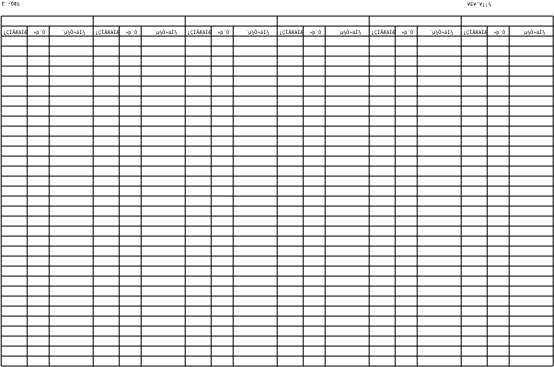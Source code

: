 <?xml version="1.0"?>
<diagram xmlns:dia="http://www.lysator.liu.se/~alla/dia/">
  <diagramdata>
    <attribute name="background">
      <color val="#ffffff"/>
    </attribute>
    <attribute name="paper">
      <composite type="paper">
        <attribute name="name">
          <string>#Orca#</string>
        </attribute>
        <attribute name="tmargin">
          <real val="0"/>
        </attribute>
        <attribute name="bmargin">
          <real val="0"/>
        </attribute>
        <attribute name="lmargin">
          <real val="0"/>
        </attribute>
        <attribute name="rmargin">
          <real val="0"/>
        </attribute>
        <attribute name="is_portrait">
          <boolean val="false"/>
        </attribute>
        <attribute name="scaling">
          <real val="1"/>
        </attribute>
        <attribute name="fitto">
          <boolean val="false"/>
        </attribute>
      </composite>
    </attribute>
  </diagramdata>
  <layer name="&#192;&#254;" visible="true">
    <object type="Standard - Line" version="0" id="O0">
      <attribute name="obj_pos">
        <point val="28.6,2.5"/>
      </attribute>
      <attribute name="obj_bb">
        <rectangle val="28.59,2.49;28.61,20.01"/>
      </attribute>
      <attribute name="conn_endpoints">
        <point val="28.6,2.5"/>
        <point val="28.6,20"/>
      </attribute>
      <attribute name="numcp">
        <int val="24"/>
      </attribute>
      <attribute name="line_width">
        <real val="0.02"/>
      </attribute>
    </object>
    <object type="Standard - Line" version="0" id="O1">
      <attribute name="obj_pos">
        <point val="28.6,2.5"/>
      </attribute>
      <attribute name="obj_bb">
        <rectangle val="0.99,2.49;28.61,2.51"/>
      </attribute>
      <attribute name="conn_endpoints">
        <point val="28.6,2.5"/>
        <point val="1,2.5"/>
      </attribute>
      <attribute name="numcp">
        <int val="1"/>
      </attribute>
      <attribute name="line_width">
        <real val="0.02"/>
      </attribute>
    </object>
    <object type="Standard - Line" version="0" id="O2">
      <attribute name="obj_pos">
        <point val="1,20"/>
      </attribute>
      <attribute name="obj_bb">
        <rectangle val="0.99,19.99;28.61,20.01"/>
      </attribute>
      <attribute name="conn_endpoints">
        <point val="1,20"/>
        <point val="28.6,20"/>
      </attribute>
      <attribute name="numcp">
        <int val="1"/>
      </attribute>
      <attribute name="line_width">
        <real val="0.02"/>
      </attribute>
    </object>
    <object type="Standard - Line" version="0" id="O3">
      <attribute name="obj_pos">
        <point val="28.6,3"/>
      </attribute>
      <attribute name="obj_bb">
        <rectangle val="1,3;28.6,3"/>
      </attribute>
      <attribute name="conn_endpoints">
        <point val="28.6,3"/>
        <point val="1,3"/>
      </attribute>
      <attribute name="numcp">
        <int val="1"/>
      </attribute>
      <attribute name="line_width">
        <real val="0"/>
      </attribute>
    </object>
    <object type="Standard - Line" version="0" id="O4">
      <attribute name="obj_pos">
        <point val="28.6,3.5"/>
      </attribute>
      <attribute name="obj_bb">
        <rectangle val="0.991,3.49;28.61,3.51"/>
      </attribute>
      <attribute name="conn_endpoints">
        <point val="28.6,3.5"/>
        <point val="1.001,3.5"/>
      </attribute>
      <attribute name="numcp">
        <int val="1"/>
      </attribute>
      <attribute name="line_width">
        <real val="0.02"/>
      </attribute>
    </object>
    <object type="Standard - Line" version="0" id="O5">
      <attribute name="obj_pos">
        <point val="28.6,4"/>
      </attribute>
      <attribute name="obj_bb">
        <rectangle val="1.0,4;28.6,4.001"/>
      </attribute>
      <attribute name="conn_endpoints">
        <point val="28.6,4"/>
        <point val="1.0,4.001"/>
      </attribute>
      <attribute name="numcp">
        <int val="1"/>
      </attribute>
      <attribute name="line_width">
        <real val="0"/>
      </attribute>
    </object>
    <object type="Standard - Line" version="0" id="O6">
      <attribute name="obj_pos">
        <point val="28.6,4.5"/>
      </attribute>
      <attribute name="obj_bb">
        <rectangle val="1.001,4.5;28.6,4.501"/>
      </attribute>
      <attribute name="conn_endpoints">
        <point val="28.6,4.5"/>
        <point val="1.001,4.501"/>
      </attribute>
      <attribute name="numcp">
        <int val="1"/>
      </attribute>
      <attribute name="line_width">
        <real val="0"/>
      </attribute>
    </object>
    <object type="Standard - Line" version="0" id="O7">
      <attribute name="obj_pos">
        <point val="28.6,5"/>
      </attribute>
      <attribute name="obj_bb">
        <rectangle val="0.998,5;28.6,5.0"/>
      </attribute>
      <attribute name="conn_endpoints">
        <point val="28.6,5"/>
        <point val="0.998,5.0"/>
      </attribute>
      <attribute name="numcp">
        <int val="1"/>
      </attribute>
      <attribute name="line_width">
        <real val="0"/>
      </attribute>
    </object>
    <object type="Standard - Line" version="0" id="O8">
      <attribute name="obj_pos">
        <point val="28.6,5.5"/>
      </attribute>
      <attribute name="obj_bb">
        <rectangle val="1.0,5.5;28.6,5.5"/>
      </attribute>
      <attribute name="conn_endpoints">
        <point val="28.6,5.5"/>
        <point val="1.0,5.5"/>
      </attribute>
      <attribute name="numcp">
        <int val="1"/>
      </attribute>
      <attribute name="line_width">
        <real val="0"/>
      </attribute>
    </object>
    <object type="Standard - Line" version="0" id="O9">
      <attribute name="obj_pos">
        <point val="28.6,6"/>
      </attribute>
      <attribute name="obj_bb">
        <rectangle val="1,6;28.6,6"/>
      </attribute>
      <attribute name="conn_endpoints">
        <point val="28.6,6"/>
        <point val="1,6"/>
      </attribute>
      <attribute name="numcp">
        <int val="1"/>
      </attribute>
      <attribute name="line_width">
        <real val="0"/>
      </attribute>
      <connections>
        <connection handle="0" to="O0" connection="4"/>
        <connection handle="1" to="O51" connection="4"/>
      </connections>
    </object>
    <object type="Standard - Line" version="0" id="O10">
      <attribute name="obj_pos">
        <point val="28.6,6.5"/>
      </attribute>
      <attribute name="obj_bb">
        <rectangle val="1.0,6.5;28.6,6.501"/>
      </attribute>
      <attribute name="conn_endpoints">
        <point val="28.6,6.5"/>
        <point val="1.0,6.501"/>
      </attribute>
      <attribute name="numcp">
        <int val="1"/>
      </attribute>
      <attribute name="line_width">
        <real val="0"/>
      </attribute>
    </object>
    <object type="Standard - Line" version="0" id="O11">
      <attribute name="obj_pos">
        <point val="28.6,7"/>
      </attribute>
      <attribute name="obj_bb">
        <rectangle val="1,7;28.6,7"/>
      </attribute>
      <attribute name="conn_endpoints">
        <point val="28.6,7"/>
        <point val="1,7"/>
      </attribute>
      <attribute name="numcp">
        <int val="1"/>
      </attribute>
      <attribute name="line_width">
        <real val="0"/>
      </attribute>
    </object>
    <object type="Standard - Line" version="0" id="O12">
      <attribute name="obj_pos">
        <point val="28.6,7.5"/>
      </attribute>
      <attribute name="obj_bb">
        <rectangle val="1.001,7.5;28.6,7.5"/>
      </attribute>
      <attribute name="conn_endpoints">
        <point val="28.6,7.5"/>
        <point val="1.001,7.5"/>
      </attribute>
      <attribute name="numcp">
        <int val="1"/>
      </attribute>
      <attribute name="line_width">
        <real val="0"/>
      </attribute>
    </object>
    <object type="Standard - Line" version="0" id="O13">
      <attribute name="obj_pos">
        <point val="28.6,8"/>
      </attribute>
      <attribute name="obj_bb">
        <rectangle val="1.0,8;28.6,8.001"/>
      </attribute>
      <attribute name="conn_endpoints">
        <point val="28.6,8"/>
        <point val="1.0,8.001"/>
      </attribute>
      <attribute name="numcp">
        <int val="1"/>
      </attribute>
      <attribute name="line_width">
        <real val="0"/>
      </attribute>
    </object>
    <object type="Standard - Line" version="0" id="O14">
      <attribute name="obj_pos">
        <point val="28.6,8.5"/>
      </attribute>
      <attribute name="obj_bb">
        <rectangle val="1.0,8.5;28.6,8.501"/>
      </attribute>
      <attribute name="conn_endpoints">
        <point val="28.6,8.5"/>
        <point val="1.0,8.501"/>
      </attribute>
      <attribute name="numcp">
        <int val="1"/>
      </attribute>
      <attribute name="line_width">
        <real val="0"/>
      </attribute>
    </object>
    <object type="Standard - Line" version="0" id="O15">
      <attribute name="obj_pos">
        <point val="28.6,9"/>
      </attribute>
      <attribute name="obj_bb">
        <rectangle val="1.0,9;28.6,9.001"/>
      </attribute>
      <attribute name="conn_endpoints">
        <point val="28.6,9"/>
        <point val="1.0,9.001"/>
      </attribute>
      <attribute name="numcp">
        <int val="1"/>
      </attribute>
      <attribute name="line_width">
        <real val="0"/>
      </attribute>
    </object>
    <object type="Standard - Line" version="0" id="O16">
      <attribute name="obj_pos">
        <point val="28.6,9.5"/>
      </attribute>
      <attribute name="obj_bb">
        <rectangle val="1,9.5;28.6,9.5"/>
      </attribute>
      <attribute name="conn_endpoints">
        <point val="28.6,9.5"/>
        <point val="1,9.5"/>
      </attribute>
      <attribute name="numcp">
        <int val="1"/>
      </attribute>
      <attribute name="line_width">
        <real val="0"/>
      </attribute>
      <connections>
        <connection handle="0" to="O0" connection="9"/>
        <connection handle="1" to="O51" connection="9"/>
      </connections>
    </object>
    <object type="Standard - Line" version="0" id="O17">
      <attribute name="obj_pos">
        <point val="28.6,10"/>
      </attribute>
      <attribute name="obj_bb">
        <rectangle val="1.0,10.0;28.6,10"/>
      </attribute>
      <attribute name="conn_endpoints">
        <point val="28.6,10"/>
        <point val="1.0,10.0"/>
      </attribute>
      <attribute name="numcp">
        <int val="1"/>
      </attribute>
      <attribute name="line_width">
        <real val="0"/>
      </attribute>
    </object>
    <object type="Standard - Line" version="0" id="O18">
      <attribute name="obj_pos">
        <point val="28.6,10.5"/>
      </attribute>
      <attribute name="obj_bb">
        <rectangle val="0.998,10.5;28.6,10.501"/>
      </attribute>
      <attribute name="conn_endpoints">
        <point val="28.6,10.5"/>
        <point val="0.998,10.501"/>
      </attribute>
      <attribute name="numcp">
        <int val="1"/>
      </attribute>
      <attribute name="line_width">
        <real val="0"/>
      </attribute>
    </object>
    <object type="Standard - Line" version="0" id="O19">
      <attribute name="obj_pos">
        <point val="28.6,11"/>
      </attribute>
      <attribute name="obj_bb">
        <rectangle val="1.0,11;28.6,11.001"/>
      </attribute>
      <attribute name="conn_endpoints">
        <point val="28.6,11"/>
        <point val="1.0,11.001"/>
      </attribute>
      <attribute name="numcp">
        <int val="1"/>
      </attribute>
      <attribute name="line_width">
        <real val="0"/>
      </attribute>
    </object>
    <object type="Standard - Line" version="0" id="O20">
      <attribute name="obj_pos">
        <point val="28.6,11.5"/>
      </attribute>
      <attribute name="obj_bb">
        <rectangle val="1.0,11.499;28.6,11.5"/>
      </attribute>
      <attribute name="conn_endpoints">
        <point val="28.6,11.5"/>
        <point val="1.0,11.499"/>
      </attribute>
      <attribute name="numcp">
        <int val="1"/>
      </attribute>
      <attribute name="line_width">
        <real val="0"/>
      </attribute>
    </object>
    <object type="Standard - Line" version="0" id="O21">
      <attribute name="obj_pos">
        <point val="28.6,12"/>
      </attribute>
      <attribute name="obj_bb">
        <rectangle val="1.002,12.0;28.6,12"/>
      </attribute>
      <attribute name="conn_endpoints">
        <point val="28.6,12"/>
        <point val="1.002,12.0"/>
      </attribute>
      <attribute name="numcp">
        <int val="1"/>
      </attribute>
      <attribute name="line_width">
        <real val="0"/>
      </attribute>
    </object>
    <object type="Standard - Line" version="0" id="O22">
      <attribute name="obj_pos">
        <point val="28.6,12.5"/>
      </attribute>
      <attribute name="obj_bb">
        <rectangle val="1.0,12.5;28.6,12.5"/>
      </attribute>
      <attribute name="conn_endpoints">
        <point val="28.6,12.5"/>
        <point val="1.0,12.5"/>
      </attribute>
      <attribute name="numcp">
        <int val="1"/>
      </attribute>
      <attribute name="line_width">
        <real val="0"/>
      </attribute>
    </object>
    <object type="Standard - Line" version="0" id="O23">
      <attribute name="obj_pos">
        <point val="28.6,13"/>
      </attribute>
      <attribute name="obj_bb">
        <rectangle val="0.999,13;28.6,13.001"/>
      </attribute>
      <attribute name="conn_endpoints">
        <point val="28.6,13"/>
        <point val="0.999,13.001"/>
      </attribute>
      <attribute name="numcp">
        <int val="1"/>
      </attribute>
      <attribute name="line_width">
        <real val="0"/>
      </attribute>
      <connections>
        <connection handle="0" to="O0" connection="14"/>
      </connections>
    </object>
    <object type="Standard - Line" version="0" id="O24">
      <attribute name="obj_pos">
        <point val="28.6,13.5"/>
      </attribute>
      <attribute name="obj_bb">
        <rectangle val="0.999,13.5;28.6,13.501"/>
      </attribute>
      <attribute name="conn_endpoints">
        <point val="28.6,13.5"/>
        <point val="0.999,13.501"/>
      </attribute>
      <attribute name="numcp">
        <int val="1"/>
      </attribute>
      <attribute name="line_width">
        <real val="0"/>
      </attribute>
    </object>
    <object type="Standard - Line" version="0" id="O25">
      <attribute name="obj_pos">
        <point val="28.6,14"/>
      </attribute>
      <attribute name="obj_bb">
        <rectangle val="0.999,14;28.6,14.0"/>
      </attribute>
      <attribute name="conn_endpoints">
        <point val="28.6,14"/>
        <point val="0.999,14.0"/>
      </attribute>
      <attribute name="numcp">
        <int val="1"/>
      </attribute>
      <attribute name="line_width">
        <real val="0"/>
      </attribute>
    </object>
    <object type="Standard - Line" version="0" id="O26">
      <attribute name="obj_pos">
        <point val="28.6,14.5"/>
      </attribute>
      <attribute name="obj_bb">
        <rectangle val="1.002,14.5;28.6,14.5"/>
      </attribute>
      <attribute name="conn_endpoints">
        <point val="28.6,14.5"/>
        <point val="1.002,14.5"/>
      </attribute>
      <attribute name="numcp">
        <int val="1"/>
      </attribute>
      <attribute name="line_width">
        <real val="0"/>
      </attribute>
    </object>
    <object type="Standard - Line" version="0" id="O27">
      <attribute name="obj_pos">
        <point val="28.6,15"/>
      </attribute>
      <attribute name="obj_bb">
        <rectangle val="1,15;28.6,15"/>
      </attribute>
      <attribute name="conn_endpoints">
        <point val="28.6,15"/>
        <point val="1,15"/>
      </attribute>
      <attribute name="numcp">
        <int val="1"/>
      </attribute>
      <attribute name="line_width">
        <real val="0"/>
      </attribute>
    </object>
    <object type="Standard - Line" version="0" id="O28">
      <attribute name="obj_pos">
        <point val="28.6,15.5"/>
      </attribute>
      <attribute name="obj_bb">
        <rectangle val="1,15.5;28.6,15.5"/>
      </attribute>
      <attribute name="conn_endpoints">
        <point val="28.6,15.5"/>
        <point val="1,15.5"/>
      </attribute>
      <attribute name="numcp">
        <int val="1"/>
      </attribute>
      <attribute name="line_width">
        <real val="0"/>
      </attribute>
    </object>
    <object type="Standard - Line" version="0" id="O29">
      <attribute name="obj_pos">
        <point val="28.6,16"/>
      </attribute>
      <attribute name="obj_bb">
        <rectangle val="0.999,16.0;28.6,16"/>
      </attribute>
      <attribute name="conn_endpoints">
        <point val="28.6,16"/>
        <point val="0.999,16.0"/>
      </attribute>
      <attribute name="numcp">
        <int val="1"/>
      </attribute>
      <attribute name="line_width">
        <real val="0"/>
      </attribute>
    </object>
    <object type="Standard - Line" version="0" id="O30">
      <attribute name="obj_pos">
        <point val="28.6,16.5"/>
      </attribute>
      <attribute name="obj_bb">
        <rectangle val="1,16.5;28.6,16.5"/>
      </attribute>
      <attribute name="conn_endpoints">
        <point val="28.6,16.5"/>
        <point val="1,16.5"/>
      </attribute>
      <attribute name="numcp">
        <int val="1"/>
      </attribute>
      <attribute name="line_width">
        <real val="0"/>
      </attribute>
      <connections>
        <connection handle="0" to="O0" connection="19"/>
        <connection handle="1" to="O51" connection="19"/>
      </connections>
    </object>
    <object type="Standard - Line" version="0" id="O31">
      <attribute name="obj_pos">
        <point val="28.6,17"/>
      </attribute>
      <attribute name="obj_bb">
        <rectangle val="1,17;28.6,17"/>
      </attribute>
      <attribute name="conn_endpoints">
        <point val="28.6,17"/>
        <point val="1,17"/>
      </attribute>
      <attribute name="numcp">
        <int val="1"/>
      </attribute>
      <attribute name="line_width">
        <real val="0"/>
      </attribute>
    </object>
    <object type="Standard - Line" version="0" id="O32">
      <attribute name="obj_pos">
        <point val="28.6,17.5"/>
      </attribute>
      <attribute name="obj_bb">
        <rectangle val="0.999,17.5;28.6,17.5"/>
      </attribute>
      <attribute name="conn_endpoints">
        <point val="28.6,17.5"/>
        <point val="0.999,17.5"/>
      </attribute>
      <attribute name="numcp">
        <int val="1"/>
      </attribute>
      <attribute name="line_width">
        <real val="0"/>
      </attribute>
    </object>
    <object type="Standard - Line" version="0" id="O33">
      <attribute name="obj_pos">
        <point val="28.6,18"/>
      </attribute>
      <attribute name="obj_bb">
        <rectangle val="1.001,18;28.6,18"/>
      </attribute>
      <attribute name="conn_endpoints">
        <point val="28.6,18"/>
        <point val="1.001,18"/>
      </attribute>
      <attribute name="numcp">
        <int val="1"/>
      </attribute>
      <attribute name="line_width">
        <real val="0"/>
      </attribute>
    </object>
    <object type="Standard - Line" version="0" id="O34">
      <attribute name="obj_pos">
        <point val="28.6,18.5"/>
      </attribute>
      <attribute name="obj_bb">
        <rectangle val="1,18.5;28.6,18.5"/>
      </attribute>
      <attribute name="conn_endpoints">
        <point val="28.6,18.5"/>
        <point val="1,18.5"/>
      </attribute>
      <attribute name="numcp">
        <int val="1"/>
      </attribute>
      <attribute name="line_width">
        <real val="0"/>
      </attribute>
    </object>
    <object type="Standard - Line" version="0" id="O35">
      <attribute name="obj_pos">
        <point val="28.6,19"/>
      </attribute>
      <attribute name="obj_bb">
        <rectangle val="0.999,19;28.6,19.0"/>
      </attribute>
      <attribute name="conn_endpoints">
        <point val="28.6,19"/>
        <point val="0.999,19.0"/>
      </attribute>
      <attribute name="numcp">
        <int val="1"/>
      </attribute>
      <attribute name="line_width">
        <real val="0"/>
      </attribute>
    </object>
    <object type="Standard - Line" version="0" id="O36">
      <attribute name="obj_pos">
        <point val="28.6,19.5"/>
      </attribute>
      <attribute name="obj_bb">
        <rectangle val="0.999,19.5;28.6,19.5"/>
      </attribute>
      <attribute name="conn_endpoints">
        <point val="28.6,19.5"/>
        <point val="0.999,19.5"/>
      </attribute>
      <attribute name="numcp">
        <int val="1"/>
      </attribute>
      <attribute name="line_width">
        <real val="0"/>
      </attribute>
    </object>
    <object type="Standard - Line" version="0" id="O37">
      <attribute name="obj_pos">
        <point val="5.6,2.5"/>
      </attribute>
      <attribute name="obj_bb">
        <rectangle val="5.59,2.49;5.61,20.011"/>
      </attribute>
      <attribute name="conn_endpoints">
        <point val="5.6,2.5"/>
        <point val="5.6,20.0"/>
      </attribute>
      <attribute name="numcp">
        <int val="22"/>
      </attribute>
      <attribute name="line_width">
        <real val="0.02"/>
      </attribute>
    </object>
    <object type="Standard - Line" version="0" id="O38">
      <attribute name="obj_pos">
        <point val="10.2,2.5"/>
      </attribute>
      <attribute name="obj_bb">
        <rectangle val="10.19,2.49;10.21,20.011"/>
      </attribute>
      <attribute name="conn_endpoints">
        <point val="10.2,2.5"/>
        <point val="10.2,20.0"/>
      </attribute>
      <attribute name="numcp">
        <int val="22"/>
      </attribute>
      <attribute name="line_width">
        <real val="0.02"/>
      </attribute>
    </object>
    <object type="Standard - Line" version="0" id="O39">
      <attribute name="obj_pos">
        <point val="14.8,2.5"/>
      </attribute>
      <attribute name="obj_bb">
        <rectangle val="14.79,2.49;14.81,20.011"/>
      </attribute>
      <attribute name="conn_endpoints">
        <point val="14.8,2.5"/>
        <point val="14.8,20.0"/>
      </attribute>
      <attribute name="numcp">
        <int val="22"/>
      </attribute>
      <attribute name="line_width">
        <real val="0.02"/>
      </attribute>
    </object>
    <object type="Standard - Line" version="0" id="O40">
      <attribute name="obj_pos">
        <point val="19.4,2.5"/>
      </attribute>
      <attribute name="obj_bb">
        <rectangle val="19.39,2.49;19.41,20.011"/>
      </attribute>
      <attribute name="conn_endpoints">
        <point val="19.4,2.5"/>
        <point val="19.399,20.0"/>
      </attribute>
      <attribute name="numcp">
        <int val="22"/>
      </attribute>
      <attribute name="line_width">
        <real val="0.02"/>
      </attribute>
    </object>
    <object type="Standard - Line" version="0" id="O41">
      <attribute name="obj_pos">
        <point val="2.3,3"/>
      </attribute>
      <attribute name="obj_bb">
        <rectangle val="2.299,3;2.3,20.001"/>
      </attribute>
      <attribute name="conn_endpoints">
        <point val="2.3,3"/>
        <point val="2.299,20.001"/>
      </attribute>
      <attribute name="numcp">
        <int val="22"/>
      </attribute>
      <attribute name="line_width">
        <real val="0"/>
      </attribute>
    </object>
    <object type="Standard - Line" version="0" id="O42">
      <attribute name="obj_pos">
        <point val="3.4,3"/>
      </attribute>
      <attribute name="obj_bb">
        <rectangle val="3.399,3;3.4,20.001"/>
      </attribute>
      <attribute name="conn_endpoints">
        <point val="3.4,3"/>
        <point val="3.399,20.001"/>
      </attribute>
      <attribute name="numcp">
        <int val="22"/>
      </attribute>
      <attribute name="line_width">
        <real val="0"/>
      </attribute>
    </object>
    <object type="Standard - Line" version="0" id="O43">
      <attribute name="obj_pos">
        <point val="6.9,3"/>
      </attribute>
      <attribute name="obj_bb">
        <rectangle val="6.899,3;6.9,20.001"/>
      </attribute>
      <attribute name="conn_endpoints">
        <point val="6.9,3"/>
        <point val="6.899,20.001"/>
      </attribute>
      <attribute name="numcp">
        <int val="22"/>
      </attribute>
      <attribute name="line_width">
        <real val="0"/>
      </attribute>
    </object>
    <object type="Standard - Line" version="0" id="O44">
      <attribute name="obj_pos">
        <point val="8,3"/>
      </attribute>
      <attribute name="obj_bb">
        <rectangle val="7.999,3;8,20.001"/>
      </attribute>
      <attribute name="conn_endpoints">
        <point val="8,3"/>
        <point val="7.999,20.001"/>
      </attribute>
      <attribute name="numcp">
        <int val="22"/>
      </attribute>
      <attribute name="line_width">
        <real val="0"/>
      </attribute>
    </object>
    <object type="Standard - Line" version="0" id="O45">
      <attribute name="obj_pos">
        <point val="11.5,3"/>
      </attribute>
      <attribute name="obj_bb">
        <rectangle val="11.499,3;11.5,20.001"/>
      </attribute>
      <attribute name="conn_endpoints">
        <point val="11.5,3"/>
        <point val="11.499,20.001"/>
      </attribute>
      <attribute name="numcp">
        <int val="22"/>
      </attribute>
      <attribute name="line_width">
        <real val="0"/>
      </attribute>
    </object>
    <object type="Standard - Line" version="0" id="O46">
      <attribute name="obj_pos">
        <point val="12.6,3"/>
      </attribute>
      <attribute name="obj_bb">
        <rectangle val="12.599,3;12.6,20.001"/>
      </attribute>
      <attribute name="conn_endpoints">
        <point val="12.6,3"/>
        <point val="12.599,20.001"/>
      </attribute>
      <attribute name="numcp">
        <int val="22"/>
      </attribute>
      <attribute name="line_width">
        <real val="0"/>
      </attribute>
    </object>
    <object type="Standard - Line" version="0" id="O47">
      <attribute name="obj_pos">
        <point val="16.1,3"/>
      </attribute>
      <attribute name="obj_bb">
        <rectangle val="16.099,3;16.1,20.001"/>
      </attribute>
      <attribute name="conn_endpoints">
        <point val="16.1,3"/>
        <point val="16.099,20.001"/>
      </attribute>
      <attribute name="numcp">
        <int val="22"/>
      </attribute>
      <attribute name="line_width">
        <real val="0"/>
      </attribute>
    </object>
    <object type="Standard - Line" version="0" id="O48">
      <attribute name="obj_pos">
        <point val="17.2,3"/>
      </attribute>
      <attribute name="obj_bb">
        <rectangle val="17.199,3;17.2,20.001"/>
      </attribute>
      <attribute name="conn_endpoints">
        <point val="17.2,3"/>
        <point val="17.199,20.001"/>
      </attribute>
      <attribute name="numcp">
        <int val="22"/>
      </attribute>
      <attribute name="line_width">
        <real val="0"/>
      </attribute>
    </object>
    <object type="Standard - Line" version="0" id="O49">
      <attribute name="obj_pos">
        <point val="20.7,3"/>
      </attribute>
      <attribute name="obj_bb">
        <rectangle val="20.699,3;20.7,20.001"/>
      </attribute>
      <attribute name="conn_endpoints">
        <point val="20.7,3"/>
        <point val="20.699,20.001"/>
      </attribute>
      <attribute name="numcp">
        <int val="22"/>
      </attribute>
      <attribute name="line_width">
        <real val="0"/>
      </attribute>
    </object>
    <object type="Standard - Line" version="0" id="O50">
      <attribute name="obj_pos">
        <point val="21.8,3"/>
      </attribute>
      <attribute name="obj_bb">
        <rectangle val="21.799,3;21.8,20.001"/>
      </attribute>
      <attribute name="conn_endpoints">
        <point val="21.8,3"/>
        <point val="21.799,20.001"/>
      </attribute>
      <attribute name="numcp">
        <int val="22"/>
      </attribute>
      <attribute name="line_width">
        <real val="0"/>
      </attribute>
    </object>
    <object type="Standard - Line" version="0" id="O51">
      <attribute name="obj_pos">
        <point val="1,2.5"/>
      </attribute>
      <attribute name="obj_bb">
        <rectangle val="0.99,2.49;1.01,20.01"/>
      </attribute>
      <attribute name="conn_endpoints">
        <point val="1,2.5"/>
        <point val="1,20"/>
      </attribute>
      <attribute name="numcp">
        <int val="24"/>
      </attribute>
      <attribute name="line_width">
        <real val="0.02"/>
      </attribute>
    </object>
    <object type="Standard - Line" version="0" id="O52">
      <attribute name="obj_pos">
        <point val="24,2.5"/>
      </attribute>
      <attribute name="obj_bb">
        <rectangle val="23.989,2.49;24.01,20.011"/>
      </attribute>
      <attribute name="conn_endpoints">
        <point val="24,2.5"/>
        <point val="24.0,20.0"/>
      </attribute>
      <attribute name="numcp">
        <int val="22"/>
      </attribute>
      <attribute name="line_width">
        <real val="0.02"/>
      </attribute>
    </object>
    <object type="Standard - Line" version="0" id="O53">
      <attribute name="obj_pos">
        <point val="25.3,3"/>
      </attribute>
      <attribute name="obj_bb">
        <rectangle val="25.299,3;25.3,20.001"/>
      </attribute>
      <attribute name="conn_endpoints">
        <point val="25.3,3"/>
        <point val="25.299,20.001"/>
      </attribute>
      <attribute name="numcp">
        <int val="22"/>
      </attribute>
      <attribute name="line_width">
        <real val="0"/>
      </attribute>
    </object>
    <object type="Standard - Line" version="0" id="O54">
      <attribute name="obj_pos">
        <point val="26.4,3"/>
      </attribute>
      <attribute name="obj_bb">
        <rectangle val="26.399,3;26.4,20.001"/>
      </attribute>
      <attribute name="conn_endpoints">
        <point val="26.4,3"/>
        <point val="26.399,20.001"/>
      </attribute>
      <attribute name="numcp">
        <int val="22"/>
      </attribute>
      <attribute name="line_width">
        <real val="0"/>
      </attribute>
    </object>
  </layer>
  <layer name="&#202;&#184;&#187;&#250;" visible="true">
    <object type="Standard - Text" version="0" id="O55">
      <attribute name="obj_pos">
        <point val="24.3,2"/>
      </attribute>
      <attribute name="obj_bb">
        <rectangle val="24.3,1.777;25.512,2.077"/>
      </attribute>
      <attribute name="text">
        <composite type="text">
          <attribute name="string">
            <string>#&#165;&#201;&#165;&#175;&#165;&#191;&#161;&#188;#</string>
          </attribute>
          <attribute name="font">
            <font name="Courier"/>
          </attribute>
          <attribute name="height">
            <real val="0.3"/>
          </attribute>
          <attribute name="pos">
            <point val="24.3,2"/>
          </attribute>
          <attribute name="color">
            <color val="#000000"/>
          </attribute>
          <attribute name="alignment">
            <enum val="0"/>
          </attribute>
        </composite>
      </attribute>
    </object>
    <object type="Standard - Text" version="0" id="O56">
      <attribute name="obj_pos">
        <point val="1.03,1.971"/>
      </attribute>
      <attribute name="obj_bb">
        <rectangle val="1.03,1.748;1.939,2.048"/>
      </attribute>
      <attribute name="text">
        <composite type="text">
          <attribute name="string">
            <string>#&#200;&#175;&#185;&#212;&#198;&#252;#</string>
          </attribute>
          <attribute name="font">
            <font name="Courier"/>
          </attribute>
          <attribute name="height">
            <real val="0.3"/>
          </attribute>
          <attribute name="pos">
            <point val="1.03,1.971"/>
          </attribute>
          <attribute name="color">
            <color val="#000000"/>
          </attribute>
          <attribute name="alignment">
            <enum val="0"/>
          </attribute>
        </composite>
      </attribute>
    </object>
    <object type="Standard - Text" version="0" id="O57">
      <attribute name="obj_pos">
        <point val="1.1,3.4"/>
      </attribute>
      <attribute name="obj_bb">
        <rectangle val="1.1,3.177;2.312,3.477"/>
      </attribute>
      <attribute name="text">
        <composite type="text">
          <attribute name="string">
            <string>#&#191;&#199;&#206;&#197;&#198;&#226;&#205;&#198;#</string>
          </attribute>
          <attribute name="font">
            <font name="Courier"/>
          </attribute>
          <attribute name="height">
            <real val="0.3"/>
          </attribute>
          <attribute name="pos">
            <point val="1.1,3.4"/>
          </attribute>
          <attribute name="color">
            <color val="#000000"/>
          </attribute>
          <attribute name="alignment">
            <enum val="0"/>
          </attribute>
        </composite>
      </attribute>
    </object>
    <object type="Standard - Text" version="0" id="O58">
      <attribute name="obj_pos">
        <point val="2.6,3.4"/>
      </attribute>
      <attribute name="obj_bb">
        <rectangle val="2.6,3.177;3.206,3.477"/>
      </attribute>
      <attribute name="text">
        <composite type="text">
          <attribute name="string">
            <string>#&#187;&#254;&#180;&#214;#</string>
          </attribute>
          <attribute name="font">
            <font name="Courier"/>
          </attribute>
          <attribute name="height">
            <real val="0.3"/>
          </attribute>
          <attribute name="pos">
            <point val="2.6,3.4"/>
          </attribute>
          <attribute name="color">
            <color val="#000000"/>
          </attribute>
          <attribute name="alignment">
            <enum val="0"/>
          </attribute>
        </composite>
      </attribute>
    </object>
    <object type="Standard - Text" version="0" id="O59">
      <attribute name="obj_pos">
        <point val="4,3.4"/>
      </attribute>
      <attribute name="obj_bb">
        <rectangle val="4,3.177;5.212,3.477"/>
      </attribute>
      <attribute name="text">
        <composite type="text">
          <attribute name="string">
            <string>#&#180;&#181;&#188;&#212;&#187;&#225;&#204;&#190;#</string>
          </attribute>
          <attribute name="font">
            <font name="Courier"/>
          </attribute>
          <attribute name="height">
            <real val="0.3"/>
          </attribute>
          <attribute name="pos">
            <point val="4,3.4"/>
          </attribute>
          <attribute name="color">
            <color val="#000000"/>
          </attribute>
          <attribute name="alignment">
            <enum val="0"/>
          </attribute>
        </composite>
      </attribute>
    </object>
    <object type="Standard - Text" version="0" id="O60">
      <attribute name="obj_pos">
        <point val="5.7,3.4"/>
      </attribute>
      <attribute name="obj_bb">
        <rectangle val="5.7,3.177;6.912,3.477"/>
      </attribute>
      <attribute name="text">
        <composite type="text">
          <attribute name="string">
            <string>#&#191;&#199;&#206;&#197;&#198;&#226;&#205;&#198;#</string>
          </attribute>
          <attribute name="font">
            <font name="Courier"/>
          </attribute>
          <attribute name="height">
            <real val="0.3"/>
          </attribute>
          <attribute name="pos">
            <point val="5.7,3.4"/>
          </attribute>
          <attribute name="color">
            <color val="#000000"/>
          </attribute>
          <attribute name="alignment">
            <enum val="0"/>
          </attribute>
        </composite>
      </attribute>
    </object>
    <object type="Standard - Text" version="0" id="O61">
      <attribute name="obj_pos">
        <point val="7.2,3.4"/>
      </attribute>
      <attribute name="obj_bb">
        <rectangle val="7.2,3.177;7.806,3.477"/>
      </attribute>
      <attribute name="text">
        <composite type="text">
          <attribute name="string">
            <string>#&#187;&#254;&#180;&#214;#</string>
          </attribute>
          <attribute name="font">
            <font name="Courier"/>
          </attribute>
          <attribute name="height">
            <real val="0.3"/>
          </attribute>
          <attribute name="pos">
            <point val="7.2,3.4"/>
          </attribute>
          <attribute name="color">
            <color val="#000000"/>
          </attribute>
          <attribute name="alignment">
            <enum val="0"/>
          </attribute>
        </composite>
      </attribute>
    </object>
    <object type="Standard - Text" version="0" id="O62">
      <attribute name="obj_pos">
        <point val="8.6,3.4"/>
      </attribute>
      <attribute name="obj_bb">
        <rectangle val="8.6,3.177;9.812,3.477"/>
      </attribute>
      <attribute name="text">
        <composite type="text">
          <attribute name="string">
            <string>#&#180;&#181;&#188;&#212;&#187;&#225;&#204;&#190;#</string>
          </attribute>
          <attribute name="font">
            <font name="Courier"/>
          </attribute>
          <attribute name="height">
            <real val="0.3"/>
          </attribute>
          <attribute name="pos">
            <point val="8.6,3.4"/>
          </attribute>
          <attribute name="color">
            <color val="#000000"/>
          </attribute>
          <attribute name="alignment">
            <enum val="0"/>
          </attribute>
        </composite>
      </attribute>
    </object>
    <object type="Standard - Text" version="0" id="O63">
      <attribute name="obj_pos">
        <point val="10.3,3.4"/>
      </attribute>
      <attribute name="obj_bb">
        <rectangle val="10.3,3.177;11.512,3.477"/>
      </attribute>
      <attribute name="text">
        <composite type="text">
          <attribute name="string">
            <string>#&#191;&#199;&#206;&#197;&#198;&#226;&#205;&#198;#</string>
          </attribute>
          <attribute name="font">
            <font name="Courier"/>
          </attribute>
          <attribute name="height">
            <real val="0.3"/>
          </attribute>
          <attribute name="pos">
            <point val="10.3,3.4"/>
          </attribute>
          <attribute name="color">
            <color val="#000000"/>
          </attribute>
          <attribute name="alignment">
            <enum val="0"/>
          </attribute>
        </composite>
      </attribute>
    </object>
    <object type="Standard - Text" version="0" id="O64">
      <attribute name="obj_pos">
        <point val="11.8,3.4"/>
      </attribute>
      <attribute name="obj_bb">
        <rectangle val="11.8,3.177;12.406,3.477"/>
      </attribute>
      <attribute name="text">
        <composite type="text">
          <attribute name="string">
            <string>#&#187;&#254;&#180;&#214;#</string>
          </attribute>
          <attribute name="font">
            <font name="Courier"/>
          </attribute>
          <attribute name="height">
            <real val="0.3"/>
          </attribute>
          <attribute name="pos">
            <point val="11.8,3.4"/>
          </attribute>
          <attribute name="color">
            <color val="#000000"/>
          </attribute>
          <attribute name="alignment">
            <enum val="0"/>
          </attribute>
        </composite>
      </attribute>
    </object>
    <object type="Standard - Text" version="0" id="O65">
      <attribute name="obj_pos">
        <point val="13.2,3.4"/>
      </attribute>
      <attribute name="obj_bb">
        <rectangle val="13.2,3.177;14.412,3.477"/>
      </attribute>
      <attribute name="text">
        <composite type="text">
          <attribute name="string">
            <string>#&#180;&#181;&#188;&#212;&#187;&#225;&#204;&#190;#</string>
          </attribute>
          <attribute name="font">
            <font name="Courier"/>
          </attribute>
          <attribute name="height">
            <real val="0.3"/>
          </attribute>
          <attribute name="pos">
            <point val="13.2,3.4"/>
          </attribute>
          <attribute name="color">
            <color val="#000000"/>
          </attribute>
          <attribute name="alignment">
            <enum val="0"/>
          </attribute>
        </composite>
      </attribute>
    </object>
    <object type="Standard - Text" version="0" id="O66">
      <attribute name="obj_pos">
        <point val="14.9,3.4"/>
      </attribute>
      <attribute name="obj_bb">
        <rectangle val="14.9,3.177;16.112,3.477"/>
      </attribute>
      <attribute name="text">
        <composite type="text">
          <attribute name="string">
            <string>#&#191;&#199;&#206;&#197;&#198;&#226;&#205;&#198;#</string>
          </attribute>
          <attribute name="font">
            <font name="Courier"/>
          </attribute>
          <attribute name="height">
            <real val="0.3"/>
          </attribute>
          <attribute name="pos">
            <point val="14.9,3.4"/>
          </attribute>
          <attribute name="color">
            <color val="#000000"/>
          </attribute>
          <attribute name="alignment">
            <enum val="0"/>
          </attribute>
        </composite>
      </attribute>
    </object>
    <object type="Standard - Text" version="0" id="O67">
      <attribute name="obj_pos">
        <point val="16.4,3.4"/>
      </attribute>
      <attribute name="obj_bb">
        <rectangle val="16.4,3.177;17.006,3.477"/>
      </attribute>
      <attribute name="text">
        <composite type="text">
          <attribute name="string">
            <string>#&#187;&#254;&#180;&#214;#</string>
          </attribute>
          <attribute name="font">
            <font name="Courier"/>
          </attribute>
          <attribute name="height">
            <real val="0.3"/>
          </attribute>
          <attribute name="pos">
            <point val="16.4,3.4"/>
          </attribute>
          <attribute name="color">
            <color val="#000000"/>
          </attribute>
          <attribute name="alignment">
            <enum val="0"/>
          </attribute>
        </composite>
      </attribute>
    </object>
    <object type="Standard - Text" version="0" id="O68">
      <attribute name="obj_pos">
        <point val="17.8,3.4"/>
      </attribute>
      <attribute name="obj_bb">
        <rectangle val="17.8,3.177;19.012,3.477"/>
      </attribute>
      <attribute name="text">
        <composite type="text">
          <attribute name="string">
            <string>#&#180;&#181;&#188;&#212;&#187;&#225;&#204;&#190;#</string>
          </attribute>
          <attribute name="font">
            <font name="Courier"/>
          </attribute>
          <attribute name="height">
            <real val="0.3"/>
          </attribute>
          <attribute name="pos">
            <point val="17.8,3.4"/>
          </attribute>
          <attribute name="color">
            <color val="#000000"/>
          </attribute>
          <attribute name="alignment">
            <enum val="0"/>
          </attribute>
        </composite>
      </attribute>
    </object>
    <object type="Standard - Text" version="0" id="O69">
      <attribute name="obj_pos">
        <point val="19.5,3.4"/>
      </attribute>
      <attribute name="obj_bb">
        <rectangle val="19.5,3.177;20.712,3.477"/>
      </attribute>
      <attribute name="text">
        <composite type="text">
          <attribute name="string">
            <string>#&#191;&#199;&#206;&#197;&#198;&#226;&#205;&#198;#</string>
          </attribute>
          <attribute name="font">
            <font name="Courier"/>
          </attribute>
          <attribute name="height">
            <real val="0.3"/>
          </attribute>
          <attribute name="pos">
            <point val="19.5,3.4"/>
          </attribute>
          <attribute name="color">
            <color val="#000000"/>
          </attribute>
          <attribute name="alignment">
            <enum val="0"/>
          </attribute>
        </composite>
      </attribute>
    </object>
    <object type="Standard - Text" version="0" id="O70">
      <attribute name="obj_pos">
        <point val="21,3.4"/>
      </attribute>
      <attribute name="obj_bb">
        <rectangle val="21,3.177;21.606,3.477"/>
      </attribute>
      <attribute name="text">
        <composite type="text">
          <attribute name="string">
            <string>#&#187;&#254;&#180;&#214;#</string>
          </attribute>
          <attribute name="font">
            <font name="Courier"/>
          </attribute>
          <attribute name="height">
            <real val="0.3"/>
          </attribute>
          <attribute name="pos">
            <point val="21,3.4"/>
          </attribute>
          <attribute name="color">
            <color val="#000000"/>
          </attribute>
          <attribute name="alignment">
            <enum val="0"/>
          </attribute>
        </composite>
      </attribute>
    </object>
    <object type="Standard - Text" version="0" id="O71">
      <attribute name="obj_pos">
        <point val="22.4,3.4"/>
      </attribute>
      <attribute name="obj_bb">
        <rectangle val="22.4,3.177;23.612,3.477"/>
      </attribute>
      <attribute name="text">
        <composite type="text">
          <attribute name="string">
            <string>#&#180;&#181;&#188;&#212;&#187;&#225;&#204;&#190;#</string>
          </attribute>
          <attribute name="font">
            <font name="Courier"/>
          </attribute>
          <attribute name="height">
            <real val="0.3"/>
          </attribute>
          <attribute name="pos">
            <point val="22.4,3.4"/>
          </attribute>
          <attribute name="color">
            <color val="#000000"/>
          </attribute>
          <attribute name="alignment">
            <enum val="0"/>
          </attribute>
        </composite>
      </attribute>
    </object>
    <object type="Standard - Text" version="0" id="O72">
      <attribute name="obj_pos">
        <point val="24.1,3.4"/>
      </attribute>
      <attribute name="obj_bb">
        <rectangle val="24.1,3.177;25.312,3.477"/>
      </attribute>
      <attribute name="text">
        <composite type="text">
          <attribute name="string">
            <string>#&#191;&#199;&#206;&#197;&#198;&#226;&#205;&#198;#</string>
          </attribute>
          <attribute name="font">
            <font name="Courier"/>
          </attribute>
          <attribute name="height">
            <real val="0.3"/>
          </attribute>
          <attribute name="pos">
            <point val="24.1,3.4"/>
          </attribute>
          <attribute name="color">
            <color val="#000000"/>
          </attribute>
          <attribute name="alignment">
            <enum val="0"/>
          </attribute>
        </composite>
      </attribute>
    </object>
    <object type="Standard - Text" version="0" id="O73">
      <attribute name="obj_pos">
        <point val="25.6,3.4"/>
      </attribute>
      <attribute name="obj_bb">
        <rectangle val="25.6,3.177;26.206,3.477"/>
      </attribute>
      <attribute name="text">
        <composite type="text">
          <attribute name="string">
            <string>#&#187;&#254;&#180;&#214;#</string>
          </attribute>
          <attribute name="font">
            <font name="Courier"/>
          </attribute>
          <attribute name="height">
            <real val="0.3"/>
          </attribute>
          <attribute name="pos">
            <point val="25.6,3.4"/>
          </attribute>
          <attribute name="color">
            <color val="#000000"/>
          </attribute>
          <attribute name="alignment">
            <enum val="0"/>
          </attribute>
        </composite>
      </attribute>
    </object>
    <object type="Standard - Text" version="0" id="O74">
      <attribute name="obj_pos">
        <point val="27,3.4"/>
      </attribute>
      <attribute name="obj_bb">
        <rectangle val="27,3.177;28.212,3.477"/>
      </attribute>
      <attribute name="text">
        <composite type="text">
          <attribute name="string">
            <string>#&#180;&#181;&#188;&#212;&#187;&#225;&#204;&#190;#</string>
          </attribute>
          <attribute name="font">
            <font name="Courier"/>
          </attribute>
          <attribute name="height">
            <real val="0.3"/>
          </attribute>
          <attribute name="pos">
            <point val="27,3.4"/>
          </attribute>
          <attribute name="color">
            <color val="#000000"/>
          </attribute>
          <attribute name="alignment">
            <enum val="0"/>
          </attribute>
        </composite>
      </attribute>
    </object>
  </layer>
  <layer name="&#186;&#185;&#164;&#183;&#185;&#254;&#164;&#223;" visible="true">
    <object type="ORCA - Text" version="0" id="O75">
      <attribute name="obj_pos">
        <point val="25.7,2"/>
      </attribute>
      <attribute name="obj_bb">
        <rectangle val="25.7,1.777;28.73,2.077"/>
      </attribute>
      <attribute name="orca_id">
        <string>#DRCD#</string>
      </attribute>
      <attribute name="orca_type">
        <enum val="0"/>
      </attribute>
      <attribute name="orca_size">
        <int val="20"/>
      </attribute>
      <attribute name="text">
        <composite type="text">
          <attribute name="string">
            <string>#&#164;&#162;&#164;&#164;&#164;&#166;&#164;&#168;&#164;&#170;&#164;&#171;&#164;&#173;&#164;&#175;&#164;&#177;&#164;&#179;#</string>
          </attribute>
          <attribute name="font">
            <font name="Courier"/>
          </attribute>
          <attribute name="height">
            <real val="0.3"/>
          </attribute>
          <attribute name="pos">
            <point val="25.7,2"/>
          </attribute>
          <attribute name="color">
            <color val="#000000"/>
          </attribute>
          <attribute name="alignment">
            <enum val="0"/>
          </attribute>
        </composite>
      </attribute>
    </object>
    <object type="ORCA - Text" version="0" id="O76">
      <attribute name="obj_pos">
        <point val="2.232,1.983"/>
      </attribute>
      <attribute name="obj_bb">
        <rectangle val="2.232,1.76;5.565,2.06"/>
      </attribute>
      <attribute name="orca_id">
        <string>#HAKYMD#</string>
      </attribute>
      <attribute name="orca_type">
        <enum val="0"/>
      </attribute>
      <attribute name="orca_size">
        <int val="22"/>
      </attribute>
      <attribute name="text">
        <composite type="text">
          <attribute name="string">
            <string>#&#202;&#191;&#192;&#174;&#163;&#177;&#163;&#179;&#199;&#175;&#163;&#177;&#163;&#177;&#183;&#238;&#163;&#177;&#163;&#177;&#198;&#252;#</string>
          </attribute>
          <attribute name="font">
            <font name="Courier"/>
          </attribute>
          <attribute name="height">
            <real val="0.3"/>
          </attribute>
          <attribute name="pos">
            <point val="2.232,1.983"/>
          </attribute>
          <attribute name="color">
            <color val="#000000"/>
          </attribute>
          <attribute name="alignment">
            <enum val="0"/>
          </attribute>
        </composite>
      </attribute>
    </object>
    <object type="ORCA - Text" version="0" id="O77">
      <attribute name="obj_pos">
        <point val="15.141,1.079"/>
      </attribute>
      <attribute name="obj_bb">
        <rectangle val="13.626,0.708;16.656,1.208"/>
      </attribute>
      <attribute name="orca_id">
        <string>#TITLE#</string>
      </attribute>
      <attribute name="orca_type">
        <enum val="0"/>
      </attribute>
      <attribute name="orca_size">
        <int val="14"/>
      </attribute>
      <attribute name="text">
        <composite type="text">
          <attribute name="string">
            <string>#&#205;&#189;&#204;&#243;&#180;&#181;&#188;&#212;&#176;&#236;&#205;&#247;#</string>
          </attribute>
          <attribute name="font">
            <font name="Courier"/>
          </attribute>
          <attribute name="height">
            <real val="0.5"/>
          </attribute>
          <attribute name="pos">
            <point val="15.141,1.079"/>
          </attribute>
          <attribute name="color">
            <color val="#000000"/>
          </attribute>
          <attribute name="alignment">
            <enum val="1"/>
          </attribute>
        </composite>
      </attribute>
    </object>
    <object type="ORCA - Text" version="0" id="O78">
      <attribute name="obj_pos">
        <point val="28.7,1.1"/>
      </attribute>
      <attribute name="obj_bb">
        <rectangle val="27.791,0.877;28.7,1.177"/>
      </attribute>
      <attribute name="orca_id">
        <string>#PAGE#</string>
      </attribute>
      <attribute name="orca_type">
        <enum val="0"/>
      </attribute>
      <attribute name="orca_size">
        <int val="3"/>
      </attribute>
      <attribute name="text">
        <composite type="text">
          <attribute name="string">
            <string>#&#163;&#185;&#163;&#185;&#163;&#185;#</string>
          </attribute>
          <attribute name="font">
            <font name="Courier"/>
          </attribute>
          <attribute name="height">
            <real val="0.3"/>
          </attribute>
          <attribute name="pos">
            <point val="28.7,1.1"/>
          </attribute>
          <attribute name="color">
            <color val="#000000"/>
          </attribute>
          <attribute name="alignment">
            <enum val="2"/>
          </attribute>
        </composite>
      </attribute>
    </object>
    <group>
      <object type="ORCA - Text" version="0" id="O79">
        <attribute name="obj_pos">
          <point val="10.2,3.9"/>
        </attribute>
        <attribute name="obj_bb">
          <rectangle val="8.079,3.677;10.2,3.977"/>
        </attribute>
        <attribute name="orca_id">
          <string>#NAME201#</string>
        </attribute>
        <attribute name="orca_type">
          <enum val="0"/>
        </attribute>
        <attribute name="orca_size">
          <int val="14"/>
        </attribute>
        <attribute name="text">
          <composite type="text">
            <attribute name="string">
              <string>#&#164;&#162;&#164;&#164;&#164;&#166;&#164;&#168;&#164;&#170;&#164;&#171;&#164;&#173;#</string>
            </attribute>
            <attribute name="font">
              <font name="Courier"/>
            </attribute>
            <attribute name="height">
              <real val="0.3"/>
            </attribute>
            <attribute name="pos">
              <point val="10.2,3.9"/>
            </attribute>
            <attribute name="color">
              <color val="#000000"/>
            </attribute>
            <attribute name="alignment">
              <enum val="2"/>
            </attribute>
          </composite>
        </attribute>
      </object>
      <object type="ORCA - Text" version="0" id="O80">
        <attribute name="obj_pos">
          <point val="10.199,4.398"/>
        </attribute>
        <attribute name="obj_bb">
          <rectangle val="8.078,4.175;10.199,4.475"/>
        </attribute>
        <attribute name="orca_id">
          <string>#NAME202#</string>
        </attribute>
        <attribute name="orca_type">
          <enum val="0"/>
        </attribute>
        <attribute name="orca_size">
          <int val="14"/>
        </attribute>
        <attribute name="text">
          <composite type="text">
            <attribute name="string">
              <string>#&#164;&#162;&#164;&#164;&#164;&#166;&#164;&#168;&#164;&#170;&#164;&#171;&#164;&#173;#</string>
            </attribute>
            <attribute name="font">
              <font name="Courier"/>
            </attribute>
            <attribute name="height">
              <real val="0.3"/>
            </attribute>
            <attribute name="pos">
              <point val="10.199,4.398"/>
            </attribute>
            <attribute name="color">
              <color val="#000000"/>
            </attribute>
            <attribute name="alignment">
              <enum val="2"/>
            </attribute>
          </composite>
        </attribute>
      </object>
      <object type="ORCA - Text" version="0" id="O81">
        <attribute name="obj_pos">
          <point val="10.2,4.899"/>
        </attribute>
        <attribute name="obj_bb">
          <rectangle val="8.079,4.676;10.2,4.976"/>
        </attribute>
        <attribute name="orca_id">
          <string>#NAME203#</string>
        </attribute>
        <attribute name="orca_type">
          <enum val="0"/>
        </attribute>
        <attribute name="orca_size">
          <int val="14"/>
        </attribute>
        <attribute name="text">
          <composite type="text">
            <attribute name="string">
              <string>#&#164;&#162;&#164;&#164;&#164;&#166;&#164;&#168;&#164;&#170;&#164;&#171;&#164;&#173;#</string>
            </attribute>
            <attribute name="font">
              <font name="Courier"/>
            </attribute>
            <attribute name="height">
              <real val="0.3"/>
            </attribute>
            <attribute name="pos">
              <point val="10.2,4.899"/>
            </attribute>
            <attribute name="color">
              <color val="#000000"/>
            </attribute>
            <attribute name="alignment">
              <enum val="2"/>
            </attribute>
          </composite>
        </attribute>
      </object>
      <object type="ORCA - Text" version="0" id="O82">
        <attribute name="obj_pos">
          <point val="10.2,5.4"/>
        </attribute>
        <attribute name="obj_bb">
          <rectangle val="8.079,5.177;10.2,5.477"/>
        </attribute>
        <attribute name="orca_id">
          <string>#NAME204#</string>
        </attribute>
        <attribute name="orca_type">
          <enum val="0"/>
        </attribute>
        <attribute name="orca_size">
          <int val="14"/>
        </attribute>
        <attribute name="text">
          <composite type="text">
            <attribute name="string">
              <string>#&#164;&#162;&#164;&#164;&#164;&#166;&#164;&#168;&#164;&#170;&#164;&#171;&#164;&#173;#</string>
            </attribute>
            <attribute name="font">
              <font name="Courier"/>
            </attribute>
            <attribute name="height">
              <real val="0.3"/>
            </attribute>
            <attribute name="pos">
              <point val="10.2,5.4"/>
            </attribute>
            <attribute name="color">
              <color val="#000000"/>
            </attribute>
            <attribute name="alignment">
              <enum val="2"/>
            </attribute>
          </composite>
        </attribute>
      </object>
      <object type="ORCA - Text" version="0" id="O83">
        <attribute name="obj_pos">
          <point val="10.2,5.898"/>
        </attribute>
        <attribute name="obj_bb">
          <rectangle val="8.079,5.675;10.2,5.975"/>
        </attribute>
        <attribute name="orca_id">
          <string>#NAME205#</string>
        </attribute>
        <attribute name="orca_type">
          <enum val="0"/>
        </attribute>
        <attribute name="orca_size">
          <int val="14"/>
        </attribute>
        <attribute name="text">
          <composite type="text">
            <attribute name="string">
              <string>#&#164;&#162;&#164;&#164;&#164;&#166;&#164;&#168;&#164;&#170;&#164;&#171;&#164;&#173;#</string>
            </attribute>
            <attribute name="font">
              <font name="Courier"/>
            </attribute>
            <attribute name="height">
              <real val="0.3"/>
            </attribute>
            <attribute name="pos">
              <point val="10.2,5.898"/>
            </attribute>
            <attribute name="color">
              <color val="#000000"/>
            </attribute>
            <attribute name="alignment">
              <enum val="2"/>
            </attribute>
          </composite>
        </attribute>
      </object>
      <object type="ORCA - Text" version="0" id="O84">
        <attribute name="obj_pos">
          <point val="10.2,6.402"/>
        </attribute>
        <attribute name="obj_bb">
          <rectangle val="8.079,6.179;10.2,6.479"/>
        </attribute>
        <attribute name="orca_id">
          <string>#NAME206#</string>
        </attribute>
        <attribute name="orca_type">
          <enum val="0"/>
        </attribute>
        <attribute name="orca_size">
          <int val="14"/>
        </attribute>
        <attribute name="text">
          <composite type="text">
            <attribute name="string">
              <string>#&#164;&#162;&#164;&#164;&#164;&#166;&#164;&#168;&#164;&#170;&#164;&#171;&#164;&#173;#</string>
            </attribute>
            <attribute name="font">
              <font name="Courier"/>
            </attribute>
            <attribute name="height">
              <real val="0.3"/>
            </attribute>
            <attribute name="pos">
              <point val="10.2,6.402"/>
            </attribute>
            <attribute name="color">
              <color val="#000000"/>
            </attribute>
            <attribute name="alignment">
              <enum val="2"/>
            </attribute>
          </composite>
        </attribute>
      </object>
      <object type="ORCA - Text" version="0" id="O85">
        <attribute name="obj_pos">
          <point val="10.2,6.9"/>
        </attribute>
        <attribute name="obj_bb">
          <rectangle val="8.079,6.677;10.2,6.977"/>
        </attribute>
        <attribute name="orca_id">
          <string>#NAME207#</string>
        </attribute>
        <attribute name="orca_type">
          <enum val="0"/>
        </attribute>
        <attribute name="orca_size">
          <int val="14"/>
        </attribute>
        <attribute name="text">
          <composite type="text">
            <attribute name="string">
              <string>#&#164;&#162;&#164;&#164;&#164;&#166;&#164;&#168;&#164;&#170;&#164;&#171;&#164;&#173;#</string>
            </attribute>
            <attribute name="font">
              <font name="Courier"/>
            </attribute>
            <attribute name="height">
              <real val="0.3"/>
            </attribute>
            <attribute name="pos">
              <point val="10.2,6.9"/>
            </attribute>
            <attribute name="color">
              <color val="#000000"/>
            </attribute>
            <attribute name="alignment">
              <enum val="2"/>
            </attribute>
          </composite>
        </attribute>
      </object>
      <object type="ORCA - Text" version="0" id="O86">
        <attribute name="obj_pos">
          <point val="10.2,7.399"/>
        </attribute>
        <attribute name="obj_bb">
          <rectangle val="8.079,7.176;10.2,7.476"/>
        </attribute>
        <attribute name="orca_id">
          <string>#NAME208#</string>
        </attribute>
        <attribute name="orca_type">
          <enum val="0"/>
        </attribute>
        <attribute name="orca_size">
          <int val="14"/>
        </attribute>
        <attribute name="text">
          <composite type="text">
            <attribute name="string">
              <string>#&#164;&#162;&#164;&#164;&#164;&#166;&#164;&#168;&#164;&#170;&#164;&#171;&#164;&#173;#</string>
            </attribute>
            <attribute name="font">
              <font name="Courier"/>
            </attribute>
            <attribute name="height">
              <real val="0.3"/>
            </attribute>
            <attribute name="pos">
              <point val="10.2,7.399"/>
            </attribute>
            <attribute name="color">
              <color val="#000000"/>
            </attribute>
            <attribute name="alignment">
              <enum val="2"/>
            </attribute>
          </composite>
        </attribute>
      </object>
      <object type="ORCA - Text" version="0" id="O87">
        <attribute name="obj_pos">
          <point val="10.2,7.899"/>
        </attribute>
        <attribute name="obj_bb">
          <rectangle val="8.079,7.676;10.2,7.976"/>
        </attribute>
        <attribute name="orca_id">
          <string>#NAME209#</string>
        </attribute>
        <attribute name="orca_type">
          <enum val="0"/>
        </attribute>
        <attribute name="orca_size">
          <int val="14"/>
        </attribute>
        <attribute name="text">
          <composite type="text">
            <attribute name="string">
              <string>#&#164;&#162;&#164;&#164;&#164;&#166;&#164;&#168;&#164;&#170;&#164;&#171;&#164;&#173;#</string>
            </attribute>
            <attribute name="font">
              <font name="Courier"/>
            </attribute>
            <attribute name="height">
              <real val="0.3"/>
            </attribute>
            <attribute name="pos">
              <point val="10.2,7.899"/>
            </attribute>
            <attribute name="color">
              <color val="#000000"/>
            </attribute>
            <attribute name="alignment">
              <enum val="2"/>
            </attribute>
          </composite>
        </attribute>
      </object>
      <object type="ORCA - Text" version="0" id="O88">
        <attribute name="obj_pos">
          <point val="10.2,8.397"/>
        </attribute>
        <attribute name="obj_bb">
          <rectangle val="8.079,8.174;10.2,8.474"/>
        </attribute>
        <attribute name="orca_id">
          <string>#NAME210#</string>
        </attribute>
        <attribute name="orca_type">
          <enum val="0"/>
        </attribute>
        <attribute name="orca_size">
          <int val="14"/>
        </attribute>
        <attribute name="text">
          <composite type="text">
            <attribute name="string">
              <string>#&#164;&#162;&#164;&#164;&#164;&#166;&#164;&#168;&#164;&#170;&#164;&#171;&#164;&#173;#</string>
            </attribute>
            <attribute name="font">
              <font name="Courier"/>
            </attribute>
            <attribute name="height">
              <real val="0.3"/>
            </attribute>
            <attribute name="pos">
              <point val="10.2,8.397"/>
            </attribute>
            <attribute name="color">
              <color val="#000000"/>
            </attribute>
            <attribute name="alignment">
              <enum val="2"/>
            </attribute>
          </composite>
        </attribute>
      </object>
      <object type="ORCA - Text" version="0" id="O89">
        <attribute name="obj_pos">
          <point val="10.2,8.9"/>
        </attribute>
        <attribute name="obj_bb">
          <rectangle val="8.079,8.677;10.2,8.977"/>
        </attribute>
        <attribute name="orca_id">
          <string>#NAME211#</string>
        </attribute>
        <attribute name="orca_type">
          <enum val="0"/>
        </attribute>
        <attribute name="orca_size">
          <int val="14"/>
        </attribute>
        <attribute name="text">
          <composite type="text">
            <attribute name="string">
              <string>#&#164;&#162;&#164;&#164;&#164;&#166;&#164;&#168;&#164;&#170;&#164;&#171;&#164;&#173;#</string>
            </attribute>
            <attribute name="font">
              <font name="Courier"/>
            </attribute>
            <attribute name="height">
              <real val="0.3"/>
            </attribute>
            <attribute name="pos">
              <point val="10.2,8.9"/>
            </attribute>
            <attribute name="color">
              <color val="#000000"/>
            </attribute>
            <attribute name="alignment">
              <enum val="2"/>
            </attribute>
          </composite>
        </attribute>
      </object>
      <object type="ORCA - Text" version="0" id="O90">
        <attribute name="obj_pos">
          <point val="10.2,9.399"/>
        </attribute>
        <attribute name="obj_bb">
          <rectangle val="8.079,9.176;10.2,9.476"/>
        </attribute>
        <attribute name="orca_id">
          <string>#NAME212#</string>
        </attribute>
        <attribute name="orca_type">
          <enum val="0"/>
        </attribute>
        <attribute name="orca_size">
          <int val="14"/>
        </attribute>
        <attribute name="text">
          <composite type="text">
            <attribute name="string">
              <string>#&#164;&#162;&#164;&#164;&#164;&#166;&#164;&#168;&#164;&#170;&#164;&#171;&#164;&#173;#</string>
            </attribute>
            <attribute name="font">
              <font name="Courier"/>
            </attribute>
            <attribute name="height">
              <real val="0.3"/>
            </attribute>
            <attribute name="pos">
              <point val="10.2,9.399"/>
            </attribute>
            <attribute name="color">
              <color val="#000000"/>
            </attribute>
            <attribute name="alignment">
              <enum val="2"/>
            </attribute>
          </composite>
        </attribute>
      </object>
      <object type="ORCA - Text" version="0" id="O91">
        <attribute name="obj_pos">
          <point val="10.2,9.9"/>
        </attribute>
        <attribute name="obj_bb">
          <rectangle val="8.079,9.677;10.2,9.977"/>
        </attribute>
        <attribute name="orca_id">
          <string>#NAME213#</string>
        </attribute>
        <attribute name="orca_type">
          <enum val="0"/>
        </attribute>
        <attribute name="orca_size">
          <int val="14"/>
        </attribute>
        <attribute name="text">
          <composite type="text">
            <attribute name="string">
              <string>#&#164;&#162;&#164;&#164;&#164;&#166;&#164;&#168;&#164;&#170;&#164;&#171;&#164;&#173;#</string>
            </attribute>
            <attribute name="font">
              <font name="Courier"/>
            </attribute>
            <attribute name="height">
              <real val="0.3"/>
            </attribute>
            <attribute name="pos">
              <point val="10.2,9.9"/>
            </attribute>
            <attribute name="color">
              <color val="#000000"/>
            </attribute>
            <attribute name="alignment">
              <enum val="2"/>
            </attribute>
          </composite>
        </attribute>
      </object>
      <object type="ORCA - Text" version="0" id="O92">
        <attribute name="obj_pos">
          <point val="10.2,10.401"/>
        </attribute>
        <attribute name="obj_bb">
          <rectangle val="8.079,10.178;10.2,10.478"/>
        </attribute>
        <attribute name="orca_id">
          <string>#NAME214#</string>
        </attribute>
        <attribute name="orca_type">
          <enum val="0"/>
        </attribute>
        <attribute name="orca_size">
          <int val="14"/>
        </attribute>
        <attribute name="text">
          <composite type="text">
            <attribute name="string">
              <string>#&#164;&#162;&#164;&#164;&#164;&#166;&#164;&#168;&#164;&#170;&#164;&#171;&#164;&#173;#</string>
            </attribute>
            <attribute name="font">
              <font name="Courier"/>
            </attribute>
            <attribute name="height">
              <real val="0.3"/>
            </attribute>
            <attribute name="pos">
              <point val="10.2,10.401"/>
            </attribute>
            <attribute name="color">
              <color val="#000000"/>
            </attribute>
            <attribute name="alignment">
              <enum val="2"/>
            </attribute>
          </composite>
        </attribute>
      </object>
      <object type="ORCA - Text" version="0" id="O93">
        <attribute name="obj_pos">
          <point val="10.2,10.899"/>
        </attribute>
        <attribute name="obj_bb">
          <rectangle val="8.079,10.676;10.2,10.976"/>
        </attribute>
        <attribute name="orca_id">
          <string>#NAME215#</string>
        </attribute>
        <attribute name="orca_type">
          <enum val="0"/>
        </attribute>
        <attribute name="orca_size">
          <int val="14"/>
        </attribute>
        <attribute name="text">
          <composite type="text">
            <attribute name="string">
              <string>#&#164;&#162;&#164;&#164;&#164;&#166;&#164;&#168;&#164;&#170;&#164;&#171;&#164;&#173;#</string>
            </attribute>
            <attribute name="font">
              <font name="Courier"/>
            </attribute>
            <attribute name="height">
              <real val="0.3"/>
            </attribute>
            <attribute name="pos">
              <point val="10.2,10.899"/>
            </attribute>
            <attribute name="color">
              <color val="#000000"/>
            </attribute>
            <attribute name="alignment">
              <enum val="2"/>
            </attribute>
          </composite>
        </attribute>
      </object>
      <object type="ORCA - Text" version="0" id="O94">
        <attribute name="obj_pos">
          <point val="10.2,11.399"/>
        </attribute>
        <attribute name="obj_bb">
          <rectangle val="8.079,11.176;10.2,11.476"/>
        </attribute>
        <attribute name="orca_id">
          <string>#NAME216#</string>
        </attribute>
        <attribute name="orca_type">
          <enum val="0"/>
        </attribute>
        <attribute name="orca_size">
          <int val="14"/>
        </attribute>
        <attribute name="text">
          <composite type="text">
            <attribute name="string">
              <string>#&#164;&#162;&#164;&#164;&#164;&#166;&#164;&#168;&#164;&#170;&#164;&#171;&#164;&#173;#</string>
            </attribute>
            <attribute name="font">
              <font name="Courier"/>
            </attribute>
            <attribute name="height">
              <real val="0.3"/>
            </attribute>
            <attribute name="pos">
              <point val="10.2,11.399"/>
            </attribute>
            <attribute name="color">
              <color val="#000000"/>
            </attribute>
            <attribute name="alignment">
              <enum val="2"/>
            </attribute>
          </composite>
        </attribute>
      </object>
      <object type="ORCA - Text" version="0" id="O95">
        <attribute name="obj_pos">
          <point val="10.2,11.898"/>
        </attribute>
        <attribute name="obj_bb">
          <rectangle val="8.079,11.675;10.2,11.975"/>
        </attribute>
        <attribute name="orca_id">
          <string>#NAME217#</string>
        </attribute>
        <attribute name="orca_type">
          <enum val="0"/>
        </attribute>
        <attribute name="orca_size">
          <int val="14"/>
        </attribute>
        <attribute name="text">
          <composite type="text">
            <attribute name="string">
              <string>#&#164;&#162;&#164;&#164;&#164;&#166;&#164;&#168;&#164;&#170;&#164;&#171;&#164;&#173;#</string>
            </attribute>
            <attribute name="font">
              <font name="Courier"/>
            </attribute>
            <attribute name="height">
              <real val="0.3"/>
            </attribute>
            <attribute name="pos">
              <point val="10.2,11.898"/>
            </attribute>
            <attribute name="color">
              <color val="#000000"/>
            </attribute>
            <attribute name="alignment">
              <enum val="2"/>
            </attribute>
          </composite>
        </attribute>
      </object>
      <object type="ORCA - Text" version="0" id="O96">
        <attribute name="obj_pos">
          <point val="10.2,12.398"/>
        </attribute>
        <attribute name="obj_bb">
          <rectangle val="8.079,12.175;10.2,12.475"/>
        </attribute>
        <attribute name="orca_id">
          <string>#NAME218#</string>
        </attribute>
        <attribute name="orca_type">
          <enum val="0"/>
        </attribute>
        <attribute name="orca_size">
          <int val="14"/>
        </attribute>
        <attribute name="text">
          <composite type="text">
            <attribute name="string">
              <string>#&#164;&#162;&#164;&#164;&#164;&#166;&#164;&#168;&#164;&#170;&#164;&#171;&#164;&#173;#</string>
            </attribute>
            <attribute name="font">
              <font name="Courier"/>
            </attribute>
            <attribute name="height">
              <real val="0.3"/>
            </attribute>
            <attribute name="pos">
              <point val="10.2,12.398"/>
            </attribute>
            <attribute name="color">
              <color val="#000000"/>
            </attribute>
            <attribute name="alignment">
              <enum val="2"/>
            </attribute>
          </composite>
        </attribute>
      </object>
      <object type="ORCA - Text" version="0" id="O97">
        <attribute name="obj_pos">
          <point val="10.2,12.898"/>
        </attribute>
        <attribute name="obj_bb">
          <rectangle val="8.079,12.675;10.2,12.975"/>
        </attribute>
        <attribute name="orca_id">
          <string>#NAME219#</string>
        </attribute>
        <attribute name="orca_type">
          <enum val="0"/>
        </attribute>
        <attribute name="orca_size">
          <int val="14"/>
        </attribute>
        <attribute name="text">
          <composite type="text">
            <attribute name="string">
              <string>#&#164;&#162;&#164;&#164;&#164;&#166;&#164;&#168;&#164;&#170;&#164;&#171;&#164;&#173;#</string>
            </attribute>
            <attribute name="font">
              <font name="Courier"/>
            </attribute>
            <attribute name="height">
              <real val="0.3"/>
            </attribute>
            <attribute name="pos">
              <point val="10.2,12.898"/>
            </attribute>
            <attribute name="color">
              <color val="#000000"/>
            </attribute>
            <attribute name="alignment">
              <enum val="2"/>
            </attribute>
          </composite>
        </attribute>
      </object>
      <object type="ORCA - Text" version="0" id="O98">
        <attribute name="obj_pos">
          <point val="10.2,13.399"/>
        </attribute>
        <attribute name="obj_bb">
          <rectangle val="8.079,13.176;10.2,13.476"/>
        </attribute>
        <attribute name="orca_id">
          <string>#NAME220#</string>
        </attribute>
        <attribute name="orca_type">
          <enum val="0"/>
        </attribute>
        <attribute name="orca_size">
          <int val="14"/>
        </attribute>
        <attribute name="text">
          <composite type="text">
            <attribute name="string">
              <string>#&#164;&#162;&#164;&#164;&#164;&#166;&#164;&#168;&#164;&#170;&#164;&#171;&#164;&#173;#</string>
            </attribute>
            <attribute name="font">
              <font name="Courier"/>
            </attribute>
            <attribute name="height">
              <real val="0.3"/>
            </attribute>
            <attribute name="pos">
              <point val="10.2,13.399"/>
            </attribute>
            <attribute name="color">
              <color val="#000000"/>
            </attribute>
            <attribute name="alignment">
              <enum val="2"/>
            </attribute>
          </composite>
        </attribute>
      </object>
      <object type="ORCA - Text" version="0" id="O99">
        <attribute name="obj_pos">
          <point val="10.2,13.899"/>
        </attribute>
        <attribute name="obj_bb">
          <rectangle val="8.079,13.676;10.2,13.976"/>
        </attribute>
        <attribute name="orca_id">
          <string>#NAME221#</string>
        </attribute>
        <attribute name="orca_type">
          <enum val="0"/>
        </attribute>
        <attribute name="orca_size">
          <int val="14"/>
        </attribute>
        <attribute name="text">
          <composite type="text">
            <attribute name="string">
              <string>#&#164;&#162;&#164;&#164;&#164;&#166;&#164;&#168;&#164;&#170;&#164;&#171;&#164;&#173;#</string>
            </attribute>
            <attribute name="font">
              <font name="Courier"/>
            </attribute>
            <attribute name="height">
              <real val="0.3"/>
            </attribute>
            <attribute name="pos">
              <point val="10.2,13.899"/>
            </attribute>
            <attribute name="color">
              <color val="#000000"/>
            </attribute>
            <attribute name="alignment">
              <enum val="2"/>
            </attribute>
          </composite>
        </attribute>
      </object>
      <object type="ORCA - Text" version="0" id="O100">
        <attribute name="obj_pos">
          <point val="10.2,14.399"/>
        </attribute>
        <attribute name="obj_bb">
          <rectangle val="8.079,14.176;10.2,14.476"/>
        </attribute>
        <attribute name="orca_id">
          <string>#NAME222#</string>
        </attribute>
        <attribute name="orca_type">
          <enum val="0"/>
        </attribute>
        <attribute name="orca_size">
          <int val="14"/>
        </attribute>
        <attribute name="text">
          <composite type="text">
            <attribute name="string">
              <string>#&#164;&#162;&#164;&#164;&#164;&#166;&#164;&#168;&#164;&#170;&#164;&#171;&#164;&#173;#</string>
            </attribute>
            <attribute name="font">
              <font name="Courier"/>
            </attribute>
            <attribute name="height">
              <real val="0.3"/>
            </attribute>
            <attribute name="pos">
              <point val="10.2,14.399"/>
            </attribute>
            <attribute name="color">
              <color val="#000000"/>
            </attribute>
            <attribute name="alignment">
              <enum val="2"/>
            </attribute>
          </composite>
        </attribute>
      </object>
      <object type="ORCA - Text" version="0" id="O101">
        <attribute name="obj_pos">
          <point val="10.2,14.898"/>
        </attribute>
        <attribute name="obj_bb">
          <rectangle val="8.079,14.675;10.2,14.975"/>
        </attribute>
        <attribute name="orca_id">
          <string>#NAME223#</string>
        </attribute>
        <attribute name="orca_type">
          <enum val="0"/>
        </attribute>
        <attribute name="orca_size">
          <int val="14"/>
        </attribute>
        <attribute name="text">
          <composite type="text">
            <attribute name="string">
              <string>#&#164;&#162;&#164;&#164;&#164;&#166;&#164;&#168;&#164;&#170;&#164;&#171;&#164;&#173;#</string>
            </attribute>
            <attribute name="font">
              <font name="Courier"/>
            </attribute>
            <attribute name="height">
              <real val="0.3"/>
            </attribute>
            <attribute name="pos">
              <point val="10.2,14.898"/>
            </attribute>
            <attribute name="color">
              <color val="#000000"/>
            </attribute>
            <attribute name="alignment">
              <enum val="2"/>
            </attribute>
          </composite>
        </attribute>
      </object>
      <object type="ORCA - Text" version="0" id="O102">
        <attribute name="obj_pos">
          <point val="10.2,15.4"/>
        </attribute>
        <attribute name="obj_bb">
          <rectangle val="8.079,15.177;10.2,15.477"/>
        </attribute>
        <attribute name="orca_id">
          <string>#NAME224#</string>
        </attribute>
        <attribute name="orca_type">
          <enum val="0"/>
        </attribute>
        <attribute name="orca_size">
          <int val="14"/>
        </attribute>
        <attribute name="text">
          <composite type="text">
            <attribute name="string">
              <string>#&#164;&#162;&#164;&#164;&#164;&#166;&#164;&#168;&#164;&#170;&#164;&#171;&#164;&#173;#</string>
            </attribute>
            <attribute name="font">
              <font name="Courier"/>
            </attribute>
            <attribute name="height">
              <real val="0.3"/>
            </attribute>
            <attribute name="pos">
              <point val="10.2,15.4"/>
            </attribute>
            <attribute name="color">
              <color val="#000000"/>
            </attribute>
            <attribute name="alignment">
              <enum val="2"/>
            </attribute>
          </composite>
        </attribute>
      </object>
      <object type="ORCA - Text" version="0" id="O103">
        <attribute name="obj_pos">
          <point val="10.2,15.901"/>
        </attribute>
        <attribute name="obj_bb">
          <rectangle val="8.079,15.678;10.2,15.978"/>
        </attribute>
        <attribute name="orca_id">
          <string>#NAME225#</string>
        </attribute>
        <attribute name="orca_type">
          <enum val="0"/>
        </attribute>
        <attribute name="orca_size">
          <int val="14"/>
        </attribute>
        <attribute name="text">
          <composite type="text">
            <attribute name="string">
              <string>#&#164;&#162;&#164;&#164;&#164;&#166;&#164;&#168;&#164;&#170;&#164;&#171;&#164;&#173;#</string>
            </attribute>
            <attribute name="font">
              <font name="Courier"/>
            </attribute>
            <attribute name="height">
              <real val="0.3"/>
            </attribute>
            <attribute name="pos">
              <point val="10.2,15.901"/>
            </attribute>
            <attribute name="color">
              <color val="#000000"/>
            </attribute>
            <attribute name="alignment">
              <enum val="2"/>
            </attribute>
          </composite>
        </attribute>
      </object>
      <object type="ORCA - Text" version="0" id="O104">
        <attribute name="obj_pos">
          <point val="10.2,16.399"/>
        </attribute>
        <attribute name="obj_bb">
          <rectangle val="8.079,16.176;10.2,16.476"/>
        </attribute>
        <attribute name="orca_id">
          <string>#NAME226#</string>
        </attribute>
        <attribute name="orca_type">
          <enum val="0"/>
        </attribute>
        <attribute name="orca_size">
          <int val="14"/>
        </attribute>
        <attribute name="text">
          <composite type="text">
            <attribute name="string">
              <string>#&#164;&#162;&#164;&#164;&#164;&#166;&#164;&#168;&#164;&#170;&#164;&#171;&#164;&#173;#</string>
            </attribute>
            <attribute name="font">
              <font name="Courier"/>
            </attribute>
            <attribute name="height">
              <real val="0.3"/>
            </attribute>
            <attribute name="pos">
              <point val="10.2,16.399"/>
            </attribute>
            <attribute name="color">
              <color val="#000000"/>
            </attribute>
            <attribute name="alignment">
              <enum val="2"/>
            </attribute>
          </composite>
        </attribute>
      </object>
      <object type="ORCA - Text" version="0" id="O105">
        <attribute name="obj_pos">
          <point val="10.2,16.899"/>
        </attribute>
        <attribute name="obj_bb">
          <rectangle val="8.079,16.676;10.2,16.976"/>
        </attribute>
        <attribute name="orca_id">
          <string>#NAME227#</string>
        </attribute>
        <attribute name="orca_type">
          <enum val="0"/>
        </attribute>
        <attribute name="orca_size">
          <int val="14"/>
        </attribute>
        <attribute name="text">
          <composite type="text">
            <attribute name="string">
              <string>#&#164;&#162;&#164;&#164;&#164;&#166;&#164;&#168;&#164;&#170;&#164;&#171;&#164;&#173;#</string>
            </attribute>
            <attribute name="font">
              <font name="Courier"/>
            </attribute>
            <attribute name="height">
              <real val="0.3"/>
            </attribute>
            <attribute name="pos">
              <point val="10.2,16.899"/>
            </attribute>
            <attribute name="color">
              <color val="#000000"/>
            </attribute>
            <attribute name="alignment">
              <enum val="2"/>
            </attribute>
          </composite>
        </attribute>
      </object>
      <object type="ORCA - Text" version="0" id="O106">
        <attribute name="obj_pos">
          <point val="10.2,17.4"/>
        </attribute>
        <attribute name="obj_bb">
          <rectangle val="8.079,17.177;10.2,17.477"/>
        </attribute>
        <attribute name="orca_id">
          <string>#NAME228#</string>
        </attribute>
        <attribute name="orca_type">
          <enum val="0"/>
        </attribute>
        <attribute name="orca_size">
          <int val="14"/>
        </attribute>
        <attribute name="text">
          <composite type="text">
            <attribute name="string">
              <string>#&#164;&#162;&#164;&#164;&#164;&#166;&#164;&#168;&#164;&#170;&#164;&#171;&#164;&#173;#</string>
            </attribute>
            <attribute name="font">
              <font name="Courier"/>
            </attribute>
            <attribute name="height">
              <real val="0.3"/>
            </attribute>
            <attribute name="pos">
              <point val="10.2,17.4"/>
            </attribute>
            <attribute name="color">
              <color val="#000000"/>
            </attribute>
            <attribute name="alignment">
              <enum val="2"/>
            </attribute>
          </composite>
        </attribute>
      </object>
      <object type="ORCA - Text" version="0" id="O107">
        <attribute name="obj_pos">
          <point val="10.2,17.898"/>
        </attribute>
        <attribute name="obj_bb">
          <rectangle val="8.079,17.675;10.2,17.975"/>
        </attribute>
        <attribute name="orca_id">
          <string>#NAME229#</string>
        </attribute>
        <attribute name="orca_type">
          <enum val="0"/>
        </attribute>
        <attribute name="orca_size">
          <int val="14"/>
        </attribute>
        <attribute name="text">
          <composite type="text">
            <attribute name="string">
              <string>#&#164;&#162;&#164;&#164;&#164;&#166;&#164;&#168;&#164;&#170;&#164;&#171;&#164;&#173;#</string>
            </attribute>
            <attribute name="font">
              <font name="Courier"/>
            </attribute>
            <attribute name="height">
              <real val="0.3"/>
            </attribute>
            <attribute name="pos">
              <point val="10.2,17.898"/>
            </attribute>
            <attribute name="color">
              <color val="#000000"/>
            </attribute>
            <attribute name="alignment">
              <enum val="2"/>
            </attribute>
          </composite>
        </attribute>
      </object>
      <object type="ORCA - Text" version="0" id="O108">
        <attribute name="obj_pos">
          <point val="10.2,18.399"/>
        </attribute>
        <attribute name="obj_bb">
          <rectangle val="8.079,18.176;10.2,18.476"/>
        </attribute>
        <attribute name="orca_id">
          <string>#NAME230#</string>
        </attribute>
        <attribute name="orca_type">
          <enum val="0"/>
        </attribute>
        <attribute name="orca_size">
          <int val="14"/>
        </attribute>
        <attribute name="text">
          <composite type="text">
            <attribute name="string">
              <string>#&#164;&#162;&#164;&#164;&#164;&#166;&#164;&#168;&#164;&#170;&#164;&#171;&#164;&#173;#</string>
            </attribute>
            <attribute name="font">
              <font name="Courier"/>
            </attribute>
            <attribute name="height">
              <real val="0.3"/>
            </attribute>
            <attribute name="pos">
              <point val="10.2,18.399"/>
            </attribute>
            <attribute name="color">
              <color val="#000000"/>
            </attribute>
            <attribute name="alignment">
              <enum val="2"/>
            </attribute>
          </composite>
        </attribute>
      </object>
      <object type="ORCA - Text" version="0" id="O109">
        <attribute name="obj_pos">
          <point val="10.2,18.899"/>
        </attribute>
        <attribute name="obj_bb">
          <rectangle val="8.079,18.676;10.2,18.976"/>
        </attribute>
        <attribute name="orca_id">
          <string>#NAME231#</string>
        </attribute>
        <attribute name="orca_type">
          <enum val="0"/>
        </attribute>
        <attribute name="orca_size">
          <int val="14"/>
        </attribute>
        <attribute name="text">
          <composite type="text">
            <attribute name="string">
              <string>#&#164;&#162;&#164;&#164;&#164;&#166;&#164;&#168;&#164;&#170;&#164;&#171;&#164;&#173;#</string>
            </attribute>
            <attribute name="font">
              <font name="Courier"/>
            </attribute>
            <attribute name="height">
              <real val="0.3"/>
            </attribute>
            <attribute name="pos">
              <point val="10.2,18.899"/>
            </attribute>
            <attribute name="color">
              <color val="#000000"/>
            </attribute>
            <attribute name="alignment">
              <enum val="2"/>
            </attribute>
          </composite>
        </attribute>
      </object>
      <object type="ORCA - Text" version="0" id="O110">
        <attribute name="obj_pos">
          <point val="10.2,19.397"/>
        </attribute>
        <attribute name="obj_bb">
          <rectangle val="8.079,19.174;10.2,19.474"/>
        </attribute>
        <attribute name="orca_id">
          <string>#NAME232#</string>
        </attribute>
        <attribute name="orca_type">
          <enum val="0"/>
        </attribute>
        <attribute name="orca_size">
          <int val="14"/>
        </attribute>
        <attribute name="text">
          <composite type="text">
            <attribute name="string">
              <string>#&#164;&#162;&#164;&#164;&#164;&#166;&#164;&#168;&#164;&#170;&#164;&#171;&#164;&#173;#</string>
            </attribute>
            <attribute name="font">
              <font name="Courier"/>
            </attribute>
            <attribute name="height">
              <real val="0.3"/>
            </attribute>
            <attribute name="pos">
              <point val="10.2,19.397"/>
            </attribute>
            <attribute name="color">
              <color val="#000000"/>
            </attribute>
            <attribute name="alignment">
              <enum val="2"/>
            </attribute>
          </composite>
        </attribute>
      </object>
      <object type="ORCA - Text" version="0" id="O111">
        <attribute name="obj_pos">
          <point val="10.2,19.9"/>
        </attribute>
        <attribute name="obj_bb">
          <rectangle val="8.079,19.677;10.2,19.977"/>
        </attribute>
        <attribute name="orca_id">
          <string>#NAME233#</string>
        </attribute>
        <attribute name="orca_type">
          <enum val="0"/>
        </attribute>
        <attribute name="orca_size">
          <int val="14"/>
        </attribute>
        <attribute name="text">
          <composite type="text">
            <attribute name="string">
              <string>#&#164;&#162;&#164;&#164;&#164;&#166;&#164;&#168;&#164;&#170;&#164;&#171;&#164;&#173;#</string>
            </attribute>
            <attribute name="font">
              <font name="Courier"/>
            </attribute>
            <attribute name="height">
              <real val="0.3"/>
            </attribute>
            <attribute name="pos">
              <point val="10.2,19.9"/>
            </attribute>
            <attribute name="color">
              <color val="#000000"/>
            </attribute>
            <attribute name="alignment">
              <enum val="2"/>
            </attribute>
          </composite>
        </attribute>
      </object>
    </group>
    <group>
      <object type="ORCA - Text" version="0" id="O112">
        <attribute name="obj_pos">
          <point val="14.8,3.9"/>
        </attribute>
        <attribute name="obj_bb">
          <rectangle val="12.679,3.677;14.8,3.977"/>
        </attribute>
        <attribute name="orca_id">
          <string>#NAME301#</string>
        </attribute>
        <attribute name="orca_type">
          <enum val="0"/>
        </attribute>
        <attribute name="orca_size">
          <int val="14"/>
        </attribute>
        <attribute name="text">
          <composite type="text">
            <attribute name="string">
              <string>#&#164;&#162;&#164;&#164;&#164;&#166;&#164;&#168;&#164;&#170;&#164;&#171;&#164;&#173;#</string>
            </attribute>
            <attribute name="font">
              <font name="Courier"/>
            </attribute>
            <attribute name="height">
              <real val="0.3"/>
            </attribute>
            <attribute name="pos">
              <point val="14.8,3.9"/>
            </attribute>
            <attribute name="color">
              <color val="#000000"/>
            </attribute>
            <attribute name="alignment">
              <enum val="2"/>
            </attribute>
          </composite>
        </attribute>
      </object>
      <object type="ORCA - Text" version="0" id="O113">
        <attribute name="obj_pos">
          <point val="14.799,4.398"/>
        </attribute>
        <attribute name="obj_bb">
          <rectangle val="12.678,4.175;14.799,4.475"/>
        </attribute>
        <attribute name="orca_id">
          <string>#NAME302#</string>
        </attribute>
        <attribute name="orca_type">
          <enum val="0"/>
        </attribute>
        <attribute name="orca_size">
          <int val="14"/>
        </attribute>
        <attribute name="text">
          <composite type="text">
            <attribute name="string">
              <string>#&#164;&#162;&#164;&#164;&#164;&#166;&#164;&#168;&#164;&#170;&#164;&#171;&#164;&#173;#</string>
            </attribute>
            <attribute name="font">
              <font name="Courier"/>
            </attribute>
            <attribute name="height">
              <real val="0.3"/>
            </attribute>
            <attribute name="pos">
              <point val="14.799,4.398"/>
            </attribute>
            <attribute name="color">
              <color val="#000000"/>
            </attribute>
            <attribute name="alignment">
              <enum val="2"/>
            </attribute>
          </composite>
        </attribute>
      </object>
      <object type="ORCA - Text" version="0" id="O114">
        <attribute name="obj_pos">
          <point val="14.8,4.899"/>
        </attribute>
        <attribute name="obj_bb">
          <rectangle val="12.679,4.676;14.8,4.976"/>
        </attribute>
        <attribute name="orca_id">
          <string>#NAME303#</string>
        </attribute>
        <attribute name="orca_type">
          <enum val="0"/>
        </attribute>
        <attribute name="orca_size">
          <int val="14"/>
        </attribute>
        <attribute name="text">
          <composite type="text">
            <attribute name="string">
              <string>#&#164;&#162;&#164;&#164;&#164;&#166;&#164;&#168;&#164;&#170;&#164;&#171;&#164;&#173;#</string>
            </attribute>
            <attribute name="font">
              <font name="Courier"/>
            </attribute>
            <attribute name="height">
              <real val="0.3"/>
            </attribute>
            <attribute name="pos">
              <point val="14.8,4.899"/>
            </attribute>
            <attribute name="color">
              <color val="#000000"/>
            </attribute>
            <attribute name="alignment">
              <enum val="2"/>
            </attribute>
          </composite>
        </attribute>
      </object>
      <object type="ORCA - Text" version="0" id="O115">
        <attribute name="obj_pos">
          <point val="14.8,5.4"/>
        </attribute>
        <attribute name="obj_bb">
          <rectangle val="12.679,5.177;14.8,5.477"/>
        </attribute>
        <attribute name="orca_id">
          <string>#NAME304#</string>
        </attribute>
        <attribute name="orca_type">
          <enum val="0"/>
        </attribute>
        <attribute name="orca_size">
          <int val="14"/>
        </attribute>
        <attribute name="text">
          <composite type="text">
            <attribute name="string">
              <string>#&#164;&#162;&#164;&#164;&#164;&#166;&#164;&#168;&#164;&#170;&#164;&#171;&#164;&#173;#</string>
            </attribute>
            <attribute name="font">
              <font name="Courier"/>
            </attribute>
            <attribute name="height">
              <real val="0.3"/>
            </attribute>
            <attribute name="pos">
              <point val="14.8,5.4"/>
            </attribute>
            <attribute name="color">
              <color val="#000000"/>
            </attribute>
            <attribute name="alignment">
              <enum val="2"/>
            </attribute>
          </composite>
        </attribute>
      </object>
      <object type="ORCA - Text" version="0" id="O116">
        <attribute name="obj_pos">
          <point val="14.8,5.898"/>
        </attribute>
        <attribute name="obj_bb">
          <rectangle val="12.679,5.675;14.8,5.975"/>
        </attribute>
        <attribute name="orca_id">
          <string>#NAME305#</string>
        </attribute>
        <attribute name="orca_type">
          <enum val="0"/>
        </attribute>
        <attribute name="orca_size">
          <int val="14"/>
        </attribute>
        <attribute name="text">
          <composite type="text">
            <attribute name="string">
              <string>#&#164;&#162;&#164;&#164;&#164;&#166;&#164;&#168;&#164;&#170;&#164;&#171;&#164;&#173;#</string>
            </attribute>
            <attribute name="font">
              <font name="Courier"/>
            </attribute>
            <attribute name="height">
              <real val="0.3"/>
            </attribute>
            <attribute name="pos">
              <point val="14.8,5.898"/>
            </attribute>
            <attribute name="color">
              <color val="#000000"/>
            </attribute>
            <attribute name="alignment">
              <enum val="2"/>
            </attribute>
          </composite>
        </attribute>
      </object>
      <object type="ORCA - Text" version="0" id="O117">
        <attribute name="obj_pos">
          <point val="14.8,6.402"/>
        </attribute>
        <attribute name="obj_bb">
          <rectangle val="12.679,6.179;14.8,6.479"/>
        </attribute>
        <attribute name="orca_id">
          <string>#NAME306#</string>
        </attribute>
        <attribute name="orca_type">
          <enum val="0"/>
        </attribute>
        <attribute name="orca_size">
          <int val="14"/>
        </attribute>
        <attribute name="text">
          <composite type="text">
            <attribute name="string">
              <string>#&#164;&#162;&#164;&#164;&#164;&#166;&#164;&#168;&#164;&#170;&#164;&#171;&#164;&#173;#</string>
            </attribute>
            <attribute name="font">
              <font name="Courier"/>
            </attribute>
            <attribute name="height">
              <real val="0.3"/>
            </attribute>
            <attribute name="pos">
              <point val="14.8,6.402"/>
            </attribute>
            <attribute name="color">
              <color val="#000000"/>
            </attribute>
            <attribute name="alignment">
              <enum val="2"/>
            </attribute>
          </composite>
        </attribute>
      </object>
      <object type="ORCA - Text" version="0" id="O118">
        <attribute name="obj_pos">
          <point val="14.8,6.9"/>
        </attribute>
        <attribute name="obj_bb">
          <rectangle val="12.679,6.677;14.8,6.977"/>
        </attribute>
        <attribute name="orca_id">
          <string>#NAME307#</string>
        </attribute>
        <attribute name="orca_type">
          <enum val="0"/>
        </attribute>
        <attribute name="orca_size">
          <int val="14"/>
        </attribute>
        <attribute name="text">
          <composite type="text">
            <attribute name="string">
              <string>#&#164;&#162;&#164;&#164;&#164;&#166;&#164;&#168;&#164;&#170;&#164;&#171;&#164;&#173;#</string>
            </attribute>
            <attribute name="font">
              <font name="Courier"/>
            </attribute>
            <attribute name="height">
              <real val="0.3"/>
            </attribute>
            <attribute name="pos">
              <point val="14.8,6.9"/>
            </attribute>
            <attribute name="color">
              <color val="#000000"/>
            </attribute>
            <attribute name="alignment">
              <enum val="2"/>
            </attribute>
          </composite>
        </attribute>
      </object>
      <object type="ORCA - Text" version="0" id="O119">
        <attribute name="obj_pos">
          <point val="14.8,7.399"/>
        </attribute>
        <attribute name="obj_bb">
          <rectangle val="12.679,7.176;14.8,7.476"/>
        </attribute>
        <attribute name="orca_id">
          <string>#NAME308#</string>
        </attribute>
        <attribute name="orca_type">
          <enum val="0"/>
        </attribute>
        <attribute name="orca_size">
          <int val="14"/>
        </attribute>
        <attribute name="text">
          <composite type="text">
            <attribute name="string">
              <string>#&#164;&#162;&#164;&#164;&#164;&#166;&#164;&#168;&#164;&#170;&#164;&#171;&#164;&#173;#</string>
            </attribute>
            <attribute name="font">
              <font name="Courier"/>
            </attribute>
            <attribute name="height">
              <real val="0.3"/>
            </attribute>
            <attribute name="pos">
              <point val="14.8,7.399"/>
            </attribute>
            <attribute name="color">
              <color val="#000000"/>
            </attribute>
            <attribute name="alignment">
              <enum val="2"/>
            </attribute>
          </composite>
        </attribute>
      </object>
      <object type="ORCA - Text" version="0" id="O120">
        <attribute name="obj_pos">
          <point val="14.8,7.899"/>
        </attribute>
        <attribute name="obj_bb">
          <rectangle val="12.679,7.676;14.8,7.976"/>
        </attribute>
        <attribute name="orca_id">
          <string>#NAME309#</string>
        </attribute>
        <attribute name="orca_type">
          <enum val="0"/>
        </attribute>
        <attribute name="orca_size">
          <int val="14"/>
        </attribute>
        <attribute name="text">
          <composite type="text">
            <attribute name="string">
              <string>#&#164;&#162;&#164;&#164;&#164;&#166;&#164;&#168;&#164;&#170;&#164;&#171;&#164;&#173;#</string>
            </attribute>
            <attribute name="font">
              <font name="Courier"/>
            </attribute>
            <attribute name="height">
              <real val="0.3"/>
            </attribute>
            <attribute name="pos">
              <point val="14.8,7.899"/>
            </attribute>
            <attribute name="color">
              <color val="#000000"/>
            </attribute>
            <attribute name="alignment">
              <enum val="2"/>
            </attribute>
          </composite>
        </attribute>
      </object>
      <object type="ORCA - Text" version="0" id="O121">
        <attribute name="obj_pos">
          <point val="14.8,8.397"/>
        </attribute>
        <attribute name="obj_bb">
          <rectangle val="12.679,8.174;14.8,8.474"/>
        </attribute>
        <attribute name="orca_id">
          <string>#NAME310#</string>
        </attribute>
        <attribute name="orca_type">
          <enum val="0"/>
        </attribute>
        <attribute name="orca_size">
          <int val="14"/>
        </attribute>
        <attribute name="text">
          <composite type="text">
            <attribute name="string">
              <string>#&#164;&#162;&#164;&#164;&#164;&#166;&#164;&#168;&#164;&#170;&#164;&#171;&#164;&#173;#</string>
            </attribute>
            <attribute name="font">
              <font name="Courier"/>
            </attribute>
            <attribute name="height">
              <real val="0.3"/>
            </attribute>
            <attribute name="pos">
              <point val="14.8,8.397"/>
            </attribute>
            <attribute name="color">
              <color val="#000000"/>
            </attribute>
            <attribute name="alignment">
              <enum val="2"/>
            </attribute>
          </composite>
        </attribute>
      </object>
      <object type="ORCA - Text" version="0" id="O122">
        <attribute name="obj_pos">
          <point val="14.8,8.9"/>
        </attribute>
        <attribute name="obj_bb">
          <rectangle val="12.679,8.677;14.8,8.977"/>
        </attribute>
        <attribute name="orca_id">
          <string>#NAME311#</string>
        </attribute>
        <attribute name="orca_type">
          <enum val="0"/>
        </attribute>
        <attribute name="orca_size">
          <int val="14"/>
        </attribute>
        <attribute name="text">
          <composite type="text">
            <attribute name="string">
              <string>#&#164;&#162;&#164;&#164;&#164;&#166;&#164;&#168;&#164;&#170;&#164;&#171;&#164;&#173;#</string>
            </attribute>
            <attribute name="font">
              <font name="Courier"/>
            </attribute>
            <attribute name="height">
              <real val="0.3"/>
            </attribute>
            <attribute name="pos">
              <point val="14.8,8.9"/>
            </attribute>
            <attribute name="color">
              <color val="#000000"/>
            </attribute>
            <attribute name="alignment">
              <enum val="2"/>
            </attribute>
          </composite>
        </attribute>
      </object>
      <object type="ORCA - Text" version="0" id="O123">
        <attribute name="obj_pos">
          <point val="14.8,9.399"/>
        </attribute>
        <attribute name="obj_bb">
          <rectangle val="12.679,9.176;14.8,9.476"/>
        </attribute>
        <attribute name="orca_id">
          <string>#NAME312#</string>
        </attribute>
        <attribute name="orca_type">
          <enum val="0"/>
        </attribute>
        <attribute name="orca_size">
          <int val="14"/>
        </attribute>
        <attribute name="text">
          <composite type="text">
            <attribute name="string">
              <string>#&#164;&#162;&#164;&#164;&#164;&#166;&#164;&#168;&#164;&#170;&#164;&#171;&#164;&#173;#</string>
            </attribute>
            <attribute name="font">
              <font name="Courier"/>
            </attribute>
            <attribute name="height">
              <real val="0.3"/>
            </attribute>
            <attribute name="pos">
              <point val="14.8,9.399"/>
            </attribute>
            <attribute name="color">
              <color val="#000000"/>
            </attribute>
            <attribute name="alignment">
              <enum val="2"/>
            </attribute>
          </composite>
        </attribute>
      </object>
      <object type="ORCA - Text" version="0" id="O124">
        <attribute name="obj_pos">
          <point val="14.8,9.9"/>
        </attribute>
        <attribute name="obj_bb">
          <rectangle val="12.679,9.677;14.8,9.977"/>
        </attribute>
        <attribute name="orca_id">
          <string>#NAME313#</string>
        </attribute>
        <attribute name="orca_type">
          <enum val="0"/>
        </attribute>
        <attribute name="orca_size">
          <int val="14"/>
        </attribute>
        <attribute name="text">
          <composite type="text">
            <attribute name="string">
              <string>#&#164;&#162;&#164;&#164;&#164;&#166;&#164;&#168;&#164;&#170;&#164;&#171;&#164;&#173;#</string>
            </attribute>
            <attribute name="font">
              <font name="Courier"/>
            </attribute>
            <attribute name="height">
              <real val="0.3"/>
            </attribute>
            <attribute name="pos">
              <point val="14.8,9.9"/>
            </attribute>
            <attribute name="color">
              <color val="#000000"/>
            </attribute>
            <attribute name="alignment">
              <enum val="2"/>
            </attribute>
          </composite>
        </attribute>
      </object>
      <object type="ORCA - Text" version="0" id="O125">
        <attribute name="obj_pos">
          <point val="14.8,10.401"/>
        </attribute>
        <attribute name="obj_bb">
          <rectangle val="12.679,10.178;14.8,10.478"/>
        </attribute>
        <attribute name="orca_id">
          <string>#NAME314#</string>
        </attribute>
        <attribute name="orca_type">
          <enum val="0"/>
        </attribute>
        <attribute name="orca_size">
          <int val="14"/>
        </attribute>
        <attribute name="text">
          <composite type="text">
            <attribute name="string">
              <string>#&#164;&#162;&#164;&#164;&#164;&#166;&#164;&#168;&#164;&#170;&#164;&#171;&#164;&#173;#</string>
            </attribute>
            <attribute name="font">
              <font name="Courier"/>
            </attribute>
            <attribute name="height">
              <real val="0.3"/>
            </attribute>
            <attribute name="pos">
              <point val="14.8,10.401"/>
            </attribute>
            <attribute name="color">
              <color val="#000000"/>
            </attribute>
            <attribute name="alignment">
              <enum val="2"/>
            </attribute>
          </composite>
        </attribute>
      </object>
      <object type="ORCA - Text" version="0" id="O126">
        <attribute name="obj_pos">
          <point val="14.8,10.899"/>
        </attribute>
        <attribute name="obj_bb">
          <rectangle val="12.679,10.676;14.8,10.976"/>
        </attribute>
        <attribute name="orca_id">
          <string>#NAME315#</string>
        </attribute>
        <attribute name="orca_type">
          <enum val="0"/>
        </attribute>
        <attribute name="orca_size">
          <int val="14"/>
        </attribute>
        <attribute name="text">
          <composite type="text">
            <attribute name="string">
              <string>#&#164;&#162;&#164;&#164;&#164;&#166;&#164;&#168;&#164;&#170;&#164;&#171;&#164;&#173;#</string>
            </attribute>
            <attribute name="font">
              <font name="Courier"/>
            </attribute>
            <attribute name="height">
              <real val="0.3"/>
            </attribute>
            <attribute name="pos">
              <point val="14.8,10.899"/>
            </attribute>
            <attribute name="color">
              <color val="#000000"/>
            </attribute>
            <attribute name="alignment">
              <enum val="2"/>
            </attribute>
          </composite>
        </attribute>
      </object>
      <object type="ORCA - Text" version="0" id="O127">
        <attribute name="obj_pos">
          <point val="14.8,11.399"/>
        </attribute>
        <attribute name="obj_bb">
          <rectangle val="12.679,11.176;14.8,11.476"/>
        </attribute>
        <attribute name="orca_id">
          <string>#NAME316#</string>
        </attribute>
        <attribute name="orca_type">
          <enum val="0"/>
        </attribute>
        <attribute name="orca_size">
          <int val="14"/>
        </attribute>
        <attribute name="text">
          <composite type="text">
            <attribute name="string">
              <string>#&#164;&#162;&#164;&#164;&#164;&#166;&#164;&#168;&#164;&#170;&#164;&#171;&#164;&#173;#</string>
            </attribute>
            <attribute name="font">
              <font name="Courier"/>
            </attribute>
            <attribute name="height">
              <real val="0.3"/>
            </attribute>
            <attribute name="pos">
              <point val="14.8,11.399"/>
            </attribute>
            <attribute name="color">
              <color val="#000000"/>
            </attribute>
            <attribute name="alignment">
              <enum val="2"/>
            </attribute>
          </composite>
        </attribute>
      </object>
      <object type="ORCA - Text" version="0" id="O128">
        <attribute name="obj_pos">
          <point val="14.8,11.898"/>
        </attribute>
        <attribute name="obj_bb">
          <rectangle val="12.679,11.675;14.8,11.975"/>
        </attribute>
        <attribute name="orca_id">
          <string>#NAME317#</string>
        </attribute>
        <attribute name="orca_type">
          <enum val="0"/>
        </attribute>
        <attribute name="orca_size">
          <int val="14"/>
        </attribute>
        <attribute name="text">
          <composite type="text">
            <attribute name="string">
              <string>#&#164;&#162;&#164;&#164;&#164;&#166;&#164;&#168;&#164;&#170;&#164;&#171;&#164;&#173;#</string>
            </attribute>
            <attribute name="font">
              <font name="Courier"/>
            </attribute>
            <attribute name="height">
              <real val="0.3"/>
            </attribute>
            <attribute name="pos">
              <point val="14.8,11.898"/>
            </attribute>
            <attribute name="color">
              <color val="#000000"/>
            </attribute>
            <attribute name="alignment">
              <enum val="2"/>
            </attribute>
          </composite>
        </attribute>
      </object>
      <object type="ORCA - Text" version="0" id="O129">
        <attribute name="obj_pos">
          <point val="14.8,12.398"/>
        </attribute>
        <attribute name="obj_bb">
          <rectangle val="12.679,12.175;14.8,12.475"/>
        </attribute>
        <attribute name="orca_id">
          <string>#NAME318#</string>
        </attribute>
        <attribute name="orca_type">
          <enum val="0"/>
        </attribute>
        <attribute name="orca_size">
          <int val="14"/>
        </attribute>
        <attribute name="text">
          <composite type="text">
            <attribute name="string">
              <string>#&#164;&#162;&#164;&#164;&#164;&#166;&#164;&#168;&#164;&#170;&#164;&#171;&#164;&#173;#</string>
            </attribute>
            <attribute name="font">
              <font name="Courier"/>
            </attribute>
            <attribute name="height">
              <real val="0.3"/>
            </attribute>
            <attribute name="pos">
              <point val="14.8,12.398"/>
            </attribute>
            <attribute name="color">
              <color val="#000000"/>
            </attribute>
            <attribute name="alignment">
              <enum val="2"/>
            </attribute>
          </composite>
        </attribute>
      </object>
      <object type="ORCA - Text" version="0" id="O130">
        <attribute name="obj_pos">
          <point val="14.8,12.898"/>
        </attribute>
        <attribute name="obj_bb">
          <rectangle val="12.679,12.675;14.8,12.975"/>
        </attribute>
        <attribute name="orca_id">
          <string>#NAME319#</string>
        </attribute>
        <attribute name="orca_type">
          <enum val="0"/>
        </attribute>
        <attribute name="orca_size">
          <int val="14"/>
        </attribute>
        <attribute name="text">
          <composite type="text">
            <attribute name="string">
              <string>#&#164;&#162;&#164;&#164;&#164;&#166;&#164;&#168;&#164;&#170;&#164;&#171;&#164;&#173;#</string>
            </attribute>
            <attribute name="font">
              <font name="Courier"/>
            </attribute>
            <attribute name="height">
              <real val="0.3"/>
            </attribute>
            <attribute name="pos">
              <point val="14.8,12.898"/>
            </attribute>
            <attribute name="color">
              <color val="#000000"/>
            </attribute>
            <attribute name="alignment">
              <enum val="2"/>
            </attribute>
          </composite>
        </attribute>
      </object>
      <object type="ORCA - Text" version="0" id="O131">
        <attribute name="obj_pos">
          <point val="14.8,13.399"/>
        </attribute>
        <attribute name="obj_bb">
          <rectangle val="12.679,13.176;14.8,13.476"/>
        </attribute>
        <attribute name="orca_id">
          <string>#NAME320#</string>
        </attribute>
        <attribute name="orca_type">
          <enum val="0"/>
        </attribute>
        <attribute name="orca_size">
          <int val="14"/>
        </attribute>
        <attribute name="text">
          <composite type="text">
            <attribute name="string">
              <string>#&#164;&#162;&#164;&#164;&#164;&#166;&#164;&#168;&#164;&#170;&#164;&#171;&#164;&#173;#</string>
            </attribute>
            <attribute name="font">
              <font name="Courier"/>
            </attribute>
            <attribute name="height">
              <real val="0.3"/>
            </attribute>
            <attribute name="pos">
              <point val="14.8,13.399"/>
            </attribute>
            <attribute name="color">
              <color val="#000000"/>
            </attribute>
            <attribute name="alignment">
              <enum val="2"/>
            </attribute>
          </composite>
        </attribute>
      </object>
      <object type="ORCA - Text" version="0" id="O132">
        <attribute name="obj_pos">
          <point val="14.8,13.899"/>
        </attribute>
        <attribute name="obj_bb">
          <rectangle val="12.679,13.676;14.8,13.976"/>
        </attribute>
        <attribute name="orca_id">
          <string>#NAME321#</string>
        </attribute>
        <attribute name="orca_type">
          <enum val="0"/>
        </attribute>
        <attribute name="orca_size">
          <int val="14"/>
        </attribute>
        <attribute name="text">
          <composite type="text">
            <attribute name="string">
              <string>#&#164;&#162;&#164;&#164;&#164;&#166;&#164;&#168;&#164;&#170;&#164;&#171;&#164;&#173;#</string>
            </attribute>
            <attribute name="font">
              <font name="Courier"/>
            </attribute>
            <attribute name="height">
              <real val="0.3"/>
            </attribute>
            <attribute name="pos">
              <point val="14.8,13.899"/>
            </attribute>
            <attribute name="color">
              <color val="#000000"/>
            </attribute>
            <attribute name="alignment">
              <enum val="2"/>
            </attribute>
          </composite>
        </attribute>
      </object>
      <object type="ORCA - Text" version="0" id="O133">
        <attribute name="obj_pos">
          <point val="14.8,14.399"/>
        </attribute>
        <attribute name="obj_bb">
          <rectangle val="12.679,14.176;14.8,14.476"/>
        </attribute>
        <attribute name="orca_id">
          <string>#NAME322#</string>
        </attribute>
        <attribute name="orca_type">
          <enum val="0"/>
        </attribute>
        <attribute name="orca_size">
          <int val="14"/>
        </attribute>
        <attribute name="text">
          <composite type="text">
            <attribute name="string">
              <string>#&#164;&#162;&#164;&#164;&#164;&#166;&#164;&#168;&#164;&#170;&#164;&#171;&#164;&#173;#</string>
            </attribute>
            <attribute name="font">
              <font name="Courier"/>
            </attribute>
            <attribute name="height">
              <real val="0.3"/>
            </attribute>
            <attribute name="pos">
              <point val="14.8,14.399"/>
            </attribute>
            <attribute name="color">
              <color val="#000000"/>
            </attribute>
            <attribute name="alignment">
              <enum val="2"/>
            </attribute>
          </composite>
        </attribute>
      </object>
      <object type="ORCA - Text" version="0" id="O134">
        <attribute name="obj_pos">
          <point val="14.8,14.898"/>
        </attribute>
        <attribute name="obj_bb">
          <rectangle val="12.679,14.675;14.8,14.975"/>
        </attribute>
        <attribute name="orca_id">
          <string>#NAME323#</string>
        </attribute>
        <attribute name="orca_type">
          <enum val="0"/>
        </attribute>
        <attribute name="orca_size">
          <int val="14"/>
        </attribute>
        <attribute name="text">
          <composite type="text">
            <attribute name="string">
              <string>#&#164;&#162;&#164;&#164;&#164;&#166;&#164;&#168;&#164;&#170;&#164;&#171;&#164;&#173;#</string>
            </attribute>
            <attribute name="font">
              <font name="Courier"/>
            </attribute>
            <attribute name="height">
              <real val="0.3"/>
            </attribute>
            <attribute name="pos">
              <point val="14.8,14.898"/>
            </attribute>
            <attribute name="color">
              <color val="#000000"/>
            </attribute>
            <attribute name="alignment">
              <enum val="2"/>
            </attribute>
          </composite>
        </attribute>
      </object>
      <object type="ORCA - Text" version="0" id="O135">
        <attribute name="obj_pos">
          <point val="14.8,15.4"/>
        </attribute>
        <attribute name="obj_bb">
          <rectangle val="12.679,15.177;14.8,15.477"/>
        </attribute>
        <attribute name="orca_id">
          <string>#NAME324#</string>
        </attribute>
        <attribute name="orca_type">
          <enum val="0"/>
        </attribute>
        <attribute name="orca_size">
          <int val="14"/>
        </attribute>
        <attribute name="text">
          <composite type="text">
            <attribute name="string">
              <string>#&#164;&#162;&#164;&#164;&#164;&#166;&#164;&#168;&#164;&#170;&#164;&#171;&#164;&#173;#</string>
            </attribute>
            <attribute name="font">
              <font name="Courier"/>
            </attribute>
            <attribute name="height">
              <real val="0.3"/>
            </attribute>
            <attribute name="pos">
              <point val="14.8,15.4"/>
            </attribute>
            <attribute name="color">
              <color val="#000000"/>
            </attribute>
            <attribute name="alignment">
              <enum val="2"/>
            </attribute>
          </composite>
        </attribute>
      </object>
      <object type="ORCA - Text" version="0" id="O136">
        <attribute name="obj_pos">
          <point val="14.8,15.901"/>
        </attribute>
        <attribute name="obj_bb">
          <rectangle val="12.679,15.678;14.8,15.978"/>
        </attribute>
        <attribute name="orca_id">
          <string>#NAME325#</string>
        </attribute>
        <attribute name="orca_type">
          <enum val="0"/>
        </attribute>
        <attribute name="orca_size">
          <int val="14"/>
        </attribute>
        <attribute name="text">
          <composite type="text">
            <attribute name="string">
              <string>#&#164;&#162;&#164;&#164;&#164;&#166;&#164;&#168;&#164;&#170;&#164;&#171;&#164;&#173;#</string>
            </attribute>
            <attribute name="font">
              <font name="Courier"/>
            </attribute>
            <attribute name="height">
              <real val="0.3"/>
            </attribute>
            <attribute name="pos">
              <point val="14.8,15.901"/>
            </attribute>
            <attribute name="color">
              <color val="#000000"/>
            </attribute>
            <attribute name="alignment">
              <enum val="2"/>
            </attribute>
          </composite>
        </attribute>
      </object>
      <object type="ORCA - Text" version="0" id="O137">
        <attribute name="obj_pos">
          <point val="14.8,16.399"/>
        </attribute>
        <attribute name="obj_bb">
          <rectangle val="12.679,16.176;14.8,16.476"/>
        </attribute>
        <attribute name="orca_id">
          <string>#NAME326#</string>
        </attribute>
        <attribute name="orca_type">
          <enum val="0"/>
        </attribute>
        <attribute name="orca_size">
          <int val="14"/>
        </attribute>
        <attribute name="text">
          <composite type="text">
            <attribute name="string">
              <string>#&#164;&#162;&#164;&#164;&#164;&#166;&#164;&#168;&#164;&#170;&#164;&#171;&#164;&#173;#</string>
            </attribute>
            <attribute name="font">
              <font name="Courier"/>
            </attribute>
            <attribute name="height">
              <real val="0.3"/>
            </attribute>
            <attribute name="pos">
              <point val="14.8,16.399"/>
            </attribute>
            <attribute name="color">
              <color val="#000000"/>
            </attribute>
            <attribute name="alignment">
              <enum val="2"/>
            </attribute>
          </composite>
        </attribute>
      </object>
      <object type="ORCA - Text" version="0" id="O138">
        <attribute name="obj_pos">
          <point val="14.765,16.899"/>
        </attribute>
        <attribute name="obj_bb">
          <rectangle val="12.644,16.676;14.765,16.976"/>
        </attribute>
        <attribute name="orca_id">
          <string>#NAME327#</string>
        </attribute>
        <attribute name="orca_type">
          <enum val="0"/>
        </attribute>
        <attribute name="orca_size">
          <int val="14"/>
        </attribute>
        <attribute name="text">
          <composite type="text">
            <attribute name="string">
              <string>#&#164;&#162;&#164;&#164;&#164;&#166;&#164;&#168;&#164;&#170;&#164;&#171;&#164;&#173;#</string>
            </attribute>
            <attribute name="font">
              <font name="Courier"/>
            </attribute>
            <attribute name="height">
              <real val="0.3"/>
            </attribute>
            <attribute name="pos">
              <point val="14.765,16.899"/>
            </attribute>
            <attribute name="color">
              <color val="#000000"/>
            </attribute>
            <attribute name="alignment">
              <enum val="2"/>
            </attribute>
          </composite>
        </attribute>
      </object>
      <object type="ORCA - Text" version="0" id="O139">
        <attribute name="obj_pos">
          <point val="14.8,17.4"/>
        </attribute>
        <attribute name="obj_bb">
          <rectangle val="12.679,17.177;14.8,17.477"/>
        </attribute>
        <attribute name="orca_id">
          <string>#NAME328#</string>
        </attribute>
        <attribute name="orca_type">
          <enum val="0"/>
        </attribute>
        <attribute name="orca_size">
          <int val="14"/>
        </attribute>
        <attribute name="text">
          <composite type="text">
            <attribute name="string">
              <string>#&#164;&#162;&#164;&#164;&#164;&#166;&#164;&#168;&#164;&#170;&#164;&#171;&#164;&#173;#</string>
            </attribute>
            <attribute name="font">
              <font name="Courier"/>
            </attribute>
            <attribute name="height">
              <real val="0.3"/>
            </attribute>
            <attribute name="pos">
              <point val="14.8,17.4"/>
            </attribute>
            <attribute name="color">
              <color val="#000000"/>
            </attribute>
            <attribute name="alignment">
              <enum val="2"/>
            </attribute>
          </composite>
        </attribute>
      </object>
      <object type="ORCA - Text" version="0" id="O140">
        <attribute name="obj_pos">
          <point val="14.8,17.898"/>
        </attribute>
        <attribute name="obj_bb">
          <rectangle val="12.679,17.675;14.8,17.975"/>
        </attribute>
        <attribute name="orca_id">
          <string>#NAME329#</string>
        </attribute>
        <attribute name="orca_type">
          <enum val="0"/>
        </attribute>
        <attribute name="orca_size">
          <int val="14"/>
        </attribute>
        <attribute name="text">
          <composite type="text">
            <attribute name="string">
              <string>#&#164;&#162;&#164;&#164;&#164;&#166;&#164;&#168;&#164;&#170;&#164;&#171;&#164;&#173;#</string>
            </attribute>
            <attribute name="font">
              <font name="Courier"/>
            </attribute>
            <attribute name="height">
              <real val="0.3"/>
            </attribute>
            <attribute name="pos">
              <point val="14.8,17.898"/>
            </attribute>
            <attribute name="color">
              <color val="#000000"/>
            </attribute>
            <attribute name="alignment">
              <enum val="2"/>
            </attribute>
          </composite>
        </attribute>
      </object>
      <object type="ORCA - Text" version="0" id="O141">
        <attribute name="obj_pos">
          <point val="14.8,18.399"/>
        </attribute>
        <attribute name="obj_bb">
          <rectangle val="12.679,18.176;14.8,18.476"/>
        </attribute>
        <attribute name="orca_id">
          <string>#NAME330#</string>
        </attribute>
        <attribute name="orca_type">
          <enum val="0"/>
        </attribute>
        <attribute name="orca_size">
          <int val="14"/>
        </attribute>
        <attribute name="text">
          <composite type="text">
            <attribute name="string">
              <string>#&#164;&#162;&#164;&#164;&#164;&#166;&#164;&#168;&#164;&#170;&#164;&#171;&#164;&#173;#</string>
            </attribute>
            <attribute name="font">
              <font name="Courier"/>
            </attribute>
            <attribute name="height">
              <real val="0.3"/>
            </attribute>
            <attribute name="pos">
              <point val="14.8,18.399"/>
            </attribute>
            <attribute name="color">
              <color val="#000000"/>
            </attribute>
            <attribute name="alignment">
              <enum val="2"/>
            </attribute>
          </composite>
        </attribute>
      </object>
      <object type="ORCA - Text" version="0" id="O142">
        <attribute name="obj_pos">
          <point val="14.8,18.899"/>
        </attribute>
        <attribute name="obj_bb">
          <rectangle val="12.679,18.676;14.8,18.976"/>
        </attribute>
        <attribute name="orca_id">
          <string>#NAME331#</string>
        </attribute>
        <attribute name="orca_type">
          <enum val="0"/>
        </attribute>
        <attribute name="orca_size">
          <int val="14"/>
        </attribute>
        <attribute name="text">
          <composite type="text">
            <attribute name="string">
              <string>#&#164;&#162;&#164;&#164;&#164;&#166;&#164;&#168;&#164;&#170;&#164;&#171;&#164;&#173;#</string>
            </attribute>
            <attribute name="font">
              <font name="Courier"/>
            </attribute>
            <attribute name="height">
              <real val="0.3"/>
            </attribute>
            <attribute name="pos">
              <point val="14.8,18.899"/>
            </attribute>
            <attribute name="color">
              <color val="#000000"/>
            </attribute>
            <attribute name="alignment">
              <enum val="2"/>
            </attribute>
          </composite>
        </attribute>
      </object>
      <object type="ORCA - Text" version="0" id="O143">
        <attribute name="obj_pos">
          <point val="14.8,19.397"/>
        </attribute>
        <attribute name="obj_bb">
          <rectangle val="12.679,19.174;14.8,19.474"/>
        </attribute>
        <attribute name="orca_id">
          <string>#NAME332#</string>
        </attribute>
        <attribute name="orca_type">
          <enum val="0"/>
        </attribute>
        <attribute name="orca_size">
          <int val="14"/>
        </attribute>
        <attribute name="text">
          <composite type="text">
            <attribute name="string">
              <string>#&#164;&#162;&#164;&#164;&#164;&#166;&#164;&#168;&#164;&#170;&#164;&#171;&#164;&#173;#</string>
            </attribute>
            <attribute name="font">
              <font name="Courier"/>
            </attribute>
            <attribute name="height">
              <real val="0.3"/>
            </attribute>
            <attribute name="pos">
              <point val="14.8,19.397"/>
            </attribute>
            <attribute name="color">
              <color val="#000000"/>
            </attribute>
            <attribute name="alignment">
              <enum val="2"/>
            </attribute>
          </composite>
        </attribute>
      </object>
      <object type="ORCA - Text" version="0" id="O144">
        <attribute name="obj_pos">
          <point val="14.8,19.9"/>
        </attribute>
        <attribute name="obj_bb">
          <rectangle val="12.679,19.677;14.8,19.977"/>
        </attribute>
        <attribute name="orca_id">
          <string>#NAME333#</string>
        </attribute>
        <attribute name="orca_type">
          <enum val="0"/>
        </attribute>
        <attribute name="orca_size">
          <int val="14"/>
        </attribute>
        <attribute name="text">
          <composite type="text">
            <attribute name="string">
              <string>#&#164;&#162;&#164;&#164;&#164;&#166;&#164;&#168;&#164;&#170;&#164;&#171;&#164;&#173;#</string>
            </attribute>
            <attribute name="font">
              <font name="Courier"/>
            </attribute>
            <attribute name="height">
              <real val="0.3"/>
            </attribute>
            <attribute name="pos">
              <point val="14.8,19.9"/>
            </attribute>
            <attribute name="color">
              <color val="#000000"/>
            </attribute>
            <attribute name="alignment">
              <enum val="2"/>
            </attribute>
          </composite>
        </attribute>
      </object>
    </group>
    <group>
      <object type="ORCA - Text" version="0" id="O145">
        <attribute name="obj_pos">
          <point val="19.4,3.9"/>
        </attribute>
        <attribute name="obj_bb">
          <rectangle val="17.279,3.677;19.4,3.977"/>
        </attribute>
        <attribute name="orca_id">
          <string>#NAME401#</string>
        </attribute>
        <attribute name="orca_type">
          <enum val="0"/>
        </attribute>
        <attribute name="orca_size">
          <int val="14"/>
        </attribute>
        <attribute name="text">
          <composite type="text">
            <attribute name="string">
              <string>#&#164;&#162;&#164;&#164;&#164;&#166;&#164;&#168;&#164;&#170;&#164;&#171;&#164;&#173;#</string>
            </attribute>
            <attribute name="font">
              <font name="Courier"/>
            </attribute>
            <attribute name="height">
              <real val="0.3"/>
            </attribute>
            <attribute name="pos">
              <point val="19.4,3.9"/>
            </attribute>
            <attribute name="color">
              <color val="#000000"/>
            </attribute>
            <attribute name="alignment">
              <enum val="2"/>
            </attribute>
          </composite>
        </attribute>
      </object>
      <object type="ORCA - Text" version="0" id="O146">
        <attribute name="obj_pos">
          <point val="19.399,4.398"/>
        </attribute>
        <attribute name="obj_bb">
          <rectangle val="17.278,4.175;19.399,4.475"/>
        </attribute>
        <attribute name="orca_id">
          <string>#NAME402#</string>
        </attribute>
        <attribute name="orca_type">
          <enum val="0"/>
        </attribute>
        <attribute name="orca_size">
          <int val="14"/>
        </attribute>
        <attribute name="text">
          <composite type="text">
            <attribute name="string">
              <string>#&#164;&#162;&#164;&#164;&#164;&#166;&#164;&#168;&#164;&#170;&#164;&#171;&#164;&#173;#</string>
            </attribute>
            <attribute name="font">
              <font name="Courier"/>
            </attribute>
            <attribute name="height">
              <real val="0.3"/>
            </attribute>
            <attribute name="pos">
              <point val="19.399,4.398"/>
            </attribute>
            <attribute name="color">
              <color val="#000000"/>
            </attribute>
            <attribute name="alignment">
              <enum val="2"/>
            </attribute>
          </composite>
        </attribute>
      </object>
      <object type="ORCA - Text" version="0" id="O147">
        <attribute name="obj_pos">
          <point val="19.4,4.899"/>
        </attribute>
        <attribute name="obj_bb">
          <rectangle val="17.279,4.676;19.4,4.976"/>
        </attribute>
        <attribute name="orca_id">
          <string>#NAME403#</string>
        </attribute>
        <attribute name="orca_type">
          <enum val="0"/>
        </attribute>
        <attribute name="orca_size">
          <int val="14"/>
        </attribute>
        <attribute name="text">
          <composite type="text">
            <attribute name="string">
              <string>#&#164;&#162;&#164;&#164;&#164;&#166;&#164;&#168;&#164;&#170;&#164;&#171;&#164;&#173;#</string>
            </attribute>
            <attribute name="font">
              <font name="Courier"/>
            </attribute>
            <attribute name="height">
              <real val="0.3"/>
            </attribute>
            <attribute name="pos">
              <point val="19.4,4.899"/>
            </attribute>
            <attribute name="color">
              <color val="#000000"/>
            </attribute>
            <attribute name="alignment">
              <enum val="2"/>
            </attribute>
          </composite>
        </attribute>
      </object>
      <object type="ORCA - Text" version="0" id="O148">
        <attribute name="obj_pos">
          <point val="19.4,5.4"/>
        </attribute>
        <attribute name="obj_bb">
          <rectangle val="17.279,5.177;19.4,5.477"/>
        </attribute>
        <attribute name="orca_id">
          <string>#NAME404#</string>
        </attribute>
        <attribute name="orca_type">
          <enum val="0"/>
        </attribute>
        <attribute name="orca_size">
          <int val="14"/>
        </attribute>
        <attribute name="text">
          <composite type="text">
            <attribute name="string">
              <string>#&#164;&#162;&#164;&#164;&#164;&#166;&#164;&#168;&#164;&#170;&#164;&#171;&#164;&#173;#</string>
            </attribute>
            <attribute name="font">
              <font name="Courier"/>
            </attribute>
            <attribute name="height">
              <real val="0.3"/>
            </attribute>
            <attribute name="pos">
              <point val="19.4,5.4"/>
            </attribute>
            <attribute name="color">
              <color val="#000000"/>
            </attribute>
            <attribute name="alignment">
              <enum val="2"/>
            </attribute>
          </composite>
        </attribute>
      </object>
      <object type="ORCA - Text" version="0" id="O149">
        <attribute name="obj_pos">
          <point val="19.4,5.898"/>
        </attribute>
        <attribute name="obj_bb">
          <rectangle val="17.279,5.675;19.4,5.975"/>
        </attribute>
        <attribute name="orca_id">
          <string>#NAME405#</string>
        </attribute>
        <attribute name="orca_type">
          <enum val="0"/>
        </attribute>
        <attribute name="orca_size">
          <int val="14"/>
        </attribute>
        <attribute name="text">
          <composite type="text">
            <attribute name="string">
              <string>#&#164;&#162;&#164;&#164;&#164;&#166;&#164;&#168;&#164;&#170;&#164;&#171;&#164;&#173;#</string>
            </attribute>
            <attribute name="font">
              <font name="Courier"/>
            </attribute>
            <attribute name="height">
              <real val="0.3"/>
            </attribute>
            <attribute name="pos">
              <point val="19.4,5.898"/>
            </attribute>
            <attribute name="color">
              <color val="#000000"/>
            </attribute>
            <attribute name="alignment">
              <enum val="2"/>
            </attribute>
          </composite>
        </attribute>
      </object>
      <object type="ORCA - Text" version="0" id="O150">
        <attribute name="obj_pos">
          <point val="19.4,6.402"/>
        </attribute>
        <attribute name="obj_bb">
          <rectangle val="17.279,6.179;19.4,6.479"/>
        </attribute>
        <attribute name="orca_id">
          <string>#NAME406#</string>
        </attribute>
        <attribute name="orca_type">
          <enum val="0"/>
        </attribute>
        <attribute name="orca_size">
          <int val="14"/>
        </attribute>
        <attribute name="text">
          <composite type="text">
            <attribute name="string">
              <string>#&#164;&#162;&#164;&#164;&#164;&#166;&#164;&#168;&#164;&#170;&#164;&#171;&#164;&#173;#</string>
            </attribute>
            <attribute name="font">
              <font name="Courier"/>
            </attribute>
            <attribute name="height">
              <real val="0.3"/>
            </attribute>
            <attribute name="pos">
              <point val="19.4,6.402"/>
            </attribute>
            <attribute name="color">
              <color val="#000000"/>
            </attribute>
            <attribute name="alignment">
              <enum val="2"/>
            </attribute>
          </composite>
        </attribute>
      </object>
      <object type="ORCA - Text" version="0" id="O151">
        <attribute name="obj_pos">
          <point val="19.4,6.9"/>
        </attribute>
        <attribute name="obj_bb">
          <rectangle val="17.279,6.677;19.4,6.977"/>
        </attribute>
        <attribute name="orca_id">
          <string>#NAME407#</string>
        </attribute>
        <attribute name="orca_type">
          <enum val="0"/>
        </attribute>
        <attribute name="orca_size">
          <int val="14"/>
        </attribute>
        <attribute name="text">
          <composite type="text">
            <attribute name="string">
              <string>#&#164;&#162;&#164;&#164;&#164;&#166;&#164;&#168;&#164;&#170;&#164;&#171;&#164;&#173;#</string>
            </attribute>
            <attribute name="font">
              <font name="Courier"/>
            </attribute>
            <attribute name="height">
              <real val="0.3"/>
            </attribute>
            <attribute name="pos">
              <point val="19.4,6.9"/>
            </attribute>
            <attribute name="color">
              <color val="#000000"/>
            </attribute>
            <attribute name="alignment">
              <enum val="2"/>
            </attribute>
          </composite>
        </attribute>
      </object>
      <object type="ORCA - Text" version="0" id="O152">
        <attribute name="obj_pos">
          <point val="19.4,7.399"/>
        </attribute>
        <attribute name="obj_bb">
          <rectangle val="17.279,7.176;19.4,7.476"/>
        </attribute>
        <attribute name="orca_id">
          <string>#NAME408#</string>
        </attribute>
        <attribute name="orca_type">
          <enum val="0"/>
        </attribute>
        <attribute name="orca_size">
          <int val="14"/>
        </attribute>
        <attribute name="text">
          <composite type="text">
            <attribute name="string">
              <string>#&#164;&#162;&#164;&#164;&#164;&#166;&#164;&#168;&#164;&#170;&#164;&#171;&#164;&#173;#</string>
            </attribute>
            <attribute name="font">
              <font name="Courier"/>
            </attribute>
            <attribute name="height">
              <real val="0.3"/>
            </attribute>
            <attribute name="pos">
              <point val="19.4,7.399"/>
            </attribute>
            <attribute name="color">
              <color val="#000000"/>
            </attribute>
            <attribute name="alignment">
              <enum val="2"/>
            </attribute>
          </composite>
        </attribute>
      </object>
      <object type="ORCA - Text" version="0" id="O153">
        <attribute name="obj_pos">
          <point val="19.4,7.899"/>
        </attribute>
        <attribute name="obj_bb">
          <rectangle val="17.279,7.676;19.4,7.976"/>
        </attribute>
        <attribute name="orca_id">
          <string>#NAME409#</string>
        </attribute>
        <attribute name="orca_type">
          <enum val="0"/>
        </attribute>
        <attribute name="orca_size">
          <int val="14"/>
        </attribute>
        <attribute name="text">
          <composite type="text">
            <attribute name="string">
              <string>#&#164;&#162;&#164;&#164;&#164;&#166;&#164;&#168;&#164;&#170;&#164;&#171;&#164;&#173;#</string>
            </attribute>
            <attribute name="font">
              <font name="Courier"/>
            </attribute>
            <attribute name="height">
              <real val="0.3"/>
            </attribute>
            <attribute name="pos">
              <point val="19.4,7.899"/>
            </attribute>
            <attribute name="color">
              <color val="#000000"/>
            </attribute>
            <attribute name="alignment">
              <enum val="2"/>
            </attribute>
          </composite>
        </attribute>
      </object>
      <object type="ORCA - Text" version="0" id="O154">
        <attribute name="obj_pos">
          <point val="19.4,8.397"/>
        </attribute>
        <attribute name="obj_bb">
          <rectangle val="17.279,8.174;19.4,8.474"/>
        </attribute>
        <attribute name="orca_id">
          <string>#NAME410#</string>
        </attribute>
        <attribute name="orca_type">
          <enum val="0"/>
        </attribute>
        <attribute name="orca_size">
          <int val="14"/>
        </attribute>
        <attribute name="text">
          <composite type="text">
            <attribute name="string">
              <string>#&#164;&#162;&#164;&#164;&#164;&#166;&#164;&#168;&#164;&#170;&#164;&#171;&#164;&#173;#</string>
            </attribute>
            <attribute name="font">
              <font name="Courier"/>
            </attribute>
            <attribute name="height">
              <real val="0.3"/>
            </attribute>
            <attribute name="pos">
              <point val="19.4,8.397"/>
            </attribute>
            <attribute name="color">
              <color val="#000000"/>
            </attribute>
            <attribute name="alignment">
              <enum val="2"/>
            </attribute>
          </composite>
        </attribute>
      </object>
      <object type="ORCA - Text" version="0" id="O155">
        <attribute name="obj_pos">
          <point val="19.4,8.9"/>
        </attribute>
        <attribute name="obj_bb">
          <rectangle val="17.279,8.677;19.4,8.977"/>
        </attribute>
        <attribute name="orca_id">
          <string>#NAME411#</string>
        </attribute>
        <attribute name="orca_type">
          <enum val="0"/>
        </attribute>
        <attribute name="orca_size">
          <int val="14"/>
        </attribute>
        <attribute name="text">
          <composite type="text">
            <attribute name="string">
              <string>#&#164;&#162;&#164;&#164;&#164;&#166;&#164;&#168;&#164;&#170;&#164;&#171;&#164;&#173;#</string>
            </attribute>
            <attribute name="font">
              <font name="Courier"/>
            </attribute>
            <attribute name="height">
              <real val="0.3"/>
            </attribute>
            <attribute name="pos">
              <point val="19.4,8.9"/>
            </attribute>
            <attribute name="color">
              <color val="#000000"/>
            </attribute>
            <attribute name="alignment">
              <enum val="2"/>
            </attribute>
          </composite>
        </attribute>
      </object>
      <object type="ORCA - Text" version="0" id="O156">
        <attribute name="obj_pos">
          <point val="19.4,9.399"/>
        </attribute>
        <attribute name="obj_bb">
          <rectangle val="17.279,9.176;19.4,9.476"/>
        </attribute>
        <attribute name="orca_id">
          <string>#NAME412#</string>
        </attribute>
        <attribute name="orca_type">
          <enum val="0"/>
        </attribute>
        <attribute name="orca_size">
          <int val="14"/>
        </attribute>
        <attribute name="text">
          <composite type="text">
            <attribute name="string">
              <string>#&#164;&#162;&#164;&#164;&#164;&#166;&#164;&#168;&#164;&#170;&#164;&#171;&#164;&#173;#</string>
            </attribute>
            <attribute name="font">
              <font name="Courier"/>
            </attribute>
            <attribute name="height">
              <real val="0.3"/>
            </attribute>
            <attribute name="pos">
              <point val="19.4,9.399"/>
            </attribute>
            <attribute name="color">
              <color val="#000000"/>
            </attribute>
            <attribute name="alignment">
              <enum val="2"/>
            </attribute>
          </composite>
        </attribute>
      </object>
      <object type="ORCA - Text" version="0" id="O157">
        <attribute name="obj_pos">
          <point val="19.4,9.9"/>
        </attribute>
        <attribute name="obj_bb">
          <rectangle val="17.279,9.677;19.4,9.977"/>
        </attribute>
        <attribute name="orca_id">
          <string>#NAME413#</string>
        </attribute>
        <attribute name="orca_type">
          <enum val="0"/>
        </attribute>
        <attribute name="orca_size">
          <int val="14"/>
        </attribute>
        <attribute name="text">
          <composite type="text">
            <attribute name="string">
              <string>#&#164;&#162;&#164;&#164;&#164;&#166;&#164;&#168;&#164;&#170;&#164;&#171;&#164;&#173;#</string>
            </attribute>
            <attribute name="font">
              <font name="Courier"/>
            </attribute>
            <attribute name="height">
              <real val="0.3"/>
            </attribute>
            <attribute name="pos">
              <point val="19.4,9.9"/>
            </attribute>
            <attribute name="color">
              <color val="#000000"/>
            </attribute>
            <attribute name="alignment">
              <enum val="2"/>
            </attribute>
          </composite>
        </attribute>
      </object>
      <object type="ORCA - Text" version="0" id="O158">
        <attribute name="obj_pos">
          <point val="19.4,10.401"/>
        </attribute>
        <attribute name="obj_bb">
          <rectangle val="17.279,10.178;19.4,10.478"/>
        </attribute>
        <attribute name="orca_id">
          <string>#NAME414#</string>
        </attribute>
        <attribute name="orca_type">
          <enum val="0"/>
        </attribute>
        <attribute name="orca_size">
          <int val="14"/>
        </attribute>
        <attribute name="text">
          <composite type="text">
            <attribute name="string">
              <string>#&#164;&#162;&#164;&#164;&#164;&#166;&#164;&#168;&#164;&#170;&#164;&#171;&#164;&#173;#</string>
            </attribute>
            <attribute name="font">
              <font name="Courier"/>
            </attribute>
            <attribute name="height">
              <real val="0.3"/>
            </attribute>
            <attribute name="pos">
              <point val="19.4,10.401"/>
            </attribute>
            <attribute name="color">
              <color val="#000000"/>
            </attribute>
            <attribute name="alignment">
              <enum val="2"/>
            </attribute>
          </composite>
        </attribute>
      </object>
      <object type="ORCA - Text" version="0" id="O159">
        <attribute name="obj_pos">
          <point val="19.4,10.899"/>
        </attribute>
        <attribute name="obj_bb">
          <rectangle val="17.279,10.676;19.4,10.976"/>
        </attribute>
        <attribute name="orca_id">
          <string>#NAME415#</string>
        </attribute>
        <attribute name="orca_type">
          <enum val="0"/>
        </attribute>
        <attribute name="orca_size">
          <int val="14"/>
        </attribute>
        <attribute name="text">
          <composite type="text">
            <attribute name="string">
              <string>#&#164;&#162;&#164;&#164;&#164;&#166;&#164;&#168;&#164;&#170;&#164;&#171;&#164;&#173;#</string>
            </attribute>
            <attribute name="font">
              <font name="Courier"/>
            </attribute>
            <attribute name="height">
              <real val="0.3"/>
            </attribute>
            <attribute name="pos">
              <point val="19.4,10.899"/>
            </attribute>
            <attribute name="color">
              <color val="#000000"/>
            </attribute>
            <attribute name="alignment">
              <enum val="2"/>
            </attribute>
          </composite>
        </attribute>
      </object>
      <object type="ORCA - Text" version="0" id="O160">
        <attribute name="obj_pos">
          <point val="19.4,11.399"/>
        </attribute>
        <attribute name="obj_bb">
          <rectangle val="17.279,11.176;19.4,11.476"/>
        </attribute>
        <attribute name="orca_id">
          <string>#NAME416#</string>
        </attribute>
        <attribute name="orca_type">
          <enum val="0"/>
        </attribute>
        <attribute name="orca_size">
          <int val="14"/>
        </attribute>
        <attribute name="text">
          <composite type="text">
            <attribute name="string">
              <string>#&#164;&#162;&#164;&#164;&#164;&#166;&#164;&#168;&#164;&#170;&#164;&#171;&#164;&#173;#</string>
            </attribute>
            <attribute name="font">
              <font name="Courier"/>
            </attribute>
            <attribute name="height">
              <real val="0.3"/>
            </attribute>
            <attribute name="pos">
              <point val="19.4,11.399"/>
            </attribute>
            <attribute name="color">
              <color val="#000000"/>
            </attribute>
            <attribute name="alignment">
              <enum val="2"/>
            </attribute>
          </composite>
        </attribute>
      </object>
      <object type="ORCA - Text" version="0" id="O161">
        <attribute name="obj_pos">
          <point val="19.4,11.898"/>
        </attribute>
        <attribute name="obj_bb">
          <rectangle val="17.279,11.675;19.4,11.975"/>
        </attribute>
        <attribute name="orca_id">
          <string>#NAME417#</string>
        </attribute>
        <attribute name="orca_type">
          <enum val="0"/>
        </attribute>
        <attribute name="orca_size">
          <int val="14"/>
        </attribute>
        <attribute name="text">
          <composite type="text">
            <attribute name="string">
              <string>#&#164;&#162;&#164;&#164;&#164;&#166;&#164;&#168;&#164;&#170;&#164;&#171;&#164;&#173;#</string>
            </attribute>
            <attribute name="font">
              <font name="Courier"/>
            </attribute>
            <attribute name="height">
              <real val="0.3"/>
            </attribute>
            <attribute name="pos">
              <point val="19.4,11.898"/>
            </attribute>
            <attribute name="color">
              <color val="#000000"/>
            </attribute>
            <attribute name="alignment">
              <enum val="2"/>
            </attribute>
          </composite>
        </attribute>
      </object>
      <object type="ORCA - Text" version="0" id="O162">
        <attribute name="obj_pos">
          <point val="19.4,12.398"/>
        </attribute>
        <attribute name="obj_bb">
          <rectangle val="17.279,12.175;19.4,12.475"/>
        </attribute>
        <attribute name="orca_id">
          <string>#NAME418#</string>
        </attribute>
        <attribute name="orca_type">
          <enum val="0"/>
        </attribute>
        <attribute name="orca_size">
          <int val="14"/>
        </attribute>
        <attribute name="text">
          <composite type="text">
            <attribute name="string">
              <string>#&#164;&#162;&#164;&#164;&#164;&#166;&#164;&#168;&#164;&#170;&#164;&#171;&#164;&#173;#</string>
            </attribute>
            <attribute name="font">
              <font name="Courier"/>
            </attribute>
            <attribute name="height">
              <real val="0.3"/>
            </attribute>
            <attribute name="pos">
              <point val="19.4,12.398"/>
            </attribute>
            <attribute name="color">
              <color val="#000000"/>
            </attribute>
            <attribute name="alignment">
              <enum val="2"/>
            </attribute>
          </composite>
        </attribute>
      </object>
      <object type="ORCA - Text" version="0" id="O163">
        <attribute name="obj_pos">
          <point val="19.4,12.898"/>
        </attribute>
        <attribute name="obj_bb">
          <rectangle val="17.279,12.675;19.4,12.975"/>
        </attribute>
        <attribute name="orca_id">
          <string>#NAME419#</string>
        </attribute>
        <attribute name="orca_type">
          <enum val="0"/>
        </attribute>
        <attribute name="orca_size">
          <int val="14"/>
        </attribute>
        <attribute name="text">
          <composite type="text">
            <attribute name="string">
              <string>#&#164;&#162;&#164;&#164;&#164;&#166;&#164;&#168;&#164;&#170;&#164;&#171;&#164;&#173;#</string>
            </attribute>
            <attribute name="font">
              <font name="Courier"/>
            </attribute>
            <attribute name="height">
              <real val="0.3"/>
            </attribute>
            <attribute name="pos">
              <point val="19.4,12.898"/>
            </attribute>
            <attribute name="color">
              <color val="#000000"/>
            </attribute>
            <attribute name="alignment">
              <enum val="2"/>
            </attribute>
          </composite>
        </attribute>
      </object>
      <object type="ORCA - Text" version="0" id="O164">
        <attribute name="obj_pos">
          <point val="19.4,13.399"/>
        </attribute>
        <attribute name="obj_bb">
          <rectangle val="17.279,13.176;19.4,13.476"/>
        </attribute>
        <attribute name="orca_id">
          <string>#NAME420#</string>
        </attribute>
        <attribute name="orca_type">
          <enum val="0"/>
        </attribute>
        <attribute name="orca_size">
          <int val="14"/>
        </attribute>
        <attribute name="text">
          <composite type="text">
            <attribute name="string">
              <string>#&#164;&#162;&#164;&#164;&#164;&#166;&#164;&#168;&#164;&#170;&#164;&#171;&#164;&#173;#</string>
            </attribute>
            <attribute name="font">
              <font name="Courier"/>
            </attribute>
            <attribute name="height">
              <real val="0.3"/>
            </attribute>
            <attribute name="pos">
              <point val="19.4,13.399"/>
            </attribute>
            <attribute name="color">
              <color val="#000000"/>
            </attribute>
            <attribute name="alignment">
              <enum val="2"/>
            </attribute>
          </composite>
        </attribute>
      </object>
      <object type="ORCA - Text" version="0" id="O165">
        <attribute name="obj_pos">
          <point val="19.4,13.899"/>
        </attribute>
        <attribute name="obj_bb">
          <rectangle val="17.279,13.676;19.4,13.976"/>
        </attribute>
        <attribute name="orca_id">
          <string>#NAME421#</string>
        </attribute>
        <attribute name="orca_type">
          <enum val="0"/>
        </attribute>
        <attribute name="orca_size">
          <int val="14"/>
        </attribute>
        <attribute name="text">
          <composite type="text">
            <attribute name="string">
              <string>#&#164;&#162;&#164;&#164;&#164;&#166;&#164;&#168;&#164;&#170;&#164;&#171;&#164;&#173;#</string>
            </attribute>
            <attribute name="font">
              <font name="Courier"/>
            </attribute>
            <attribute name="height">
              <real val="0.3"/>
            </attribute>
            <attribute name="pos">
              <point val="19.4,13.899"/>
            </attribute>
            <attribute name="color">
              <color val="#000000"/>
            </attribute>
            <attribute name="alignment">
              <enum val="2"/>
            </attribute>
          </composite>
        </attribute>
      </object>
      <object type="ORCA - Text" version="0" id="O166">
        <attribute name="obj_pos">
          <point val="19.4,14.399"/>
        </attribute>
        <attribute name="obj_bb">
          <rectangle val="17.279,14.176;19.4,14.476"/>
        </attribute>
        <attribute name="orca_id">
          <string>#NAME422#</string>
        </attribute>
        <attribute name="orca_type">
          <enum val="0"/>
        </attribute>
        <attribute name="orca_size">
          <int val="14"/>
        </attribute>
        <attribute name="text">
          <composite type="text">
            <attribute name="string">
              <string>#&#164;&#162;&#164;&#164;&#164;&#166;&#164;&#168;&#164;&#170;&#164;&#171;&#164;&#173;#</string>
            </attribute>
            <attribute name="font">
              <font name="Courier"/>
            </attribute>
            <attribute name="height">
              <real val="0.3"/>
            </attribute>
            <attribute name="pos">
              <point val="19.4,14.399"/>
            </attribute>
            <attribute name="color">
              <color val="#000000"/>
            </attribute>
            <attribute name="alignment">
              <enum val="2"/>
            </attribute>
          </composite>
        </attribute>
      </object>
      <object type="ORCA - Text" version="0" id="O167">
        <attribute name="obj_pos">
          <point val="19.4,14.898"/>
        </attribute>
        <attribute name="obj_bb">
          <rectangle val="17.279,14.675;19.4,14.975"/>
        </attribute>
        <attribute name="orca_id">
          <string>#NAME423#</string>
        </attribute>
        <attribute name="orca_type">
          <enum val="0"/>
        </attribute>
        <attribute name="orca_size">
          <int val="14"/>
        </attribute>
        <attribute name="text">
          <composite type="text">
            <attribute name="string">
              <string>#&#164;&#162;&#164;&#164;&#164;&#166;&#164;&#168;&#164;&#170;&#164;&#171;&#164;&#173;#</string>
            </attribute>
            <attribute name="font">
              <font name="Courier"/>
            </attribute>
            <attribute name="height">
              <real val="0.3"/>
            </attribute>
            <attribute name="pos">
              <point val="19.4,14.898"/>
            </attribute>
            <attribute name="color">
              <color val="#000000"/>
            </attribute>
            <attribute name="alignment">
              <enum val="2"/>
            </attribute>
          </composite>
        </attribute>
      </object>
      <object type="ORCA - Text" version="0" id="O168">
        <attribute name="obj_pos">
          <point val="19.4,15.4"/>
        </attribute>
        <attribute name="obj_bb">
          <rectangle val="17.279,15.177;19.4,15.477"/>
        </attribute>
        <attribute name="orca_id">
          <string>#NAME424#</string>
        </attribute>
        <attribute name="orca_type">
          <enum val="0"/>
        </attribute>
        <attribute name="orca_size">
          <int val="14"/>
        </attribute>
        <attribute name="text">
          <composite type="text">
            <attribute name="string">
              <string>#&#164;&#162;&#164;&#164;&#164;&#166;&#164;&#168;&#164;&#170;&#164;&#171;&#164;&#173;#</string>
            </attribute>
            <attribute name="font">
              <font name="Courier"/>
            </attribute>
            <attribute name="height">
              <real val="0.3"/>
            </attribute>
            <attribute name="pos">
              <point val="19.4,15.4"/>
            </attribute>
            <attribute name="color">
              <color val="#000000"/>
            </attribute>
            <attribute name="alignment">
              <enum val="2"/>
            </attribute>
          </composite>
        </attribute>
      </object>
      <object type="ORCA - Text" version="0" id="O169">
        <attribute name="obj_pos">
          <point val="19.4,15.901"/>
        </attribute>
        <attribute name="obj_bb">
          <rectangle val="17.279,15.678;19.4,15.978"/>
        </attribute>
        <attribute name="orca_id">
          <string>#NAME425#</string>
        </attribute>
        <attribute name="orca_type">
          <enum val="0"/>
        </attribute>
        <attribute name="orca_size">
          <int val="14"/>
        </attribute>
        <attribute name="text">
          <composite type="text">
            <attribute name="string">
              <string>#&#164;&#162;&#164;&#164;&#164;&#166;&#164;&#168;&#164;&#170;&#164;&#171;&#164;&#173;#</string>
            </attribute>
            <attribute name="font">
              <font name="Courier"/>
            </attribute>
            <attribute name="height">
              <real val="0.3"/>
            </attribute>
            <attribute name="pos">
              <point val="19.4,15.901"/>
            </attribute>
            <attribute name="color">
              <color val="#000000"/>
            </attribute>
            <attribute name="alignment">
              <enum val="2"/>
            </attribute>
          </composite>
        </attribute>
      </object>
      <object type="ORCA - Text" version="0" id="O170">
        <attribute name="obj_pos">
          <point val="19.4,16.399"/>
        </attribute>
        <attribute name="obj_bb">
          <rectangle val="17.279,16.176;19.4,16.476"/>
        </attribute>
        <attribute name="orca_id">
          <string>#NAME426#</string>
        </attribute>
        <attribute name="orca_type">
          <enum val="0"/>
        </attribute>
        <attribute name="orca_size">
          <int val="14"/>
        </attribute>
        <attribute name="text">
          <composite type="text">
            <attribute name="string">
              <string>#&#164;&#162;&#164;&#164;&#164;&#166;&#164;&#168;&#164;&#170;&#164;&#171;&#164;&#173;#</string>
            </attribute>
            <attribute name="font">
              <font name="Courier"/>
            </attribute>
            <attribute name="height">
              <real val="0.3"/>
            </attribute>
            <attribute name="pos">
              <point val="19.4,16.399"/>
            </attribute>
            <attribute name="color">
              <color val="#000000"/>
            </attribute>
            <attribute name="alignment">
              <enum val="2"/>
            </attribute>
          </composite>
        </attribute>
      </object>
      <object type="ORCA - Text" version="0" id="O171">
        <attribute name="obj_pos">
          <point val="19.4,16.899"/>
        </attribute>
        <attribute name="obj_bb">
          <rectangle val="17.279,16.676;19.4,16.976"/>
        </attribute>
        <attribute name="orca_id">
          <string>#NAME427#</string>
        </attribute>
        <attribute name="orca_type">
          <enum val="0"/>
        </attribute>
        <attribute name="orca_size">
          <int val="14"/>
        </attribute>
        <attribute name="text">
          <composite type="text">
            <attribute name="string">
              <string>#&#164;&#162;&#164;&#164;&#164;&#166;&#164;&#168;&#164;&#170;&#164;&#171;&#164;&#173;#</string>
            </attribute>
            <attribute name="font">
              <font name="Courier"/>
            </attribute>
            <attribute name="height">
              <real val="0.3"/>
            </attribute>
            <attribute name="pos">
              <point val="19.4,16.899"/>
            </attribute>
            <attribute name="color">
              <color val="#000000"/>
            </attribute>
            <attribute name="alignment">
              <enum val="2"/>
            </attribute>
          </composite>
        </attribute>
      </object>
      <object type="ORCA - Text" version="0" id="O172">
        <attribute name="obj_pos">
          <point val="19.4,17.4"/>
        </attribute>
        <attribute name="obj_bb">
          <rectangle val="17.279,17.177;19.4,17.477"/>
        </attribute>
        <attribute name="orca_id">
          <string>#NAME428#</string>
        </attribute>
        <attribute name="orca_type">
          <enum val="0"/>
        </attribute>
        <attribute name="orca_size">
          <int val="14"/>
        </attribute>
        <attribute name="text">
          <composite type="text">
            <attribute name="string">
              <string>#&#164;&#162;&#164;&#164;&#164;&#166;&#164;&#168;&#164;&#170;&#164;&#171;&#164;&#173;#</string>
            </attribute>
            <attribute name="font">
              <font name="Courier"/>
            </attribute>
            <attribute name="height">
              <real val="0.3"/>
            </attribute>
            <attribute name="pos">
              <point val="19.4,17.4"/>
            </attribute>
            <attribute name="color">
              <color val="#000000"/>
            </attribute>
            <attribute name="alignment">
              <enum val="2"/>
            </attribute>
          </composite>
        </attribute>
      </object>
      <object type="ORCA - Text" version="0" id="O173">
        <attribute name="obj_pos">
          <point val="19.4,17.898"/>
        </attribute>
        <attribute name="obj_bb">
          <rectangle val="17.279,17.675;19.4,17.975"/>
        </attribute>
        <attribute name="orca_id">
          <string>#NAME429#</string>
        </attribute>
        <attribute name="orca_type">
          <enum val="0"/>
        </attribute>
        <attribute name="orca_size">
          <int val="14"/>
        </attribute>
        <attribute name="text">
          <composite type="text">
            <attribute name="string">
              <string>#&#164;&#162;&#164;&#164;&#164;&#166;&#164;&#168;&#164;&#170;&#164;&#171;&#164;&#173;#</string>
            </attribute>
            <attribute name="font">
              <font name="Courier"/>
            </attribute>
            <attribute name="height">
              <real val="0.3"/>
            </attribute>
            <attribute name="pos">
              <point val="19.4,17.898"/>
            </attribute>
            <attribute name="color">
              <color val="#000000"/>
            </attribute>
            <attribute name="alignment">
              <enum val="2"/>
            </attribute>
          </composite>
        </attribute>
      </object>
      <object type="ORCA - Text" version="0" id="O174">
        <attribute name="obj_pos">
          <point val="19.4,18.399"/>
        </attribute>
        <attribute name="obj_bb">
          <rectangle val="17.279,18.176;19.4,18.476"/>
        </attribute>
        <attribute name="orca_id">
          <string>#NAME430#</string>
        </attribute>
        <attribute name="orca_type">
          <enum val="0"/>
        </attribute>
        <attribute name="orca_size">
          <int val="14"/>
        </attribute>
        <attribute name="text">
          <composite type="text">
            <attribute name="string">
              <string>#&#164;&#162;&#164;&#164;&#164;&#166;&#164;&#168;&#164;&#170;&#164;&#171;&#164;&#173;#</string>
            </attribute>
            <attribute name="font">
              <font name="Courier"/>
            </attribute>
            <attribute name="height">
              <real val="0.3"/>
            </attribute>
            <attribute name="pos">
              <point val="19.4,18.399"/>
            </attribute>
            <attribute name="color">
              <color val="#000000"/>
            </attribute>
            <attribute name="alignment">
              <enum val="2"/>
            </attribute>
          </composite>
        </attribute>
      </object>
      <object type="ORCA - Text" version="0" id="O175">
        <attribute name="obj_pos">
          <point val="19.4,18.899"/>
        </attribute>
        <attribute name="obj_bb">
          <rectangle val="17.279,18.676;19.4,18.976"/>
        </attribute>
        <attribute name="orca_id">
          <string>#NAME431#</string>
        </attribute>
        <attribute name="orca_type">
          <enum val="0"/>
        </attribute>
        <attribute name="orca_size">
          <int val="14"/>
        </attribute>
        <attribute name="text">
          <composite type="text">
            <attribute name="string">
              <string>#&#164;&#162;&#164;&#164;&#164;&#166;&#164;&#168;&#164;&#170;&#164;&#171;&#164;&#173;#</string>
            </attribute>
            <attribute name="font">
              <font name="Courier"/>
            </attribute>
            <attribute name="height">
              <real val="0.3"/>
            </attribute>
            <attribute name="pos">
              <point val="19.4,18.899"/>
            </attribute>
            <attribute name="color">
              <color val="#000000"/>
            </attribute>
            <attribute name="alignment">
              <enum val="2"/>
            </attribute>
          </composite>
        </attribute>
      </object>
      <object type="ORCA - Text" version="0" id="O176">
        <attribute name="obj_pos">
          <point val="19.4,19.397"/>
        </attribute>
        <attribute name="obj_bb">
          <rectangle val="17.279,19.174;19.4,19.474"/>
        </attribute>
        <attribute name="orca_id">
          <string>#NAME432#</string>
        </attribute>
        <attribute name="orca_type">
          <enum val="0"/>
        </attribute>
        <attribute name="orca_size">
          <int val="14"/>
        </attribute>
        <attribute name="text">
          <composite type="text">
            <attribute name="string">
              <string>#&#164;&#162;&#164;&#164;&#164;&#166;&#164;&#168;&#164;&#170;&#164;&#171;&#164;&#173;#</string>
            </attribute>
            <attribute name="font">
              <font name="Courier"/>
            </attribute>
            <attribute name="height">
              <real val="0.3"/>
            </attribute>
            <attribute name="pos">
              <point val="19.4,19.397"/>
            </attribute>
            <attribute name="color">
              <color val="#000000"/>
            </attribute>
            <attribute name="alignment">
              <enum val="2"/>
            </attribute>
          </composite>
        </attribute>
      </object>
      <object type="ORCA - Text" version="0" id="O177">
        <attribute name="obj_pos">
          <point val="19.4,19.9"/>
        </attribute>
        <attribute name="obj_bb">
          <rectangle val="17.279,19.677;19.4,19.977"/>
        </attribute>
        <attribute name="orca_id">
          <string>#NAME433#</string>
        </attribute>
        <attribute name="orca_type">
          <enum val="0"/>
        </attribute>
        <attribute name="orca_size">
          <int val="14"/>
        </attribute>
        <attribute name="text">
          <composite type="text">
            <attribute name="string">
              <string>#&#164;&#162;&#164;&#164;&#164;&#166;&#164;&#168;&#164;&#170;&#164;&#171;&#164;&#173;#</string>
            </attribute>
            <attribute name="font">
              <font name="Courier"/>
            </attribute>
            <attribute name="height">
              <real val="0.3"/>
            </attribute>
            <attribute name="pos">
              <point val="19.4,19.9"/>
            </attribute>
            <attribute name="color">
              <color val="#000000"/>
            </attribute>
            <attribute name="alignment">
              <enum val="2"/>
            </attribute>
          </composite>
        </attribute>
      </object>
    </group>
    <group>
      <object type="ORCA - Text" version="0" id="O178">
        <attribute name="obj_pos">
          <point val="24,3.9"/>
        </attribute>
        <attribute name="obj_bb">
          <rectangle val="21.879,3.677;24,3.977"/>
        </attribute>
        <attribute name="orca_id">
          <string>#NAME501#</string>
        </attribute>
        <attribute name="orca_type">
          <enum val="0"/>
        </attribute>
        <attribute name="orca_size">
          <int val="14"/>
        </attribute>
        <attribute name="text">
          <composite type="text">
            <attribute name="string">
              <string>#&#164;&#162;&#164;&#164;&#164;&#166;&#164;&#168;&#164;&#170;&#164;&#171;&#164;&#173;#</string>
            </attribute>
            <attribute name="font">
              <font name="Courier"/>
            </attribute>
            <attribute name="height">
              <real val="0.3"/>
            </attribute>
            <attribute name="pos">
              <point val="24,3.9"/>
            </attribute>
            <attribute name="color">
              <color val="#000000"/>
            </attribute>
            <attribute name="alignment">
              <enum val="2"/>
            </attribute>
          </composite>
        </attribute>
      </object>
      <object type="ORCA - Text" version="0" id="O179">
        <attribute name="obj_pos">
          <point val="23.999,4.398"/>
        </attribute>
        <attribute name="obj_bb">
          <rectangle val="21.878,4.175;23.999,4.475"/>
        </attribute>
        <attribute name="orca_id">
          <string>#NAME502#</string>
        </attribute>
        <attribute name="orca_type">
          <enum val="0"/>
        </attribute>
        <attribute name="orca_size">
          <int val="14"/>
        </attribute>
        <attribute name="text">
          <composite type="text">
            <attribute name="string">
              <string>#&#164;&#162;&#164;&#164;&#164;&#166;&#164;&#168;&#164;&#170;&#164;&#171;&#164;&#173;#</string>
            </attribute>
            <attribute name="font">
              <font name="Courier"/>
            </attribute>
            <attribute name="height">
              <real val="0.3"/>
            </attribute>
            <attribute name="pos">
              <point val="23.999,4.398"/>
            </attribute>
            <attribute name="color">
              <color val="#000000"/>
            </attribute>
            <attribute name="alignment">
              <enum val="2"/>
            </attribute>
          </composite>
        </attribute>
      </object>
      <object type="ORCA - Text" version="0" id="O180">
        <attribute name="obj_pos">
          <point val="24.0,4.899"/>
        </attribute>
        <attribute name="obj_bb">
          <rectangle val="21.879,4.676;24.0,4.976"/>
        </attribute>
        <attribute name="orca_id">
          <string>#NAME503#</string>
        </attribute>
        <attribute name="orca_type">
          <enum val="0"/>
        </attribute>
        <attribute name="orca_size">
          <int val="14"/>
        </attribute>
        <attribute name="text">
          <composite type="text">
            <attribute name="string">
              <string>#&#164;&#162;&#164;&#164;&#164;&#166;&#164;&#168;&#164;&#170;&#164;&#171;&#164;&#173;#</string>
            </attribute>
            <attribute name="font">
              <font name="Courier"/>
            </attribute>
            <attribute name="height">
              <real val="0.3"/>
            </attribute>
            <attribute name="pos">
              <point val="24.0,4.899"/>
            </attribute>
            <attribute name="color">
              <color val="#000000"/>
            </attribute>
            <attribute name="alignment">
              <enum val="2"/>
            </attribute>
          </composite>
        </attribute>
      </object>
      <object type="ORCA - Text" version="0" id="O181">
        <attribute name="obj_pos">
          <point val="24.0,5.4"/>
        </attribute>
        <attribute name="obj_bb">
          <rectangle val="21.879,5.177;24.0,5.477"/>
        </attribute>
        <attribute name="orca_id">
          <string>#NAME504#</string>
        </attribute>
        <attribute name="orca_type">
          <enum val="0"/>
        </attribute>
        <attribute name="orca_size">
          <int val="14"/>
        </attribute>
        <attribute name="text">
          <composite type="text">
            <attribute name="string">
              <string>#&#164;&#162;&#164;&#164;&#164;&#166;&#164;&#168;&#164;&#170;&#164;&#171;&#164;&#173;#</string>
            </attribute>
            <attribute name="font">
              <font name="Courier"/>
            </attribute>
            <attribute name="height">
              <real val="0.3"/>
            </attribute>
            <attribute name="pos">
              <point val="24.0,5.4"/>
            </attribute>
            <attribute name="color">
              <color val="#000000"/>
            </attribute>
            <attribute name="alignment">
              <enum val="2"/>
            </attribute>
          </composite>
        </attribute>
      </object>
      <object type="ORCA - Text" version="0" id="O182">
        <attribute name="obj_pos">
          <point val="24.0,5.898"/>
        </attribute>
        <attribute name="obj_bb">
          <rectangle val="21.879,5.675;24.0,5.975"/>
        </attribute>
        <attribute name="orca_id">
          <string>#NAME505#</string>
        </attribute>
        <attribute name="orca_type">
          <enum val="0"/>
        </attribute>
        <attribute name="orca_size">
          <int val="14"/>
        </attribute>
        <attribute name="text">
          <composite type="text">
            <attribute name="string">
              <string>#&#164;&#162;&#164;&#164;&#164;&#166;&#164;&#168;&#164;&#170;&#164;&#171;&#164;&#173;#</string>
            </attribute>
            <attribute name="font">
              <font name="Courier"/>
            </attribute>
            <attribute name="height">
              <real val="0.3"/>
            </attribute>
            <attribute name="pos">
              <point val="24.0,5.898"/>
            </attribute>
            <attribute name="color">
              <color val="#000000"/>
            </attribute>
            <attribute name="alignment">
              <enum val="2"/>
            </attribute>
          </composite>
        </attribute>
      </object>
      <object type="ORCA - Text" version="0" id="O183">
        <attribute name="obj_pos">
          <point val="24.0,6.402"/>
        </attribute>
        <attribute name="obj_bb">
          <rectangle val="21.879,6.179;24.0,6.479"/>
        </attribute>
        <attribute name="orca_id">
          <string>#NAME506#</string>
        </attribute>
        <attribute name="orca_type">
          <enum val="0"/>
        </attribute>
        <attribute name="orca_size">
          <int val="14"/>
        </attribute>
        <attribute name="text">
          <composite type="text">
            <attribute name="string">
              <string>#&#164;&#162;&#164;&#164;&#164;&#166;&#164;&#168;&#164;&#170;&#164;&#171;&#164;&#173;#</string>
            </attribute>
            <attribute name="font">
              <font name="Courier"/>
            </attribute>
            <attribute name="height">
              <real val="0.3"/>
            </attribute>
            <attribute name="pos">
              <point val="24.0,6.402"/>
            </attribute>
            <attribute name="color">
              <color val="#000000"/>
            </attribute>
            <attribute name="alignment">
              <enum val="2"/>
            </attribute>
          </composite>
        </attribute>
      </object>
      <object type="ORCA - Text" version="0" id="O184">
        <attribute name="obj_pos">
          <point val="24.0,6.9"/>
        </attribute>
        <attribute name="obj_bb">
          <rectangle val="21.879,6.677;24.0,6.977"/>
        </attribute>
        <attribute name="orca_id">
          <string>#NAME507#</string>
        </attribute>
        <attribute name="orca_type">
          <enum val="0"/>
        </attribute>
        <attribute name="orca_size">
          <int val="14"/>
        </attribute>
        <attribute name="text">
          <composite type="text">
            <attribute name="string">
              <string>#&#164;&#162;&#164;&#164;&#164;&#166;&#164;&#168;&#164;&#170;&#164;&#171;&#164;&#173;#</string>
            </attribute>
            <attribute name="font">
              <font name="Courier"/>
            </attribute>
            <attribute name="height">
              <real val="0.3"/>
            </attribute>
            <attribute name="pos">
              <point val="24.0,6.9"/>
            </attribute>
            <attribute name="color">
              <color val="#000000"/>
            </attribute>
            <attribute name="alignment">
              <enum val="2"/>
            </attribute>
          </composite>
        </attribute>
      </object>
      <object type="ORCA - Text" version="0" id="O185">
        <attribute name="obj_pos">
          <point val="24.0,7.399"/>
        </attribute>
        <attribute name="obj_bb">
          <rectangle val="21.879,7.176;24.0,7.476"/>
        </attribute>
        <attribute name="orca_id">
          <string>#NAME508#</string>
        </attribute>
        <attribute name="orca_type">
          <enum val="0"/>
        </attribute>
        <attribute name="orca_size">
          <int val="14"/>
        </attribute>
        <attribute name="text">
          <composite type="text">
            <attribute name="string">
              <string>#&#164;&#162;&#164;&#164;&#164;&#166;&#164;&#168;&#164;&#170;&#164;&#171;&#164;&#173;#</string>
            </attribute>
            <attribute name="font">
              <font name="Courier"/>
            </attribute>
            <attribute name="height">
              <real val="0.3"/>
            </attribute>
            <attribute name="pos">
              <point val="24.0,7.399"/>
            </attribute>
            <attribute name="color">
              <color val="#000000"/>
            </attribute>
            <attribute name="alignment">
              <enum val="2"/>
            </attribute>
          </composite>
        </attribute>
      </object>
      <object type="ORCA - Text" version="0" id="O186">
        <attribute name="obj_pos">
          <point val="24.0,7.899"/>
        </attribute>
        <attribute name="obj_bb">
          <rectangle val="21.879,7.676;24.0,7.976"/>
        </attribute>
        <attribute name="orca_id">
          <string>#NAME509#</string>
        </attribute>
        <attribute name="orca_type">
          <enum val="0"/>
        </attribute>
        <attribute name="orca_size">
          <int val="14"/>
        </attribute>
        <attribute name="text">
          <composite type="text">
            <attribute name="string">
              <string>#&#164;&#162;&#164;&#164;&#164;&#166;&#164;&#168;&#164;&#170;&#164;&#171;&#164;&#173;#</string>
            </attribute>
            <attribute name="font">
              <font name="Courier"/>
            </attribute>
            <attribute name="height">
              <real val="0.3"/>
            </attribute>
            <attribute name="pos">
              <point val="24.0,7.899"/>
            </attribute>
            <attribute name="color">
              <color val="#000000"/>
            </attribute>
            <attribute name="alignment">
              <enum val="2"/>
            </attribute>
          </composite>
        </attribute>
      </object>
      <object type="ORCA - Text" version="0" id="O187">
        <attribute name="obj_pos">
          <point val="24.0,8.397"/>
        </attribute>
        <attribute name="obj_bb">
          <rectangle val="21.879,8.174;24.0,8.474"/>
        </attribute>
        <attribute name="orca_id">
          <string>#NAME510#</string>
        </attribute>
        <attribute name="orca_type">
          <enum val="0"/>
        </attribute>
        <attribute name="orca_size">
          <int val="14"/>
        </attribute>
        <attribute name="text">
          <composite type="text">
            <attribute name="string">
              <string>#&#164;&#162;&#164;&#164;&#164;&#166;&#164;&#168;&#164;&#170;&#164;&#171;&#164;&#173;#</string>
            </attribute>
            <attribute name="font">
              <font name="Courier"/>
            </attribute>
            <attribute name="height">
              <real val="0.3"/>
            </attribute>
            <attribute name="pos">
              <point val="24.0,8.397"/>
            </attribute>
            <attribute name="color">
              <color val="#000000"/>
            </attribute>
            <attribute name="alignment">
              <enum val="2"/>
            </attribute>
          </composite>
        </attribute>
      </object>
      <object type="ORCA - Text" version="0" id="O188">
        <attribute name="obj_pos">
          <point val="24.0,8.9"/>
        </attribute>
        <attribute name="obj_bb">
          <rectangle val="21.879,8.677;24.0,8.977"/>
        </attribute>
        <attribute name="orca_id">
          <string>#NAME511#</string>
        </attribute>
        <attribute name="orca_type">
          <enum val="0"/>
        </attribute>
        <attribute name="orca_size">
          <int val="14"/>
        </attribute>
        <attribute name="text">
          <composite type="text">
            <attribute name="string">
              <string>#&#164;&#162;&#164;&#164;&#164;&#166;&#164;&#168;&#164;&#170;&#164;&#171;&#164;&#173;#</string>
            </attribute>
            <attribute name="font">
              <font name="Courier"/>
            </attribute>
            <attribute name="height">
              <real val="0.3"/>
            </attribute>
            <attribute name="pos">
              <point val="24.0,8.9"/>
            </attribute>
            <attribute name="color">
              <color val="#000000"/>
            </attribute>
            <attribute name="alignment">
              <enum val="2"/>
            </attribute>
          </composite>
        </attribute>
      </object>
      <object type="ORCA - Text" version="0" id="O189">
        <attribute name="obj_pos">
          <point val="24.0,9.399"/>
        </attribute>
        <attribute name="obj_bb">
          <rectangle val="21.879,9.176;24.0,9.476"/>
        </attribute>
        <attribute name="orca_id">
          <string>#NAME512#</string>
        </attribute>
        <attribute name="orca_type">
          <enum val="0"/>
        </attribute>
        <attribute name="orca_size">
          <int val="14"/>
        </attribute>
        <attribute name="text">
          <composite type="text">
            <attribute name="string">
              <string>#&#164;&#162;&#164;&#164;&#164;&#166;&#164;&#168;&#164;&#170;&#164;&#171;&#164;&#173;#</string>
            </attribute>
            <attribute name="font">
              <font name="Courier"/>
            </attribute>
            <attribute name="height">
              <real val="0.3"/>
            </attribute>
            <attribute name="pos">
              <point val="24.0,9.399"/>
            </attribute>
            <attribute name="color">
              <color val="#000000"/>
            </attribute>
            <attribute name="alignment">
              <enum val="2"/>
            </attribute>
          </composite>
        </attribute>
      </object>
      <object type="ORCA - Text" version="0" id="O190">
        <attribute name="obj_pos">
          <point val="24.0,9.9"/>
        </attribute>
        <attribute name="obj_bb">
          <rectangle val="21.879,9.677;24.0,9.977"/>
        </attribute>
        <attribute name="orca_id">
          <string>#NAME513#</string>
        </attribute>
        <attribute name="orca_type">
          <enum val="0"/>
        </attribute>
        <attribute name="orca_size">
          <int val="14"/>
        </attribute>
        <attribute name="text">
          <composite type="text">
            <attribute name="string">
              <string>#&#164;&#162;&#164;&#164;&#164;&#166;&#164;&#168;&#164;&#170;&#164;&#171;&#164;&#173;#</string>
            </attribute>
            <attribute name="font">
              <font name="Courier"/>
            </attribute>
            <attribute name="height">
              <real val="0.3"/>
            </attribute>
            <attribute name="pos">
              <point val="24.0,9.9"/>
            </attribute>
            <attribute name="color">
              <color val="#000000"/>
            </attribute>
            <attribute name="alignment">
              <enum val="2"/>
            </attribute>
          </composite>
        </attribute>
      </object>
      <object type="ORCA - Text" version="0" id="O191">
        <attribute name="obj_pos">
          <point val="24.0,10.401"/>
        </attribute>
        <attribute name="obj_bb">
          <rectangle val="21.879,10.178;24.0,10.478"/>
        </attribute>
        <attribute name="orca_id">
          <string>#NAME514#</string>
        </attribute>
        <attribute name="orca_type">
          <enum val="0"/>
        </attribute>
        <attribute name="orca_size">
          <int val="14"/>
        </attribute>
        <attribute name="text">
          <composite type="text">
            <attribute name="string">
              <string>#&#164;&#162;&#164;&#164;&#164;&#166;&#164;&#168;&#164;&#170;&#164;&#171;&#164;&#173;#</string>
            </attribute>
            <attribute name="font">
              <font name="Courier"/>
            </attribute>
            <attribute name="height">
              <real val="0.3"/>
            </attribute>
            <attribute name="pos">
              <point val="24.0,10.401"/>
            </attribute>
            <attribute name="color">
              <color val="#000000"/>
            </attribute>
            <attribute name="alignment">
              <enum val="2"/>
            </attribute>
          </composite>
        </attribute>
      </object>
      <object type="ORCA - Text" version="0" id="O192">
        <attribute name="obj_pos">
          <point val="24.0,10.899"/>
        </attribute>
        <attribute name="obj_bb">
          <rectangle val="21.879,10.676;24.0,10.976"/>
        </attribute>
        <attribute name="orca_id">
          <string>#NAME515#</string>
        </attribute>
        <attribute name="orca_type">
          <enum val="0"/>
        </attribute>
        <attribute name="orca_size">
          <int val="14"/>
        </attribute>
        <attribute name="text">
          <composite type="text">
            <attribute name="string">
              <string>#&#164;&#162;&#164;&#164;&#164;&#166;&#164;&#168;&#164;&#170;&#164;&#171;&#164;&#173;#</string>
            </attribute>
            <attribute name="font">
              <font name="Courier"/>
            </attribute>
            <attribute name="height">
              <real val="0.3"/>
            </attribute>
            <attribute name="pos">
              <point val="24.0,10.899"/>
            </attribute>
            <attribute name="color">
              <color val="#000000"/>
            </attribute>
            <attribute name="alignment">
              <enum val="2"/>
            </attribute>
          </composite>
        </attribute>
      </object>
      <object type="ORCA - Text" version="0" id="O193">
        <attribute name="obj_pos">
          <point val="24.0,11.399"/>
        </attribute>
        <attribute name="obj_bb">
          <rectangle val="21.879,11.176;24.0,11.476"/>
        </attribute>
        <attribute name="orca_id">
          <string>#NAME516#</string>
        </attribute>
        <attribute name="orca_type">
          <enum val="0"/>
        </attribute>
        <attribute name="orca_size">
          <int val="14"/>
        </attribute>
        <attribute name="text">
          <composite type="text">
            <attribute name="string">
              <string>#&#164;&#162;&#164;&#164;&#164;&#166;&#164;&#168;&#164;&#170;&#164;&#171;&#164;&#173;#</string>
            </attribute>
            <attribute name="font">
              <font name="Courier"/>
            </attribute>
            <attribute name="height">
              <real val="0.3"/>
            </attribute>
            <attribute name="pos">
              <point val="24.0,11.399"/>
            </attribute>
            <attribute name="color">
              <color val="#000000"/>
            </attribute>
            <attribute name="alignment">
              <enum val="2"/>
            </attribute>
          </composite>
        </attribute>
      </object>
      <object type="ORCA - Text" version="0" id="O194">
        <attribute name="obj_pos">
          <point val="24.0,11.898"/>
        </attribute>
        <attribute name="obj_bb">
          <rectangle val="21.879,11.675;24.0,11.975"/>
        </attribute>
        <attribute name="orca_id">
          <string>#NAME517#</string>
        </attribute>
        <attribute name="orca_type">
          <enum val="0"/>
        </attribute>
        <attribute name="orca_size">
          <int val="14"/>
        </attribute>
        <attribute name="text">
          <composite type="text">
            <attribute name="string">
              <string>#&#164;&#162;&#164;&#164;&#164;&#166;&#164;&#168;&#164;&#170;&#164;&#171;&#164;&#173;#</string>
            </attribute>
            <attribute name="font">
              <font name="Courier"/>
            </attribute>
            <attribute name="height">
              <real val="0.3"/>
            </attribute>
            <attribute name="pos">
              <point val="24.0,11.898"/>
            </attribute>
            <attribute name="color">
              <color val="#000000"/>
            </attribute>
            <attribute name="alignment">
              <enum val="2"/>
            </attribute>
          </composite>
        </attribute>
      </object>
      <object type="ORCA - Text" version="0" id="O195">
        <attribute name="obj_pos">
          <point val="24.0,12.398"/>
        </attribute>
        <attribute name="obj_bb">
          <rectangle val="21.879,12.175;24.0,12.475"/>
        </attribute>
        <attribute name="orca_id">
          <string>#NAME518#</string>
        </attribute>
        <attribute name="orca_type">
          <enum val="0"/>
        </attribute>
        <attribute name="orca_size">
          <int val="14"/>
        </attribute>
        <attribute name="text">
          <composite type="text">
            <attribute name="string">
              <string>#&#164;&#162;&#164;&#164;&#164;&#166;&#164;&#168;&#164;&#170;&#164;&#171;&#164;&#173;#</string>
            </attribute>
            <attribute name="font">
              <font name="Courier"/>
            </attribute>
            <attribute name="height">
              <real val="0.3"/>
            </attribute>
            <attribute name="pos">
              <point val="24.0,12.398"/>
            </attribute>
            <attribute name="color">
              <color val="#000000"/>
            </attribute>
            <attribute name="alignment">
              <enum val="2"/>
            </attribute>
          </composite>
        </attribute>
      </object>
      <object type="ORCA - Text" version="0" id="O196">
        <attribute name="obj_pos">
          <point val="24.0,12.898"/>
        </attribute>
        <attribute name="obj_bb">
          <rectangle val="21.879,12.675;24.0,12.975"/>
        </attribute>
        <attribute name="orca_id">
          <string>#NAME519#</string>
        </attribute>
        <attribute name="orca_type">
          <enum val="0"/>
        </attribute>
        <attribute name="orca_size">
          <int val="14"/>
        </attribute>
        <attribute name="text">
          <composite type="text">
            <attribute name="string">
              <string>#&#164;&#162;&#164;&#164;&#164;&#166;&#164;&#168;&#164;&#170;&#164;&#171;&#164;&#173;#</string>
            </attribute>
            <attribute name="font">
              <font name="Courier"/>
            </attribute>
            <attribute name="height">
              <real val="0.3"/>
            </attribute>
            <attribute name="pos">
              <point val="24.0,12.898"/>
            </attribute>
            <attribute name="color">
              <color val="#000000"/>
            </attribute>
            <attribute name="alignment">
              <enum val="2"/>
            </attribute>
          </composite>
        </attribute>
      </object>
      <object type="ORCA - Text" version="0" id="O197">
        <attribute name="obj_pos">
          <point val="24.0,13.399"/>
        </attribute>
        <attribute name="obj_bb">
          <rectangle val="21.879,13.176;24.0,13.476"/>
        </attribute>
        <attribute name="orca_id">
          <string>#NAME520#</string>
        </attribute>
        <attribute name="orca_type">
          <enum val="0"/>
        </attribute>
        <attribute name="orca_size">
          <int val="14"/>
        </attribute>
        <attribute name="text">
          <composite type="text">
            <attribute name="string">
              <string>#&#164;&#162;&#164;&#164;&#164;&#166;&#164;&#168;&#164;&#170;&#164;&#171;&#164;&#173;#</string>
            </attribute>
            <attribute name="font">
              <font name="Courier"/>
            </attribute>
            <attribute name="height">
              <real val="0.3"/>
            </attribute>
            <attribute name="pos">
              <point val="24.0,13.399"/>
            </attribute>
            <attribute name="color">
              <color val="#000000"/>
            </attribute>
            <attribute name="alignment">
              <enum val="2"/>
            </attribute>
          </composite>
        </attribute>
      </object>
      <object type="ORCA - Text" version="0" id="O198">
        <attribute name="obj_pos">
          <point val="24.0,13.899"/>
        </attribute>
        <attribute name="obj_bb">
          <rectangle val="21.879,13.676;24.0,13.976"/>
        </attribute>
        <attribute name="orca_id">
          <string>#NAME521#</string>
        </attribute>
        <attribute name="orca_type">
          <enum val="0"/>
        </attribute>
        <attribute name="orca_size">
          <int val="14"/>
        </attribute>
        <attribute name="text">
          <composite type="text">
            <attribute name="string">
              <string>#&#164;&#162;&#164;&#164;&#164;&#166;&#164;&#168;&#164;&#170;&#164;&#171;&#164;&#173;#</string>
            </attribute>
            <attribute name="font">
              <font name="Courier"/>
            </attribute>
            <attribute name="height">
              <real val="0.3"/>
            </attribute>
            <attribute name="pos">
              <point val="24.0,13.899"/>
            </attribute>
            <attribute name="color">
              <color val="#000000"/>
            </attribute>
            <attribute name="alignment">
              <enum val="2"/>
            </attribute>
          </composite>
        </attribute>
      </object>
      <object type="ORCA - Text" version="0" id="O199">
        <attribute name="obj_pos">
          <point val="24.0,14.399"/>
        </attribute>
        <attribute name="obj_bb">
          <rectangle val="21.879,14.176;24.0,14.476"/>
        </attribute>
        <attribute name="orca_id">
          <string>#NAME522#</string>
        </attribute>
        <attribute name="orca_type">
          <enum val="0"/>
        </attribute>
        <attribute name="orca_size">
          <int val="14"/>
        </attribute>
        <attribute name="text">
          <composite type="text">
            <attribute name="string">
              <string>#&#164;&#162;&#164;&#164;&#164;&#166;&#164;&#168;&#164;&#170;&#164;&#171;&#164;&#173;#</string>
            </attribute>
            <attribute name="font">
              <font name="Courier"/>
            </attribute>
            <attribute name="height">
              <real val="0.3"/>
            </attribute>
            <attribute name="pos">
              <point val="24.0,14.399"/>
            </attribute>
            <attribute name="color">
              <color val="#000000"/>
            </attribute>
            <attribute name="alignment">
              <enum val="2"/>
            </attribute>
          </composite>
        </attribute>
      </object>
      <object type="ORCA - Text" version="0" id="O200">
        <attribute name="obj_pos">
          <point val="24.0,14.898"/>
        </attribute>
        <attribute name="obj_bb">
          <rectangle val="21.879,14.675;24.0,14.975"/>
        </attribute>
        <attribute name="orca_id">
          <string>#NAME523#</string>
        </attribute>
        <attribute name="orca_type">
          <enum val="0"/>
        </attribute>
        <attribute name="orca_size">
          <int val="14"/>
        </attribute>
        <attribute name="text">
          <composite type="text">
            <attribute name="string">
              <string>#&#164;&#162;&#164;&#164;&#164;&#166;&#164;&#168;&#164;&#170;&#164;&#171;&#164;&#173;#</string>
            </attribute>
            <attribute name="font">
              <font name="Courier"/>
            </attribute>
            <attribute name="height">
              <real val="0.3"/>
            </attribute>
            <attribute name="pos">
              <point val="24.0,14.898"/>
            </attribute>
            <attribute name="color">
              <color val="#000000"/>
            </attribute>
            <attribute name="alignment">
              <enum val="2"/>
            </attribute>
          </composite>
        </attribute>
      </object>
      <object type="ORCA - Text" version="0" id="O201">
        <attribute name="obj_pos">
          <point val="24.0,15.4"/>
        </attribute>
        <attribute name="obj_bb">
          <rectangle val="21.879,15.177;24.0,15.477"/>
        </attribute>
        <attribute name="orca_id">
          <string>#NAME524#</string>
        </attribute>
        <attribute name="orca_type">
          <enum val="0"/>
        </attribute>
        <attribute name="orca_size">
          <int val="14"/>
        </attribute>
        <attribute name="text">
          <composite type="text">
            <attribute name="string">
              <string>#&#164;&#162;&#164;&#164;&#164;&#166;&#164;&#168;&#164;&#170;&#164;&#171;&#164;&#173;#</string>
            </attribute>
            <attribute name="font">
              <font name="Courier"/>
            </attribute>
            <attribute name="height">
              <real val="0.3"/>
            </attribute>
            <attribute name="pos">
              <point val="24.0,15.4"/>
            </attribute>
            <attribute name="color">
              <color val="#000000"/>
            </attribute>
            <attribute name="alignment">
              <enum val="2"/>
            </attribute>
          </composite>
        </attribute>
      </object>
      <object type="ORCA - Text" version="0" id="O202">
        <attribute name="obj_pos">
          <point val="24.0,15.901"/>
        </attribute>
        <attribute name="obj_bb">
          <rectangle val="21.879,15.678;24.0,15.978"/>
        </attribute>
        <attribute name="orca_id">
          <string>#NAME525#</string>
        </attribute>
        <attribute name="orca_type">
          <enum val="0"/>
        </attribute>
        <attribute name="orca_size">
          <int val="14"/>
        </attribute>
        <attribute name="text">
          <composite type="text">
            <attribute name="string">
              <string>#&#164;&#162;&#164;&#164;&#164;&#166;&#164;&#168;&#164;&#170;&#164;&#171;&#164;&#173;#</string>
            </attribute>
            <attribute name="font">
              <font name="Courier"/>
            </attribute>
            <attribute name="height">
              <real val="0.3"/>
            </attribute>
            <attribute name="pos">
              <point val="24.0,15.901"/>
            </attribute>
            <attribute name="color">
              <color val="#000000"/>
            </attribute>
            <attribute name="alignment">
              <enum val="2"/>
            </attribute>
          </composite>
        </attribute>
      </object>
      <object type="ORCA - Text" version="0" id="O203">
        <attribute name="obj_pos">
          <point val="24.0,16.399"/>
        </attribute>
        <attribute name="obj_bb">
          <rectangle val="21.879,16.176;24.0,16.476"/>
        </attribute>
        <attribute name="orca_id">
          <string>#NAME526#</string>
        </attribute>
        <attribute name="orca_type">
          <enum val="0"/>
        </attribute>
        <attribute name="orca_size">
          <int val="14"/>
        </attribute>
        <attribute name="text">
          <composite type="text">
            <attribute name="string">
              <string>#&#164;&#162;&#164;&#164;&#164;&#166;&#164;&#168;&#164;&#170;&#164;&#171;&#164;&#173;#</string>
            </attribute>
            <attribute name="font">
              <font name="Courier"/>
            </attribute>
            <attribute name="height">
              <real val="0.3"/>
            </attribute>
            <attribute name="pos">
              <point val="24.0,16.399"/>
            </attribute>
            <attribute name="color">
              <color val="#000000"/>
            </attribute>
            <attribute name="alignment">
              <enum val="2"/>
            </attribute>
          </composite>
        </attribute>
      </object>
      <object type="ORCA - Text" version="0" id="O204">
        <attribute name="obj_pos">
          <point val="24.0,16.899"/>
        </attribute>
        <attribute name="obj_bb">
          <rectangle val="21.879,16.676;24.0,16.976"/>
        </attribute>
        <attribute name="orca_id">
          <string>#NAME527#</string>
        </attribute>
        <attribute name="orca_type">
          <enum val="0"/>
        </attribute>
        <attribute name="orca_size">
          <int val="14"/>
        </attribute>
        <attribute name="text">
          <composite type="text">
            <attribute name="string">
              <string>#&#164;&#162;&#164;&#164;&#164;&#166;&#164;&#168;&#164;&#170;&#164;&#171;&#164;&#173;#</string>
            </attribute>
            <attribute name="font">
              <font name="Courier"/>
            </attribute>
            <attribute name="height">
              <real val="0.3"/>
            </attribute>
            <attribute name="pos">
              <point val="24.0,16.899"/>
            </attribute>
            <attribute name="color">
              <color val="#000000"/>
            </attribute>
            <attribute name="alignment">
              <enum val="2"/>
            </attribute>
          </composite>
        </attribute>
      </object>
      <object type="ORCA - Text" version="0" id="O205">
        <attribute name="obj_pos">
          <point val="24.0,17.4"/>
        </attribute>
        <attribute name="obj_bb">
          <rectangle val="21.879,17.177;24.0,17.477"/>
        </attribute>
        <attribute name="orca_id">
          <string>#NAME528#</string>
        </attribute>
        <attribute name="orca_type">
          <enum val="0"/>
        </attribute>
        <attribute name="orca_size">
          <int val="14"/>
        </attribute>
        <attribute name="text">
          <composite type="text">
            <attribute name="string">
              <string>#&#164;&#162;&#164;&#164;&#164;&#166;&#164;&#168;&#164;&#170;&#164;&#171;&#164;&#173;#</string>
            </attribute>
            <attribute name="font">
              <font name="Courier"/>
            </attribute>
            <attribute name="height">
              <real val="0.3"/>
            </attribute>
            <attribute name="pos">
              <point val="24.0,17.4"/>
            </attribute>
            <attribute name="color">
              <color val="#000000"/>
            </attribute>
            <attribute name="alignment">
              <enum val="2"/>
            </attribute>
          </composite>
        </attribute>
      </object>
      <object type="ORCA - Text" version="0" id="O206">
        <attribute name="obj_pos">
          <point val="24.0,17.898"/>
        </attribute>
        <attribute name="obj_bb">
          <rectangle val="21.879,17.675;24.0,17.975"/>
        </attribute>
        <attribute name="orca_id">
          <string>#NAME529#</string>
        </attribute>
        <attribute name="orca_type">
          <enum val="0"/>
        </attribute>
        <attribute name="orca_size">
          <int val="14"/>
        </attribute>
        <attribute name="text">
          <composite type="text">
            <attribute name="string">
              <string>#&#164;&#162;&#164;&#164;&#164;&#166;&#164;&#168;&#164;&#170;&#164;&#171;&#164;&#173;#</string>
            </attribute>
            <attribute name="font">
              <font name="Courier"/>
            </attribute>
            <attribute name="height">
              <real val="0.3"/>
            </attribute>
            <attribute name="pos">
              <point val="24.0,17.898"/>
            </attribute>
            <attribute name="color">
              <color val="#000000"/>
            </attribute>
            <attribute name="alignment">
              <enum val="2"/>
            </attribute>
          </composite>
        </attribute>
      </object>
      <object type="ORCA - Text" version="0" id="O207">
        <attribute name="obj_pos">
          <point val="24.0,18.399"/>
        </attribute>
        <attribute name="obj_bb">
          <rectangle val="21.879,18.176;24.0,18.476"/>
        </attribute>
        <attribute name="orca_id">
          <string>#NAME530#</string>
        </attribute>
        <attribute name="orca_type">
          <enum val="0"/>
        </attribute>
        <attribute name="orca_size">
          <int val="14"/>
        </attribute>
        <attribute name="text">
          <composite type="text">
            <attribute name="string">
              <string>#&#164;&#162;&#164;&#164;&#164;&#166;&#164;&#168;&#164;&#170;&#164;&#171;&#164;&#173;#</string>
            </attribute>
            <attribute name="font">
              <font name="Courier"/>
            </attribute>
            <attribute name="height">
              <real val="0.3"/>
            </attribute>
            <attribute name="pos">
              <point val="24.0,18.399"/>
            </attribute>
            <attribute name="color">
              <color val="#000000"/>
            </attribute>
            <attribute name="alignment">
              <enum val="2"/>
            </attribute>
          </composite>
        </attribute>
      </object>
      <object type="ORCA - Text" version="0" id="O208">
        <attribute name="obj_pos">
          <point val="24.0,18.899"/>
        </attribute>
        <attribute name="obj_bb">
          <rectangle val="21.879,18.676;24.0,18.976"/>
        </attribute>
        <attribute name="orca_id">
          <string>#NAME531#</string>
        </attribute>
        <attribute name="orca_type">
          <enum val="0"/>
        </attribute>
        <attribute name="orca_size">
          <int val="14"/>
        </attribute>
        <attribute name="text">
          <composite type="text">
            <attribute name="string">
              <string>#&#164;&#162;&#164;&#164;&#164;&#166;&#164;&#168;&#164;&#170;&#164;&#171;&#164;&#173;#</string>
            </attribute>
            <attribute name="font">
              <font name="Courier"/>
            </attribute>
            <attribute name="height">
              <real val="0.3"/>
            </attribute>
            <attribute name="pos">
              <point val="24.0,18.899"/>
            </attribute>
            <attribute name="color">
              <color val="#000000"/>
            </attribute>
            <attribute name="alignment">
              <enum val="2"/>
            </attribute>
          </composite>
        </attribute>
      </object>
      <object type="ORCA - Text" version="0" id="O209">
        <attribute name="obj_pos">
          <point val="24.0,19.397"/>
        </attribute>
        <attribute name="obj_bb">
          <rectangle val="21.879,19.174;24.0,19.474"/>
        </attribute>
        <attribute name="orca_id">
          <string>#NAME532#</string>
        </attribute>
        <attribute name="orca_type">
          <enum val="0"/>
        </attribute>
        <attribute name="orca_size">
          <int val="14"/>
        </attribute>
        <attribute name="text">
          <composite type="text">
            <attribute name="string">
              <string>#&#164;&#162;&#164;&#164;&#164;&#166;&#164;&#168;&#164;&#170;&#164;&#171;&#164;&#173;#</string>
            </attribute>
            <attribute name="font">
              <font name="Courier"/>
            </attribute>
            <attribute name="height">
              <real val="0.3"/>
            </attribute>
            <attribute name="pos">
              <point val="24.0,19.397"/>
            </attribute>
            <attribute name="color">
              <color val="#000000"/>
            </attribute>
            <attribute name="alignment">
              <enum val="2"/>
            </attribute>
          </composite>
        </attribute>
      </object>
      <object type="ORCA - Text" version="0" id="O210">
        <attribute name="obj_pos">
          <point val="24.0,19.9"/>
        </attribute>
        <attribute name="obj_bb">
          <rectangle val="21.879,19.677;24.0,19.977"/>
        </attribute>
        <attribute name="orca_id">
          <string>#NAME533#</string>
        </attribute>
        <attribute name="orca_type">
          <enum val="0"/>
        </attribute>
        <attribute name="orca_size">
          <int val="14"/>
        </attribute>
        <attribute name="text">
          <composite type="text">
            <attribute name="string">
              <string>#&#164;&#162;&#164;&#164;&#164;&#166;&#164;&#168;&#164;&#170;&#164;&#171;&#164;&#173;#</string>
            </attribute>
            <attribute name="font">
              <font name="Courier"/>
            </attribute>
            <attribute name="height">
              <real val="0.3"/>
            </attribute>
            <attribute name="pos">
              <point val="24.0,19.9"/>
            </attribute>
            <attribute name="color">
              <color val="#000000"/>
            </attribute>
            <attribute name="alignment">
              <enum val="2"/>
            </attribute>
          </composite>
        </attribute>
      </object>
    </group>
    <group>
      <object type="ORCA - Text" version="0" id="O211">
        <attribute name="obj_pos">
          <point val="5.6,3.9"/>
        </attribute>
        <attribute name="obj_bb">
          <rectangle val="3.479,3.677;5.6,3.977"/>
        </attribute>
        <attribute name="orca_id">
          <string>#NAME101#</string>
        </attribute>
        <attribute name="orca_type">
          <enum val="0"/>
        </attribute>
        <attribute name="orca_size">
          <int val="14"/>
        </attribute>
        <attribute name="text">
          <composite type="text">
            <attribute name="string">
              <string>#&#164;&#162;&#164;&#164;&#164;&#166;&#164;&#168;&#164;&#170;&#164;&#171;&#164;&#173;#</string>
            </attribute>
            <attribute name="font">
              <font name="Courier"/>
            </attribute>
            <attribute name="height">
              <real val="0.3"/>
            </attribute>
            <attribute name="pos">
              <point val="5.6,3.9"/>
            </attribute>
            <attribute name="color">
              <color val="#000000"/>
            </attribute>
            <attribute name="alignment">
              <enum val="2"/>
            </attribute>
          </composite>
        </attribute>
      </object>
      <object type="ORCA - Text" version="0" id="O212">
        <attribute name="obj_pos">
          <point val="5.6,4.398"/>
        </attribute>
        <attribute name="obj_bb">
          <rectangle val="3.479,4.175;5.6,4.475"/>
        </attribute>
        <attribute name="orca_id">
          <string>#NAME102#</string>
        </attribute>
        <attribute name="orca_type">
          <enum val="0"/>
        </attribute>
        <attribute name="orca_size">
          <int val="14"/>
        </attribute>
        <attribute name="text">
          <composite type="text">
            <attribute name="string">
              <string>#&#164;&#162;&#164;&#164;&#164;&#166;&#164;&#168;&#164;&#170;&#164;&#171;&#164;&#173;#</string>
            </attribute>
            <attribute name="font">
              <font name="Courier"/>
            </attribute>
            <attribute name="height">
              <real val="0.3"/>
            </attribute>
            <attribute name="pos">
              <point val="5.6,4.398"/>
            </attribute>
            <attribute name="color">
              <color val="#000000"/>
            </attribute>
            <attribute name="alignment">
              <enum val="2"/>
            </attribute>
          </composite>
        </attribute>
      </object>
      <object type="ORCA - Text" version="0" id="O213">
        <attribute name="obj_pos">
          <point val="5.6,4.899"/>
        </attribute>
        <attribute name="obj_bb">
          <rectangle val="3.479,4.676;5.6,4.976"/>
        </attribute>
        <attribute name="orca_id">
          <string>#NAME103#</string>
        </attribute>
        <attribute name="orca_type">
          <enum val="0"/>
        </attribute>
        <attribute name="orca_size">
          <int val="14"/>
        </attribute>
        <attribute name="text">
          <composite type="text">
            <attribute name="string">
              <string>#&#164;&#162;&#164;&#164;&#164;&#166;&#164;&#168;&#164;&#170;&#164;&#171;&#164;&#173;#</string>
            </attribute>
            <attribute name="font">
              <font name="Courier"/>
            </attribute>
            <attribute name="height">
              <real val="0.3"/>
            </attribute>
            <attribute name="pos">
              <point val="5.6,4.899"/>
            </attribute>
            <attribute name="color">
              <color val="#000000"/>
            </attribute>
            <attribute name="alignment">
              <enum val="2"/>
            </attribute>
          </composite>
        </attribute>
      </object>
      <object type="ORCA - Text" version="0" id="O214">
        <attribute name="obj_pos">
          <point val="5.6,5.4"/>
        </attribute>
        <attribute name="obj_bb">
          <rectangle val="3.479,5.177;5.6,5.477"/>
        </attribute>
        <attribute name="orca_id">
          <string>#NAME104#</string>
        </attribute>
        <attribute name="orca_type">
          <enum val="0"/>
        </attribute>
        <attribute name="orca_size">
          <int val="14"/>
        </attribute>
        <attribute name="text">
          <composite type="text">
            <attribute name="string">
              <string>#&#164;&#162;&#164;&#164;&#164;&#166;&#164;&#168;&#164;&#170;&#164;&#171;&#164;&#173;#</string>
            </attribute>
            <attribute name="font">
              <font name="Courier"/>
            </attribute>
            <attribute name="height">
              <real val="0.3"/>
            </attribute>
            <attribute name="pos">
              <point val="5.6,5.4"/>
            </attribute>
            <attribute name="color">
              <color val="#000000"/>
            </attribute>
            <attribute name="alignment">
              <enum val="2"/>
            </attribute>
          </composite>
        </attribute>
      </object>
      <object type="ORCA - Text" version="0" id="O215">
        <attribute name="obj_pos">
          <point val="5.6,5.898"/>
        </attribute>
        <attribute name="obj_bb">
          <rectangle val="3.479,5.675;5.6,5.975"/>
        </attribute>
        <attribute name="orca_id">
          <string>#NAME105#</string>
        </attribute>
        <attribute name="orca_type">
          <enum val="0"/>
        </attribute>
        <attribute name="orca_size">
          <int val="14"/>
        </attribute>
        <attribute name="text">
          <composite type="text">
            <attribute name="string">
              <string>#&#164;&#162;&#164;&#164;&#164;&#166;&#164;&#168;&#164;&#170;&#164;&#171;&#164;&#173;#</string>
            </attribute>
            <attribute name="font">
              <font name="Courier"/>
            </attribute>
            <attribute name="height">
              <real val="0.3"/>
            </attribute>
            <attribute name="pos">
              <point val="5.6,5.898"/>
            </attribute>
            <attribute name="color">
              <color val="#000000"/>
            </attribute>
            <attribute name="alignment">
              <enum val="2"/>
            </attribute>
          </composite>
        </attribute>
      </object>
      <object type="ORCA - Text" version="0" id="O216">
        <attribute name="obj_pos">
          <point val="5.6,6.402"/>
        </attribute>
        <attribute name="obj_bb">
          <rectangle val="3.479,6.179;5.6,6.479"/>
        </attribute>
        <attribute name="orca_id">
          <string>#NAME106#</string>
        </attribute>
        <attribute name="orca_type">
          <enum val="0"/>
        </attribute>
        <attribute name="orca_size">
          <int val="14"/>
        </attribute>
        <attribute name="text">
          <composite type="text">
            <attribute name="string">
              <string>#&#164;&#162;&#164;&#164;&#164;&#166;&#164;&#168;&#164;&#170;&#164;&#171;&#164;&#173;#</string>
            </attribute>
            <attribute name="font">
              <font name="Courier"/>
            </attribute>
            <attribute name="height">
              <real val="0.3"/>
            </attribute>
            <attribute name="pos">
              <point val="5.6,6.402"/>
            </attribute>
            <attribute name="color">
              <color val="#000000"/>
            </attribute>
            <attribute name="alignment">
              <enum val="2"/>
            </attribute>
          </composite>
        </attribute>
      </object>
      <object type="ORCA - Text" version="0" id="O217">
        <attribute name="obj_pos">
          <point val="5.6,6.9"/>
        </attribute>
        <attribute name="obj_bb">
          <rectangle val="3.479,6.677;5.6,6.977"/>
        </attribute>
        <attribute name="orca_id">
          <string>#NAME107#</string>
        </attribute>
        <attribute name="orca_type">
          <enum val="0"/>
        </attribute>
        <attribute name="orca_size">
          <int val="14"/>
        </attribute>
        <attribute name="text">
          <composite type="text">
            <attribute name="string">
              <string>#&#164;&#162;&#164;&#164;&#164;&#166;&#164;&#168;&#164;&#170;&#164;&#171;&#164;&#173;#</string>
            </attribute>
            <attribute name="font">
              <font name="Courier"/>
            </attribute>
            <attribute name="height">
              <real val="0.3"/>
            </attribute>
            <attribute name="pos">
              <point val="5.6,6.9"/>
            </attribute>
            <attribute name="color">
              <color val="#000000"/>
            </attribute>
            <attribute name="alignment">
              <enum val="2"/>
            </attribute>
          </composite>
        </attribute>
      </object>
      <object type="ORCA - Text" version="0" id="O218">
        <attribute name="obj_pos">
          <point val="5.6,7.399"/>
        </attribute>
        <attribute name="obj_bb">
          <rectangle val="3.479,7.176;5.6,7.476"/>
        </attribute>
        <attribute name="orca_id">
          <string>#NAME108#</string>
        </attribute>
        <attribute name="orca_type">
          <enum val="0"/>
        </attribute>
        <attribute name="orca_size">
          <int val="14"/>
        </attribute>
        <attribute name="text">
          <composite type="text">
            <attribute name="string">
              <string>#&#164;&#162;&#164;&#164;&#164;&#166;&#164;&#168;&#164;&#170;&#164;&#171;&#164;&#173;#</string>
            </attribute>
            <attribute name="font">
              <font name="Courier"/>
            </attribute>
            <attribute name="height">
              <real val="0.3"/>
            </attribute>
            <attribute name="pos">
              <point val="5.6,7.399"/>
            </attribute>
            <attribute name="color">
              <color val="#000000"/>
            </attribute>
            <attribute name="alignment">
              <enum val="2"/>
            </attribute>
          </composite>
        </attribute>
      </object>
      <object type="ORCA - Text" version="0" id="O219">
        <attribute name="obj_pos">
          <point val="5.6,7.899"/>
        </attribute>
        <attribute name="obj_bb">
          <rectangle val="3.479,7.676;5.6,7.976"/>
        </attribute>
        <attribute name="orca_id">
          <string>#NAME109#</string>
        </attribute>
        <attribute name="orca_type">
          <enum val="0"/>
        </attribute>
        <attribute name="orca_size">
          <int val="14"/>
        </attribute>
        <attribute name="text">
          <composite type="text">
            <attribute name="string">
              <string>#&#164;&#162;&#164;&#164;&#164;&#166;&#164;&#168;&#164;&#170;&#164;&#171;&#164;&#173;#</string>
            </attribute>
            <attribute name="font">
              <font name="Courier"/>
            </attribute>
            <attribute name="height">
              <real val="0.3"/>
            </attribute>
            <attribute name="pos">
              <point val="5.6,7.899"/>
            </attribute>
            <attribute name="color">
              <color val="#000000"/>
            </attribute>
            <attribute name="alignment">
              <enum val="2"/>
            </attribute>
          </composite>
        </attribute>
      </object>
      <object type="ORCA - Text" version="0" id="O220">
        <attribute name="obj_pos">
          <point val="5.6,8.397"/>
        </attribute>
        <attribute name="obj_bb">
          <rectangle val="3.479,8.174;5.6,8.474"/>
        </attribute>
        <attribute name="orca_id">
          <string>#NAME110#</string>
        </attribute>
        <attribute name="orca_type">
          <enum val="0"/>
        </attribute>
        <attribute name="orca_size">
          <int val="14"/>
        </attribute>
        <attribute name="text">
          <composite type="text">
            <attribute name="string">
              <string>#&#164;&#162;&#164;&#164;&#164;&#166;&#164;&#168;&#164;&#170;&#164;&#171;&#164;&#173;#</string>
            </attribute>
            <attribute name="font">
              <font name="Courier"/>
            </attribute>
            <attribute name="height">
              <real val="0.3"/>
            </attribute>
            <attribute name="pos">
              <point val="5.6,8.397"/>
            </attribute>
            <attribute name="color">
              <color val="#000000"/>
            </attribute>
            <attribute name="alignment">
              <enum val="2"/>
            </attribute>
          </composite>
        </attribute>
      </object>
      <object type="ORCA - Text" version="0" id="O221">
        <attribute name="obj_pos">
          <point val="5.6,8.9"/>
        </attribute>
        <attribute name="obj_bb">
          <rectangle val="3.479,8.677;5.6,8.977"/>
        </attribute>
        <attribute name="orca_id">
          <string>#NAME111#</string>
        </attribute>
        <attribute name="orca_type">
          <enum val="0"/>
        </attribute>
        <attribute name="orca_size">
          <int val="14"/>
        </attribute>
        <attribute name="text">
          <composite type="text">
            <attribute name="string">
              <string>#&#164;&#162;&#164;&#164;&#164;&#166;&#164;&#168;&#164;&#170;&#164;&#171;&#164;&#173;#</string>
            </attribute>
            <attribute name="font">
              <font name="Courier"/>
            </attribute>
            <attribute name="height">
              <real val="0.3"/>
            </attribute>
            <attribute name="pos">
              <point val="5.6,8.9"/>
            </attribute>
            <attribute name="color">
              <color val="#000000"/>
            </attribute>
            <attribute name="alignment">
              <enum val="2"/>
            </attribute>
          </composite>
        </attribute>
      </object>
      <object type="ORCA - Text" version="0" id="O222">
        <attribute name="obj_pos">
          <point val="5.6,9.399"/>
        </attribute>
        <attribute name="obj_bb">
          <rectangle val="3.479,9.176;5.6,9.476"/>
        </attribute>
        <attribute name="orca_id">
          <string>#NAME112#</string>
        </attribute>
        <attribute name="orca_type">
          <enum val="0"/>
        </attribute>
        <attribute name="orca_size">
          <int val="14"/>
        </attribute>
        <attribute name="text">
          <composite type="text">
            <attribute name="string">
              <string>#&#164;&#162;&#164;&#164;&#164;&#166;&#164;&#168;&#164;&#170;&#164;&#171;&#164;&#173;#</string>
            </attribute>
            <attribute name="font">
              <font name="Courier"/>
            </attribute>
            <attribute name="height">
              <real val="0.3"/>
            </attribute>
            <attribute name="pos">
              <point val="5.6,9.399"/>
            </attribute>
            <attribute name="color">
              <color val="#000000"/>
            </attribute>
            <attribute name="alignment">
              <enum val="2"/>
            </attribute>
          </composite>
        </attribute>
      </object>
      <object type="ORCA - Text" version="0" id="O223">
        <attribute name="obj_pos">
          <point val="5.6,9.9"/>
        </attribute>
        <attribute name="obj_bb">
          <rectangle val="3.479,9.677;5.6,9.977"/>
        </attribute>
        <attribute name="orca_id">
          <string>#NAME113#</string>
        </attribute>
        <attribute name="orca_type">
          <enum val="0"/>
        </attribute>
        <attribute name="orca_size">
          <int val="14"/>
        </attribute>
        <attribute name="text">
          <composite type="text">
            <attribute name="string">
              <string>#&#164;&#162;&#164;&#164;&#164;&#166;&#164;&#168;&#164;&#170;&#164;&#171;&#164;&#173;#</string>
            </attribute>
            <attribute name="font">
              <font name="Courier"/>
            </attribute>
            <attribute name="height">
              <real val="0.3"/>
            </attribute>
            <attribute name="pos">
              <point val="5.6,9.9"/>
            </attribute>
            <attribute name="color">
              <color val="#000000"/>
            </attribute>
            <attribute name="alignment">
              <enum val="2"/>
            </attribute>
          </composite>
        </attribute>
      </object>
      <object type="ORCA - Text" version="0" id="O224">
        <attribute name="obj_pos">
          <point val="5.6,10.401"/>
        </attribute>
        <attribute name="obj_bb">
          <rectangle val="3.479,10.178;5.6,10.478"/>
        </attribute>
        <attribute name="orca_id">
          <string>#NAME114#</string>
        </attribute>
        <attribute name="orca_type">
          <enum val="0"/>
        </attribute>
        <attribute name="orca_size">
          <int val="14"/>
        </attribute>
        <attribute name="text">
          <composite type="text">
            <attribute name="string">
              <string>#&#164;&#162;&#164;&#164;&#164;&#166;&#164;&#168;&#164;&#170;&#164;&#171;&#164;&#173;#</string>
            </attribute>
            <attribute name="font">
              <font name="Courier"/>
            </attribute>
            <attribute name="height">
              <real val="0.3"/>
            </attribute>
            <attribute name="pos">
              <point val="5.6,10.401"/>
            </attribute>
            <attribute name="color">
              <color val="#000000"/>
            </attribute>
            <attribute name="alignment">
              <enum val="2"/>
            </attribute>
          </composite>
        </attribute>
      </object>
      <object type="ORCA - Text" version="0" id="O225">
        <attribute name="obj_pos">
          <point val="5.6,10.899"/>
        </attribute>
        <attribute name="obj_bb">
          <rectangle val="3.479,10.676;5.6,10.976"/>
        </attribute>
        <attribute name="orca_id">
          <string>#NAME115#</string>
        </attribute>
        <attribute name="orca_type">
          <enum val="0"/>
        </attribute>
        <attribute name="orca_size">
          <int val="14"/>
        </attribute>
        <attribute name="text">
          <composite type="text">
            <attribute name="string">
              <string>#&#164;&#162;&#164;&#164;&#164;&#166;&#164;&#168;&#164;&#170;&#164;&#171;&#164;&#173;#</string>
            </attribute>
            <attribute name="font">
              <font name="Courier"/>
            </attribute>
            <attribute name="height">
              <real val="0.3"/>
            </attribute>
            <attribute name="pos">
              <point val="5.6,10.899"/>
            </attribute>
            <attribute name="color">
              <color val="#000000"/>
            </attribute>
            <attribute name="alignment">
              <enum val="2"/>
            </attribute>
          </composite>
        </attribute>
      </object>
      <object type="ORCA - Text" version="0" id="O226">
        <attribute name="obj_pos">
          <point val="5.6,11.399"/>
        </attribute>
        <attribute name="obj_bb">
          <rectangle val="3.479,11.176;5.6,11.476"/>
        </attribute>
        <attribute name="orca_id">
          <string>#NAME116#</string>
        </attribute>
        <attribute name="orca_type">
          <enum val="0"/>
        </attribute>
        <attribute name="orca_size">
          <int val="14"/>
        </attribute>
        <attribute name="text">
          <composite type="text">
            <attribute name="string">
              <string>#&#164;&#162;&#164;&#164;&#164;&#166;&#164;&#168;&#164;&#170;&#164;&#171;&#164;&#173;#</string>
            </attribute>
            <attribute name="font">
              <font name="Courier"/>
            </attribute>
            <attribute name="height">
              <real val="0.3"/>
            </attribute>
            <attribute name="pos">
              <point val="5.6,11.399"/>
            </attribute>
            <attribute name="color">
              <color val="#000000"/>
            </attribute>
            <attribute name="alignment">
              <enum val="2"/>
            </attribute>
          </composite>
        </attribute>
      </object>
      <object type="ORCA - Text" version="0" id="O227">
        <attribute name="obj_pos">
          <point val="5.6,11.898"/>
        </attribute>
        <attribute name="obj_bb">
          <rectangle val="3.479,11.675;5.6,11.975"/>
        </attribute>
        <attribute name="orca_id">
          <string>#NAME117#</string>
        </attribute>
        <attribute name="orca_type">
          <enum val="0"/>
        </attribute>
        <attribute name="orca_size">
          <int val="14"/>
        </attribute>
        <attribute name="text">
          <composite type="text">
            <attribute name="string">
              <string>#&#164;&#162;&#164;&#164;&#164;&#166;&#164;&#168;&#164;&#170;&#164;&#171;&#164;&#173;#</string>
            </attribute>
            <attribute name="font">
              <font name="Courier"/>
            </attribute>
            <attribute name="height">
              <real val="0.3"/>
            </attribute>
            <attribute name="pos">
              <point val="5.6,11.898"/>
            </attribute>
            <attribute name="color">
              <color val="#000000"/>
            </attribute>
            <attribute name="alignment">
              <enum val="2"/>
            </attribute>
          </composite>
        </attribute>
      </object>
      <object type="ORCA - Text" version="0" id="O228">
        <attribute name="obj_pos">
          <point val="5.6,12.398"/>
        </attribute>
        <attribute name="obj_bb">
          <rectangle val="3.479,12.175;5.6,12.475"/>
        </attribute>
        <attribute name="orca_id">
          <string>#NAME118#</string>
        </attribute>
        <attribute name="orca_type">
          <enum val="0"/>
        </attribute>
        <attribute name="orca_size">
          <int val="14"/>
        </attribute>
        <attribute name="text">
          <composite type="text">
            <attribute name="string">
              <string>#&#164;&#162;&#164;&#164;&#164;&#166;&#164;&#168;&#164;&#170;&#164;&#171;&#164;&#173;#</string>
            </attribute>
            <attribute name="font">
              <font name="Courier"/>
            </attribute>
            <attribute name="height">
              <real val="0.3"/>
            </attribute>
            <attribute name="pos">
              <point val="5.6,12.398"/>
            </attribute>
            <attribute name="color">
              <color val="#000000"/>
            </attribute>
            <attribute name="alignment">
              <enum val="2"/>
            </attribute>
          </composite>
        </attribute>
      </object>
      <object type="ORCA - Text" version="0" id="O229">
        <attribute name="obj_pos">
          <point val="5.6,12.898"/>
        </attribute>
        <attribute name="obj_bb">
          <rectangle val="3.479,12.675;5.6,12.975"/>
        </attribute>
        <attribute name="orca_id">
          <string>#NAME119#</string>
        </attribute>
        <attribute name="orca_type">
          <enum val="0"/>
        </attribute>
        <attribute name="orca_size">
          <int val="14"/>
        </attribute>
        <attribute name="text">
          <composite type="text">
            <attribute name="string">
              <string>#&#164;&#162;&#164;&#164;&#164;&#166;&#164;&#168;&#164;&#170;&#164;&#171;&#164;&#173;#</string>
            </attribute>
            <attribute name="font">
              <font name="Courier"/>
            </attribute>
            <attribute name="height">
              <real val="0.3"/>
            </attribute>
            <attribute name="pos">
              <point val="5.6,12.898"/>
            </attribute>
            <attribute name="color">
              <color val="#000000"/>
            </attribute>
            <attribute name="alignment">
              <enum val="2"/>
            </attribute>
          </composite>
        </attribute>
      </object>
      <object type="ORCA - Text" version="0" id="O230">
        <attribute name="obj_pos">
          <point val="5.6,13.399"/>
        </attribute>
        <attribute name="obj_bb">
          <rectangle val="3.479,13.176;5.6,13.476"/>
        </attribute>
        <attribute name="orca_id">
          <string>#NAME120#</string>
        </attribute>
        <attribute name="orca_type">
          <enum val="0"/>
        </attribute>
        <attribute name="orca_size">
          <int val="14"/>
        </attribute>
        <attribute name="text">
          <composite type="text">
            <attribute name="string">
              <string>#&#164;&#162;&#164;&#164;&#164;&#166;&#164;&#168;&#164;&#170;&#164;&#171;&#164;&#173;#</string>
            </attribute>
            <attribute name="font">
              <font name="Courier"/>
            </attribute>
            <attribute name="height">
              <real val="0.3"/>
            </attribute>
            <attribute name="pos">
              <point val="5.6,13.399"/>
            </attribute>
            <attribute name="color">
              <color val="#000000"/>
            </attribute>
            <attribute name="alignment">
              <enum val="2"/>
            </attribute>
          </composite>
        </attribute>
      </object>
      <object type="ORCA - Text" version="0" id="O231">
        <attribute name="obj_pos">
          <point val="5.6,13.899"/>
        </attribute>
        <attribute name="obj_bb">
          <rectangle val="3.479,13.676;5.6,13.976"/>
        </attribute>
        <attribute name="orca_id">
          <string>#NAME121#</string>
        </attribute>
        <attribute name="orca_type">
          <enum val="0"/>
        </attribute>
        <attribute name="orca_size">
          <int val="14"/>
        </attribute>
        <attribute name="text">
          <composite type="text">
            <attribute name="string">
              <string>#&#164;&#162;&#164;&#164;&#164;&#166;&#164;&#168;&#164;&#170;&#164;&#171;&#164;&#173;#</string>
            </attribute>
            <attribute name="font">
              <font name="Courier"/>
            </attribute>
            <attribute name="height">
              <real val="0.3"/>
            </attribute>
            <attribute name="pos">
              <point val="5.6,13.899"/>
            </attribute>
            <attribute name="color">
              <color val="#000000"/>
            </attribute>
            <attribute name="alignment">
              <enum val="2"/>
            </attribute>
          </composite>
        </attribute>
      </object>
      <object type="ORCA - Text" version="0" id="O232">
        <attribute name="obj_pos">
          <point val="5.6,14.399"/>
        </attribute>
        <attribute name="obj_bb">
          <rectangle val="3.479,14.176;5.6,14.476"/>
        </attribute>
        <attribute name="orca_id">
          <string>#NAME122#</string>
        </attribute>
        <attribute name="orca_type">
          <enum val="0"/>
        </attribute>
        <attribute name="orca_size">
          <int val="14"/>
        </attribute>
        <attribute name="text">
          <composite type="text">
            <attribute name="string">
              <string>#&#164;&#162;&#164;&#164;&#164;&#166;&#164;&#168;&#164;&#170;&#164;&#171;&#164;&#173;#</string>
            </attribute>
            <attribute name="font">
              <font name="Courier"/>
            </attribute>
            <attribute name="height">
              <real val="0.3"/>
            </attribute>
            <attribute name="pos">
              <point val="5.6,14.399"/>
            </attribute>
            <attribute name="color">
              <color val="#000000"/>
            </attribute>
            <attribute name="alignment">
              <enum val="2"/>
            </attribute>
          </composite>
        </attribute>
      </object>
      <object type="ORCA - Text" version="0" id="O233">
        <attribute name="obj_pos">
          <point val="5.6,14.898"/>
        </attribute>
        <attribute name="obj_bb">
          <rectangle val="3.479,14.675;5.6,14.975"/>
        </attribute>
        <attribute name="orca_id">
          <string>#NAME123#</string>
        </attribute>
        <attribute name="orca_type">
          <enum val="0"/>
        </attribute>
        <attribute name="orca_size">
          <int val="14"/>
        </attribute>
        <attribute name="text">
          <composite type="text">
            <attribute name="string">
              <string>#&#164;&#162;&#164;&#164;&#164;&#166;&#164;&#168;&#164;&#170;&#164;&#171;&#164;&#173;#</string>
            </attribute>
            <attribute name="font">
              <font name="Courier"/>
            </attribute>
            <attribute name="height">
              <real val="0.3"/>
            </attribute>
            <attribute name="pos">
              <point val="5.6,14.898"/>
            </attribute>
            <attribute name="color">
              <color val="#000000"/>
            </attribute>
            <attribute name="alignment">
              <enum val="2"/>
            </attribute>
          </composite>
        </attribute>
      </object>
      <object type="ORCA - Text" version="0" id="O234">
        <attribute name="obj_pos">
          <point val="5.6,15.4"/>
        </attribute>
        <attribute name="obj_bb">
          <rectangle val="3.479,15.177;5.6,15.477"/>
        </attribute>
        <attribute name="orca_id">
          <string>#NAME124#</string>
        </attribute>
        <attribute name="orca_type">
          <enum val="0"/>
        </attribute>
        <attribute name="orca_size">
          <int val="14"/>
        </attribute>
        <attribute name="text">
          <composite type="text">
            <attribute name="string">
              <string>#&#164;&#162;&#164;&#164;&#164;&#166;&#164;&#168;&#164;&#170;&#164;&#171;&#164;&#173;#</string>
            </attribute>
            <attribute name="font">
              <font name="Courier"/>
            </attribute>
            <attribute name="height">
              <real val="0.3"/>
            </attribute>
            <attribute name="pos">
              <point val="5.6,15.4"/>
            </attribute>
            <attribute name="color">
              <color val="#000000"/>
            </attribute>
            <attribute name="alignment">
              <enum val="2"/>
            </attribute>
          </composite>
        </attribute>
      </object>
      <object type="ORCA - Text" version="0" id="O235">
        <attribute name="obj_pos">
          <point val="5.6,15.901"/>
        </attribute>
        <attribute name="obj_bb">
          <rectangle val="3.479,15.678;5.6,15.978"/>
        </attribute>
        <attribute name="orca_id">
          <string>#NAME125#</string>
        </attribute>
        <attribute name="orca_type">
          <enum val="0"/>
        </attribute>
        <attribute name="orca_size">
          <int val="14"/>
        </attribute>
        <attribute name="text">
          <composite type="text">
            <attribute name="string">
              <string>#&#164;&#162;&#164;&#164;&#164;&#166;&#164;&#168;&#164;&#170;&#164;&#171;&#164;&#173;#</string>
            </attribute>
            <attribute name="font">
              <font name="Courier"/>
            </attribute>
            <attribute name="height">
              <real val="0.3"/>
            </attribute>
            <attribute name="pos">
              <point val="5.6,15.901"/>
            </attribute>
            <attribute name="color">
              <color val="#000000"/>
            </attribute>
            <attribute name="alignment">
              <enum val="2"/>
            </attribute>
          </composite>
        </attribute>
      </object>
      <object type="ORCA - Text" version="0" id="O236">
        <attribute name="obj_pos">
          <point val="5.6,16.399"/>
        </attribute>
        <attribute name="obj_bb">
          <rectangle val="3.479,16.176;5.6,16.476"/>
        </attribute>
        <attribute name="orca_id">
          <string>#NAME126#</string>
        </attribute>
        <attribute name="orca_type">
          <enum val="0"/>
        </attribute>
        <attribute name="orca_size">
          <int val="14"/>
        </attribute>
        <attribute name="text">
          <composite type="text">
            <attribute name="string">
              <string>#&#164;&#162;&#164;&#164;&#164;&#166;&#164;&#168;&#164;&#170;&#164;&#171;&#164;&#173;#</string>
            </attribute>
            <attribute name="font">
              <font name="Courier"/>
            </attribute>
            <attribute name="height">
              <real val="0.3"/>
            </attribute>
            <attribute name="pos">
              <point val="5.6,16.399"/>
            </attribute>
            <attribute name="color">
              <color val="#000000"/>
            </attribute>
            <attribute name="alignment">
              <enum val="2"/>
            </attribute>
          </composite>
        </attribute>
      </object>
      <object type="ORCA - Text" version="0" id="O237">
        <attribute name="obj_pos">
          <point val="5.6,16.899"/>
        </attribute>
        <attribute name="obj_bb">
          <rectangle val="3.479,16.676;5.6,16.976"/>
        </attribute>
        <attribute name="orca_id">
          <string>#NAME127#</string>
        </attribute>
        <attribute name="orca_type">
          <enum val="0"/>
        </attribute>
        <attribute name="orca_size">
          <int val="14"/>
        </attribute>
        <attribute name="text">
          <composite type="text">
            <attribute name="string">
              <string>#&#164;&#162;&#164;&#164;&#164;&#166;&#164;&#168;&#164;&#170;&#164;&#171;&#164;&#173;#</string>
            </attribute>
            <attribute name="font">
              <font name="Courier"/>
            </attribute>
            <attribute name="height">
              <real val="0.3"/>
            </attribute>
            <attribute name="pos">
              <point val="5.6,16.899"/>
            </attribute>
            <attribute name="color">
              <color val="#000000"/>
            </attribute>
            <attribute name="alignment">
              <enum val="2"/>
            </attribute>
          </composite>
        </attribute>
      </object>
      <object type="ORCA - Text" version="0" id="O238">
        <attribute name="obj_pos">
          <point val="5.6,17.4"/>
        </attribute>
        <attribute name="obj_bb">
          <rectangle val="3.479,17.177;5.6,17.477"/>
        </attribute>
        <attribute name="orca_id">
          <string>#NAME128#</string>
        </attribute>
        <attribute name="orca_type">
          <enum val="0"/>
        </attribute>
        <attribute name="orca_size">
          <int val="14"/>
        </attribute>
        <attribute name="text">
          <composite type="text">
            <attribute name="string">
              <string>#&#164;&#162;&#164;&#164;&#164;&#166;&#164;&#168;&#164;&#170;&#164;&#171;&#164;&#173;#</string>
            </attribute>
            <attribute name="font">
              <font name="Courier"/>
            </attribute>
            <attribute name="height">
              <real val="0.3"/>
            </attribute>
            <attribute name="pos">
              <point val="5.6,17.4"/>
            </attribute>
            <attribute name="color">
              <color val="#000000"/>
            </attribute>
            <attribute name="alignment">
              <enum val="2"/>
            </attribute>
          </composite>
        </attribute>
      </object>
      <object type="ORCA - Text" version="0" id="O239">
        <attribute name="obj_pos">
          <point val="5.6,17.898"/>
        </attribute>
        <attribute name="obj_bb">
          <rectangle val="3.479,17.675;5.6,17.975"/>
        </attribute>
        <attribute name="orca_id">
          <string>#NAME129#</string>
        </attribute>
        <attribute name="orca_type">
          <enum val="0"/>
        </attribute>
        <attribute name="orca_size">
          <int val="14"/>
        </attribute>
        <attribute name="text">
          <composite type="text">
            <attribute name="string">
              <string>#&#164;&#162;&#164;&#164;&#164;&#166;&#164;&#168;&#164;&#170;&#164;&#171;&#164;&#173;#</string>
            </attribute>
            <attribute name="font">
              <font name="Courier"/>
            </attribute>
            <attribute name="height">
              <real val="0.3"/>
            </attribute>
            <attribute name="pos">
              <point val="5.6,17.898"/>
            </attribute>
            <attribute name="color">
              <color val="#000000"/>
            </attribute>
            <attribute name="alignment">
              <enum val="2"/>
            </attribute>
          </composite>
        </attribute>
      </object>
      <object type="ORCA - Text" version="0" id="O240">
        <attribute name="obj_pos">
          <point val="5.6,18.399"/>
        </attribute>
        <attribute name="obj_bb">
          <rectangle val="3.479,18.176;5.6,18.476"/>
        </attribute>
        <attribute name="orca_id">
          <string>#NAME130#</string>
        </attribute>
        <attribute name="orca_type">
          <enum val="0"/>
        </attribute>
        <attribute name="orca_size">
          <int val="14"/>
        </attribute>
        <attribute name="text">
          <composite type="text">
            <attribute name="string">
              <string>#&#164;&#162;&#164;&#164;&#164;&#166;&#164;&#168;&#164;&#170;&#164;&#171;&#164;&#173;#</string>
            </attribute>
            <attribute name="font">
              <font name="Courier"/>
            </attribute>
            <attribute name="height">
              <real val="0.3"/>
            </attribute>
            <attribute name="pos">
              <point val="5.6,18.399"/>
            </attribute>
            <attribute name="color">
              <color val="#000000"/>
            </attribute>
            <attribute name="alignment">
              <enum val="2"/>
            </attribute>
          </composite>
        </attribute>
      </object>
      <object type="ORCA - Text" version="0" id="O241">
        <attribute name="obj_pos">
          <point val="5.6,18.899"/>
        </attribute>
        <attribute name="obj_bb">
          <rectangle val="3.479,18.676;5.6,18.976"/>
        </attribute>
        <attribute name="orca_id">
          <string>#NAME131#</string>
        </attribute>
        <attribute name="orca_type">
          <enum val="0"/>
        </attribute>
        <attribute name="orca_size">
          <int val="14"/>
        </attribute>
        <attribute name="text">
          <composite type="text">
            <attribute name="string">
              <string>#&#164;&#162;&#164;&#164;&#164;&#166;&#164;&#168;&#164;&#170;&#164;&#171;&#164;&#173;#</string>
            </attribute>
            <attribute name="font">
              <font name="Courier"/>
            </attribute>
            <attribute name="height">
              <real val="0.3"/>
            </attribute>
            <attribute name="pos">
              <point val="5.6,18.899"/>
            </attribute>
            <attribute name="color">
              <color val="#000000"/>
            </attribute>
            <attribute name="alignment">
              <enum val="2"/>
            </attribute>
          </composite>
        </attribute>
      </object>
      <object type="ORCA - Text" version="0" id="O242">
        <attribute name="obj_pos">
          <point val="5.6,19.397"/>
        </attribute>
        <attribute name="obj_bb">
          <rectangle val="3.479,19.174;5.6,19.474"/>
        </attribute>
        <attribute name="orca_id">
          <string>#NAME132#</string>
        </attribute>
        <attribute name="orca_type">
          <enum val="0"/>
        </attribute>
        <attribute name="orca_size">
          <int val="14"/>
        </attribute>
        <attribute name="text">
          <composite type="text">
            <attribute name="string">
              <string>#&#164;&#162;&#164;&#164;&#164;&#166;&#164;&#168;&#164;&#170;&#164;&#171;&#164;&#173;#</string>
            </attribute>
            <attribute name="font">
              <font name="Courier"/>
            </attribute>
            <attribute name="height">
              <real val="0.3"/>
            </attribute>
            <attribute name="pos">
              <point val="5.6,19.397"/>
            </attribute>
            <attribute name="color">
              <color val="#000000"/>
            </attribute>
            <attribute name="alignment">
              <enum val="2"/>
            </attribute>
          </composite>
        </attribute>
      </object>
      <object type="ORCA - Text" version="0" id="O243">
        <attribute name="obj_pos">
          <point val="5.6,19.9"/>
        </attribute>
        <attribute name="obj_bb">
          <rectangle val="3.479,19.677;5.6,19.977"/>
        </attribute>
        <attribute name="orca_id">
          <string>#NAME133#</string>
        </attribute>
        <attribute name="orca_type">
          <enum val="0"/>
        </attribute>
        <attribute name="orca_size">
          <int val="14"/>
        </attribute>
        <attribute name="text">
          <composite type="text">
            <attribute name="string">
              <string>#&#164;&#162;&#164;&#164;&#164;&#166;&#164;&#168;&#164;&#170;&#164;&#171;&#164;&#173;#</string>
            </attribute>
            <attribute name="font">
              <font name="Courier"/>
            </attribute>
            <attribute name="height">
              <real val="0.3"/>
            </attribute>
            <attribute name="pos">
              <point val="5.6,19.9"/>
            </attribute>
            <attribute name="color">
              <color val="#000000"/>
            </attribute>
            <attribute name="alignment">
              <enum val="2"/>
            </attribute>
          </composite>
        </attribute>
      </object>
    </group>
    <object type="ORCA - Text" version="0" id="O244">
      <attribute name="obj_pos">
        <point val="22.5,1.1"/>
      </attribute>
      <attribute name="obj_bb">
        <rectangle val="22.5,0.877;25.53,1.177"/>
      </attribute>
      <attribute name="orca_id">
        <string>#TITLE2#</string>
      </attribute>
      <attribute name="orca_type">
        <enum val="0"/>
      </attribute>
      <attribute name="orca_size">
        <int val="20"/>
      </attribute>
      <attribute name="text">
        <composite type="text">
          <attribute name="string">
            <string>#&#164;&#162;&#164;&#164;&#164;&#166;&#164;&#168;&#164;&#170;&#164;&#171;&#164;&#173;&#164;&#175;&#164;&#177;&#164;&#179;#</string>
          </attribute>
          <attribute name="font">
            <font name="Courier"/>
          </attribute>
          <attribute name="height">
            <real val="0.3"/>
          </attribute>
          <attribute name="pos">
            <point val="22.5,1.1"/>
          </attribute>
          <attribute name="color">
            <color val="#000000"/>
          </attribute>
          <attribute name="alignment">
            <enum val="0"/>
          </attribute>
        </composite>
      </attribute>
    </object>
    <group>
      <object type="ORCA - Text" version="0" id="O245">
        <attribute name="obj_pos">
          <point val="2.3,3.9"/>
        </attribute>
        <attribute name="obj_bb">
          <rectangle val="1.088,3.66;2.3,3.96"/>
        </attribute>
        <attribute name="orca_id">
          <string>#SRYNAIYO101#</string>
        </attribute>
        <attribute name="orca_type">
          <enum val="0"/>
        </attribute>
        <attribute name="orca_size">
          <int val="10"/>
        </attribute>
        <attribute name="text">
          <composite type="text">
            <attribute name="string">
              <string>#&#164;&#162;&#164;&#164;&#164;&#166;&#164;&#168;#</string>
            </attribute>
            <attribute name="font">
              <font name="Courier-Oblique"/>
            </attribute>
            <attribute name="height">
              <real val="0.3"/>
            </attribute>
            <attribute name="pos">
              <point val="2.3,3.9"/>
            </attribute>
            <attribute name="color">
              <color val="#000000"/>
            </attribute>
            <attribute name="alignment">
              <enum val="2"/>
            </attribute>
          </composite>
        </attribute>
      </object>
      <object type="ORCA - Text" version="0" id="O246">
        <attribute name="obj_pos">
          <point val="2.3,4.398"/>
        </attribute>
        <attribute name="obj_bb">
          <rectangle val="1.088,4.158;2.3,4.458"/>
        </attribute>
        <attribute name="orca_id">
          <string>#SRYNAIYO102#</string>
        </attribute>
        <attribute name="orca_type">
          <enum val="0"/>
        </attribute>
        <attribute name="orca_size">
          <int val="10"/>
        </attribute>
        <attribute name="text">
          <composite type="text">
            <attribute name="string">
              <string>#&#164;&#162;&#164;&#164;&#164;&#166;&#164;&#168;#</string>
            </attribute>
            <attribute name="font">
              <font name="Courier-Oblique"/>
            </attribute>
            <attribute name="height">
              <real val="0.3"/>
            </attribute>
            <attribute name="pos">
              <point val="2.3,4.398"/>
            </attribute>
            <attribute name="color">
              <color val="#000000"/>
            </attribute>
            <attribute name="alignment">
              <enum val="2"/>
            </attribute>
          </composite>
        </attribute>
      </object>
      <object type="ORCA - Text" version="0" id="O247">
        <attribute name="obj_pos">
          <point val="2.3,4.899"/>
        </attribute>
        <attribute name="obj_bb">
          <rectangle val="1.088,4.659;2.3,4.959"/>
        </attribute>
        <attribute name="orca_id">
          <string>#SRYNAIYO103#</string>
        </attribute>
        <attribute name="orca_type">
          <enum val="0"/>
        </attribute>
        <attribute name="orca_size">
          <int val="10"/>
        </attribute>
        <attribute name="text">
          <composite type="text">
            <attribute name="string">
              <string>#&#164;&#162;&#164;&#164;&#164;&#166;&#164;&#168;#</string>
            </attribute>
            <attribute name="font">
              <font name="Courier-Oblique"/>
            </attribute>
            <attribute name="height">
              <real val="0.3"/>
            </attribute>
            <attribute name="pos">
              <point val="2.3,4.899"/>
            </attribute>
            <attribute name="color">
              <color val="#000000"/>
            </attribute>
            <attribute name="alignment">
              <enum val="2"/>
            </attribute>
          </composite>
        </attribute>
      </object>
      <object type="ORCA - Text" version="0" id="O248">
        <attribute name="obj_pos">
          <point val="2.3,5.4"/>
        </attribute>
        <attribute name="obj_bb">
          <rectangle val="1.088,5.16;2.3,5.46"/>
        </attribute>
        <attribute name="orca_id">
          <string>#SRYNAIYO104#</string>
        </attribute>
        <attribute name="orca_type">
          <enum val="0"/>
        </attribute>
        <attribute name="orca_size">
          <int val="10"/>
        </attribute>
        <attribute name="text">
          <composite type="text">
            <attribute name="string">
              <string>#&#164;&#162;&#164;&#164;&#164;&#166;&#164;&#168;#</string>
            </attribute>
            <attribute name="font">
              <font name="Courier-Oblique"/>
            </attribute>
            <attribute name="height">
              <real val="0.3"/>
            </attribute>
            <attribute name="pos">
              <point val="2.3,5.4"/>
            </attribute>
            <attribute name="color">
              <color val="#000000"/>
            </attribute>
            <attribute name="alignment">
              <enum val="2"/>
            </attribute>
          </composite>
        </attribute>
      </object>
      <object type="ORCA - Text" version="0" id="O249">
        <attribute name="obj_pos">
          <point val="2.3,5.898"/>
        </attribute>
        <attribute name="obj_bb">
          <rectangle val="1.088,5.658;2.3,5.958"/>
        </attribute>
        <attribute name="orca_id">
          <string>#SRYNAIYO105#</string>
        </attribute>
        <attribute name="orca_type">
          <enum val="0"/>
        </attribute>
        <attribute name="orca_size">
          <int val="10"/>
        </attribute>
        <attribute name="text">
          <composite type="text">
            <attribute name="string">
              <string>#&#164;&#162;&#164;&#164;&#164;&#166;&#164;&#168;#</string>
            </attribute>
            <attribute name="font">
              <font name="Courier-Oblique"/>
            </attribute>
            <attribute name="height">
              <real val="0.3"/>
            </attribute>
            <attribute name="pos">
              <point val="2.3,5.898"/>
            </attribute>
            <attribute name="color">
              <color val="#000000"/>
            </attribute>
            <attribute name="alignment">
              <enum val="2"/>
            </attribute>
          </composite>
        </attribute>
      </object>
      <object type="ORCA - Text" version="0" id="O250">
        <attribute name="obj_pos">
          <point val="2.3,6.402"/>
        </attribute>
        <attribute name="obj_bb">
          <rectangle val="1.088,6.162;2.3,6.462"/>
        </attribute>
        <attribute name="orca_id">
          <string>#SRYNAIYO106#</string>
        </attribute>
        <attribute name="orca_type">
          <enum val="0"/>
        </attribute>
        <attribute name="orca_size">
          <int val="10"/>
        </attribute>
        <attribute name="text">
          <composite type="text">
            <attribute name="string">
              <string>#&#164;&#162;&#164;&#164;&#164;&#166;&#164;&#168;#</string>
            </attribute>
            <attribute name="font">
              <font name="Courier-Oblique"/>
            </attribute>
            <attribute name="height">
              <real val="0.3"/>
            </attribute>
            <attribute name="pos">
              <point val="2.3,6.402"/>
            </attribute>
            <attribute name="color">
              <color val="#000000"/>
            </attribute>
            <attribute name="alignment">
              <enum val="2"/>
            </attribute>
          </composite>
        </attribute>
      </object>
      <object type="ORCA - Text" version="0" id="O251">
        <attribute name="obj_pos">
          <point val="2.3,6.9"/>
        </attribute>
        <attribute name="obj_bb">
          <rectangle val="1.088,6.66;2.3,6.96"/>
        </attribute>
        <attribute name="orca_id">
          <string>#SRYNAIYO107#</string>
        </attribute>
        <attribute name="orca_type">
          <enum val="0"/>
        </attribute>
        <attribute name="orca_size">
          <int val="10"/>
        </attribute>
        <attribute name="text">
          <composite type="text">
            <attribute name="string">
              <string>#&#164;&#162;&#164;&#164;&#164;&#166;&#164;&#168;#</string>
            </attribute>
            <attribute name="font">
              <font name="Courier-Oblique"/>
            </attribute>
            <attribute name="height">
              <real val="0.3"/>
            </attribute>
            <attribute name="pos">
              <point val="2.3,6.9"/>
            </attribute>
            <attribute name="color">
              <color val="#000000"/>
            </attribute>
            <attribute name="alignment">
              <enum val="2"/>
            </attribute>
          </composite>
        </attribute>
      </object>
      <object type="ORCA - Text" version="0" id="O252">
        <attribute name="obj_pos">
          <point val="2.3,7.399"/>
        </attribute>
        <attribute name="obj_bb">
          <rectangle val="1.088,7.159;2.3,7.459"/>
        </attribute>
        <attribute name="orca_id">
          <string>#SRYNAIYO108#</string>
        </attribute>
        <attribute name="orca_type">
          <enum val="0"/>
        </attribute>
        <attribute name="orca_size">
          <int val="10"/>
        </attribute>
        <attribute name="text">
          <composite type="text">
            <attribute name="string">
              <string>#&#164;&#162;&#164;&#164;&#164;&#166;&#164;&#168;#</string>
            </attribute>
            <attribute name="font">
              <font name="Courier-Oblique"/>
            </attribute>
            <attribute name="height">
              <real val="0.3"/>
            </attribute>
            <attribute name="pos">
              <point val="2.3,7.399"/>
            </attribute>
            <attribute name="color">
              <color val="#000000"/>
            </attribute>
            <attribute name="alignment">
              <enum val="2"/>
            </attribute>
          </composite>
        </attribute>
      </object>
      <object type="ORCA - Text" version="0" id="O253">
        <attribute name="obj_pos">
          <point val="2.3,7.899"/>
        </attribute>
        <attribute name="obj_bb">
          <rectangle val="1.088,7.659;2.3,7.959"/>
        </attribute>
        <attribute name="orca_id">
          <string>#SRYNAIYO109#</string>
        </attribute>
        <attribute name="orca_type">
          <enum val="0"/>
        </attribute>
        <attribute name="orca_size">
          <int val="10"/>
        </attribute>
        <attribute name="text">
          <composite type="text">
            <attribute name="string">
              <string>#&#164;&#162;&#164;&#164;&#164;&#166;&#164;&#168;#</string>
            </attribute>
            <attribute name="font">
              <font name="Courier-Oblique"/>
            </attribute>
            <attribute name="height">
              <real val="0.3"/>
            </attribute>
            <attribute name="pos">
              <point val="2.3,7.899"/>
            </attribute>
            <attribute name="color">
              <color val="#000000"/>
            </attribute>
            <attribute name="alignment">
              <enum val="2"/>
            </attribute>
          </composite>
        </attribute>
      </object>
      <object type="ORCA - Text" version="0" id="O254">
        <attribute name="obj_pos">
          <point val="2.3,8.397"/>
        </attribute>
        <attribute name="obj_bb">
          <rectangle val="1.088,8.157;2.3,8.457"/>
        </attribute>
        <attribute name="orca_id">
          <string>#SRYNAIYO110#</string>
        </attribute>
        <attribute name="orca_type">
          <enum val="0"/>
        </attribute>
        <attribute name="orca_size">
          <int val="10"/>
        </attribute>
        <attribute name="text">
          <composite type="text">
            <attribute name="string">
              <string>#&#164;&#162;&#164;&#164;&#164;&#166;&#164;&#168;#</string>
            </attribute>
            <attribute name="font">
              <font name="Courier-Oblique"/>
            </attribute>
            <attribute name="height">
              <real val="0.3"/>
            </attribute>
            <attribute name="pos">
              <point val="2.3,8.397"/>
            </attribute>
            <attribute name="color">
              <color val="#000000"/>
            </attribute>
            <attribute name="alignment">
              <enum val="2"/>
            </attribute>
          </composite>
        </attribute>
      </object>
      <object type="ORCA - Text" version="0" id="O255">
        <attribute name="obj_pos">
          <point val="2.3,8.9"/>
        </attribute>
        <attribute name="obj_bb">
          <rectangle val="1.088,8.66;2.3,8.96"/>
        </attribute>
        <attribute name="orca_id">
          <string>#SRYNAIYO111#</string>
        </attribute>
        <attribute name="orca_type">
          <enum val="0"/>
        </attribute>
        <attribute name="orca_size">
          <int val="10"/>
        </attribute>
        <attribute name="text">
          <composite type="text">
            <attribute name="string">
              <string>#&#164;&#162;&#164;&#164;&#164;&#166;&#164;&#168;#</string>
            </attribute>
            <attribute name="font">
              <font name="Courier-Oblique"/>
            </attribute>
            <attribute name="height">
              <real val="0.3"/>
            </attribute>
            <attribute name="pos">
              <point val="2.3,8.9"/>
            </attribute>
            <attribute name="color">
              <color val="#000000"/>
            </attribute>
            <attribute name="alignment">
              <enum val="2"/>
            </attribute>
          </composite>
        </attribute>
      </object>
      <object type="ORCA - Text" version="0" id="O256">
        <attribute name="obj_pos">
          <point val="2.3,9.399"/>
        </attribute>
        <attribute name="obj_bb">
          <rectangle val="1.088,9.159;2.3,9.459"/>
        </attribute>
        <attribute name="orca_id">
          <string>#SRYNAIYO112#</string>
        </attribute>
        <attribute name="orca_type">
          <enum val="0"/>
        </attribute>
        <attribute name="orca_size">
          <int val="10"/>
        </attribute>
        <attribute name="text">
          <composite type="text">
            <attribute name="string">
              <string>#&#164;&#162;&#164;&#164;&#164;&#166;&#164;&#168;#</string>
            </attribute>
            <attribute name="font">
              <font name="Courier-Oblique"/>
            </attribute>
            <attribute name="height">
              <real val="0.3"/>
            </attribute>
            <attribute name="pos">
              <point val="2.3,9.399"/>
            </attribute>
            <attribute name="color">
              <color val="#000000"/>
            </attribute>
            <attribute name="alignment">
              <enum val="2"/>
            </attribute>
          </composite>
        </attribute>
      </object>
      <object type="ORCA - Text" version="0" id="O257">
        <attribute name="obj_pos">
          <point val="2.3,9.9"/>
        </attribute>
        <attribute name="obj_bb">
          <rectangle val="1.088,9.66;2.3,9.96"/>
        </attribute>
        <attribute name="orca_id">
          <string>#SRYNAIYO113#</string>
        </attribute>
        <attribute name="orca_type">
          <enum val="0"/>
        </attribute>
        <attribute name="orca_size">
          <int val="10"/>
        </attribute>
        <attribute name="text">
          <composite type="text">
            <attribute name="string">
              <string>#&#164;&#162;&#164;&#164;&#164;&#166;&#164;&#168;#</string>
            </attribute>
            <attribute name="font">
              <font name="Courier-Oblique"/>
            </attribute>
            <attribute name="height">
              <real val="0.3"/>
            </attribute>
            <attribute name="pos">
              <point val="2.3,9.9"/>
            </attribute>
            <attribute name="color">
              <color val="#000000"/>
            </attribute>
            <attribute name="alignment">
              <enum val="2"/>
            </attribute>
          </composite>
        </attribute>
      </object>
      <object type="ORCA - Text" version="0" id="O258">
        <attribute name="obj_pos">
          <point val="2.3,10.401"/>
        </attribute>
        <attribute name="obj_bb">
          <rectangle val="1.088,10.161;2.3,10.461"/>
        </attribute>
        <attribute name="orca_id">
          <string>#SRYNAIYO114#</string>
        </attribute>
        <attribute name="orca_type">
          <enum val="0"/>
        </attribute>
        <attribute name="orca_size">
          <int val="10"/>
        </attribute>
        <attribute name="text">
          <composite type="text">
            <attribute name="string">
              <string>#&#164;&#162;&#164;&#164;&#164;&#166;&#164;&#168;#</string>
            </attribute>
            <attribute name="font">
              <font name="Courier-Oblique"/>
            </attribute>
            <attribute name="height">
              <real val="0.3"/>
            </attribute>
            <attribute name="pos">
              <point val="2.3,10.401"/>
            </attribute>
            <attribute name="color">
              <color val="#000000"/>
            </attribute>
            <attribute name="alignment">
              <enum val="2"/>
            </attribute>
          </composite>
        </attribute>
      </object>
      <object type="ORCA - Text" version="0" id="O259">
        <attribute name="obj_pos">
          <point val="2.3,10.9"/>
        </attribute>
        <attribute name="obj_bb">
          <rectangle val="1.088,10.66;2.3,10.96"/>
        </attribute>
        <attribute name="orca_id">
          <string>#SRYNAIYO115#</string>
        </attribute>
        <attribute name="orca_type">
          <enum val="0"/>
        </attribute>
        <attribute name="orca_size">
          <int val="10"/>
        </attribute>
        <attribute name="text">
          <composite type="text">
            <attribute name="string">
              <string>#&#164;&#162;&#164;&#164;&#164;&#166;&#164;&#168;#</string>
            </attribute>
            <attribute name="font">
              <font name="Courier-Oblique"/>
            </attribute>
            <attribute name="height">
              <real val="0.3"/>
            </attribute>
            <attribute name="pos">
              <point val="2.3,10.9"/>
            </attribute>
            <attribute name="color">
              <color val="#000000"/>
            </attribute>
            <attribute name="alignment">
              <enum val="2"/>
            </attribute>
          </composite>
        </attribute>
      </object>
      <object type="ORCA - Text" version="0" id="O260">
        <attribute name="obj_pos">
          <point val="2.3,11.399"/>
        </attribute>
        <attribute name="obj_bb">
          <rectangle val="1.088,11.159;2.3,11.459"/>
        </attribute>
        <attribute name="orca_id">
          <string>#SRYNAIYO116#</string>
        </attribute>
        <attribute name="orca_type">
          <enum val="0"/>
        </attribute>
        <attribute name="orca_size">
          <int val="10"/>
        </attribute>
        <attribute name="text">
          <composite type="text">
            <attribute name="string">
              <string>#&#164;&#162;&#164;&#164;&#164;&#166;&#164;&#168;#</string>
            </attribute>
            <attribute name="font">
              <font name="Courier-Oblique"/>
            </attribute>
            <attribute name="height">
              <real val="0.3"/>
            </attribute>
            <attribute name="pos">
              <point val="2.3,11.399"/>
            </attribute>
            <attribute name="color">
              <color val="#000000"/>
            </attribute>
            <attribute name="alignment">
              <enum val="2"/>
            </attribute>
          </composite>
        </attribute>
      </object>
      <object type="ORCA - Text" version="0" id="O261">
        <attribute name="obj_pos">
          <point val="2.3,11.898"/>
        </attribute>
        <attribute name="obj_bb">
          <rectangle val="1.088,11.658;2.3,11.958"/>
        </attribute>
        <attribute name="orca_id">
          <string>#SRYNAIYO117#</string>
        </attribute>
        <attribute name="orca_type">
          <enum val="0"/>
        </attribute>
        <attribute name="orca_size">
          <int val="10"/>
        </attribute>
        <attribute name="text">
          <composite type="text">
            <attribute name="string">
              <string>#&#164;&#162;&#164;&#164;&#164;&#166;&#164;&#168;#</string>
            </attribute>
            <attribute name="font">
              <font name="Courier-Oblique"/>
            </attribute>
            <attribute name="height">
              <real val="0.3"/>
            </attribute>
            <attribute name="pos">
              <point val="2.3,11.898"/>
            </attribute>
            <attribute name="color">
              <color val="#000000"/>
            </attribute>
            <attribute name="alignment">
              <enum val="2"/>
            </attribute>
          </composite>
        </attribute>
      </object>
      <object type="ORCA - Text" version="0" id="O262">
        <attribute name="obj_pos">
          <point val="2.3,12.398"/>
        </attribute>
        <attribute name="obj_bb">
          <rectangle val="1.088,12.158;2.3,12.458"/>
        </attribute>
        <attribute name="orca_id">
          <string>#SRYNAIYO118#</string>
        </attribute>
        <attribute name="orca_type">
          <enum val="0"/>
        </attribute>
        <attribute name="orca_size">
          <int val="10"/>
        </attribute>
        <attribute name="text">
          <composite type="text">
            <attribute name="string">
              <string>#&#164;&#162;&#164;&#164;&#164;&#166;&#164;&#168;#</string>
            </attribute>
            <attribute name="font">
              <font name="Courier-Oblique"/>
            </attribute>
            <attribute name="height">
              <real val="0.3"/>
            </attribute>
            <attribute name="pos">
              <point val="2.3,12.398"/>
            </attribute>
            <attribute name="color">
              <color val="#000000"/>
            </attribute>
            <attribute name="alignment">
              <enum val="2"/>
            </attribute>
          </composite>
        </attribute>
      </object>
      <object type="ORCA - Text" version="0" id="O263">
        <attribute name="obj_pos">
          <point val="2.3,12.898"/>
        </attribute>
        <attribute name="obj_bb">
          <rectangle val="1.088,12.658;2.3,12.958"/>
        </attribute>
        <attribute name="orca_id">
          <string>#SRYNAIYO119#</string>
        </attribute>
        <attribute name="orca_type">
          <enum val="0"/>
        </attribute>
        <attribute name="orca_size">
          <int val="10"/>
        </attribute>
        <attribute name="text">
          <composite type="text">
            <attribute name="string">
              <string>#&#164;&#162;&#164;&#164;&#164;&#166;&#164;&#168;#</string>
            </attribute>
            <attribute name="font">
              <font name="Courier-Oblique"/>
            </attribute>
            <attribute name="height">
              <real val="0.3"/>
            </attribute>
            <attribute name="pos">
              <point val="2.3,12.898"/>
            </attribute>
            <attribute name="color">
              <color val="#000000"/>
            </attribute>
            <attribute name="alignment">
              <enum val="2"/>
            </attribute>
          </composite>
        </attribute>
      </object>
      <object type="ORCA - Text" version="0" id="O264">
        <attribute name="obj_pos">
          <point val="2.3,13.399"/>
        </attribute>
        <attribute name="obj_bb">
          <rectangle val="1.088,13.159;2.3,13.459"/>
        </attribute>
        <attribute name="orca_id">
          <string>#SRYNAIYO120#</string>
        </attribute>
        <attribute name="orca_type">
          <enum val="0"/>
        </attribute>
        <attribute name="orca_size">
          <int val="10"/>
        </attribute>
        <attribute name="text">
          <composite type="text">
            <attribute name="string">
              <string>#&#164;&#162;&#164;&#164;&#164;&#166;&#164;&#168;#</string>
            </attribute>
            <attribute name="font">
              <font name="Courier-Oblique"/>
            </attribute>
            <attribute name="height">
              <real val="0.3"/>
            </attribute>
            <attribute name="pos">
              <point val="2.3,13.399"/>
            </attribute>
            <attribute name="color">
              <color val="#000000"/>
            </attribute>
            <attribute name="alignment">
              <enum val="2"/>
            </attribute>
          </composite>
        </attribute>
      </object>
      <object type="ORCA - Text" version="0" id="O265">
        <attribute name="obj_pos">
          <point val="2.3,13.9"/>
        </attribute>
        <attribute name="obj_bb">
          <rectangle val="1.088,13.66;2.3,13.96"/>
        </attribute>
        <attribute name="orca_id">
          <string>#SRYNAIYO121#</string>
        </attribute>
        <attribute name="orca_type">
          <enum val="0"/>
        </attribute>
        <attribute name="orca_size">
          <int val="10"/>
        </attribute>
        <attribute name="text">
          <composite type="text">
            <attribute name="string">
              <string>#&#164;&#162;&#164;&#164;&#164;&#166;&#164;&#168;#</string>
            </attribute>
            <attribute name="font">
              <font name="Courier-Oblique"/>
            </attribute>
            <attribute name="height">
              <real val="0.3"/>
            </attribute>
            <attribute name="pos">
              <point val="2.3,13.9"/>
            </attribute>
            <attribute name="color">
              <color val="#000000"/>
            </attribute>
            <attribute name="alignment">
              <enum val="2"/>
            </attribute>
          </composite>
        </attribute>
      </object>
      <object type="ORCA - Text" version="0" id="O266">
        <attribute name="obj_pos">
          <point val="2.3,14.399"/>
        </attribute>
        <attribute name="obj_bb">
          <rectangle val="1.088,14.159;2.3,14.459"/>
        </attribute>
        <attribute name="orca_id">
          <string>#SRYNAIYO122#</string>
        </attribute>
        <attribute name="orca_type">
          <enum val="0"/>
        </attribute>
        <attribute name="orca_size">
          <int val="10"/>
        </attribute>
        <attribute name="text">
          <composite type="text">
            <attribute name="string">
              <string>#&#164;&#162;&#164;&#164;&#164;&#166;&#164;&#168;#</string>
            </attribute>
            <attribute name="font">
              <font name="Courier-Oblique"/>
            </attribute>
            <attribute name="height">
              <real val="0.3"/>
            </attribute>
            <attribute name="pos">
              <point val="2.3,14.399"/>
            </attribute>
            <attribute name="color">
              <color val="#000000"/>
            </attribute>
            <attribute name="alignment">
              <enum val="2"/>
            </attribute>
          </composite>
        </attribute>
      </object>
      <object type="ORCA - Text" version="0" id="O267">
        <attribute name="obj_pos">
          <point val="2.3,14.898"/>
        </attribute>
        <attribute name="obj_bb">
          <rectangle val="1.088,14.658;2.3,14.958"/>
        </attribute>
        <attribute name="orca_id">
          <string>#SRYNAIYO123#</string>
        </attribute>
        <attribute name="orca_type">
          <enum val="0"/>
        </attribute>
        <attribute name="orca_size">
          <int val="10"/>
        </attribute>
        <attribute name="text">
          <composite type="text">
            <attribute name="string">
              <string>#&#164;&#162;&#164;&#164;&#164;&#166;&#164;&#168;#</string>
            </attribute>
            <attribute name="font">
              <font name="Courier-Oblique"/>
            </attribute>
            <attribute name="height">
              <real val="0.3"/>
            </attribute>
            <attribute name="pos">
              <point val="2.3,14.898"/>
            </attribute>
            <attribute name="color">
              <color val="#000000"/>
            </attribute>
            <attribute name="alignment">
              <enum val="2"/>
            </attribute>
          </composite>
        </attribute>
      </object>
      <object type="ORCA - Text" version="0" id="O268">
        <attribute name="obj_pos">
          <point val="2.3,15.4"/>
        </attribute>
        <attribute name="obj_bb">
          <rectangle val="1.088,15.16;2.3,15.46"/>
        </attribute>
        <attribute name="orca_id">
          <string>#SRYNAIYO124#</string>
        </attribute>
        <attribute name="orca_type">
          <enum val="0"/>
        </attribute>
        <attribute name="orca_size">
          <int val="10"/>
        </attribute>
        <attribute name="text">
          <composite type="text">
            <attribute name="string">
              <string>#&#164;&#162;&#164;&#164;&#164;&#166;&#164;&#168;#</string>
            </attribute>
            <attribute name="font">
              <font name="Courier-Oblique"/>
            </attribute>
            <attribute name="height">
              <real val="0.3"/>
            </attribute>
            <attribute name="pos">
              <point val="2.3,15.4"/>
            </attribute>
            <attribute name="color">
              <color val="#000000"/>
            </attribute>
            <attribute name="alignment">
              <enum val="2"/>
            </attribute>
          </composite>
        </attribute>
      </object>
      <object type="ORCA - Text" version="0" id="O269">
        <attribute name="obj_pos">
          <point val="2.3,15.901"/>
        </attribute>
        <attribute name="obj_bb">
          <rectangle val="1.088,15.661;2.3,15.961"/>
        </attribute>
        <attribute name="orca_id">
          <string>#SRYNAIYO125#</string>
        </attribute>
        <attribute name="orca_type">
          <enum val="0"/>
        </attribute>
        <attribute name="orca_size">
          <int val="10"/>
        </attribute>
        <attribute name="text">
          <composite type="text">
            <attribute name="string">
              <string>#&#164;&#162;&#164;&#164;&#164;&#166;&#164;&#168;#</string>
            </attribute>
            <attribute name="font">
              <font name="Courier-Oblique"/>
            </attribute>
            <attribute name="height">
              <real val="0.3"/>
            </attribute>
            <attribute name="pos">
              <point val="2.3,15.901"/>
            </attribute>
            <attribute name="color">
              <color val="#000000"/>
            </attribute>
            <attribute name="alignment">
              <enum val="2"/>
            </attribute>
          </composite>
        </attribute>
      </object>
      <object type="ORCA - Text" version="0" id="O270">
        <attribute name="obj_pos">
          <point val="2.3,16.399"/>
        </attribute>
        <attribute name="obj_bb">
          <rectangle val="1.088,16.159;2.3,16.459"/>
        </attribute>
        <attribute name="orca_id">
          <string>#SRYNAIYO126#</string>
        </attribute>
        <attribute name="orca_type">
          <enum val="0"/>
        </attribute>
        <attribute name="orca_size">
          <int val="10"/>
        </attribute>
        <attribute name="text">
          <composite type="text">
            <attribute name="string">
              <string>#&#164;&#162;&#164;&#164;&#164;&#166;&#164;&#168;#</string>
            </attribute>
            <attribute name="font">
              <font name="Courier-Oblique"/>
            </attribute>
            <attribute name="height">
              <real val="0.3"/>
            </attribute>
            <attribute name="pos">
              <point val="2.3,16.399"/>
            </attribute>
            <attribute name="color">
              <color val="#000000"/>
            </attribute>
            <attribute name="alignment">
              <enum val="2"/>
            </attribute>
          </composite>
        </attribute>
      </object>
      <object type="ORCA - Text" version="0" id="O271">
        <attribute name="obj_pos">
          <point val="2.3,16.899"/>
        </attribute>
        <attribute name="obj_bb">
          <rectangle val="1.088,16.659;2.3,16.959"/>
        </attribute>
        <attribute name="orca_id">
          <string>#SRYNAIYO127#</string>
        </attribute>
        <attribute name="orca_type">
          <enum val="0"/>
        </attribute>
        <attribute name="orca_size">
          <int val="10"/>
        </attribute>
        <attribute name="text">
          <composite type="text">
            <attribute name="string">
              <string>#&#164;&#162;&#164;&#164;&#164;&#166;&#164;&#168;#</string>
            </attribute>
            <attribute name="font">
              <font name="Courier-Oblique"/>
            </attribute>
            <attribute name="height">
              <real val="0.3"/>
            </attribute>
            <attribute name="pos">
              <point val="2.3,16.899"/>
            </attribute>
            <attribute name="color">
              <color val="#000000"/>
            </attribute>
            <attribute name="alignment">
              <enum val="2"/>
            </attribute>
          </composite>
        </attribute>
      </object>
      <object type="ORCA - Text" version="0" id="O272">
        <attribute name="obj_pos">
          <point val="2.3,17.4"/>
        </attribute>
        <attribute name="obj_bb">
          <rectangle val="1.088,17.16;2.3,17.46"/>
        </attribute>
        <attribute name="orca_id">
          <string>#SRYNAIYO128#</string>
        </attribute>
        <attribute name="orca_type">
          <enum val="0"/>
        </attribute>
        <attribute name="orca_size">
          <int val="10"/>
        </attribute>
        <attribute name="text">
          <composite type="text">
            <attribute name="string">
              <string>#&#164;&#162;&#164;&#164;&#164;&#166;&#164;&#168;#</string>
            </attribute>
            <attribute name="font">
              <font name="Courier-Oblique"/>
            </attribute>
            <attribute name="height">
              <real val="0.3"/>
            </attribute>
            <attribute name="pos">
              <point val="2.3,17.4"/>
            </attribute>
            <attribute name="color">
              <color val="#000000"/>
            </attribute>
            <attribute name="alignment">
              <enum val="2"/>
            </attribute>
          </composite>
        </attribute>
      </object>
      <object type="ORCA - Text" version="0" id="O273">
        <attribute name="obj_pos">
          <point val="2.3,17.898"/>
        </attribute>
        <attribute name="obj_bb">
          <rectangle val="1.088,17.658;2.3,17.958"/>
        </attribute>
        <attribute name="orca_id">
          <string>#SRYNAIYO129#</string>
        </attribute>
        <attribute name="orca_type">
          <enum val="0"/>
        </attribute>
        <attribute name="orca_size">
          <int val="10"/>
        </attribute>
        <attribute name="text">
          <composite type="text">
            <attribute name="string">
              <string>#&#164;&#162;&#164;&#164;&#164;&#166;&#164;&#168;#</string>
            </attribute>
            <attribute name="font">
              <font name="Courier-Oblique"/>
            </attribute>
            <attribute name="height">
              <real val="0.3"/>
            </attribute>
            <attribute name="pos">
              <point val="2.3,17.898"/>
            </attribute>
            <attribute name="color">
              <color val="#000000"/>
            </attribute>
            <attribute name="alignment">
              <enum val="2"/>
            </attribute>
          </composite>
        </attribute>
      </object>
      <object type="ORCA - Text" version="0" id="O274">
        <attribute name="obj_pos">
          <point val="2.3,18.399"/>
        </attribute>
        <attribute name="obj_bb">
          <rectangle val="1.088,18.159;2.3,18.459"/>
        </attribute>
        <attribute name="orca_id">
          <string>#SRYNAIYO130#</string>
        </attribute>
        <attribute name="orca_type">
          <enum val="0"/>
        </attribute>
        <attribute name="orca_size">
          <int val="10"/>
        </attribute>
        <attribute name="text">
          <composite type="text">
            <attribute name="string">
              <string>#&#164;&#162;&#164;&#164;&#164;&#166;&#164;&#168;#</string>
            </attribute>
            <attribute name="font">
              <font name="Courier-Oblique"/>
            </attribute>
            <attribute name="height">
              <real val="0.3"/>
            </attribute>
            <attribute name="pos">
              <point val="2.3,18.399"/>
            </attribute>
            <attribute name="color">
              <color val="#000000"/>
            </attribute>
            <attribute name="alignment">
              <enum val="2"/>
            </attribute>
          </composite>
        </attribute>
      </object>
      <object type="ORCA - Text" version="0" id="O275">
        <attribute name="obj_pos">
          <point val="2.3,18.899"/>
        </attribute>
        <attribute name="obj_bb">
          <rectangle val="1.088,18.659;2.3,18.959"/>
        </attribute>
        <attribute name="orca_id">
          <string>#SRYNAIYO131#</string>
        </attribute>
        <attribute name="orca_type">
          <enum val="0"/>
        </attribute>
        <attribute name="orca_size">
          <int val="10"/>
        </attribute>
        <attribute name="text">
          <composite type="text">
            <attribute name="string">
              <string>#&#164;&#162;&#164;&#164;&#164;&#166;&#164;&#168;#</string>
            </attribute>
            <attribute name="font">
              <font name="Courier-Oblique"/>
            </attribute>
            <attribute name="height">
              <real val="0.3"/>
            </attribute>
            <attribute name="pos">
              <point val="2.3,18.899"/>
            </attribute>
            <attribute name="color">
              <color val="#000000"/>
            </attribute>
            <attribute name="alignment">
              <enum val="2"/>
            </attribute>
          </composite>
        </attribute>
      </object>
      <object type="ORCA - Text" version="0" id="O276">
        <attribute name="obj_pos">
          <point val="2.3,19.397"/>
        </attribute>
        <attribute name="obj_bb">
          <rectangle val="1.088,19.157;2.3,19.457"/>
        </attribute>
        <attribute name="orca_id">
          <string>#SRYNAIYO132#</string>
        </attribute>
        <attribute name="orca_type">
          <enum val="0"/>
        </attribute>
        <attribute name="orca_size">
          <int val="10"/>
        </attribute>
        <attribute name="text">
          <composite type="text">
            <attribute name="string">
              <string>#&#164;&#162;&#164;&#164;&#164;&#166;&#164;&#168;#</string>
            </attribute>
            <attribute name="font">
              <font name="Courier-Oblique"/>
            </attribute>
            <attribute name="height">
              <real val="0.3"/>
            </attribute>
            <attribute name="pos">
              <point val="2.3,19.397"/>
            </attribute>
            <attribute name="color">
              <color val="#000000"/>
            </attribute>
            <attribute name="alignment">
              <enum val="2"/>
            </attribute>
          </composite>
        </attribute>
      </object>
      <object type="ORCA - Text" version="0" id="O277">
        <attribute name="obj_pos">
          <point val="2.3,19.9"/>
        </attribute>
        <attribute name="obj_bb">
          <rectangle val="1.088,19.66;2.3,19.96"/>
        </attribute>
        <attribute name="orca_id">
          <string>#SRYNAIYO133#</string>
        </attribute>
        <attribute name="orca_type">
          <enum val="0"/>
        </attribute>
        <attribute name="orca_size">
          <int val="10"/>
        </attribute>
        <attribute name="text">
          <composite type="text">
            <attribute name="string">
              <string>#&#164;&#162;&#164;&#164;&#164;&#166;&#164;&#168;#</string>
            </attribute>
            <attribute name="font">
              <font name="Courier-Oblique"/>
            </attribute>
            <attribute name="height">
              <real val="0.3"/>
            </attribute>
            <attribute name="pos">
              <point val="2.3,19.9"/>
            </attribute>
            <attribute name="color">
              <color val="#000000"/>
            </attribute>
            <attribute name="alignment">
              <enum val="2"/>
            </attribute>
          </composite>
        </attribute>
      </object>
    </group>
    <group>
      <object type="ORCA - Text" version="0" id="O278">
        <attribute name="obj_pos">
          <point val="6.9,3.9"/>
        </attribute>
        <attribute name="obj_bb">
          <rectangle val="5.688,3.66;6.9,3.96"/>
        </attribute>
        <attribute name="orca_id">
          <string>#SRYNAIYO201#</string>
        </attribute>
        <attribute name="orca_type">
          <enum val="0"/>
        </attribute>
        <attribute name="orca_size">
          <int val="10"/>
        </attribute>
        <attribute name="text">
          <composite type="text">
            <attribute name="string">
              <string>#&#164;&#162;&#164;&#164;&#164;&#166;&#164;&#168;#</string>
            </attribute>
            <attribute name="font">
              <font name="Courier-Oblique"/>
            </attribute>
            <attribute name="height">
              <real val="0.3"/>
            </attribute>
            <attribute name="pos">
              <point val="6.9,3.9"/>
            </attribute>
            <attribute name="color">
              <color val="#000000"/>
            </attribute>
            <attribute name="alignment">
              <enum val="2"/>
            </attribute>
          </composite>
        </attribute>
      </object>
      <object type="ORCA - Text" version="0" id="O279">
        <attribute name="obj_pos">
          <point val="6.899,4.398"/>
        </attribute>
        <attribute name="obj_bb">
          <rectangle val="5.687,4.158;6.899,4.458"/>
        </attribute>
        <attribute name="orca_id">
          <string>#SRYNAIYO202#</string>
        </attribute>
        <attribute name="orca_type">
          <enum val="0"/>
        </attribute>
        <attribute name="orca_size">
          <int val="10"/>
        </attribute>
        <attribute name="text">
          <composite type="text">
            <attribute name="string">
              <string>#&#164;&#162;&#164;&#164;&#164;&#166;&#164;&#168;#</string>
            </attribute>
            <attribute name="font">
              <font name="Courier-Oblique"/>
            </attribute>
            <attribute name="height">
              <real val="0.3"/>
            </attribute>
            <attribute name="pos">
              <point val="6.899,4.398"/>
            </attribute>
            <attribute name="color">
              <color val="#000000"/>
            </attribute>
            <attribute name="alignment">
              <enum val="2"/>
            </attribute>
          </composite>
        </attribute>
      </object>
      <object type="ORCA - Text" version="0" id="O280">
        <attribute name="obj_pos">
          <point val="6.9,4.899"/>
        </attribute>
        <attribute name="obj_bb">
          <rectangle val="5.688,4.659;6.9,4.959"/>
        </attribute>
        <attribute name="orca_id">
          <string>#SRYNAIYO203#</string>
        </attribute>
        <attribute name="orca_type">
          <enum val="0"/>
        </attribute>
        <attribute name="orca_size">
          <int val="10"/>
        </attribute>
        <attribute name="text">
          <composite type="text">
            <attribute name="string">
              <string>#&#164;&#162;&#164;&#164;&#164;&#166;&#164;&#168;#</string>
            </attribute>
            <attribute name="font">
              <font name="Courier-Oblique"/>
            </attribute>
            <attribute name="height">
              <real val="0.3"/>
            </attribute>
            <attribute name="pos">
              <point val="6.9,4.899"/>
            </attribute>
            <attribute name="color">
              <color val="#000000"/>
            </attribute>
            <attribute name="alignment">
              <enum val="2"/>
            </attribute>
          </composite>
        </attribute>
      </object>
      <object type="ORCA - Text" version="0" id="O281">
        <attribute name="obj_pos">
          <point val="6.9,5.4"/>
        </attribute>
        <attribute name="obj_bb">
          <rectangle val="5.688,5.16;6.9,5.46"/>
        </attribute>
        <attribute name="orca_id">
          <string>#SRYNAIYO204#</string>
        </attribute>
        <attribute name="orca_type">
          <enum val="0"/>
        </attribute>
        <attribute name="orca_size">
          <int val="10"/>
        </attribute>
        <attribute name="text">
          <composite type="text">
            <attribute name="string">
              <string>#&#164;&#162;&#164;&#164;&#164;&#166;&#164;&#168;#</string>
            </attribute>
            <attribute name="font">
              <font name="Courier-Oblique"/>
            </attribute>
            <attribute name="height">
              <real val="0.3"/>
            </attribute>
            <attribute name="pos">
              <point val="6.9,5.4"/>
            </attribute>
            <attribute name="color">
              <color val="#000000"/>
            </attribute>
            <attribute name="alignment">
              <enum val="2"/>
            </attribute>
          </composite>
        </attribute>
      </object>
      <object type="ORCA - Text" version="0" id="O282">
        <attribute name="obj_pos">
          <point val="6.9,5.898"/>
        </attribute>
        <attribute name="obj_bb">
          <rectangle val="5.688,5.658;6.9,5.958"/>
        </attribute>
        <attribute name="orca_id">
          <string>#SRYNAIYO205#</string>
        </attribute>
        <attribute name="orca_type">
          <enum val="0"/>
        </attribute>
        <attribute name="orca_size">
          <int val="10"/>
        </attribute>
        <attribute name="text">
          <composite type="text">
            <attribute name="string">
              <string>#&#164;&#162;&#164;&#164;&#164;&#166;&#164;&#168;#</string>
            </attribute>
            <attribute name="font">
              <font name="Courier-Oblique"/>
            </attribute>
            <attribute name="height">
              <real val="0.3"/>
            </attribute>
            <attribute name="pos">
              <point val="6.9,5.898"/>
            </attribute>
            <attribute name="color">
              <color val="#000000"/>
            </attribute>
            <attribute name="alignment">
              <enum val="2"/>
            </attribute>
          </composite>
        </attribute>
      </object>
      <object type="ORCA - Text" version="0" id="O283">
        <attribute name="obj_pos">
          <point val="6.9,6.402"/>
        </attribute>
        <attribute name="obj_bb">
          <rectangle val="5.688,6.162;6.9,6.462"/>
        </attribute>
        <attribute name="orca_id">
          <string>#SRYNAIYO206#</string>
        </attribute>
        <attribute name="orca_type">
          <enum val="0"/>
        </attribute>
        <attribute name="orca_size">
          <int val="10"/>
        </attribute>
        <attribute name="text">
          <composite type="text">
            <attribute name="string">
              <string>#&#164;&#162;&#164;&#164;&#164;&#166;&#164;&#168;#</string>
            </attribute>
            <attribute name="font">
              <font name="Courier-Oblique"/>
            </attribute>
            <attribute name="height">
              <real val="0.3"/>
            </attribute>
            <attribute name="pos">
              <point val="6.9,6.402"/>
            </attribute>
            <attribute name="color">
              <color val="#000000"/>
            </attribute>
            <attribute name="alignment">
              <enum val="2"/>
            </attribute>
          </composite>
        </attribute>
      </object>
      <object type="ORCA - Text" version="0" id="O284">
        <attribute name="obj_pos">
          <point val="6.9,6.9"/>
        </attribute>
        <attribute name="obj_bb">
          <rectangle val="5.688,6.66;6.9,6.96"/>
        </attribute>
        <attribute name="orca_id">
          <string>#SRYNAIYO207#</string>
        </attribute>
        <attribute name="orca_type">
          <enum val="0"/>
        </attribute>
        <attribute name="orca_size">
          <int val="10"/>
        </attribute>
        <attribute name="text">
          <composite type="text">
            <attribute name="string">
              <string>#&#164;&#162;&#164;&#164;&#164;&#166;&#164;&#168;#</string>
            </attribute>
            <attribute name="font">
              <font name="Courier-Oblique"/>
            </attribute>
            <attribute name="height">
              <real val="0.3"/>
            </attribute>
            <attribute name="pos">
              <point val="6.9,6.9"/>
            </attribute>
            <attribute name="color">
              <color val="#000000"/>
            </attribute>
            <attribute name="alignment">
              <enum val="2"/>
            </attribute>
          </composite>
        </attribute>
      </object>
      <object type="ORCA - Text" version="0" id="O285">
        <attribute name="obj_pos">
          <point val="6.9,7.4"/>
        </attribute>
        <attribute name="obj_bb">
          <rectangle val="5.688,7.16;6.9,7.46"/>
        </attribute>
        <attribute name="orca_id">
          <string>#SRYNAIYO208#</string>
        </attribute>
        <attribute name="orca_type">
          <enum val="0"/>
        </attribute>
        <attribute name="orca_size">
          <int val="10"/>
        </attribute>
        <attribute name="text">
          <composite type="text">
            <attribute name="string">
              <string>#&#164;&#162;&#164;&#164;&#164;&#166;&#164;&#168;#</string>
            </attribute>
            <attribute name="font">
              <font name="Courier-Oblique"/>
            </attribute>
            <attribute name="height">
              <real val="0.3"/>
            </attribute>
            <attribute name="pos">
              <point val="6.9,7.4"/>
            </attribute>
            <attribute name="color">
              <color val="#000000"/>
            </attribute>
            <attribute name="alignment">
              <enum val="2"/>
            </attribute>
          </composite>
        </attribute>
      </object>
      <object type="ORCA - Text" version="0" id="O286">
        <attribute name="obj_pos">
          <point val="6.9,7.9"/>
        </attribute>
        <attribute name="obj_bb">
          <rectangle val="5.688,7.66;6.9,7.96"/>
        </attribute>
        <attribute name="orca_id">
          <string>#SRYNAIYO209#</string>
        </attribute>
        <attribute name="orca_type">
          <enum val="0"/>
        </attribute>
        <attribute name="orca_size">
          <int val="10"/>
        </attribute>
        <attribute name="text">
          <composite type="text">
            <attribute name="string">
              <string>#&#164;&#162;&#164;&#164;&#164;&#166;&#164;&#168;#</string>
            </attribute>
            <attribute name="font">
              <font name="Courier-Oblique"/>
            </attribute>
            <attribute name="height">
              <real val="0.3"/>
            </attribute>
            <attribute name="pos">
              <point val="6.9,7.9"/>
            </attribute>
            <attribute name="color">
              <color val="#000000"/>
            </attribute>
            <attribute name="alignment">
              <enum val="2"/>
            </attribute>
          </composite>
        </attribute>
      </object>
      <object type="ORCA - Text" version="0" id="O287">
        <attribute name="obj_pos">
          <point val="6.9,8.398"/>
        </attribute>
        <attribute name="obj_bb">
          <rectangle val="5.688,8.158;6.9,8.458"/>
        </attribute>
        <attribute name="orca_id">
          <string>#SRYNAIYO210#</string>
        </attribute>
        <attribute name="orca_type">
          <enum val="0"/>
        </attribute>
        <attribute name="orca_size">
          <int val="10"/>
        </attribute>
        <attribute name="text">
          <composite type="text">
            <attribute name="string">
              <string>#&#164;&#162;&#164;&#164;&#164;&#166;&#164;&#168;#</string>
            </attribute>
            <attribute name="font">
              <font name="Courier-Oblique"/>
            </attribute>
            <attribute name="height">
              <real val="0.3"/>
            </attribute>
            <attribute name="pos">
              <point val="6.9,8.398"/>
            </attribute>
            <attribute name="color">
              <color val="#000000"/>
            </attribute>
            <attribute name="alignment">
              <enum val="2"/>
            </attribute>
          </composite>
        </attribute>
      </object>
      <object type="ORCA - Text" version="0" id="O288">
        <attribute name="obj_pos">
          <point val="6.9,8.901"/>
        </attribute>
        <attribute name="obj_bb">
          <rectangle val="5.688,8.661;6.9,8.961"/>
        </attribute>
        <attribute name="orca_id">
          <string>#SRYNAIYO211#</string>
        </attribute>
        <attribute name="orca_type">
          <enum val="0"/>
        </attribute>
        <attribute name="orca_size">
          <int val="10"/>
        </attribute>
        <attribute name="text">
          <composite type="text">
            <attribute name="string">
              <string>#&#164;&#162;&#164;&#164;&#164;&#166;&#164;&#168;#</string>
            </attribute>
            <attribute name="font">
              <font name="Courier-Oblique"/>
            </attribute>
            <attribute name="height">
              <real val="0.3"/>
            </attribute>
            <attribute name="pos">
              <point val="6.9,8.901"/>
            </attribute>
            <attribute name="color">
              <color val="#000000"/>
            </attribute>
            <attribute name="alignment">
              <enum val="2"/>
            </attribute>
          </composite>
        </attribute>
      </object>
      <object type="ORCA - Text" version="0" id="O289">
        <attribute name="obj_pos">
          <point val="6.9,9.401"/>
        </attribute>
        <attribute name="obj_bb">
          <rectangle val="5.688,9.161;6.9,9.461"/>
        </attribute>
        <attribute name="orca_id">
          <string>#SRYNAIYO212#</string>
        </attribute>
        <attribute name="orca_type">
          <enum val="0"/>
        </attribute>
        <attribute name="orca_size">
          <int val="10"/>
        </attribute>
        <attribute name="text">
          <composite type="text">
            <attribute name="string">
              <string>#&#164;&#162;&#164;&#164;&#164;&#166;&#164;&#168;#</string>
            </attribute>
            <attribute name="font">
              <font name="Courier-Oblique"/>
            </attribute>
            <attribute name="height">
              <real val="0.3"/>
            </attribute>
            <attribute name="pos">
              <point val="6.9,9.401"/>
            </attribute>
            <attribute name="color">
              <color val="#000000"/>
            </attribute>
            <attribute name="alignment">
              <enum val="2"/>
            </attribute>
          </composite>
        </attribute>
      </object>
      <object type="ORCA - Text" version="0" id="O290">
        <attribute name="obj_pos">
          <point val="6.9,9.901"/>
        </attribute>
        <attribute name="obj_bb">
          <rectangle val="5.688,9.661;6.9,9.961"/>
        </attribute>
        <attribute name="orca_id">
          <string>#SRYNAIYO213#</string>
        </attribute>
        <attribute name="orca_type">
          <enum val="0"/>
        </attribute>
        <attribute name="orca_size">
          <int val="10"/>
        </attribute>
        <attribute name="text">
          <composite type="text">
            <attribute name="string">
              <string>#&#164;&#162;&#164;&#164;&#164;&#166;&#164;&#168;#</string>
            </attribute>
            <attribute name="font">
              <font name="Courier-Oblique"/>
            </attribute>
            <attribute name="height">
              <real val="0.3"/>
            </attribute>
            <attribute name="pos">
              <point val="6.9,9.901"/>
            </attribute>
            <attribute name="color">
              <color val="#000000"/>
            </attribute>
            <attribute name="alignment">
              <enum val="2"/>
            </attribute>
          </composite>
        </attribute>
      </object>
      <object type="ORCA - Text" version="0" id="O291">
        <attribute name="obj_pos">
          <point val="6.9,10.402"/>
        </attribute>
        <attribute name="obj_bb">
          <rectangle val="5.688,10.162;6.9,10.462"/>
        </attribute>
        <attribute name="orca_id">
          <string>#SRYNAIYO214#</string>
        </attribute>
        <attribute name="orca_type">
          <enum val="0"/>
        </attribute>
        <attribute name="orca_size">
          <int val="10"/>
        </attribute>
        <attribute name="text">
          <composite type="text">
            <attribute name="string">
              <string>#&#164;&#162;&#164;&#164;&#164;&#166;&#164;&#168;#</string>
            </attribute>
            <attribute name="font">
              <font name="Courier-Oblique"/>
            </attribute>
            <attribute name="height">
              <real val="0.3"/>
            </attribute>
            <attribute name="pos">
              <point val="6.9,10.402"/>
            </attribute>
            <attribute name="color">
              <color val="#000000"/>
            </attribute>
            <attribute name="alignment">
              <enum val="2"/>
            </attribute>
          </composite>
        </attribute>
      </object>
      <object type="ORCA - Text" version="0" id="O292">
        <attribute name="obj_pos">
          <point val="6.9,10.9"/>
        </attribute>
        <attribute name="obj_bb">
          <rectangle val="5.688,10.66;6.9,10.96"/>
        </attribute>
        <attribute name="orca_id">
          <string>#SRYNAIYO215#</string>
        </attribute>
        <attribute name="orca_type">
          <enum val="0"/>
        </attribute>
        <attribute name="orca_size">
          <int val="10"/>
        </attribute>
        <attribute name="text">
          <composite type="text">
            <attribute name="string">
              <string>#&#164;&#162;&#164;&#164;&#164;&#166;&#164;&#168;#</string>
            </attribute>
            <attribute name="font">
              <font name="Courier-Oblique"/>
            </attribute>
            <attribute name="height">
              <real val="0.3"/>
            </attribute>
            <attribute name="pos">
              <point val="6.9,10.9"/>
            </attribute>
            <attribute name="color">
              <color val="#000000"/>
            </attribute>
            <attribute name="alignment">
              <enum val="2"/>
            </attribute>
          </composite>
        </attribute>
      </object>
      <object type="ORCA - Text" version="0" id="O293">
        <attribute name="obj_pos">
          <point val="6.9,11.401"/>
        </attribute>
        <attribute name="obj_bb">
          <rectangle val="5.688,11.161;6.9,11.461"/>
        </attribute>
        <attribute name="orca_id">
          <string>#SRYNAIYO216#</string>
        </attribute>
        <attribute name="orca_type">
          <enum val="0"/>
        </attribute>
        <attribute name="orca_size">
          <int val="10"/>
        </attribute>
        <attribute name="text">
          <composite type="text">
            <attribute name="string">
              <string>#&#164;&#162;&#164;&#164;&#164;&#166;&#164;&#168;#</string>
            </attribute>
            <attribute name="font">
              <font name="Courier-Oblique"/>
            </attribute>
            <attribute name="height">
              <real val="0.3"/>
            </attribute>
            <attribute name="pos">
              <point val="6.9,11.401"/>
            </attribute>
            <attribute name="color">
              <color val="#000000"/>
            </attribute>
            <attribute name="alignment">
              <enum val="2"/>
            </attribute>
          </composite>
        </attribute>
      </object>
      <object type="ORCA - Text" version="0" id="O294">
        <attribute name="obj_pos">
          <point val="6.9,11.899"/>
        </attribute>
        <attribute name="obj_bb">
          <rectangle val="5.688,11.659;6.9,11.959"/>
        </attribute>
        <attribute name="orca_id">
          <string>#SRYNAIYO217#</string>
        </attribute>
        <attribute name="orca_type">
          <enum val="0"/>
        </attribute>
        <attribute name="orca_size">
          <int val="10"/>
        </attribute>
        <attribute name="text">
          <composite type="text">
            <attribute name="string">
              <string>#&#164;&#162;&#164;&#164;&#164;&#166;&#164;&#168;#</string>
            </attribute>
            <attribute name="font">
              <font name="Courier-Oblique"/>
            </attribute>
            <attribute name="height">
              <real val="0.3"/>
            </attribute>
            <attribute name="pos">
              <point val="6.9,11.899"/>
            </attribute>
            <attribute name="color">
              <color val="#000000"/>
            </attribute>
            <attribute name="alignment">
              <enum val="2"/>
            </attribute>
          </composite>
        </attribute>
      </object>
      <object type="ORCA - Text" version="0" id="O295">
        <attribute name="obj_pos">
          <point val="6.9,12.399"/>
        </attribute>
        <attribute name="obj_bb">
          <rectangle val="5.688,12.159;6.9,12.459"/>
        </attribute>
        <attribute name="orca_id">
          <string>#SRYNAIYO218#</string>
        </attribute>
        <attribute name="orca_type">
          <enum val="0"/>
        </attribute>
        <attribute name="orca_size">
          <int val="10"/>
        </attribute>
        <attribute name="text">
          <composite type="text">
            <attribute name="string">
              <string>#&#164;&#162;&#164;&#164;&#164;&#166;&#164;&#168;#</string>
            </attribute>
            <attribute name="font">
              <font name="Courier-Oblique"/>
            </attribute>
            <attribute name="height">
              <real val="0.3"/>
            </attribute>
            <attribute name="pos">
              <point val="6.9,12.399"/>
            </attribute>
            <attribute name="color">
              <color val="#000000"/>
            </attribute>
            <attribute name="alignment">
              <enum val="2"/>
            </attribute>
          </composite>
        </attribute>
      </object>
      <object type="ORCA - Text" version="0" id="O296">
        <attribute name="obj_pos">
          <point val="6.9,12.9"/>
        </attribute>
        <attribute name="obj_bb">
          <rectangle val="5.688,12.66;6.9,12.96"/>
        </attribute>
        <attribute name="orca_id">
          <string>#SRYNAIYO219#</string>
        </attribute>
        <attribute name="orca_type">
          <enum val="0"/>
        </attribute>
        <attribute name="orca_size">
          <int val="10"/>
        </attribute>
        <attribute name="text">
          <composite type="text">
            <attribute name="string">
              <string>#&#164;&#162;&#164;&#164;&#164;&#166;&#164;&#168;#</string>
            </attribute>
            <attribute name="font">
              <font name="Courier-Oblique"/>
            </attribute>
            <attribute name="height">
              <real val="0.3"/>
            </attribute>
            <attribute name="pos">
              <point val="6.9,12.9"/>
            </attribute>
            <attribute name="color">
              <color val="#000000"/>
            </attribute>
            <attribute name="alignment">
              <enum val="2"/>
            </attribute>
          </composite>
        </attribute>
      </object>
      <object type="ORCA - Text" version="0" id="O297">
        <attribute name="obj_pos">
          <point val="6.9,13.4"/>
        </attribute>
        <attribute name="obj_bb">
          <rectangle val="5.688,13.16;6.9,13.46"/>
        </attribute>
        <attribute name="orca_id">
          <string>#SRYNAIYO220#</string>
        </attribute>
        <attribute name="orca_type">
          <enum val="0"/>
        </attribute>
        <attribute name="orca_size">
          <int val="10"/>
        </attribute>
        <attribute name="text">
          <composite type="text">
            <attribute name="string">
              <string>#&#164;&#162;&#164;&#164;&#164;&#166;&#164;&#168;#</string>
            </attribute>
            <attribute name="font">
              <font name="Courier-Oblique"/>
            </attribute>
            <attribute name="height">
              <real val="0.3"/>
            </attribute>
            <attribute name="pos">
              <point val="6.9,13.4"/>
            </attribute>
            <attribute name="color">
              <color val="#000000"/>
            </attribute>
            <attribute name="alignment">
              <enum val="2"/>
            </attribute>
          </composite>
        </attribute>
      </object>
      <object type="ORCA - Text" version="0" id="O298">
        <attribute name="obj_pos">
          <point val="6.9,13.901"/>
        </attribute>
        <attribute name="obj_bb">
          <rectangle val="5.688,13.661;6.9,13.961"/>
        </attribute>
        <attribute name="orca_id">
          <string>#SRYNAIYO221#</string>
        </attribute>
        <attribute name="orca_type">
          <enum val="0"/>
        </attribute>
        <attribute name="orca_size">
          <int val="10"/>
        </attribute>
        <attribute name="text">
          <composite type="text">
            <attribute name="string">
              <string>#&#164;&#162;&#164;&#164;&#164;&#166;&#164;&#168;#</string>
            </attribute>
            <attribute name="font">
              <font name="Courier-Oblique"/>
            </attribute>
            <attribute name="height">
              <real val="0.3"/>
            </attribute>
            <attribute name="pos">
              <point val="6.9,13.901"/>
            </attribute>
            <attribute name="color">
              <color val="#000000"/>
            </attribute>
            <attribute name="alignment">
              <enum val="2"/>
            </attribute>
          </composite>
        </attribute>
      </object>
      <object type="ORCA - Text" version="0" id="O299">
        <attribute name="obj_pos">
          <point val="6.9,14.401"/>
        </attribute>
        <attribute name="obj_bb">
          <rectangle val="5.688,14.161;6.9,14.461"/>
        </attribute>
        <attribute name="orca_id">
          <string>#SRYNAIYO222#</string>
        </attribute>
        <attribute name="orca_type">
          <enum val="0"/>
        </attribute>
        <attribute name="orca_size">
          <int val="10"/>
        </attribute>
        <attribute name="text">
          <composite type="text">
            <attribute name="string">
              <string>#&#164;&#162;&#164;&#164;&#164;&#166;&#164;&#168;#</string>
            </attribute>
            <attribute name="font">
              <font name="Courier-Oblique"/>
            </attribute>
            <attribute name="height">
              <real val="0.3"/>
            </attribute>
            <attribute name="pos">
              <point val="6.9,14.401"/>
            </attribute>
            <attribute name="color">
              <color val="#000000"/>
            </attribute>
            <attribute name="alignment">
              <enum val="2"/>
            </attribute>
          </composite>
        </attribute>
      </object>
      <object type="ORCA - Text" version="0" id="O300">
        <attribute name="obj_pos">
          <point val="6.865,14.899"/>
        </attribute>
        <attribute name="obj_bb">
          <rectangle val="5.653,14.659;6.865,14.959"/>
        </attribute>
        <attribute name="orca_id">
          <string>#SRYNAIYO223#</string>
        </attribute>
        <attribute name="orca_type">
          <enum val="0"/>
        </attribute>
        <attribute name="orca_size">
          <int val="10"/>
        </attribute>
        <attribute name="text">
          <composite type="text">
            <attribute name="string">
              <string>#&#164;&#162;&#164;&#164;&#164;&#166;&#164;&#168;#</string>
            </attribute>
            <attribute name="font">
              <font name="Courier-Oblique"/>
            </attribute>
            <attribute name="height">
              <real val="0.3"/>
            </attribute>
            <attribute name="pos">
              <point val="6.865,14.899"/>
            </attribute>
            <attribute name="color">
              <color val="#000000"/>
            </attribute>
            <attribute name="alignment">
              <enum val="2"/>
            </attribute>
          </composite>
        </attribute>
      </object>
      <object type="ORCA - Text" version="0" id="O301">
        <attribute name="obj_pos">
          <point val="6.9,15.402"/>
        </attribute>
        <attribute name="obj_bb">
          <rectangle val="5.688,15.162;6.9,15.462"/>
        </attribute>
        <attribute name="orca_id">
          <string>#SRYNAIYO224#</string>
        </attribute>
        <attribute name="orca_type">
          <enum val="0"/>
        </attribute>
        <attribute name="orca_size">
          <int val="10"/>
        </attribute>
        <attribute name="text">
          <composite type="text">
            <attribute name="string">
              <string>#&#164;&#162;&#164;&#164;&#164;&#166;&#164;&#168;#</string>
            </attribute>
            <attribute name="font">
              <font name="Courier-Oblique"/>
            </attribute>
            <attribute name="height">
              <real val="0.3"/>
            </attribute>
            <attribute name="pos">
              <point val="6.9,15.402"/>
            </attribute>
            <attribute name="color">
              <color val="#000000"/>
            </attribute>
            <attribute name="alignment">
              <enum val="2"/>
            </attribute>
          </composite>
        </attribute>
      </object>
      <object type="ORCA - Text" version="0" id="O302">
        <attribute name="obj_pos">
          <point val="6.9,15.902"/>
        </attribute>
        <attribute name="obj_bb">
          <rectangle val="5.688,15.662;6.9,15.962"/>
        </attribute>
        <attribute name="orca_id">
          <string>#SRYNAIYO225#</string>
        </attribute>
        <attribute name="orca_type">
          <enum val="0"/>
        </attribute>
        <attribute name="orca_size">
          <int val="10"/>
        </attribute>
        <attribute name="text">
          <composite type="text">
            <attribute name="string">
              <string>#&#164;&#162;&#164;&#164;&#164;&#166;&#164;&#168;#</string>
            </attribute>
            <attribute name="font">
              <font name="Courier-Oblique"/>
            </attribute>
            <attribute name="height">
              <real val="0.3"/>
            </attribute>
            <attribute name="pos">
              <point val="6.9,15.902"/>
            </attribute>
            <attribute name="color">
              <color val="#000000"/>
            </attribute>
            <attribute name="alignment">
              <enum val="2"/>
            </attribute>
          </composite>
        </attribute>
      </object>
      <object type="ORCA - Text" version="0" id="O303">
        <attribute name="obj_pos">
          <point val="6.9,16.4"/>
        </attribute>
        <attribute name="obj_bb">
          <rectangle val="5.688,16.16;6.9,16.46"/>
        </attribute>
        <attribute name="orca_id">
          <string>#SRYNAIYO226#</string>
        </attribute>
        <attribute name="orca_type">
          <enum val="0"/>
        </attribute>
        <attribute name="orca_size">
          <int val="10"/>
        </attribute>
        <attribute name="text">
          <composite type="text">
            <attribute name="string">
              <string>#&#164;&#162;&#164;&#164;&#164;&#166;&#164;&#168;#</string>
            </attribute>
            <attribute name="font">
              <font name="Courier-Oblique"/>
            </attribute>
            <attribute name="height">
              <real val="0.3"/>
            </attribute>
            <attribute name="pos">
              <point val="6.9,16.4"/>
            </attribute>
            <attribute name="color">
              <color val="#000000"/>
            </attribute>
            <attribute name="alignment">
              <enum val="2"/>
            </attribute>
          </composite>
        </attribute>
      </object>
      <object type="ORCA - Text" version="0" id="O304">
        <attribute name="obj_pos">
          <point val="6.9,16.9"/>
        </attribute>
        <attribute name="obj_bb">
          <rectangle val="5.688,16.66;6.9,16.96"/>
        </attribute>
        <attribute name="orca_id">
          <string>#SRYNAIYO227#</string>
        </attribute>
        <attribute name="orca_type">
          <enum val="0"/>
        </attribute>
        <attribute name="orca_size">
          <int val="10"/>
        </attribute>
        <attribute name="text">
          <composite type="text">
            <attribute name="string">
              <string>#&#164;&#162;&#164;&#164;&#164;&#166;&#164;&#168;#</string>
            </attribute>
            <attribute name="font">
              <font name="Courier-Oblique"/>
            </attribute>
            <attribute name="height">
              <real val="0.3"/>
            </attribute>
            <attribute name="pos">
              <point val="6.9,16.9"/>
            </attribute>
            <attribute name="color">
              <color val="#000000"/>
            </attribute>
            <attribute name="alignment">
              <enum val="2"/>
            </attribute>
          </composite>
        </attribute>
      </object>
      <object type="ORCA - Text" version="0" id="O305">
        <attribute name="obj_pos">
          <point val="6.9,17.401"/>
        </attribute>
        <attribute name="obj_bb">
          <rectangle val="5.688,17.161;6.9,17.461"/>
        </attribute>
        <attribute name="orca_id">
          <string>#SRYNAIYO228#</string>
        </attribute>
        <attribute name="orca_type">
          <enum val="0"/>
        </attribute>
        <attribute name="orca_size">
          <int val="10"/>
        </attribute>
        <attribute name="text">
          <composite type="text">
            <attribute name="string">
              <string>#&#164;&#162;&#164;&#164;&#164;&#166;&#164;&#168;#</string>
            </attribute>
            <attribute name="font">
              <font name="Courier-Oblique"/>
            </attribute>
            <attribute name="height">
              <real val="0.3"/>
            </attribute>
            <attribute name="pos">
              <point val="6.9,17.401"/>
            </attribute>
            <attribute name="color">
              <color val="#000000"/>
            </attribute>
            <attribute name="alignment">
              <enum val="2"/>
            </attribute>
          </composite>
        </attribute>
      </object>
      <object type="ORCA - Text" version="0" id="O306">
        <attribute name="obj_pos">
          <point val="6.9,17.899"/>
        </attribute>
        <attribute name="obj_bb">
          <rectangle val="5.688,17.659;6.9,17.959"/>
        </attribute>
        <attribute name="orca_id">
          <string>#SRYNAIYO229#</string>
        </attribute>
        <attribute name="orca_type">
          <enum val="0"/>
        </attribute>
        <attribute name="orca_size">
          <int val="10"/>
        </attribute>
        <attribute name="text">
          <composite type="text">
            <attribute name="string">
              <string>#&#164;&#162;&#164;&#164;&#164;&#166;&#164;&#168;#</string>
            </attribute>
            <attribute name="font">
              <font name="Courier-Oblique"/>
            </attribute>
            <attribute name="height">
              <real val="0.3"/>
            </attribute>
            <attribute name="pos">
              <point val="6.9,17.899"/>
            </attribute>
            <attribute name="color">
              <color val="#000000"/>
            </attribute>
            <attribute name="alignment">
              <enum val="2"/>
            </attribute>
          </composite>
        </attribute>
      </object>
      <object type="ORCA - Text" version="0" id="O307">
        <attribute name="obj_pos">
          <point val="6.9,18.4"/>
        </attribute>
        <attribute name="obj_bb">
          <rectangle val="5.688,18.16;6.9,18.46"/>
        </attribute>
        <attribute name="orca_id">
          <string>#SRYNAIYO230#</string>
        </attribute>
        <attribute name="orca_type">
          <enum val="0"/>
        </attribute>
        <attribute name="orca_size">
          <int val="10"/>
        </attribute>
        <attribute name="text">
          <composite type="text">
            <attribute name="string">
              <string>#&#164;&#162;&#164;&#164;&#164;&#166;&#164;&#168;#</string>
            </attribute>
            <attribute name="font">
              <font name="Courier-Oblique"/>
            </attribute>
            <attribute name="height">
              <real val="0.3"/>
            </attribute>
            <attribute name="pos">
              <point val="6.9,18.4"/>
            </attribute>
            <attribute name="color">
              <color val="#000000"/>
            </attribute>
            <attribute name="alignment">
              <enum val="2"/>
            </attribute>
          </composite>
        </attribute>
      </object>
      <object type="ORCA - Text" version="0" id="O308">
        <attribute name="obj_pos">
          <point val="6.9,18.9"/>
        </attribute>
        <attribute name="obj_bb">
          <rectangle val="5.688,18.66;6.9,18.96"/>
        </attribute>
        <attribute name="orca_id">
          <string>#SRYNAIYO231#</string>
        </attribute>
        <attribute name="orca_type">
          <enum val="0"/>
        </attribute>
        <attribute name="orca_size">
          <int val="10"/>
        </attribute>
        <attribute name="text">
          <composite type="text">
            <attribute name="string">
              <string>#&#164;&#162;&#164;&#164;&#164;&#166;&#164;&#168;#</string>
            </attribute>
            <attribute name="font">
              <font name="Courier-Oblique"/>
            </attribute>
            <attribute name="height">
              <real val="0.3"/>
            </attribute>
            <attribute name="pos">
              <point val="6.9,18.9"/>
            </attribute>
            <attribute name="color">
              <color val="#000000"/>
            </attribute>
            <attribute name="alignment">
              <enum val="2"/>
            </attribute>
          </composite>
        </attribute>
      </object>
      <object type="ORCA - Text" version="0" id="O309">
        <attribute name="obj_pos">
          <point val="6.9,19.398"/>
        </attribute>
        <attribute name="obj_bb">
          <rectangle val="5.688,19.158;6.9,19.458"/>
        </attribute>
        <attribute name="orca_id">
          <string>#SRYNAIYO232#</string>
        </attribute>
        <attribute name="orca_type">
          <enum val="0"/>
        </attribute>
        <attribute name="orca_size">
          <int val="10"/>
        </attribute>
        <attribute name="text">
          <composite type="text">
            <attribute name="string">
              <string>#&#164;&#162;&#164;&#164;&#164;&#166;&#164;&#168;#</string>
            </attribute>
            <attribute name="font">
              <font name="Courier-Oblique"/>
            </attribute>
            <attribute name="height">
              <real val="0.3"/>
            </attribute>
            <attribute name="pos">
              <point val="6.9,19.398"/>
            </attribute>
            <attribute name="color">
              <color val="#000000"/>
            </attribute>
            <attribute name="alignment">
              <enum val="2"/>
            </attribute>
          </composite>
        </attribute>
      </object>
      <object type="ORCA - Text" version="0" id="O310">
        <attribute name="obj_pos">
          <point val="6.9,19.901"/>
        </attribute>
        <attribute name="obj_bb">
          <rectangle val="5.688,19.661;6.9,19.961"/>
        </attribute>
        <attribute name="orca_id">
          <string>#SRYNAIYO233#</string>
        </attribute>
        <attribute name="orca_type">
          <enum val="0"/>
        </attribute>
        <attribute name="orca_size">
          <int val="10"/>
        </attribute>
        <attribute name="text">
          <composite type="text">
            <attribute name="string">
              <string>#&#164;&#162;&#164;&#164;&#164;&#166;&#164;&#168;#</string>
            </attribute>
            <attribute name="font">
              <font name="Courier-Oblique"/>
            </attribute>
            <attribute name="height">
              <real val="0.3"/>
            </attribute>
            <attribute name="pos">
              <point val="6.9,19.901"/>
            </attribute>
            <attribute name="color">
              <color val="#000000"/>
            </attribute>
            <attribute name="alignment">
              <enum val="2"/>
            </attribute>
          </composite>
        </attribute>
      </object>
    </group>
    <group>
      <object type="ORCA - Text" version="0" id="O311">
        <attribute name="obj_pos">
          <point val="16.1,3.9"/>
        </attribute>
        <attribute name="obj_bb">
          <rectangle val="14.888,3.66;16.1,3.96"/>
        </attribute>
        <attribute name="orca_id">
          <string>#SRYNAIYO401#</string>
        </attribute>
        <attribute name="orca_type">
          <enum val="0"/>
        </attribute>
        <attribute name="orca_size">
          <int val="10"/>
        </attribute>
        <attribute name="text">
          <composite type="text">
            <attribute name="string">
              <string>#&#164;&#162;&#164;&#164;&#164;&#166;&#164;&#168;#</string>
            </attribute>
            <attribute name="font">
              <font name="Courier-Oblique"/>
            </attribute>
            <attribute name="height">
              <real val="0.3"/>
            </attribute>
            <attribute name="pos">
              <point val="16.1,3.9"/>
            </attribute>
            <attribute name="color">
              <color val="#000000"/>
            </attribute>
            <attribute name="alignment">
              <enum val="2"/>
            </attribute>
          </composite>
        </attribute>
      </object>
      <object type="ORCA - Text" version="0" id="O312">
        <attribute name="obj_pos">
          <point val="16.099,4.398"/>
        </attribute>
        <attribute name="obj_bb">
          <rectangle val="14.887,4.158;16.099,4.458"/>
        </attribute>
        <attribute name="orca_id">
          <string>#SRYNAIYO402#</string>
        </attribute>
        <attribute name="orca_type">
          <enum val="0"/>
        </attribute>
        <attribute name="orca_size">
          <int val="10"/>
        </attribute>
        <attribute name="text">
          <composite type="text">
            <attribute name="string">
              <string>#&#164;&#162;&#164;&#164;&#164;&#166;&#164;&#168;#</string>
            </attribute>
            <attribute name="font">
              <font name="Courier-Oblique"/>
            </attribute>
            <attribute name="height">
              <real val="0.3"/>
            </attribute>
            <attribute name="pos">
              <point val="16.099,4.398"/>
            </attribute>
            <attribute name="color">
              <color val="#000000"/>
            </attribute>
            <attribute name="alignment">
              <enum val="2"/>
            </attribute>
          </composite>
        </attribute>
      </object>
      <object type="ORCA - Text" version="0" id="O313">
        <attribute name="obj_pos">
          <point val="16.1,4.899"/>
        </attribute>
        <attribute name="obj_bb">
          <rectangle val="14.888,4.659;16.1,4.959"/>
        </attribute>
        <attribute name="orca_id">
          <string>#SRYNAIYO403#</string>
        </attribute>
        <attribute name="orca_type">
          <enum val="0"/>
        </attribute>
        <attribute name="orca_size">
          <int val="10"/>
        </attribute>
        <attribute name="text">
          <composite type="text">
            <attribute name="string">
              <string>#&#164;&#162;&#164;&#164;&#164;&#166;&#164;&#168;#</string>
            </attribute>
            <attribute name="font">
              <font name="Courier-Oblique"/>
            </attribute>
            <attribute name="height">
              <real val="0.3"/>
            </attribute>
            <attribute name="pos">
              <point val="16.1,4.899"/>
            </attribute>
            <attribute name="color">
              <color val="#000000"/>
            </attribute>
            <attribute name="alignment">
              <enum val="2"/>
            </attribute>
          </composite>
        </attribute>
      </object>
      <object type="ORCA - Text" version="0" id="O314">
        <attribute name="obj_pos">
          <point val="16.1,5.4"/>
        </attribute>
        <attribute name="obj_bb">
          <rectangle val="14.888,5.16;16.1,5.46"/>
        </attribute>
        <attribute name="orca_id">
          <string>#SRYNAIYO404#</string>
        </attribute>
        <attribute name="orca_type">
          <enum val="0"/>
        </attribute>
        <attribute name="orca_size">
          <int val="10"/>
        </attribute>
        <attribute name="text">
          <composite type="text">
            <attribute name="string">
              <string>#&#164;&#162;&#164;&#164;&#164;&#166;&#164;&#168;#</string>
            </attribute>
            <attribute name="font">
              <font name="Courier-Oblique"/>
            </attribute>
            <attribute name="height">
              <real val="0.3"/>
            </attribute>
            <attribute name="pos">
              <point val="16.1,5.4"/>
            </attribute>
            <attribute name="color">
              <color val="#000000"/>
            </attribute>
            <attribute name="alignment">
              <enum val="2"/>
            </attribute>
          </composite>
        </attribute>
      </object>
      <object type="ORCA - Text" version="0" id="O315">
        <attribute name="obj_pos">
          <point val="16.1,5.898"/>
        </attribute>
        <attribute name="obj_bb">
          <rectangle val="14.888,5.658;16.1,5.958"/>
        </attribute>
        <attribute name="orca_id">
          <string>#SRYNAIYO405#</string>
        </attribute>
        <attribute name="orca_type">
          <enum val="0"/>
        </attribute>
        <attribute name="orca_size">
          <int val="10"/>
        </attribute>
        <attribute name="text">
          <composite type="text">
            <attribute name="string">
              <string>#&#164;&#162;&#164;&#164;&#164;&#166;&#164;&#168;#</string>
            </attribute>
            <attribute name="font">
              <font name="Courier-Oblique"/>
            </attribute>
            <attribute name="height">
              <real val="0.3"/>
            </attribute>
            <attribute name="pos">
              <point val="16.1,5.898"/>
            </attribute>
            <attribute name="color">
              <color val="#000000"/>
            </attribute>
            <attribute name="alignment">
              <enum val="2"/>
            </attribute>
          </composite>
        </attribute>
      </object>
      <object type="ORCA - Text" version="0" id="O316">
        <attribute name="obj_pos">
          <point val="16.1,6.402"/>
        </attribute>
        <attribute name="obj_bb">
          <rectangle val="14.888,6.162;16.1,6.462"/>
        </attribute>
        <attribute name="orca_id">
          <string>#SRYNAIYO406#</string>
        </attribute>
        <attribute name="orca_type">
          <enum val="0"/>
        </attribute>
        <attribute name="orca_size">
          <int val="10"/>
        </attribute>
        <attribute name="text">
          <composite type="text">
            <attribute name="string">
              <string>#&#164;&#162;&#164;&#164;&#164;&#166;&#164;&#168;#</string>
            </attribute>
            <attribute name="font">
              <font name="Courier-Oblique"/>
            </attribute>
            <attribute name="height">
              <real val="0.3"/>
            </attribute>
            <attribute name="pos">
              <point val="16.1,6.402"/>
            </attribute>
            <attribute name="color">
              <color val="#000000"/>
            </attribute>
            <attribute name="alignment">
              <enum val="2"/>
            </attribute>
          </composite>
        </attribute>
      </object>
      <object type="ORCA - Text" version="0" id="O317">
        <attribute name="obj_pos">
          <point val="16.1,6.9"/>
        </attribute>
        <attribute name="obj_bb">
          <rectangle val="14.888,6.66;16.1,6.96"/>
        </attribute>
        <attribute name="orca_id">
          <string>#SRYNAIYO407#</string>
        </attribute>
        <attribute name="orca_type">
          <enum val="0"/>
        </attribute>
        <attribute name="orca_size">
          <int val="10"/>
        </attribute>
        <attribute name="text">
          <composite type="text">
            <attribute name="string">
              <string>#&#164;&#162;&#164;&#164;&#164;&#166;&#164;&#168;#</string>
            </attribute>
            <attribute name="font">
              <font name="Courier-Oblique"/>
            </attribute>
            <attribute name="height">
              <real val="0.3"/>
            </attribute>
            <attribute name="pos">
              <point val="16.1,6.9"/>
            </attribute>
            <attribute name="color">
              <color val="#000000"/>
            </attribute>
            <attribute name="alignment">
              <enum val="2"/>
            </attribute>
          </composite>
        </attribute>
      </object>
      <object type="ORCA - Text" version="0" id="O318">
        <attribute name="obj_pos">
          <point val="16.1,7.399"/>
        </attribute>
        <attribute name="obj_bb">
          <rectangle val="14.888,7.159;16.1,7.459"/>
        </attribute>
        <attribute name="orca_id">
          <string>#SRYNAIYO408#</string>
        </attribute>
        <attribute name="orca_type">
          <enum val="0"/>
        </attribute>
        <attribute name="orca_size">
          <int val="10"/>
        </attribute>
        <attribute name="text">
          <composite type="text">
            <attribute name="string">
              <string>#&#164;&#162;&#164;&#164;&#164;&#166;&#164;&#168;#</string>
            </attribute>
            <attribute name="font">
              <font name="Courier-Oblique"/>
            </attribute>
            <attribute name="height">
              <real val="0.3"/>
            </attribute>
            <attribute name="pos">
              <point val="16.1,7.399"/>
            </attribute>
            <attribute name="color">
              <color val="#000000"/>
            </attribute>
            <attribute name="alignment">
              <enum val="2"/>
            </attribute>
          </composite>
        </attribute>
      </object>
      <object type="ORCA - Text" version="0" id="O319">
        <attribute name="obj_pos">
          <point val="16.1,7.899"/>
        </attribute>
        <attribute name="obj_bb">
          <rectangle val="14.888,7.659;16.1,7.959"/>
        </attribute>
        <attribute name="orca_id">
          <string>#SRYNAIYO409#</string>
        </attribute>
        <attribute name="orca_type">
          <enum val="0"/>
        </attribute>
        <attribute name="orca_size">
          <int val="10"/>
        </attribute>
        <attribute name="text">
          <composite type="text">
            <attribute name="string">
              <string>#&#164;&#162;&#164;&#164;&#164;&#166;&#164;&#168;#</string>
            </attribute>
            <attribute name="font">
              <font name="Courier-Oblique"/>
            </attribute>
            <attribute name="height">
              <real val="0.3"/>
            </attribute>
            <attribute name="pos">
              <point val="16.1,7.899"/>
            </attribute>
            <attribute name="color">
              <color val="#000000"/>
            </attribute>
            <attribute name="alignment">
              <enum val="2"/>
            </attribute>
          </composite>
        </attribute>
      </object>
      <object type="ORCA - Text" version="0" id="O320">
        <attribute name="obj_pos">
          <point val="16.1,8.397"/>
        </attribute>
        <attribute name="obj_bb">
          <rectangle val="14.888,8.157;16.1,8.457"/>
        </attribute>
        <attribute name="orca_id">
          <string>#SRYNAIYO410#</string>
        </attribute>
        <attribute name="orca_type">
          <enum val="0"/>
        </attribute>
        <attribute name="orca_size">
          <int val="10"/>
        </attribute>
        <attribute name="text">
          <composite type="text">
            <attribute name="string">
              <string>#&#164;&#162;&#164;&#164;&#164;&#166;&#164;&#168;#</string>
            </attribute>
            <attribute name="font">
              <font name="Courier-Oblique"/>
            </attribute>
            <attribute name="height">
              <real val="0.3"/>
            </attribute>
            <attribute name="pos">
              <point val="16.1,8.397"/>
            </attribute>
            <attribute name="color">
              <color val="#000000"/>
            </attribute>
            <attribute name="alignment">
              <enum val="2"/>
            </attribute>
          </composite>
        </attribute>
      </object>
      <object type="ORCA - Text" version="0" id="O321">
        <attribute name="obj_pos">
          <point val="16.1,8.9"/>
        </attribute>
        <attribute name="obj_bb">
          <rectangle val="14.888,8.66;16.1,8.96"/>
        </attribute>
        <attribute name="orca_id">
          <string>#SRYNAIYO411#</string>
        </attribute>
        <attribute name="orca_type">
          <enum val="0"/>
        </attribute>
        <attribute name="orca_size">
          <int val="10"/>
        </attribute>
        <attribute name="text">
          <composite type="text">
            <attribute name="string">
              <string>#&#164;&#162;&#164;&#164;&#164;&#166;&#164;&#168;#</string>
            </attribute>
            <attribute name="font">
              <font name="Courier-Oblique"/>
            </attribute>
            <attribute name="height">
              <real val="0.3"/>
            </attribute>
            <attribute name="pos">
              <point val="16.1,8.9"/>
            </attribute>
            <attribute name="color">
              <color val="#000000"/>
            </attribute>
            <attribute name="alignment">
              <enum val="2"/>
            </attribute>
          </composite>
        </attribute>
      </object>
      <object type="ORCA - Text" version="0" id="O322">
        <attribute name="obj_pos">
          <point val="16.1,9.399"/>
        </attribute>
        <attribute name="obj_bb">
          <rectangle val="14.888,9.159;16.1,9.459"/>
        </attribute>
        <attribute name="orca_id">
          <string>#SRYNAIYO412#</string>
        </attribute>
        <attribute name="orca_type">
          <enum val="0"/>
        </attribute>
        <attribute name="orca_size">
          <int val="10"/>
        </attribute>
        <attribute name="text">
          <composite type="text">
            <attribute name="string">
              <string>#&#164;&#162;&#164;&#164;&#164;&#166;&#164;&#168;#</string>
            </attribute>
            <attribute name="font">
              <font name="Courier-Oblique"/>
            </attribute>
            <attribute name="height">
              <real val="0.3"/>
            </attribute>
            <attribute name="pos">
              <point val="16.1,9.399"/>
            </attribute>
            <attribute name="color">
              <color val="#000000"/>
            </attribute>
            <attribute name="alignment">
              <enum val="2"/>
            </attribute>
          </composite>
        </attribute>
      </object>
      <object type="ORCA - Text" version="0" id="O323">
        <attribute name="obj_pos">
          <point val="16.1,9.9"/>
        </attribute>
        <attribute name="obj_bb">
          <rectangle val="14.888,9.66;16.1,9.96"/>
        </attribute>
        <attribute name="orca_id">
          <string>#SRYNAIYO413#</string>
        </attribute>
        <attribute name="orca_type">
          <enum val="0"/>
        </attribute>
        <attribute name="orca_size">
          <int val="10"/>
        </attribute>
        <attribute name="text">
          <composite type="text">
            <attribute name="string">
              <string>#&#164;&#162;&#164;&#164;&#164;&#166;&#164;&#168;#</string>
            </attribute>
            <attribute name="font">
              <font name="Courier-Oblique"/>
            </attribute>
            <attribute name="height">
              <real val="0.3"/>
            </attribute>
            <attribute name="pos">
              <point val="16.1,9.9"/>
            </attribute>
            <attribute name="color">
              <color val="#000000"/>
            </attribute>
            <attribute name="alignment">
              <enum val="2"/>
            </attribute>
          </composite>
        </attribute>
      </object>
      <object type="ORCA - Text" version="0" id="O324">
        <attribute name="obj_pos">
          <point val="16.1,10.401"/>
        </attribute>
        <attribute name="obj_bb">
          <rectangle val="14.888,10.161;16.1,10.461"/>
        </attribute>
        <attribute name="orca_id">
          <string>#SRYNAIYO414#</string>
        </attribute>
        <attribute name="orca_type">
          <enum val="0"/>
        </attribute>
        <attribute name="orca_size">
          <int val="10"/>
        </attribute>
        <attribute name="text">
          <composite type="text">
            <attribute name="string">
              <string>#&#164;&#162;&#164;&#164;&#164;&#166;&#164;&#168;#</string>
            </attribute>
            <attribute name="font">
              <font name="Courier-Oblique"/>
            </attribute>
            <attribute name="height">
              <real val="0.3"/>
            </attribute>
            <attribute name="pos">
              <point val="16.1,10.401"/>
            </attribute>
            <attribute name="color">
              <color val="#000000"/>
            </attribute>
            <attribute name="alignment">
              <enum val="2"/>
            </attribute>
          </composite>
        </attribute>
      </object>
      <object type="ORCA - Text" version="0" id="O325">
        <attribute name="obj_pos">
          <point val="16.1,10.899"/>
        </attribute>
        <attribute name="obj_bb">
          <rectangle val="14.888,10.659;16.1,10.959"/>
        </attribute>
        <attribute name="orca_id">
          <string>#SRYNAIYO415#</string>
        </attribute>
        <attribute name="orca_type">
          <enum val="0"/>
        </attribute>
        <attribute name="orca_size">
          <int val="10"/>
        </attribute>
        <attribute name="text">
          <composite type="text">
            <attribute name="string">
              <string>#&#164;&#162;&#164;&#164;&#164;&#166;&#164;&#168;#</string>
            </attribute>
            <attribute name="font">
              <font name="Courier-Oblique"/>
            </attribute>
            <attribute name="height">
              <real val="0.3"/>
            </attribute>
            <attribute name="pos">
              <point val="16.1,10.899"/>
            </attribute>
            <attribute name="color">
              <color val="#000000"/>
            </attribute>
            <attribute name="alignment">
              <enum val="2"/>
            </attribute>
          </composite>
        </attribute>
      </object>
      <object type="ORCA - Text" version="0" id="O326">
        <attribute name="obj_pos">
          <point val="16.1,11.4"/>
        </attribute>
        <attribute name="obj_bb">
          <rectangle val="14.888,11.16;16.1,11.46"/>
        </attribute>
        <attribute name="orca_id">
          <string>#SRYNAIYO416#</string>
        </attribute>
        <attribute name="orca_type">
          <enum val="0"/>
        </attribute>
        <attribute name="orca_size">
          <int val="10"/>
        </attribute>
        <attribute name="text">
          <composite type="text">
            <attribute name="string">
              <string>#&#164;&#162;&#164;&#164;&#164;&#166;&#164;&#168;#</string>
            </attribute>
            <attribute name="font">
              <font name="Courier-Oblique"/>
            </attribute>
            <attribute name="height">
              <real val="0.3"/>
            </attribute>
            <attribute name="pos">
              <point val="16.1,11.4"/>
            </attribute>
            <attribute name="color">
              <color val="#000000"/>
            </attribute>
            <attribute name="alignment">
              <enum val="2"/>
            </attribute>
          </composite>
        </attribute>
      </object>
      <object type="ORCA - Text" version="0" id="O327">
        <attribute name="obj_pos">
          <point val="16.1,11.899"/>
        </attribute>
        <attribute name="obj_bb">
          <rectangle val="14.888,11.659;16.1,11.959"/>
        </attribute>
        <attribute name="orca_id">
          <string>#SRYNAIYO417#</string>
        </attribute>
        <attribute name="orca_type">
          <enum val="0"/>
        </attribute>
        <attribute name="orca_size">
          <int val="10"/>
        </attribute>
        <attribute name="text">
          <composite type="text">
            <attribute name="string">
              <string>#&#164;&#162;&#164;&#164;&#164;&#166;&#164;&#168;#</string>
            </attribute>
            <attribute name="font">
              <font name="Courier-Oblique"/>
            </attribute>
            <attribute name="height">
              <real val="0.3"/>
            </attribute>
            <attribute name="pos">
              <point val="16.1,11.899"/>
            </attribute>
            <attribute name="color">
              <color val="#000000"/>
            </attribute>
            <attribute name="alignment">
              <enum val="2"/>
            </attribute>
          </composite>
        </attribute>
      </object>
      <object type="ORCA - Text" version="0" id="O328">
        <attribute name="obj_pos">
          <point val="16.1,12.399"/>
        </attribute>
        <attribute name="obj_bb">
          <rectangle val="14.888,12.159;16.1,12.459"/>
        </attribute>
        <attribute name="orca_id">
          <string>#SRYNAIYO418#</string>
        </attribute>
        <attribute name="orca_type">
          <enum val="0"/>
        </attribute>
        <attribute name="orca_size">
          <int val="10"/>
        </attribute>
        <attribute name="text">
          <composite type="text">
            <attribute name="string">
              <string>#&#164;&#162;&#164;&#164;&#164;&#166;&#164;&#168;#</string>
            </attribute>
            <attribute name="font">
              <font name="Courier-Oblique"/>
            </attribute>
            <attribute name="height">
              <real val="0.3"/>
            </attribute>
            <attribute name="pos">
              <point val="16.1,12.399"/>
            </attribute>
            <attribute name="color">
              <color val="#000000"/>
            </attribute>
            <attribute name="alignment">
              <enum val="2"/>
            </attribute>
          </composite>
        </attribute>
      </object>
      <object type="ORCA - Text" version="0" id="O329">
        <attribute name="obj_pos">
          <point val="16.1,12.899"/>
        </attribute>
        <attribute name="obj_bb">
          <rectangle val="14.888,12.659;16.1,12.959"/>
        </attribute>
        <attribute name="orca_id">
          <string>#SRYNAIYO419#</string>
        </attribute>
        <attribute name="orca_type">
          <enum val="0"/>
        </attribute>
        <attribute name="orca_size">
          <int val="10"/>
        </attribute>
        <attribute name="text">
          <composite type="text">
            <attribute name="string">
              <string>#&#164;&#162;&#164;&#164;&#164;&#166;&#164;&#168;#</string>
            </attribute>
            <attribute name="font">
              <font name="Courier-Oblique"/>
            </attribute>
            <attribute name="height">
              <real val="0.3"/>
            </attribute>
            <attribute name="pos">
              <point val="16.1,12.899"/>
            </attribute>
            <attribute name="color">
              <color val="#000000"/>
            </attribute>
            <attribute name="alignment">
              <enum val="2"/>
            </attribute>
          </composite>
        </attribute>
      </object>
      <object type="ORCA - Text" version="0" id="O330">
        <attribute name="obj_pos">
          <point val="16.1,13.4"/>
        </attribute>
        <attribute name="obj_bb">
          <rectangle val="14.888,13.16;16.1,13.46"/>
        </attribute>
        <attribute name="orca_id">
          <string>#SRYNAIYO420#</string>
        </attribute>
        <attribute name="orca_type">
          <enum val="0"/>
        </attribute>
        <attribute name="orca_size">
          <int val="10"/>
        </attribute>
        <attribute name="text">
          <composite type="text">
            <attribute name="string">
              <string>#&#164;&#162;&#164;&#164;&#164;&#166;&#164;&#168;#</string>
            </attribute>
            <attribute name="font">
              <font name="Courier-Oblique"/>
            </attribute>
            <attribute name="height">
              <real val="0.3"/>
            </attribute>
            <attribute name="pos">
              <point val="16.1,13.4"/>
            </attribute>
            <attribute name="color">
              <color val="#000000"/>
            </attribute>
            <attribute name="alignment">
              <enum val="2"/>
            </attribute>
          </composite>
        </attribute>
      </object>
      <object type="ORCA - Text" version="0" id="O331">
        <attribute name="obj_pos">
          <point val="16.1,13.9"/>
        </attribute>
        <attribute name="obj_bb">
          <rectangle val="14.888,13.66;16.1,13.96"/>
        </attribute>
        <attribute name="orca_id">
          <string>#SRYNAIYO421#</string>
        </attribute>
        <attribute name="orca_type">
          <enum val="0"/>
        </attribute>
        <attribute name="orca_size">
          <int val="10"/>
        </attribute>
        <attribute name="text">
          <composite type="text">
            <attribute name="string">
              <string>#&#164;&#162;&#164;&#164;&#164;&#166;&#164;&#168;#</string>
            </attribute>
            <attribute name="font">
              <font name="Courier-Oblique"/>
            </attribute>
            <attribute name="height">
              <real val="0.3"/>
            </attribute>
            <attribute name="pos">
              <point val="16.1,13.9"/>
            </attribute>
            <attribute name="color">
              <color val="#000000"/>
            </attribute>
            <attribute name="alignment">
              <enum val="2"/>
            </attribute>
          </composite>
        </attribute>
      </object>
      <object type="ORCA - Text" version="0" id="O332">
        <attribute name="obj_pos">
          <point val="16.1,14.4"/>
        </attribute>
        <attribute name="obj_bb">
          <rectangle val="14.888,14.16;16.1,14.46"/>
        </attribute>
        <attribute name="orca_id">
          <string>#SRYNAIYO422#</string>
        </attribute>
        <attribute name="orca_type">
          <enum val="0"/>
        </attribute>
        <attribute name="orca_size">
          <int val="10"/>
        </attribute>
        <attribute name="text">
          <composite type="text">
            <attribute name="string">
              <string>#&#164;&#162;&#164;&#164;&#164;&#166;&#164;&#168;#</string>
            </attribute>
            <attribute name="font">
              <font name="Courier-Oblique"/>
            </attribute>
            <attribute name="height">
              <real val="0.3"/>
            </attribute>
            <attribute name="pos">
              <point val="16.1,14.4"/>
            </attribute>
            <attribute name="color">
              <color val="#000000"/>
            </attribute>
            <attribute name="alignment">
              <enum val="2"/>
            </attribute>
          </composite>
        </attribute>
      </object>
      <object type="ORCA - Text" version="0" id="O333">
        <attribute name="obj_pos">
          <point val="16.1,14.899"/>
        </attribute>
        <attribute name="obj_bb">
          <rectangle val="14.888,14.659;16.1,14.959"/>
        </attribute>
        <attribute name="orca_id">
          <string>#SRYNAIYO423#</string>
        </attribute>
        <attribute name="orca_type">
          <enum val="0"/>
        </attribute>
        <attribute name="orca_size">
          <int val="10"/>
        </attribute>
        <attribute name="text">
          <composite type="text">
            <attribute name="string">
              <string>#&#164;&#162;&#164;&#164;&#164;&#166;&#164;&#168;#</string>
            </attribute>
            <attribute name="font">
              <font name="Courier-Oblique"/>
            </attribute>
            <attribute name="height">
              <real val="0.3"/>
            </attribute>
            <attribute name="pos">
              <point val="16.1,14.899"/>
            </attribute>
            <attribute name="color">
              <color val="#000000"/>
            </attribute>
            <attribute name="alignment">
              <enum val="2"/>
            </attribute>
          </composite>
        </attribute>
      </object>
      <object type="ORCA - Text" version="0" id="O334">
        <attribute name="obj_pos">
          <point val="16.1,15.401"/>
        </attribute>
        <attribute name="obj_bb">
          <rectangle val="14.888,15.161;16.1,15.461"/>
        </attribute>
        <attribute name="orca_id">
          <string>#SRYNAIYO424#</string>
        </attribute>
        <attribute name="orca_type">
          <enum val="0"/>
        </attribute>
        <attribute name="orca_size">
          <int val="10"/>
        </attribute>
        <attribute name="text">
          <composite type="text">
            <attribute name="string">
              <string>#&#164;&#162;&#164;&#164;&#164;&#166;&#164;&#168;#</string>
            </attribute>
            <attribute name="font">
              <font name="Courier-Oblique"/>
            </attribute>
            <attribute name="height">
              <real val="0.3"/>
            </attribute>
            <attribute name="pos">
              <point val="16.1,15.401"/>
            </attribute>
            <attribute name="color">
              <color val="#000000"/>
            </attribute>
            <attribute name="alignment">
              <enum val="2"/>
            </attribute>
          </composite>
        </attribute>
      </object>
      <object type="ORCA - Text" version="0" id="O335">
        <attribute name="obj_pos">
          <point val="16.1,15.902"/>
        </attribute>
        <attribute name="obj_bb">
          <rectangle val="14.888,15.662;16.1,15.962"/>
        </attribute>
        <attribute name="orca_id">
          <string>#SRYNAIYO425#</string>
        </attribute>
        <attribute name="orca_type">
          <enum val="0"/>
        </attribute>
        <attribute name="orca_size">
          <int val="10"/>
        </attribute>
        <attribute name="text">
          <composite type="text">
            <attribute name="string">
              <string>#&#164;&#162;&#164;&#164;&#164;&#166;&#164;&#168;#</string>
            </attribute>
            <attribute name="font">
              <font name="Courier-Oblique"/>
            </attribute>
            <attribute name="height">
              <real val="0.3"/>
            </attribute>
            <attribute name="pos">
              <point val="16.1,15.902"/>
            </attribute>
            <attribute name="color">
              <color val="#000000"/>
            </attribute>
            <attribute name="alignment">
              <enum val="2"/>
            </attribute>
          </composite>
        </attribute>
      </object>
      <object type="ORCA - Text" version="0" id="O336">
        <attribute name="obj_pos">
          <point val="16.1,16.4"/>
        </attribute>
        <attribute name="obj_bb">
          <rectangle val="14.888,16.16;16.1,16.46"/>
        </attribute>
        <attribute name="orca_id">
          <string>#SRYNAIYO426#</string>
        </attribute>
        <attribute name="orca_type">
          <enum val="0"/>
        </attribute>
        <attribute name="orca_size">
          <int val="10"/>
        </attribute>
        <attribute name="text">
          <composite type="text">
            <attribute name="string">
              <string>#&#164;&#162;&#164;&#164;&#164;&#166;&#164;&#168;#</string>
            </attribute>
            <attribute name="font">
              <font name="Courier-Oblique"/>
            </attribute>
            <attribute name="height">
              <real val="0.3"/>
            </attribute>
            <attribute name="pos">
              <point val="16.1,16.4"/>
            </attribute>
            <attribute name="color">
              <color val="#000000"/>
            </attribute>
            <attribute name="alignment">
              <enum val="2"/>
            </attribute>
          </composite>
        </attribute>
      </object>
      <object type="ORCA - Text" version="0" id="O337">
        <attribute name="obj_pos">
          <point val="16.1,16.9"/>
        </attribute>
        <attribute name="obj_bb">
          <rectangle val="14.888,16.66;16.1,16.96"/>
        </attribute>
        <attribute name="orca_id">
          <string>#SRYNAIYO427#</string>
        </attribute>
        <attribute name="orca_type">
          <enum val="0"/>
        </attribute>
        <attribute name="orca_size">
          <int val="10"/>
        </attribute>
        <attribute name="text">
          <composite type="text">
            <attribute name="string">
              <string>#&#164;&#162;&#164;&#164;&#164;&#166;&#164;&#168;#</string>
            </attribute>
            <attribute name="font">
              <font name="Courier-Oblique"/>
            </attribute>
            <attribute name="height">
              <real val="0.3"/>
            </attribute>
            <attribute name="pos">
              <point val="16.1,16.9"/>
            </attribute>
            <attribute name="color">
              <color val="#000000"/>
            </attribute>
            <attribute name="alignment">
              <enum val="2"/>
            </attribute>
          </composite>
        </attribute>
      </object>
      <object type="ORCA - Text" version="0" id="O338">
        <attribute name="obj_pos">
          <point val="16.1,17.401"/>
        </attribute>
        <attribute name="obj_bb">
          <rectangle val="14.888,17.161;16.1,17.461"/>
        </attribute>
        <attribute name="orca_id">
          <string>#SRYNAIYO428#</string>
        </attribute>
        <attribute name="orca_type">
          <enum val="0"/>
        </attribute>
        <attribute name="orca_size">
          <int val="10"/>
        </attribute>
        <attribute name="text">
          <composite type="text">
            <attribute name="string">
              <string>#&#164;&#162;&#164;&#164;&#164;&#166;&#164;&#168;#</string>
            </attribute>
            <attribute name="font">
              <font name="Courier-Oblique"/>
            </attribute>
            <attribute name="height">
              <real val="0.3"/>
            </attribute>
            <attribute name="pos">
              <point val="16.1,17.401"/>
            </attribute>
            <attribute name="color">
              <color val="#000000"/>
            </attribute>
            <attribute name="alignment">
              <enum val="2"/>
            </attribute>
          </composite>
        </attribute>
      </object>
      <object type="ORCA - Text" version="0" id="O339">
        <attribute name="obj_pos">
          <point val="16.1,17.899"/>
        </attribute>
        <attribute name="obj_bb">
          <rectangle val="14.888,17.659;16.1,17.959"/>
        </attribute>
        <attribute name="orca_id">
          <string>#SRYNAIYO429#</string>
        </attribute>
        <attribute name="orca_type">
          <enum val="0"/>
        </attribute>
        <attribute name="orca_size">
          <int val="10"/>
        </attribute>
        <attribute name="text">
          <composite type="text">
            <attribute name="string">
              <string>#&#164;&#162;&#164;&#164;&#164;&#166;&#164;&#168;#</string>
            </attribute>
            <attribute name="font">
              <font name="Courier-Oblique"/>
            </attribute>
            <attribute name="height">
              <real val="0.3"/>
            </attribute>
            <attribute name="pos">
              <point val="16.1,17.899"/>
            </attribute>
            <attribute name="color">
              <color val="#000000"/>
            </attribute>
            <attribute name="alignment">
              <enum val="2"/>
            </attribute>
          </composite>
        </attribute>
      </object>
      <object type="ORCA - Text" version="0" id="O340">
        <attribute name="obj_pos">
          <point val="16.1,18.4"/>
        </attribute>
        <attribute name="obj_bb">
          <rectangle val="14.888,18.16;16.1,18.46"/>
        </attribute>
        <attribute name="orca_id">
          <string>#SRYNAIYO430#</string>
        </attribute>
        <attribute name="orca_type">
          <enum val="0"/>
        </attribute>
        <attribute name="orca_size">
          <int val="10"/>
        </attribute>
        <attribute name="text">
          <composite type="text">
            <attribute name="string">
              <string>#&#164;&#162;&#164;&#164;&#164;&#166;&#164;&#168;#</string>
            </attribute>
            <attribute name="font">
              <font name="Courier-Oblique"/>
            </attribute>
            <attribute name="height">
              <real val="0.3"/>
            </attribute>
            <attribute name="pos">
              <point val="16.1,18.4"/>
            </attribute>
            <attribute name="color">
              <color val="#000000"/>
            </attribute>
            <attribute name="alignment">
              <enum val="2"/>
            </attribute>
          </composite>
        </attribute>
      </object>
      <object type="ORCA - Text" version="0" id="O341">
        <attribute name="obj_pos">
          <point val="16.1,18.9"/>
        </attribute>
        <attribute name="obj_bb">
          <rectangle val="14.888,18.66;16.1,18.96"/>
        </attribute>
        <attribute name="orca_id">
          <string>#SRYNAIYO431#</string>
        </attribute>
        <attribute name="orca_type">
          <enum val="0"/>
        </attribute>
        <attribute name="orca_size">
          <int val="10"/>
        </attribute>
        <attribute name="text">
          <composite type="text">
            <attribute name="string">
              <string>#&#164;&#162;&#164;&#164;&#164;&#166;&#164;&#168;#</string>
            </attribute>
            <attribute name="font">
              <font name="Courier-Oblique"/>
            </attribute>
            <attribute name="height">
              <real val="0.3"/>
            </attribute>
            <attribute name="pos">
              <point val="16.1,18.9"/>
            </attribute>
            <attribute name="color">
              <color val="#000000"/>
            </attribute>
            <attribute name="alignment">
              <enum val="2"/>
            </attribute>
          </composite>
        </attribute>
      </object>
      <object type="ORCA - Text" version="0" id="O342">
        <attribute name="obj_pos">
          <point val="16.1,19.398"/>
        </attribute>
        <attribute name="obj_bb">
          <rectangle val="14.888,19.158;16.1,19.458"/>
        </attribute>
        <attribute name="orca_id">
          <string>#SRYNAIYO432#</string>
        </attribute>
        <attribute name="orca_type">
          <enum val="0"/>
        </attribute>
        <attribute name="orca_size">
          <int val="10"/>
        </attribute>
        <attribute name="text">
          <composite type="text">
            <attribute name="string">
              <string>#&#164;&#162;&#164;&#164;&#164;&#166;&#164;&#168;#</string>
            </attribute>
            <attribute name="font">
              <font name="Courier-Oblique"/>
            </attribute>
            <attribute name="height">
              <real val="0.3"/>
            </attribute>
            <attribute name="pos">
              <point val="16.1,19.398"/>
            </attribute>
            <attribute name="color">
              <color val="#000000"/>
            </attribute>
            <attribute name="alignment">
              <enum val="2"/>
            </attribute>
          </composite>
        </attribute>
      </object>
      <object type="ORCA - Text" version="0" id="O343">
        <attribute name="obj_pos">
          <point val="16.1,19.901"/>
        </attribute>
        <attribute name="obj_bb">
          <rectangle val="14.888,19.661;16.1,19.961"/>
        </attribute>
        <attribute name="orca_id">
          <string>#SRYNAIYO433#</string>
        </attribute>
        <attribute name="orca_type">
          <enum val="0"/>
        </attribute>
        <attribute name="orca_size">
          <int val="10"/>
        </attribute>
        <attribute name="text">
          <composite type="text">
            <attribute name="string">
              <string>#&#164;&#162;&#164;&#164;&#164;&#166;&#164;&#168;#</string>
            </attribute>
            <attribute name="font">
              <font name="Courier-Oblique"/>
            </attribute>
            <attribute name="height">
              <real val="0.3"/>
            </attribute>
            <attribute name="pos">
              <point val="16.1,19.901"/>
            </attribute>
            <attribute name="color">
              <color val="#000000"/>
            </attribute>
            <attribute name="alignment">
              <enum val="2"/>
            </attribute>
          </composite>
        </attribute>
      </object>
    </group>
    <group>
      <object type="ORCA - Text" version="0" id="O344">
        <attribute name="obj_pos">
          <point val="20.7,3.9"/>
        </attribute>
        <attribute name="obj_bb">
          <rectangle val="19.488,3.66;20.7,3.96"/>
        </attribute>
        <attribute name="orca_id">
          <string>#SRYNAIYO501#</string>
        </attribute>
        <attribute name="orca_type">
          <enum val="0"/>
        </attribute>
        <attribute name="orca_size">
          <int val="10"/>
        </attribute>
        <attribute name="text">
          <composite type="text">
            <attribute name="string">
              <string>#&#164;&#162;&#164;&#164;&#164;&#166;&#164;&#168;#</string>
            </attribute>
            <attribute name="font">
              <font name="Courier-Oblique"/>
            </attribute>
            <attribute name="height">
              <real val="0.3"/>
            </attribute>
            <attribute name="pos">
              <point val="20.7,3.9"/>
            </attribute>
            <attribute name="color">
              <color val="#000000"/>
            </attribute>
            <attribute name="alignment">
              <enum val="2"/>
            </attribute>
          </composite>
        </attribute>
      </object>
      <object type="ORCA - Text" version="0" id="O345">
        <attribute name="obj_pos">
          <point val="20.699,4.398"/>
        </attribute>
        <attribute name="obj_bb">
          <rectangle val="19.487,4.158;20.699,4.458"/>
        </attribute>
        <attribute name="orca_id">
          <string>#SRYNAIYO502#</string>
        </attribute>
        <attribute name="orca_type">
          <enum val="0"/>
        </attribute>
        <attribute name="orca_size">
          <int val="10"/>
        </attribute>
        <attribute name="text">
          <composite type="text">
            <attribute name="string">
              <string>#&#164;&#162;&#164;&#164;&#164;&#166;&#164;&#168;#</string>
            </attribute>
            <attribute name="font">
              <font name="Courier-Oblique"/>
            </attribute>
            <attribute name="height">
              <real val="0.3"/>
            </attribute>
            <attribute name="pos">
              <point val="20.699,4.398"/>
            </attribute>
            <attribute name="color">
              <color val="#000000"/>
            </attribute>
            <attribute name="alignment">
              <enum val="2"/>
            </attribute>
          </composite>
        </attribute>
      </object>
      <object type="ORCA - Text" version="0" id="O346">
        <attribute name="obj_pos">
          <point val="20.7,4.899"/>
        </attribute>
        <attribute name="obj_bb">
          <rectangle val="19.488,4.659;20.7,4.959"/>
        </attribute>
        <attribute name="orca_id">
          <string>#SRYNAIYO503#</string>
        </attribute>
        <attribute name="orca_type">
          <enum val="0"/>
        </attribute>
        <attribute name="orca_size">
          <int val="10"/>
        </attribute>
        <attribute name="text">
          <composite type="text">
            <attribute name="string">
              <string>#&#164;&#162;&#164;&#164;&#164;&#166;&#164;&#168;#</string>
            </attribute>
            <attribute name="font">
              <font name="Courier-Oblique"/>
            </attribute>
            <attribute name="height">
              <real val="0.3"/>
            </attribute>
            <attribute name="pos">
              <point val="20.7,4.899"/>
            </attribute>
            <attribute name="color">
              <color val="#000000"/>
            </attribute>
            <attribute name="alignment">
              <enum val="2"/>
            </attribute>
          </composite>
        </attribute>
      </object>
      <object type="ORCA - Text" version="0" id="O347">
        <attribute name="obj_pos">
          <point val="20.7,5.4"/>
        </attribute>
        <attribute name="obj_bb">
          <rectangle val="19.488,5.16;20.7,5.46"/>
        </attribute>
        <attribute name="orca_id">
          <string>#SRYNAIYO504#</string>
        </attribute>
        <attribute name="orca_type">
          <enum val="0"/>
        </attribute>
        <attribute name="orca_size">
          <int val="10"/>
        </attribute>
        <attribute name="text">
          <composite type="text">
            <attribute name="string">
              <string>#&#164;&#162;&#164;&#164;&#164;&#166;&#164;&#168;#</string>
            </attribute>
            <attribute name="font">
              <font name="Courier-Oblique"/>
            </attribute>
            <attribute name="height">
              <real val="0.3"/>
            </attribute>
            <attribute name="pos">
              <point val="20.7,5.4"/>
            </attribute>
            <attribute name="color">
              <color val="#000000"/>
            </attribute>
            <attribute name="alignment">
              <enum val="2"/>
            </attribute>
          </composite>
        </attribute>
      </object>
      <object type="ORCA - Text" version="0" id="O348">
        <attribute name="obj_pos">
          <point val="20.7,5.898"/>
        </attribute>
        <attribute name="obj_bb">
          <rectangle val="19.488,5.658;20.7,5.958"/>
        </attribute>
        <attribute name="orca_id">
          <string>#SRYNAIYO505#</string>
        </attribute>
        <attribute name="orca_type">
          <enum val="0"/>
        </attribute>
        <attribute name="orca_size">
          <int val="10"/>
        </attribute>
        <attribute name="text">
          <composite type="text">
            <attribute name="string">
              <string>#&#164;&#162;&#164;&#164;&#164;&#166;&#164;&#168;#</string>
            </attribute>
            <attribute name="font">
              <font name="Courier-Oblique"/>
            </attribute>
            <attribute name="height">
              <real val="0.3"/>
            </attribute>
            <attribute name="pos">
              <point val="20.7,5.898"/>
            </attribute>
            <attribute name="color">
              <color val="#000000"/>
            </attribute>
            <attribute name="alignment">
              <enum val="2"/>
            </attribute>
          </composite>
        </attribute>
      </object>
      <object type="ORCA - Text" version="0" id="O349">
        <attribute name="obj_pos">
          <point val="20.7,6.402"/>
        </attribute>
        <attribute name="obj_bb">
          <rectangle val="19.488,6.162;20.7,6.462"/>
        </attribute>
        <attribute name="orca_id">
          <string>#SRYNAIYO506#</string>
        </attribute>
        <attribute name="orca_type">
          <enum val="0"/>
        </attribute>
        <attribute name="orca_size">
          <int val="10"/>
        </attribute>
        <attribute name="text">
          <composite type="text">
            <attribute name="string">
              <string>#&#164;&#162;&#164;&#164;&#164;&#166;&#164;&#168;#</string>
            </attribute>
            <attribute name="font">
              <font name="Courier-Oblique"/>
            </attribute>
            <attribute name="height">
              <real val="0.3"/>
            </attribute>
            <attribute name="pos">
              <point val="20.7,6.402"/>
            </attribute>
            <attribute name="color">
              <color val="#000000"/>
            </attribute>
            <attribute name="alignment">
              <enum val="2"/>
            </attribute>
          </composite>
        </attribute>
      </object>
      <object type="ORCA - Text" version="0" id="O350">
        <attribute name="obj_pos">
          <point val="20.7,6.9"/>
        </attribute>
        <attribute name="obj_bb">
          <rectangle val="19.488,6.66;20.7,6.96"/>
        </attribute>
        <attribute name="orca_id">
          <string>#SRYNAIYO507#</string>
        </attribute>
        <attribute name="orca_type">
          <enum val="0"/>
        </attribute>
        <attribute name="orca_size">
          <int val="10"/>
        </attribute>
        <attribute name="text">
          <composite type="text">
            <attribute name="string">
              <string>#&#164;&#162;&#164;&#164;&#164;&#166;&#164;&#168;#</string>
            </attribute>
            <attribute name="font">
              <font name="Courier-Oblique"/>
            </attribute>
            <attribute name="height">
              <real val="0.3"/>
            </attribute>
            <attribute name="pos">
              <point val="20.7,6.9"/>
            </attribute>
            <attribute name="color">
              <color val="#000000"/>
            </attribute>
            <attribute name="alignment">
              <enum val="2"/>
            </attribute>
          </composite>
        </attribute>
      </object>
      <object type="ORCA - Text" version="0" id="O351">
        <attribute name="obj_pos">
          <point val="20.7,7.399"/>
        </attribute>
        <attribute name="obj_bb">
          <rectangle val="19.488,7.159;20.7,7.459"/>
        </attribute>
        <attribute name="orca_id">
          <string>#SRYNAIYO508#</string>
        </attribute>
        <attribute name="orca_type">
          <enum val="0"/>
        </attribute>
        <attribute name="orca_size">
          <int val="10"/>
        </attribute>
        <attribute name="text">
          <composite type="text">
            <attribute name="string">
              <string>#&#164;&#162;&#164;&#164;&#164;&#166;&#164;&#168;#</string>
            </attribute>
            <attribute name="font">
              <font name="Courier-Oblique"/>
            </attribute>
            <attribute name="height">
              <real val="0.3"/>
            </attribute>
            <attribute name="pos">
              <point val="20.7,7.399"/>
            </attribute>
            <attribute name="color">
              <color val="#000000"/>
            </attribute>
            <attribute name="alignment">
              <enum val="2"/>
            </attribute>
          </composite>
        </attribute>
      </object>
      <object type="ORCA - Text" version="0" id="O352">
        <attribute name="obj_pos">
          <point val="20.7,7.899"/>
        </attribute>
        <attribute name="obj_bb">
          <rectangle val="19.488,7.659;20.7,7.959"/>
        </attribute>
        <attribute name="orca_id">
          <string>#SRYNAIYO509#</string>
        </attribute>
        <attribute name="orca_type">
          <enum val="0"/>
        </attribute>
        <attribute name="orca_size">
          <int val="10"/>
        </attribute>
        <attribute name="text">
          <composite type="text">
            <attribute name="string">
              <string>#&#164;&#162;&#164;&#164;&#164;&#166;&#164;&#168;#</string>
            </attribute>
            <attribute name="font">
              <font name="Courier-Oblique"/>
            </attribute>
            <attribute name="height">
              <real val="0.3"/>
            </attribute>
            <attribute name="pos">
              <point val="20.7,7.899"/>
            </attribute>
            <attribute name="color">
              <color val="#000000"/>
            </attribute>
            <attribute name="alignment">
              <enum val="2"/>
            </attribute>
          </composite>
        </attribute>
      </object>
      <object type="ORCA - Text" version="0" id="O353">
        <attribute name="obj_pos">
          <point val="20.7,8.397"/>
        </attribute>
        <attribute name="obj_bb">
          <rectangle val="19.488,8.157;20.7,8.457"/>
        </attribute>
        <attribute name="orca_id">
          <string>#SRYNAIYO510#</string>
        </attribute>
        <attribute name="orca_type">
          <enum val="0"/>
        </attribute>
        <attribute name="orca_size">
          <int val="10"/>
        </attribute>
        <attribute name="text">
          <composite type="text">
            <attribute name="string">
              <string>#&#164;&#162;&#164;&#164;&#164;&#166;&#164;&#168;#</string>
            </attribute>
            <attribute name="font">
              <font name="Courier-Oblique"/>
            </attribute>
            <attribute name="height">
              <real val="0.3"/>
            </attribute>
            <attribute name="pos">
              <point val="20.7,8.397"/>
            </attribute>
            <attribute name="color">
              <color val="#000000"/>
            </attribute>
            <attribute name="alignment">
              <enum val="2"/>
            </attribute>
          </composite>
        </attribute>
      </object>
      <object type="ORCA - Text" version="0" id="O354">
        <attribute name="obj_pos">
          <point val="20.7,8.9"/>
        </attribute>
        <attribute name="obj_bb">
          <rectangle val="19.488,8.66;20.7,8.96"/>
        </attribute>
        <attribute name="orca_id">
          <string>#SRYNAIYO511#</string>
        </attribute>
        <attribute name="orca_type">
          <enum val="0"/>
        </attribute>
        <attribute name="orca_size">
          <int val="10"/>
        </attribute>
        <attribute name="text">
          <composite type="text">
            <attribute name="string">
              <string>#&#164;&#162;&#164;&#164;&#164;&#166;&#164;&#168;#</string>
            </attribute>
            <attribute name="font">
              <font name="Courier-Oblique"/>
            </attribute>
            <attribute name="height">
              <real val="0.3"/>
            </attribute>
            <attribute name="pos">
              <point val="20.7,8.9"/>
            </attribute>
            <attribute name="color">
              <color val="#000000"/>
            </attribute>
            <attribute name="alignment">
              <enum val="2"/>
            </attribute>
          </composite>
        </attribute>
      </object>
      <object type="ORCA - Text" version="0" id="O355">
        <attribute name="obj_pos">
          <point val="20.7,9.399"/>
        </attribute>
        <attribute name="obj_bb">
          <rectangle val="19.488,9.159;20.7,9.459"/>
        </attribute>
        <attribute name="orca_id">
          <string>#SRYNAIYO512#</string>
        </attribute>
        <attribute name="orca_type">
          <enum val="0"/>
        </attribute>
        <attribute name="orca_size">
          <int val="10"/>
        </attribute>
        <attribute name="text">
          <composite type="text">
            <attribute name="string">
              <string>#&#164;&#162;&#164;&#164;&#164;&#166;&#164;&#168;#</string>
            </attribute>
            <attribute name="font">
              <font name="Courier-Oblique"/>
            </attribute>
            <attribute name="height">
              <real val="0.3"/>
            </attribute>
            <attribute name="pos">
              <point val="20.7,9.399"/>
            </attribute>
            <attribute name="color">
              <color val="#000000"/>
            </attribute>
            <attribute name="alignment">
              <enum val="2"/>
            </attribute>
          </composite>
        </attribute>
      </object>
      <object type="ORCA - Text" version="0" id="O356">
        <attribute name="obj_pos">
          <point val="20.7,9.9"/>
        </attribute>
        <attribute name="obj_bb">
          <rectangle val="19.488,9.66;20.7,9.96"/>
        </attribute>
        <attribute name="orca_id">
          <string>#SRYNAIYO513#</string>
        </attribute>
        <attribute name="orca_type">
          <enum val="0"/>
        </attribute>
        <attribute name="orca_size">
          <int val="10"/>
        </attribute>
        <attribute name="text">
          <composite type="text">
            <attribute name="string">
              <string>#&#164;&#162;&#164;&#164;&#164;&#166;&#164;&#168;#</string>
            </attribute>
            <attribute name="font">
              <font name="Courier-Oblique"/>
            </attribute>
            <attribute name="height">
              <real val="0.3"/>
            </attribute>
            <attribute name="pos">
              <point val="20.7,9.9"/>
            </attribute>
            <attribute name="color">
              <color val="#000000"/>
            </attribute>
            <attribute name="alignment">
              <enum val="2"/>
            </attribute>
          </composite>
        </attribute>
      </object>
      <object type="ORCA - Text" version="0" id="O357">
        <attribute name="obj_pos">
          <point val="20.7,10.401"/>
        </attribute>
        <attribute name="obj_bb">
          <rectangle val="19.488,10.161;20.7,10.461"/>
        </attribute>
        <attribute name="orca_id">
          <string>#SRYNAIYO514#</string>
        </attribute>
        <attribute name="orca_type">
          <enum val="0"/>
        </attribute>
        <attribute name="orca_size">
          <int val="10"/>
        </attribute>
        <attribute name="text">
          <composite type="text">
            <attribute name="string">
              <string>#&#164;&#162;&#164;&#164;&#164;&#166;&#164;&#168;#</string>
            </attribute>
            <attribute name="font">
              <font name="Courier-Oblique"/>
            </attribute>
            <attribute name="height">
              <real val="0.3"/>
            </attribute>
            <attribute name="pos">
              <point val="20.7,10.401"/>
            </attribute>
            <attribute name="color">
              <color val="#000000"/>
            </attribute>
            <attribute name="alignment">
              <enum val="2"/>
            </attribute>
          </composite>
        </attribute>
      </object>
      <object type="ORCA - Text" version="0" id="O358">
        <attribute name="obj_pos">
          <point val="20.7,10.899"/>
        </attribute>
        <attribute name="obj_bb">
          <rectangle val="19.488,10.659;20.7,10.959"/>
        </attribute>
        <attribute name="orca_id">
          <string>#SRYNAIYO515#</string>
        </attribute>
        <attribute name="orca_type">
          <enum val="0"/>
        </attribute>
        <attribute name="orca_size">
          <int val="10"/>
        </attribute>
        <attribute name="text">
          <composite type="text">
            <attribute name="string">
              <string>#&#164;&#162;&#164;&#164;&#164;&#166;&#164;&#168;#</string>
            </attribute>
            <attribute name="font">
              <font name="Courier-Oblique"/>
            </attribute>
            <attribute name="height">
              <real val="0.3"/>
            </attribute>
            <attribute name="pos">
              <point val="20.7,10.899"/>
            </attribute>
            <attribute name="color">
              <color val="#000000"/>
            </attribute>
            <attribute name="alignment">
              <enum val="2"/>
            </attribute>
          </composite>
        </attribute>
      </object>
      <object type="ORCA - Text" version="0" id="O359">
        <attribute name="obj_pos">
          <point val="20.7,11.399"/>
        </attribute>
        <attribute name="obj_bb">
          <rectangle val="19.488,11.159;20.7,11.459"/>
        </attribute>
        <attribute name="orca_id">
          <string>#SRYNAIYO516#</string>
        </attribute>
        <attribute name="orca_type">
          <enum val="0"/>
        </attribute>
        <attribute name="orca_size">
          <int val="10"/>
        </attribute>
        <attribute name="text">
          <composite type="text">
            <attribute name="string">
              <string>#&#164;&#162;&#164;&#164;&#164;&#166;&#164;&#168;#</string>
            </attribute>
            <attribute name="font">
              <font name="Courier-Oblique"/>
            </attribute>
            <attribute name="height">
              <real val="0.3"/>
            </attribute>
            <attribute name="pos">
              <point val="20.7,11.399"/>
            </attribute>
            <attribute name="color">
              <color val="#000000"/>
            </attribute>
            <attribute name="alignment">
              <enum val="2"/>
            </attribute>
          </composite>
        </attribute>
      </object>
      <object type="ORCA - Text" version="0" id="O360">
        <attribute name="obj_pos">
          <point val="20.7,11.898"/>
        </attribute>
        <attribute name="obj_bb">
          <rectangle val="19.488,11.658;20.7,11.958"/>
        </attribute>
        <attribute name="orca_id">
          <string>#SRYNAIYO517#</string>
        </attribute>
        <attribute name="orca_type">
          <enum val="0"/>
        </attribute>
        <attribute name="orca_size">
          <int val="10"/>
        </attribute>
        <attribute name="text">
          <composite type="text">
            <attribute name="string">
              <string>#&#164;&#162;&#164;&#164;&#164;&#166;&#164;&#168;#</string>
            </attribute>
            <attribute name="font">
              <font name="Courier-Oblique"/>
            </attribute>
            <attribute name="height">
              <real val="0.3"/>
            </attribute>
            <attribute name="pos">
              <point val="20.7,11.898"/>
            </attribute>
            <attribute name="color">
              <color val="#000000"/>
            </attribute>
            <attribute name="alignment">
              <enum val="2"/>
            </attribute>
          </composite>
        </attribute>
      </object>
      <object type="ORCA - Text" version="0" id="O361">
        <attribute name="obj_pos">
          <point val="20.7,12.398"/>
        </attribute>
        <attribute name="obj_bb">
          <rectangle val="19.488,12.158;20.7,12.458"/>
        </attribute>
        <attribute name="orca_id">
          <string>#SRYNAIYO518#</string>
        </attribute>
        <attribute name="orca_type">
          <enum val="0"/>
        </attribute>
        <attribute name="orca_size">
          <int val="10"/>
        </attribute>
        <attribute name="text">
          <composite type="text">
            <attribute name="string">
              <string>#&#164;&#162;&#164;&#164;&#164;&#166;&#164;&#168;#</string>
            </attribute>
            <attribute name="font">
              <font name="Courier-Oblique"/>
            </attribute>
            <attribute name="height">
              <real val="0.3"/>
            </attribute>
            <attribute name="pos">
              <point val="20.7,12.398"/>
            </attribute>
            <attribute name="color">
              <color val="#000000"/>
            </attribute>
            <attribute name="alignment">
              <enum val="2"/>
            </attribute>
          </composite>
        </attribute>
      </object>
      <object type="ORCA - Text" version="0" id="O362">
        <attribute name="obj_pos">
          <point val="20.7,12.898"/>
        </attribute>
        <attribute name="obj_bb">
          <rectangle val="19.488,12.658;20.7,12.958"/>
        </attribute>
        <attribute name="orca_id">
          <string>#SRYNAIYO519#</string>
        </attribute>
        <attribute name="orca_type">
          <enum val="0"/>
        </attribute>
        <attribute name="orca_size">
          <int val="10"/>
        </attribute>
        <attribute name="text">
          <composite type="text">
            <attribute name="string">
              <string>#&#164;&#162;&#164;&#164;&#164;&#166;&#164;&#168;#</string>
            </attribute>
            <attribute name="font">
              <font name="Courier-Oblique"/>
            </attribute>
            <attribute name="height">
              <real val="0.3"/>
            </attribute>
            <attribute name="pos">
              <point val="20.7,12.898"/>
            </attribute>
            <attribute name="color">
              <color val="#000000"/>
            </attribute>
            <attribute name="alignment">
              <enum val="2"/>
            </attribute>
          </composite>
        </attribute>
      </object>
      <object type="ORCA - Text" version="0" id="O363">
        <attribute name="obj_pos">
          <point val="20.7,13.399"/>
        </attribute>
        <attribute name="obj_bb">
          <rectangle val="19.488,13.159;20.7,13.459"/>
        </attribute>
        <attribute name="orca_id">
          <string>#SRYNAIYO520#</string>
        </attribute>
        <attribute name="orca_type">
          <enum val="0"/>
        </attribute>
        <attribute name="orca_size">
          <int val="10"/>
        </attribute>
        <attribute name="text">
          <composite type="text">
            <attribute name="string">
              <string>#&#164;&#162;&#164;&#164;&#164;&#166;&#164;&#168;#</string>
            </attribute>
            <attribute name="font">
              <font name="Courier-Oblique"/>
            </attribute>
            <attribute name="height">
              <real val="0.3"/>
            </attribute>
            <attribute name="pos">
              <point val="20.7,13.399"/>
            </attribute>
            <attribute name="color">
              <color val="#000000"/>
            </attribute>
            <attribute name="alignment">
              <enum val="2"/>
            </attribute>
          </composite>
        </attribute>
      </object>
      <object type="ORCA - Text" version="0" id="O364">
        <attribute name="obj_pos">
          <point val="20.7,13.899"/>
        </attribute>
        <attribute name="obj_bb">
          <rectangle val="19.488,13.659;20.7,13.959"/>
        </attribute>
        <attribute name="orca_id">
          <string>#SRYNAIYO521#</string>
        </attribute>
        <attribute name="orca_type">
          <enum val="0"/>
        </attribute>
        <attribute name="orca_size">
          <int val="10"/>
        </attribute>
        <attribute name="text">
          <composite type="text">
            <attribute name="string">
              <string>#&#164;&#162;&#164;&#164;&#164;&#166;&#164;&#168;#</string>
            </attribute>
            <attribute name="font">
              <font name="Courier-Oblique"/>
            </attribute>
            <attribute name="height">
              <real val="0.3"/>
            </attribute>
            <attribute name="pos">
              <point val="20.7,13.899"/>
            </attribute>
            <attribute name="color">
              <color val="#000000"/>
            </attribute>
            <attribute name="alignment">
              <enum val="2"/>
            </attribute>
          </composite>
        </attribute>
      </object>
      <object type="ORCA - Text" version="0" id="O365">
        <attribute name="obj_pos">
          <point val="20.7,14.399"/>
        </attribute>
        <attribute name="obj_bb">
          <rectangle val="19.488,14.159;20.7,14.459"/>
        </attribute>
        <attribute name="orca_id">
          <string>#SRYNAIYO522#</string>
        </attribute>
        <attribute name="orca_type">
          <enum val="0"/>
        </attribute>
        <attribute name="orca_size">
          <int val="10"/>
        </attribute>
        <attribute name="text">
          <composite type="text">
            <attribute name="string">
              <string>#&#164;&#162;&#164;&#164;&#164;&#166;&#164;&#168;#</string>
            </attribute>
            <attribute name="font">
              <font name="Courier-Oblique"/>
            </attribute>
            <attribute name="height">
              <real val="0.3"/>
            </attribute>
            <attribute name="pos">
              <point val="20.7,14.399"/>
            </attribute>
            <attribute name="color">
              <color val="#000000"/>
            </attribute>
            <attribute name="alignment">
              <enum val="2"/>
            </attribute>
          </composite>
        </attribute>
      </object>
      <object type="ORCA - Text" version="0" id="O366">
        <attribute name="obj_pos">
          <point val="20.7,14.898"/>
        </attribute>
        <attribute name="obj_bb">
          <rectangle val="19.488,14.658;20.7,14.958"/>
        </attribute>
        <attribute name="orca_id">
          <string>#SRYNAIYO523#</string>
        </attribute>
        <attribute name="orca_type">
          <enum val="0"/>
        </attribute>
        <attribute name="orca_size">
          <int val="10"/>
        </attribute>
        <attribute name="text">
          <composite type="text">
            <attribute name="string">
              <string>#&#164;&#162;&#164;&#164;&#164;&#166;&#164;&#168;#</string>
            </attribute>
            <attribute name="font">
              <font name="Courier-Oblique"/>
            </attribute>
            <attribute name="height">
              <real val="0.3"/>
            </attribute>
            <attribute name="pos">
              <point val="20.7,14.898"/>
            </attribute>
            <attribute name="color">
              <color val="#000000"/>
            </attribute>
            <attribute name="alignment">
              <enum val="2"/>
            </attribute>
          </composite>
        </attribute>
      </object>
      <object type="ORCA - Text" version="0" id="O367">
        <attribute name="obj_pos">
          <point val="20.7,15.4"/>
        </attribute>
        <attribute name="obj_bb">
          <rectangle val="19.488,15.16;20.7,15.46"/>
        </attribute>
        <attribute name="orca_id">
          <string>#SRYNAIYO524#</string>
        </attribute>
        <attribute name="orca_type">
          <enum val="0"/>
        </attribute>
        <attribute name="orca_size">
          <int val="10"/>
        </attribute>
        <attribute name="text">
          <composite type="text">
            <attribute name="string">
              <string>#&#164;&#162;&#164;&#164;&#164;&#166;&#164;&#168;#</string>
            </attribute>
            <attribute name="font">
              <font name="Courier-Oblique"/>
            </attribute>
            <attribute name="height">
              <real val="0.3"/>
            </attribute>
            <attribute name="pos">
              <point val="20.7,15.4"/>
            </attribute>
            <attribute name="color">
              <color val="#000000"/>
            </attribute>
            <attribute name="alignment">
              <enum val="2"/>
            </attribute>
          </composite>
        </attribute>
      </object>
      <object type="ORCA - Text" version="0" id="O368">
        <attribute name="obj_pos">
          <point val="20.7,15.901"/>
        </attribute>
        <attribute name="obj_bb">
          <rectangle val="19.488,15.661;20.7,15.961"/>
        </attribute>
        <attribute name="orca_id">
          <string>#SRYNAIYO525#</string>
        </attribute>
        <attribute name="orca_type">
          <enum val="0"/>
        </attribute>
        <attribute name="orca_size">
          <int val="10"/>
        </attribute>
        <attribute name="text">
          <composite type="text">
            <attribute name="string">
              <string>#&#164;&#162;&#164;&#164;&#164;&#166;&#164;&#168;#</string>
            </attribute>
            <attribute name="font">
              <font name="Courier-Oblique"/>
            </attribute>
            <attribute name="height">
              <real val="0.3"/>
            </attribute>
            <attribute name="pos">
              <point val="20.7,15.901"/>
            </attribute>
            <attribute name="color">
              <color val="#000000"/>
            </attribute>
            <attribute name="alignment">
              <enum val="2"/>
            </attribute>
          </composite>
        </attribute>
      </object>
      <object type="ORCA - Text" version="0" id="O369">
        <attribute name="obj_pos">
          <point val="20.7,16.399"/>
        </attribute>
        <attribute name="obj_bb">
          <rectangle val="19.488,16.159;20.7,16.459"/>
        </attribute>
        <attribute name="orca_id">
          <string>#SRYNAIYO526#</string>
        </attribute>
        <attribute name="orca_type">
          <enum val="0"/>
        </attribute>
        <attribute name="orca_size">
          <int val="10"/>
        </attribute>
        <attribute name="text">
          <composite type="text">
            <attribute name="string">
              <string>#&#164;&#162;&#164;&#164;&#164;&#166;&#164;&#168;#</string>
            </attribute>
            <attribute name="font">
              <font name="Courier-Oblique"/>
            </attribute>
            <attribute name="height">
              <real val="0.3"/>
            </attribute>
            <attribute name="pos">
              <point val="20.7,16.399"/>
            </attribute>
            <attribute name="color">
              <color val="#000000"/>
            </attribute>
            <attribute name="alignment">
              <enum val="2"/>
            </attribute>
          </composite>
        </attribute>
      </object>
      <object type="ORCA - Text" version="0" id="O370">
        <attribute name="obj_pos">
          <point val="20.7,16.899"/>
        </attribute>
        <attribute name="obj_bb">
          <rectangle val="19.488,16.659;20.7,16.959"/>
        </attribute>
        <attribute name="orca_id">
          <string>#SRYNAIYO527#</string>
        </attribute>
        <attribute name="orca_type">
          <enum val="0"/>
        </attribute>
        <attribute name="orca_size">
          <int val="10"/>
        </attribute>
        <attribute name="text">
          <composite type="text">
            <attribute name="string">
              <string>#&#164;&#162;&#164;&#164;&#164;&#166;&#164;&#168;#</string>
            </attribute>
            <attribute name="font">
              <font name="Courier-Oblique"/>
            </attribute>
            <attribute name="height">
              <real val="0.3"/>
            </attribute>
            <attribute name="pos">
              <point val="20.7,16.899"/>
            </attribute>
            <attribute name="color">
              <color val="#000000"/>
            </attribute>
            <attribute name="alignment">
              <enum val="2"/>
            </attribute>
          </composite>
        </attribute>
      </object>
      <object type="ORCA - Text" version="0" id="O371">
        <attribute name="obj_pos">
          <point val="20.7,17.4"/>
        </attribute>
        <attribute name="obj_bb">
          <rectangle val="19.488,17.16;20.7,17.46"/>
        </attribute>
        <attribute name="orca_id">
          <string>#SRYNAIYO528#</string>
        </attribute>
        <attribute name="orca_type">
          <enum val="0"/>
        </attribute>
        <attribute name="orca_size">
          <int val="10"/>
        </attribute>
        <attribute name="text">
          <composite type="text">
            <attribute name="string">
              <string>#&#164;&#162;&#164;&#164;&#164;&#166;&#164;&#168;#</string>
            </attribute>
            <attribute name="font">
              <font name="Courier-Oblique"/>
            </attribute>
            <attribute name="height">
              <real val="0.3"/>
            </attribute>
            <attribute name="pos">
              <point val="20.7,17.4"/>
            </attribute>
            <attribute name="color">
              <color val="#000000"/>
            </attribute>
            <attribute name="alignment">
              <enum val="2"/>
            </attribute>
          </composite>
        </attribute>
      </object>
      <object type="ORCA - Text" version="0" id="O372">
        <attribute name="obj_pos">
          <point val="20.7,17.898"/>
        </attribute>
        <attribute name="obj_bb">
          <rectangle val="19.488,17.658;20.7,17.958"/>
        </attribute>
        <attribute name="orca_id">
          <string>#SRYNAIYO529#</string>
        </attribute>
        <attribute name="orca_type">
          <enum val="0"/>
        </attribute>
        <attribute name="orca_size">
          <int val="10"/>
        </attribute>
        <attribute name="text">
          <composite type="text">
            <attribute name="string">
              <string>#&#164;&#162;&#164;&#164;&#164;&#166;&#164;&#168;#</string>
            </attribute>
            <attribute name="font">
              <font name="Courier-Oblique"/>
            </attribute>
            <attribute name="height">
              <real val="0.3"/>
            </attribute>
            <attribute name="pos">
              <point val="20.7,17.898"/>
            </attribute>
            <attribute name="color">
              <color val="#000000"/>
            </attribute>
            <attribute name="alignment">
              <enum val="2"/>
            </attribute>
          </composite>
        </attribute>
      </object>
      <object type="ORCA - Text" version="0" id="O373">
        <attribute name="obj_pos">
          <point val="20.7,18.4"/>
        </attribute>
        <attribute name="obj_bb">
          <rectangle val="19.488,18.16;20.7,18.46"/>
        </attribute>
        <attribute name="orca_id">
          <string>#SRYNAIYO530#</string>
        </attribute>
        <attribute name="orca_type">
          <enum val="0"/>
        </attribute>
        <attribute name="orca_size">
          <int val="10"/>
        </attribute>
        <attribute name="text">
          <composite type="text">
            <attribute name="string">
              <string>#&#164;&#162;&#164;&#164;&#164;&#166;&#164;&#168;#</string>
            </attribute>
            <attribute name="font">
              <font name="Courier-Oblique"/>
            </attribute>
            <attribute name="height">
              <real val="0.3"/>
            </attribute>
            <attribute name="pos">
              <point val="20.7,18.4"/>
            </attribute>
            <attribute name="color">
              <color val="#000000"/>
            </attribute>
            <attribute name="alignment">
              <enum val="2"/>
            </attribute>
          </composite>
        </attribute>
      </object>
      <object type="ORCA - Text" version="0" id="O374">
        <attribute name="obj_pos">
          <point val="20.7,18.9"/>
        </attribute>
        <attribute name="obj_bb">
          <rectangle val="19.488,18.66;20.7,18.96"/>
        </attribute>
        <attribute name="orca_id">
          <string>#SRYNAIYO531#</string>
        </attribute>
        <attribute name="orca_type">
          <enum val="0"/>
        </attribute>
        <attribute name="orca_size">
          <int val="10"/>
        </attribute>
        <attribute name="text">
          <composite type="text">
            <attribute name="string">
              <string>#&#164;&#162;&#164;&#164;&#164;&#166;&#164;&#168;#</string>
            </attribute>
            <attribute name="font">
              <font name="Courier-Oblique"/>
            </attribute>
            <attribute name="height">
              <real val="0.3"/>
            </attribute>
            <attribute name="pos">
              <point val="20.7,18.9"/>
            </attribute>
            <attribute name="color">
              <color val="#000000"/>
            </attribute>
            <attribute name="alignment">
              <enum val="2"/>
            </attribute>
          </composite>
        </attribute>
      </object>
      <object type="ORCA - Text" version="0" id="O375">
        <attribute name="obj_pos">
          <point val="20.7,19.397"/>
        </attribute>
        <attribute name="obj_bb">
          <rectangle val="19.488,19.157;20.7,19.457"/>
        </attribute>
        <attribute name="orca_id">
          <string>#SRYNAIYO532#</string>
        </attribute>
        <attribute name="orca_type">
          <enum val="0"/>
        </attribute>
        <attribute name="orca_size">
          <int val="10"/>
        </attribute>
        <attribute name="text">
          <composite type="text">
            <attribute name="string">
              <string>#&#164;&#162;&#164;&#164;&#164;&#166;&#164;&#168;#</string>
            </attribute>
            <attribute name="font">
              <font name="Courier-Oblique"/>
            </attribute>
            <attribute name="height">
              <real val="0.3"/>
            </attribute>
            <attribute name="pos">
              <point val="20.7,19.397"/>
            </attribute>
            <attribute name="color">
              <color val="#000000"/>
            </attribute>
            <attribute name="alignment">
              <enum val="2"/>
            </attribute>
          </composite>
        </attribute>
      </object>
      <object type="ORCA - Text" version="0" id="O376">
        <attribute name="obj_pos">
          <point val="20.7,19.9"/>
        </attribute>
        <attribute name="obj_bb">
          <rectangle val="19.488,19.66;20.7,19.96"/>
        </attribute>
        <attribute name="orca_id">
          <string>#SRYNAIYO533#</string>
        </attribute>
        <attribute name="orca_type">
          <enum val="0"/>
        </attribute>
        <attribute name="orca_size">
          <int val="10"/>
        </attribute>
        <attribute name="text">
          <composite type="text">
            <attribute name="string">
              <string>#&#164;&#162;&#164;&#164;&#164;&#166;&#164;&#168;#</string>
            </attribute>
            <attribute name="font">
              <font name="Courier-Oblique"/>
            </attribute>
            <attribute name="height">
              <real val="0.3"/>
            </attribute>
            <attribute name="pos">
              <point val="20.7,19.9"/>
            </attribute>
            <attribute name="color">
              <color val="#000000"/>
            </attribute>
            <attribute name="alignment">
              <enum val="2"/>
            </attribute>
          </composite>
        </attribute>
      </object>
    </group>
    <group>
      <object type="ORCA - Text" version="0" id="O377">
        <attribute name="obj_pos">
          <point val="1.4,2.9"/>
        </attribute>
        <attribute name="obj_bb">
          <rectangle val="1.4,2.677;5.4,2.977"/>
        </attribute>
        <attribute name="orca_id">
          <string>#YYKYMD1#</string>
        </attribute>
        <attribute name="orca_type">
          <enum val="0"/>
        </attribute>
        <attribute name="orca_size">
          <int val="28"/>
        </attribute>
        <attribute name="text">
          <composite type="text">
            <attribute name="string">
              <string>#&#202;&#191;&#192;&#174;&#163;&#177;&#163;&#179;&#199;&#175;&#163;&#177;&#163;&#177;&#183;&#238;&#163;&#177;&#163;&#177;&#198;&#252;(&#183;&#238;)#</string>
            </attribute>
            <attribute name="font">
              <font name="Courier"/>
            </attribute>
            <attribute name="height">
              <real val="0.3"/>
            </attribute>
            <attribute name="pos">
              <point val="1.4,2.9"/>
            </attribute>
            <attribute name="color">
              <color val="#000000"/>
            </attribute>
            <attribute name="alignment">
              <enum val="0"/>
            </attribute>
          </composite>
        </attribute>
      </object>
      <object type="ORCA - Text" version="0" id="O378">
        <attribute name="obj_pos">
          <point val="6,2.9"/>
        </attribute>
        <attribute name="obj_bb">
          <rectangle val="6,2.677;10.0,2.977"/>
        </attribute>
        <attribute name="orca_id">
          <string>#YYKYMD2#</string>
        </attribute>
        <attribute name="orca_type">
          <enum val="0"/>
        </attribute>
        <attribute name="orca_size">
          <int val="28"/>
        </attribute>
        <attribute name="text">
          <composite type="text">
            <attribute name="string">
              <string>#&#202;&#191;&#192;&#174;&#163;&#177;&#163;&#179;&#199;&#175;&#163;&#177;&#163;&#177;&#183;&#238;&#163;&#177;&#163;&#177;&#198;&#252;(&#178;&#208;)#</string>
            </attribute>
            <attribute name="font">
              <font name="Courier"/>
            </attribute>
            <attribute name="height">
              <real val="0.3"/>
            </attribute>
            <attribute name="pos">
              <point val="6,2.9"/>
            </attribute>
            <attribute name="color">
              <color val="#000000"/>
            </attribute>
            <attribute name="alignment">
              <enum val="0"/>
            </attribute>
          </composite>
        </attribute>
      </object>
      <object type="ORCA - Text" version="0" id="O379">
        <attribute name="obj_pos">
          <point val="10.6,2.9"/>
        </attribute>
        <attribute name="obj_bb">
          <rectangle val="10.6,2.677;14.6,2.977"/>
        </attribute>
        <attribute name="orca_id">
          <string>#YYKYMD3#</string>
        </attribute>
        <attribute name="orca_type">
          <enum val="0"/>
        </attribute>
        <attribute name="orca_size">
          <int val="28"/>
        </attribute>
        <attribute name="text">
          <composite type="text">
            <attribute name="string">
              <string>#&#202;&#191;&#192;&#174;&#163;&#177;&#163;&#179;&#199;&#175;&#163;&#177;&#163;&#177;&#183;&#238;&#163;&#177;&#163;&#177;&#198;&#252;(&#191;&#229;)#</string>
            </attribute>
            <attribute name="font">
              <font name="Courier"/>
            </attribute>
            <attribute name="height">
              <real val="0.3"/>
            </attribute>
            <attribute name="pos">
              <point val="10.6,2.9"/>
            </attribute>
            <attribute name="color">
              <color val="#000000"/>
            </attribute>
            <attribute name="alignment">
              <enum val="0"/>
            </attribute>
          </composite>
        </attribute>
      </object>
      <object type="ORCA - Text" version="0" id="O380">
        <attribute name="obj_pos">
          <point val="15.2,2.9"/>
        </attribute>
        <attribute name="obj_bb">
          <rectangle val="15.2,2.677;19.2,2.977"/>
        </attribute>
        <attribute name="orca_id">
          <string>#YYKYMD4#</string>
        </attribute>
        <attribute name="orca_type">
          <enum val="0"/>
        </attribute>
        <attribute name="orca_size">
          <int val="28"/>
        </attribute>
        <attribute name="text">
          <composite type="text">
            <attribute name="string">
              <string>#&#202;&#191;&#192;&#174;&#163;&#177;&#163;&#179;&#199;&#175;&#163;&#177;&#163;&#177;&#183;&#238;&#163;&#177;&#163;&#177;&#198;&#252;(&#204;&#218;)#</string>
            </attribute>
            <attribute name="font">
              <font name="Courier"/>
            </attribute>
            <attribute name="height">
              <real val="0.3"/>
            </attribute>
            <attribute name="pos">
              <point val="15.2,2.9"/>
            </attribute>
            <attribute name="color">
              <color val="#000000"/>
            </attribute>
            <attribute name="alignment">
              <enum val="0"/>
            </attribute>
          </composite>
        </attribute>
      </object>
      <object type="ORCA - Text" version="0" id="O381">
        <attribute name="obj_pos">
          <point val="19.8,2.9"/>
        </attribute>
        <attribute name="obj_bb">
          <rectangle val="19.8,2.677;23.8,2.977"/>
        </attribute>
        <attribute name="orca_id">
          <string>#YYKYMD5#</string>
        </attribute>
        <attribute name="orca_type">
          <enum val="0"/>
        </attribute>
        <attribute name="orca_size">
          <int val="28"/>
        </attribute>
        <attribute name="text">
          <composite type="text">
            <attribute name="string">
              <string>#&#202;&#191;&#192;&#174;&#163;&#177;&#163;&#179;&#199;&#175;&#163;&#177;&#163;&#177;&#183;&#238;&#163;&#177;&#163;&#177;&#198;&#252;(&#182;&#226;)#</string>
            </attribute>
            <attribute name="font">
              <font name="Courier"/>
            </attribute>
            <attribute name="height">
              <real val="0.3"/>
            </attribute>
            <attribute name="pos">
              <point val="19.8,2.9"/>
            </attribute>
            <attribute name="color">
              <color val="#000000"/>
            </attribute>
            <attribute name="alignment">
              <enum val="0"/>
            </attribute>
          </composite>
        </attribute>
      </object>
      <object type="ORCA - Text" version="0" id="O382">
        <attribute name="obj_pos">
          <point val="24.4,2.9"/>
        </attribute>
        <attribute name="obj_bb">
          <rectangle val="24.4,2.677;28.4,2.977"/>
        </attribute>
        <attribute name="orca_id">
          <string>#YYKYMD6#</string>
        </attribute>
        <attribute name="orca_type">
          <enum val="0"/>
        </attribute>
        <attribute name="orca_size">
          <int val="28"/>
        </attribute>
        <attribute name="text">
          <composite type="text">
            <attribute name="string">
              <string>#&#202;&#191;&#192;&#174;&#163;&#177;&#163;&#179;&#199;&#175;&#163;&#177;&#163;&#177;&#183;&#238;&#163;&#177;&#163;&#177;&#198;&#252;(&#197;&#218;)#</string>
            </attribute>
            <attribute name="font">
              <font name="Courier"/>
            </attribute>
            <attribute name="height">
              <real val="0.3"/>
            </attribute>
            <attribute name="pos">
              <point val="24.4,2.9"/>
            </attribute>
            <attribute name="color">
              <color val="#000000"/>
            </attribute>
            <attribute name="alignment">
              <enum val="0"/>
            </attribute>
          </composite>
        </attribute>
      </object>
    </group>
    <group>
      <object type="ORCA - Text" version="0" id="O383">
        <attribute name="obj_pos">
          <point val="11.5,3.9"/>
        </attribute>
        <attribute name="obj_bb">
          <rectangle val="10.288,3.66;11.5,3.96"/>
        </attribute>
        <attribute name="orca_id">
          <string>#SRYNAIYO301#</string>
        </attribute>
        <attribute name="orca_type">
          <enum val="0"/>
        </attribute>
        <attribute name="orca_size">
          <int val="10"/>
        </attribute>
        <attribute name="text">
          <composite type="text">
            <attribute name="string">
              <string>#&#164;&#162;&#164;&#164;&#164;&#166;&#164;&#168;#</string>
            </attribute>
            <attribute name="font">
              <font name="Courier-Oblique"/>
            </attribute>
            <attribute name="height">
              <real val="0.3"/>
            </attribute>
            <attribute name="pos">
              <point val="11.5,3.9"/>
            </attribute>
            <attribute name="color">
              <color val="#000000"/>
            </attribute>
            <attribute name="alignment">
              <enum val="2"/>
            </attribute>
          </composite>
        </attribute>
      </object>
      <object type="ORCA - Text" version="0" id="O384">
        <attribute name="obj_pos">
          <point val="11.499,4.398"/>
        </attribute>
        <attribute name="obj_bb">
          <rectangle val="10.287,4.158;11.499,4.458"/>
        </attribute>
        <attribute name="orca_id">
          <string>#SRYNAIYO302#</string>
        </attribute>
        <attribute name="orca_type">
          <enum val="0"/>
        </attribute>
        <attribute name="orca_size">
          <int val="10"/>
        </attribute>
        <attribute name="text">
          <composite type="text">
            <attribute name="string">
              <string>#&#164;&#162;&#164;&#164;&#164;&#166;&#164;&#168;#</string>
            </attribute>
            <attribute name="font">
              <font name="Courier-Oblique"/>
            </attribute>
            <attribute name="height">
              <real val="0.3"/>
            </attribute>
            <attribute name="pos">
              <point val="11.499,4.398"/>
            </attribute>
            <attribute name="color">
              <color val="#000000"/>
            </attribute>
            <attribute name="alignment">
              <enum val="2"/>
            </attribute>
          </composite>
        </attribute>
      </object>
      <object type="ORCA - Text" version="0" id="O385">
        <attribute name="obj_pos">
          <point val="11.5,4.899"/>
        </attribute>
        <attribute name="obj_bb">
          <rectangle val="10.288,4.659;11.5,4.959"/>
        </attribute>
        <attribute name="orca_id">
          <string>#SRYNAIYO303#</string>
        </attribute>
        <attribute name="orca_type">
          <enum val="0"/>
        </attribute>
        <attribute name="orca_size">
          <int val="10"/>
        </attribute>
        <attribute name="text">
          <composite type="text">
            <attribute name="string">
              <string>#&#164;&#162;&#164;&#164;&#164;&#166;&#164;&#168;#</string>
            </attribute>
            <attribute name="font">
              <font name="Courier-Oblique"/>
            </attribute>
            <attribute name="height">
              <real val="0.3"/>
            </attribute>
            <attribute name="pos">
              <point val="11.5,4.899"/>
            </attribute>
            <attribute name="color">
              <color val="#000000"/>
            </attribute>
            <attribute name="alignment">
              <enum val="2"/>
            </attribute>
          </composite>
        </attribute>
      </object>
      <object type="ORCA - Text" version="0" id="O386">
        <attribute name="obj_pos">
          <point val="11.5,5.4"/>
        </attribute>
        <attribute name="obj_bb">
          <rectangle val="10.288,5.16;11.5,5.46"/>
        </attribute>
        <attribute name="orca_id">
          <string>#SRYNAIYO304#</string>
        </attribute>
        <attribute name="orca_type">
          <enum val="0"/>
        </attribute>
        <attribute name="orca_size">
          <int val="10"/>
        </attribute>
        <attribute name="text">
          <composite type="text">
            <attribute name="string">
              <string>#&#164;&#162;&#164;&#164;&#164;&#166;&#164;&#168;#</string>
            </attribute>
            <attribute name="font">
              <font name="Courier-Oblique"/>
            </attribute>
            <attribute name="height">
              <real val="0.3"/>
            </attribute>
            <attribute name="pos">
              <point val="11.5,5.4"/>
            </attribute>
            <attribute name="color">
              <color val="#000000"/>
            </attribute>
            <attribute name="alignment">
              <enum val="2"/>
            </attribute>
          </composite>
        </attribute>
      </object>
      <object type="ORCA - Text" version="0" id="O387">
        <attribute name="obj_pos">
          <point val="11.5,5.898"/>
        </attribute>
        <attribute name="obj_bb">
          <rectangle val="10.288,5.658;11.5,5.958"/>
        </attribute>
        <attribute name="orca_id">
          <string>#SRYNAIYO305#</string>
        </attribute>
        <attribute name="orca_type">
          <enum val="0"/>
        </attribute>
        <attribute name="orca_size">
          <int val="10"/>
        </attribute>
        <attribute name="text">
          <composite type="text">
            <attribute name="string">
              <string>#&#164;&#162;&#164;&#164;&#164;&#166;&#164;&#168;#</string>
            </attribute>
            <attribute name="font">
              <font name="Courier-Oblique"/>
            </attribute>
            <attribute name="height">
              <real val="0.3"/>
            </attribute>
            <attribute name="pos">
              <point val="11.5,5.898"/>
            </attribute>
            <attribute name="color">
              <color val="#000000"/>
            </attribute>
            <attribute name="alignment">
              <enum val="2"/>
            </attribute>
          </composite>
        </attribute>
      </object>
      <object type="ORCA - Text" version="0" id="O388">
        <attribute name="obj_pos">
          <point val="11.5,6.402"/>
        </attribute>
        <attribute name="obj_bb">
          <rectangle val="10.288,6.162;11.5,6.462"/>
        </attribute>
        <attribute name="orca_id">
          <string>#SRYNAIYO306#</string>
        </attribute>
        <attribute name="orca_type">
          <enum val="0"/>
        </attribute>
        <attribute name="orca_size">
          <int val="10"/>
        </attribute>
        <attribute name="text">
          <composite type="text">
            <attribute name="string">
              <string>#&#164;&#162;&#164;&#164;&#164;&#166;&#164;&#168;#</string>
            </attribute>
            <attribute name="font">
              <font name="Courier-Oblique"/>
            </attribute>
            <attribute name="height">
              <real val="0.3"/>
            </attribute>
            <attribute name="pos">
              <point val="11.5,6.402"/>
            </attribute>
            <attribute name="color">
              <color val="#000000"/>
            </attribute>
            <attribute name="alignment">
              <enum val="2"/>
            </attribute>
          </composite>
        </attribute>
      </object>
      <object type="ORCA - Text" version="0" id="O389">
        <attribute name="obj_pos">
          <point val="11.5,6.9"/>
        </attribute>
        <attribute name="obj_bb">
          <rectangle val="10.288,6.66;11.5,6.96"/>
        </attribute>
        <attribute name="orca_id">
          <string>#SRYNAIYO307#</string>
        </attribute>
        <attribute name="orca_type">
          <enum val="0"/>
        </attribute>
        <attribute name="orca_size">
          <int val="10"/>
        </attribute>
        <attribute name="text">
          <composite type="text">
            <attribute name="string">
              <string>#&#164;&#162;&#164;&#164;&#164;&#166;&#164;&#168;#</string>
            </attribute>
            <attribute name="font">
              <font name="Courier-Oblique"/>
            </attribute>
            <attribute name="height">
              <real val="0.3"/>
            </attribute>
            <attribute name="pos">
              <point val="11.5,6.9"/>
            </attribute>
            <attribute name="color">
              <color val="#000000"/>
            </attribute>
            <attribute name="alignment">
              <enum val="2"/>
            </attribute>
          </composite>
        </attribute>
      </object>
      <object type="ORCA - Text" version="0" id="O390">
        <attribute name="obj_pos">
          <point val="11.5,7.4"/>
        </attribute>
        <attribute name="obj_bb">
          <rectangle val="10.288,7.16;11.5,7.46"/>
        </attribute>
        <attribute name="orca_id">
          <string>#SRYNAIYO308#</string>
        </attribute>
        <attribute name="orca_type">
          <enum val="0"/>
        </attribute>
        <attribute name="orca_size">
          <int val="10"/>
        </attribute>
        <attribute name="text">
          <composite type="text">
            <attribute name="string">
              <string>#&#164;&#162;&#164;&#164;&#164;&#166;&#164;&#168;#</string>
            </attribute>
            <attribute name="font">
              <font name="Courier-Oblique"/>
            </attribute>
            <attribute name="height">
              <real val="0.3"/>
            </attribute>
            <attribute name="pos">
              <point val="11.5,7.4"/>
            </attribute>
            <attribute name="color">
              <color val="#000000"/>
            </attribute>
            <attribute name="alignment">
              <enum val="2"/>
            </attribute>
          </composite>
        </attribute>
      </object>
      <object type="ORCA - Text" version="0" id="O391">
        <attribute name="obj_pos">
          <point val="11.5,7.9"/>
        </attribute>
        <attribute name="obj_bb">
          <rectangle val="10.288,7.66;11.5,7.96"/>
        </attribute>
        <attribute name="orca_id">
          <string>#SRYNAIYO309#</string>
        </attribute>
        <attribute name="orca_type">
          <enum val="0"/>
        </attribute>
        <attribute name="orca_size">
          <int val="10"/>
        </attribute>
        <attribute name="text">
          <composite type="text">
            <attribute name="string">
              <string>#&#164;&#162;&#164;&#164;&#164;&#166;&#164;&#168;#</string>
            </attribute>
            <attribute name="font">
              <font name="Courier-Oblique"/>
            </attribute>
            <attribute name="height">
              <real val="0.3"/>
            </attribute>
            <attribute name="pos">
              <point val="11.5,7.9"/>
            </attribute>
            <attribute name="color">
              <color val="#000000"/>
            </attribute>
            <attribute name="alignment">
              <enum val="2"/>
            </attribute>
          </composite>
        </attribute>
      </object>
      <object type="ORCA - Text" version="0" id="O392">
        <attribute name="obj_pos">
          <point val="11.5,8.398"/>
        </attribute>
        <attribute name="obj_bb">
          <rectangle val="10.288,8.158;11.5,8.458"/>
        </attribute>
        <attribute name="orca_id">
          <string>#SRYNAIYO310#</string>
        </attribute>
        <attribute name="orca_type">
          <enum val="0"/>
        </attribute>
        <attribute name="orca_size">
          <int val="10"/>
        </attribute>
        <attribute name="text">
          <composite type="text">
            <attribute name="string">
              <string>#&#164;&#162;&#164;&#164;&#164;&#166;&#164;&#168;#</string>
            </attribute>
            <attribute name="font">
              <font name="Courier-Oblique"/>
            </attribute>
            <attribute name="height">
              <real val="0.3"/>
            </attribute>
            <attribute name="pos">
              <point val="11.5,8.398"/>
            </attribute>
            <attribute name="color">
              <color val="#000000"/>
            </attribute>
            <attribute name="alignment">
              <enum val="2"/>
            </attribute>
          </composite>
        </attribute>
      </object>
      <object type="ORCA - Text" version="0" id="O393">
        <attribute name="obj_pos">
          <point val="11.5,8.901"/>
        </attribute>
        <attribute name="obj_bb">
          <rectangle val="10.288,8.661;11.5,8.961"/>
        </attribute>
        <attribute name="orca_id">
          <string>#SRYNAIYO311#</string>
        </attribute>
        <attribute name="orca_type">
          <enum val="0"/>
        </attribute>
        <attribute name="orca_size">
          <int val="10"/>
        </attribute>
        <attribute name="text">
          <composite type="text">
            <attribute name="string">
              <string>#&#164;&#162;&#164;&#164;&#164;&#166;&#164;&#168;#</string>
            </attribute>
            <attribute name="font">
              <font name="Courier-Oblique"/>
            </attribute>
            <attribute name="height">
              <real val="0.3"/>
            </attribute>
            <attribute name="pos">
              <point val="11.5,8.901"/>
            </attribute>
            <attribute name="color">
              <color val="#000000"/>
            </attribute>
            <attribute name="alignment">
              <enum val="2"/>
            </attribute>
          </composite>
        </attribute>
      </object>
      <object type="ORCA - Text" version="0" id="O394">
        <attribute name="obj_pos">
          <point val="11.5,9.401"/>
        </attribute>
        <attribute name="obj_bb">
          <rectangle val="10.288,9.161;11.5,9.461"/>
        </attribute>
        <attribute name="orca_id">
          <string>#SRYNAIYO312#</string>
        </attribute>
        <attribute name="orca_type">
          <enum val="0"/>
        </attribute>
        <attribute name="orca_size">
          <int val="10"/>
        </attribute>
        <attribute name="text">
          <composite type="text">
            <attribute name="string">
              <string>#&#164;&#162;&#164;&#164;&#164;&#166;&#164;&#168;#</string>
            </attribute>
            <attribute name="font">
              <font name="Courier-Oblique"/>
            </attribute>
            <attribute name="height">
              <real val="0.3"/>
            </attribute>
            <attribute name="pos">
              <point val="11.5,9.401"/>
            </attribute>
            <attribute name="color">
              <color val="#000000"/>
            </attribute>
            <attribute name="alignment">
              <enum val="2"/>
            </attribute>
          </composite>
        </attribute>
      </object>
      <object type="ORCA - Text" version="0" id="O395">
        <attribute name="obj_pos">
          <point val="11.5,9.9"/>
        </attribute>
        <attribute name="obj_bb">
          <rectangle val="10.288,9.66;11.5,9.96"/>
        </attribute>
        <attribute name="orca_id">
          <string>#SRYNAIYO313#</string>
        </attribute>
        <attribute name="orca_type">
          <enum val="0"/>
        </attribute>
        <attribute name="orca_size">
          <int val="10"/>
        </attribute>
        <attribute name="text">
          <composite type="text">
            <attribute name="string">
              <string>#&#164;&#162;&#164;&#164;&#164;&#166;&#164;&#168;#</string>
            </attribute>
            <attribute name="font">
              <font name="Courier-Oblique"/>
            </attribute>
            <attribute name="height">
              <real val="0.3"/>
            </attribute>
            <attribute name="pos">
              <point val="11.5,9.9"/>
            </attribute>
            <attribute name="color">
              <color val="#000000"/>
            </attribute>
            <attribute name="alignment">
              <enum val="2"/>
            </attribute>
          </composite>
        </attribute>
      </object>
      <object type="ORCA - Text" version="0" id="O396">
        <attribute name="obj_pos">
          <point val="11.5,10.401"/>
        </attribute>
        <attribute name="obj_bb">
          <rectangle val="10.288,10.161;11.5,10.461"/>
        </attribute>
        <attribute name="orca_id">
          <string>#SRYNAIYO314#</string>
        </attribute>
        <attribute name="orca_type">
          <enum val="0"/>
        </attribute>
        <attribute name="orca_size">
          <int val="10"/>
        </attribute>
        <attribute name="text">
          <composite type="text">
            <attribute name="string">
              <string>#&#164;&#162;&#164;&#164;&#164;&#166;&#164;&#168;#</string>
            </attribute>
            <attribute name="font">
              <font name="Courier-Oblique"/>
            </attribute>
            <attribute name="height">
              <real val="0.3"/>
            </attribute>
            <attribute name="pos">
              <point val="11.5,10.401"/>
            </attribute>
            <attribute name="color">
              <color val="#000000"/>
            </attribute>
            <attribute name="alignment">
              <enum val="2"/>
            </attribute>
          </composite>
        </attribute>
      </object>
      <object type="ORCA - Text" version="0" id="O397">
        <attribute name="obj_pos">
          <point val="11.5,10.899"/>
        </attribute>
        <attribute name="obj_bb">
          <rectangle val="10.288,10.659;11.5,10.959"/>
        </attribute>
        <attribute name="orca_id">
          <string>#SRYNAIYO315#</string>
        </attribute>
        <attribute name="orca_type">
          <enum val="0"/>
        </attribute>
        <attribute name="orca_size">
          <int val="10"/>
        </attribute>
        <attribute name="text">
          <composite type="text">
            <attribute name="string">
              <string>#&#164;&#162;&#164;&#164;&#164;&#166;&#164;&#168;#</string>
            </attribute>
            <attribute name="font">
              <font name="Courier-Oblique"/>
            </attribute>
            <attribute name="height">
              <real val="0.3"/>
            </attribute>
            <attribute name="pos">
              <point val="11.5,10.899"/>
            </attribute>
            <attribute name="color">
              <color val="#000000"/>
            </attribute>
            <attribute name="alignment">
              <enum val="2"/>
            </attribute>
          </composite>
        </attribute>
      </object>
      <object type="ORCA - Text" version="0" id="O398">
        <attribute name="obj_pos">
          <point val="11.5,11.399"/>
        </attribute>
        <attribute name="obj_bb">
          <rectangle val="10.288,11.159;11.5,11.459"/>
        </attribute>
        <attribute name="orca_id">
          <string>#SRYNAIYO316#</string>
        </attribute>
        <attribute name="orca_type">
          <enum val="0"/>
        </attribute>
        <attribute name="orca_size">
          <int val="10"/>
        </attribute>
        <attribute name="text">
          <composite type="text">
            <attribute name="string">
              <string>#&#164;&#162;&#164;&#164;&#164;&#166;&#164;&#168;#</string>
            </attribute>
            <attribute name="font">
              <font name="Courier-Oblique"/>
            </attribute>
            <attribute name="height">
              <real val="0.3"/>
            </attribute>
            <attribute name="pos">
              <point val="11.5,11.399"/>
            </attribute>
            <attribute name="color">
              <color val="#000000"/>
            </attribute>
            <attribute name="alignment">
              <enum val="2"/>
            </attribute>
          </composite>
        </attribute>
      </object>
      <object type="ORCA - Text" version="0" id="O399">
        <attribute name="obj_pos">
          <point val="11.5,11.898"/>
        </attribute>
        <attribute name="obj_bb">
          <rectangle val="10.288,11.658;11.5,11.958"/>
        </attribute>
        <attribute name="orca_id">
          <string>#SRYNAIYO317#</string>
        </attribute>
        <attribute name="orca_type">
          <enum val="0"/>
        </attribute>
        <attribute name="orca_size">
          <int val="10"/>
        </attribute>
        <attribute name="text">
          <composite type="text">
            <attribute name="string">
              <string>#&#164;&#162;&#164;&#164;&#164;&#166;&#164;&#168;#</string>
            </attribute>
            <attribute name="font">
              <font name="Courier-Oblique"/>
            </attribute>
            <attribute name="height">
              <real val="0.3"/>
            </attribute>
            <attribute name="pos">
              <point val="11.5,11.898"/>
            </attribute>
            <attribute name="color">
              <color val="#000000"/>
            </attribute>
            <attribute name="alignment">
              <enum val="2"/>
            </attribute>
          </composite>
        </attribute>
      </object>
      <object type="ORCA - Text" version="0" id="O400">
        <attribute name="obj_pos">
          <point val="11.5,12.398"/>
        </attribute>
        <attribute name="obj_bb">
          <rectangle val="10.288,12.158;11.5,12.458"/>
        </attribute>
        <attribute name="orca_id">
          <string>#SRYNAIYO318#</string>
        </attribute>
        <attribute name="orca_type">
          <enum val="0"/>
        </attribute>
        <attribute name="orca_size">
          <int val="10"/>
        </attribute>
        <attribute name="text">
          <composite type="text">
            <attribute name="string">
              <string>#&#164;&#162;&#164;&#164;&#164;&#166;&#164;&#168;#</string>
            </attribute>
            <attribute name="font">
              <font name="Courier-Oblique"/>
            </attribute>
            <attribute name="height">
              <real val="0.3"/>
            </attribute>
            <attribute name="pos">
              <point val="11.5,12.398"/>
            </attribute>
            <attribute name="color">
              <color val="#000000"/>
            </attribute>
            <attribute name="alignment">
              <enum val="2"/>
            </attribute>
          </composite>
        </attribute>
      </object>
      <object type="ORCA - Text" version="0" id="O401">
        <attribute name="obj_pos">
          <point val="11.5,12.898"/>
        </attribute>
        <attribute name="obj_bb">
          <rectangle val="10.288,12.658;11.5,12.958"/>
        </attribute>
        <attribute name="orca_id">
          <string>#SRYNAIYO319#</string>
        </attribute>
        <attribute name="orca_type">
          <enum val="0"/>
        </attribute>
        <attribute name="orca_size">
          <int val="10"/>
        </attribute>
        <attribute name="text">
          <composite type="text">
            <attribute name="string">
              <string>#&#164;&#162;&#164;&#164;&#164;&#166;&#164;&#168;#</string>
            </attribute>
            <attribute name="font">
              <font name="Courier-Oblique"/>
            </attribute>
            <attribute name="height">
              <real val="0.3"/>
            </attribute>
            <attribute name="pos">
              <point val="11.5,12.898"/>
            </attribute>
            <attribute name="color">
              <color val="#000000"/>
            </attribute>
            <attribute name="alignment">
              <enum val="2"/>
            </attribute>
          </composite>
        </attribute>
      </object>
      <object type="ORCA - Text" version="0" id="O402">
        <attribute name="obj_pos">
          <point val="11.5,13.399"/>
        </attribute>
        <attribute name="obj_bb">
          <rectangle val="10.288,13.159;11.5,13.459"/>
        </attribute>
        <attribute name="orca_id">
          <string>#SRYNAIYO320#</string>
        </attribute>
        <attribute name="orca_type">
          <enum val="0"/>
        </attribute>
        <attribute name="orca_size">
          <int val="10"/>
        </attribute>
        <attribute name="text">
          <composite type="text">
            <attribute name="string">
              <string>#&#164;&#162;&#164;&#164;&#164;&#166;&#164;&#168;#</string>
            </attribute>
            <attribute name="font">
              <font name="Courier-Oblique"/>
            </attribute>
            <attribute name="height">
              <real val="0.3"/>
            </attribute>
            <attribute name="pos">
              <point val="11.5,13.399"/>
            </attribute>
            <attribute name="color">
              <color val="#000000"/>
            </attribute>
            <attribute name="alignment">
              <enum val="2"/>
            </attribute>
          </composite>
        </attribute>
      </object>
      <object type="ORCA - Text" version="0" id="O403">
        <attribute name="obj_pos">
          <point val="11.5,13.899"/>
        </attribute>
        <attribute name="obj_bb">
          <rectangle val="10.288,13.659;11.5,13.959"/>
        </attribute>
        <attribute name="orca_id">
          <string>#SRYNAIYO321#</string>
        </attribute>
        <attribute name="orca_type">
          <enum val="0"/>
        </attribute>
        <attribute name="orca_size">
          <int val="10"/>
        </attribute>
        <attribute name="text">
          <composite type="text">
            <attribute name="string">
              <string>#&#164;&#162;&#164;&#164;&#164;&#166;&#164;&#168;#</string>
            </attribute>
            <attribute name="font">
              <font name="Courier-Oblique"/>
            </attribute>
            <attribute name="height">
              <real val="0.3"/>
            </attribute>
            <attribute name="pos">
              <point val="11.5,13.899"/>
            </attribute>
            <attribute name="color">
              <color val="#000000"/>
            </attribute>
            <attribute name="alignment">
              <enum val="2"/>
            </attribute>
          </composite>
        </attribute>
      </object>
      <object type="ORCA - Text" version="0" id="O404">
        <attribute name="obj_pos">
          <point val="11.5,14.4"/>
        </attribute>
        <attribute name="obj_bb">
          <rectangle val="10.288,14.16;11.5,14.46"/>
        </attribute>
        <attribute name="orca_id">
          <string>#SRYNAIYO322#</string>
        </attribute>
        <attribute name="orca_type">
          <enum val="0"/>
        </attribute>
        <attribute name="orca_size">
          <int val="10"/>
        </attribute>
        <attribute name="text">
          <composite type="text">
            <attribute name="string">
              <string>#&#164;&#162;&#164;&#164;&#164;&#166;&#164;&#168;#</string>
            </attribute>
            <attribute name="font">
              <font name="Courier-Oblique"/>
            </attribute>
            <attribute name="height">
              <real val="0.3"/>
            </attribute>
            <attribute name="pos">
              <point val="11.5,14.4"/>
            </attribute>
            <attribute name="color">
              <color val="#000000"/>
            </attribute>
            <attribute name="alignment">
              <enum val="2"/>
            </attribute>
          </composite>
        </attribute>
      </object>
      <object type="ORCA - Text" version="0" id="O405">
        <attribute name="obj_pos">
          <point val="11.465,14.898"/>
        </attribute>
        <attribute name="obj_bb">
          <rectangle val="10.253,14.658;11.465,14.958"/>
        </attribute>
        <attribute name="orca_id">
          <string>#SRYNAIYO323#</string>
        </attribute>
        <attribute name="orca_type">
          <enum val="0"/>
        </attribute>
        <attribute name="orca_size">
          <int val="10"/>
        </attribute>
        <attribute name="text">
          <composite type="text">
            <attribute name="string">
              <string>#&#164;&#162;&#164;&#164;&#164;&#166;&#164;&#168;#</string>
            </attribute>
            <attribute name="font">
              <font name="Courier-Oblique"/>
            </attribute>
            <attribute name="height">
              <real val="0.3"/>
            </attribute>
            <attribute name="pos">
              <point val="11.465,14.898"/>
            </attribute>
            <attribute name="color">
              <color val="#000000"/>
            </attribute>
            <attribute name="alignment">
              <enum val="2"/>
            </attribute>
          </composite>
        </attribute>
      </object>
      <object type="ORCA - Text" version="0" id="O406">
        <attribute name="obj_pos">
          <point val="11.5,15.4"/>
        </attribute>
        <attribute name="obj_bb">
          <rectangle val="10.288,15.16;11.5,15.46"/>
        </attribute>
        <attribute name="orca_id">
          <string>#SRYNAIYO324#</string>
        </attribute>
        <attribute name="orca_type">
          <enum val="0"/>
        </attribute>
        <attribute name="orca_size">
          <int val="10"/>
        </attribute>
        <attribute name="text">
          <composite type="text">
            <attribute name="string">
              <string>#&#164;&#162;&#164;&#164;&#164;&#166;&#164;&#168;#</string>
            </attribute>
            <attribute name="font">
              <font name="Courier-Oblique"/>
            </attribute>
            <attribute name="height">
              <real val="0.3"/>
            </attribute>
            <attribute name="pos">
              <point val="11.5,15.4"/>
            </attribute>
            <attribute name="color">
              <color val="#000000"/>
            </attribute>
            <attribute name="alignment">
              <enum val="2"/>
            </attribute>
          </composite>
        </attribute>
      </object>
      <object type="ORCA - Text" version="0" id="O407">
        <attribute name="obj_pos">
          <point val="11.5,15.9"/>
        </attribute>
        <attribute name="obj_bb">
          <rectangle val="10.288,15.66;11.5,15.96"/>
        </attribute>
        <attribute name="orca_id">
          <string>#SRYNAIYO325#</string>
        </attribute>
        <attribute name="orca_type">
          <enum val="0"/>
        </attribute>
        <attribute name="orca_size">
          <int val="10"/>
        </attribute>
        <attribute name="text">
          <composite type="text">
            <attribute name="string">
              <string>#&#164;&#162;&#164;&#164;&#164;&#166;&#164;&#168;#</string>
            </attribute>
            <attribute name="font">
              <font name="Courier-Oblique"/>
            </attribute>
            <attribute name="height">
              <real val="0.3"/>
            </attribute>
            <attribute name="pos">
              <point val="11.5,15.9"/>
            </attribute>
            <attribute name="color">
              <color val="#000000"/>
            </attribute>
            <attribute name="alignment">
              <enum val="2"/>
            </attribute>
          </composite>
        </attribute>
      </object>
      <object type="ORCA - Text" version="0" id="O408">
        <attribute name="obj_pos">
          <point val="11.5,16.399"/>
        </attribute>
        <attribute name="obj_bb">
          <rectangle val="10.288,16.159;11.5,16.459"/>
        </attribute>
        <attribute name="orca_id">
          <string>#SRYNAIYO326#</string>
        </attribute>
        <attribute name="orca_type">
          <enum val="0"/>
        </attribute>
        <attribute name="orca_size">
          <int val="10"/>
        </attribute>
        <attribute name="text">
          <composite type="text">
            <attribute name="string">
              <string>#&#164;&#162;&#164;&#164;&#164;&#166;&#164;&#168;#</string>
            </attribute>
            <attribute name="font">
              <font name="Courier-Oblique"/>
            </attribute>
            <attribute name="height">
              <real val="0.3"/>
            </attribute>
            <attribute name="pos">
              <point val="11.5,16.399"/>
            </attribute>
            <attribute name="color">
              <color val="#000000"/>
            </attribute>
            <attribute name="alignment">
              <enum val="2"/>
            </attribute>
          </composite>
        </attribute>
      </object>
      <object type="ORCA - Text" version="0" id="O409">
        <attribute name="obj_pos">
          <point val="11.5,16.899"/>
        </attribute>
        <attribute name="obj_bb">
          <rectangle val="10.288,16.659;11.5,16.959"/>
        </attribute>
        <attribute name="orca_id">
          <string>#SRYNAIYO327#</string>
        </attribute>
        <attribute name="orca_type">
          <enum val="0"/>
        </attribute>
        <attribute name="orca_size">
          <int val="10"/>
        </attribute>
        <attribute name="text">
          <composite type="text">
            <attribute name="string">
              <string>#&#164;&#162;&#164;&#164;&#164;&#166;&#164;&#168;#</string>
            </attribute>
            <attribute name="font">
              <font name="Courier-Oblique"/>
            </attribute>
            <attribute name="height">
              <real val="0.3"/>
            </attribute>
            <attribute name="pos">
              <point val="11.5,16.899"/>
            </attribute>
            <attribute name="color">
              <color val="#000000"/>
            </attribute>
            <attribute name="alignment">
              <enum val="2"/>
            </attribute>
          </composite>
        </attribute>
      </object>
      <object type="ORCA - Text" version="0" id="O410">
        <attribute name="obj_pos">
          <point val="11.5,17.399"/>
        </attribute>
        <attribute name="obj_bb">
          <rectangle val="10.288,17.159;11.5,17.459"/>
        </attribute>
        <attribute name="orca_id">
          <string>#SRYNAIYO328#</string>
        </attribute>
        <attribute name="orca_type">
          <enum val="0"/>
        </attribute>
        <attribute name="orca_size">
          <int val="10"/>
        </attribute>
        <attribute name="text">
          <composite type="text">
            <attribute name="string">
              <string>#&#164;&#162;&#164;&#164;&#164;&#166;&#164;&#168;#</string>
            </attribute>
            <attribute name="font">
              <font name="Courier-Oblique"/>
            </attribute>
            <attribute name="height">
              <real val="0.3"/>
            </attribute>
            <attribute name="pos">
              <point val="11.5,17.399"/>
            </attribute>
            <attribute name="color">
              <color val="#000000"/>
            </attribute>
            <attribute name="alignment">
              <enum val="2"/>
            </attribute>
          </composite>
        </attribute>
      </object>
      <object type="ORCA - Text" version="0" id="O411">
        <attribute name="obj_pos">
          <point val="11.5,17.898"/>
        </attribute>
        <attribute name="obj_bb">
          <rectangle val="10.288,17.658;11.5,17.958"/>
        </attribute>
        <attribute name="orca_id">
          <string>#SRYNAIYO329#</string>
        </attribute>
        <attribute name="orca_type">
          <enum val="0"/>
        </attribute>
        <attribute name="orca_size">
          <int val="10"/>
        </attribute>
        <attribute name="text">
          <composite type="text">
            <attribute name="string">
              <string>#&#164;&#162;&#164;&#164;&#164;&#166;&#164;&#168;#</string>
            </attribute>
            <attribute name="font">
              <font name="Courier-Oblique"/>
            </attribute>
            <attribute name="height">
              <real val="0.3"/>
            </attribute>
            <attribute name="pos">
              <point val="11.5,17.898"/>
            </attribute>
            <attribute name="color">
              <color val="#000000"/>
            </attribute>
            <attribute name="alignment">
              <enum val="2"/>
            </attribute>
          </composite>
        </attribute>
      </object>
      <object type="ORCA - Text" version="0" id="O412">
        <attribute name="obj_pos">
          <point val="11.5,18.398"/>
        </attribute>
        <attribute name="obj_bb">
          <rectangle val="10.288,18.158;11.5,18.458"/>
        </attribute>
        <attribute name="orca_id">
          <string>#SRYNAIYO330#</string>
        </attribute>
        <attribute name="orca_type">
          <enum val="0"/>
        </attribute>
        <attribute name="orca_size">
          <int val="10"/>
        </attribute>
        <attribute name="text">
          <composite type="text">
            <attribute name="string">
              <string>#&#164;&#162;&#164;&#164;&#164;&#166;&#164;&#168;#</string>
            </attribute>
            <attribute name="font">
              <font name="Courier-Oblique"/>
            </attribute>
            <attribute name="height">
              <real val="0.3"/>
            </attribute>
            <attribute name="pos">
              <point val="11.5,18.398"/>
            </attribute>
            <attribute name="color">
              <color val="#000000"/>
            </attribute>
            <attribute name="alignment">
              <enum val="2"/>
            </attribute>
          </composite>
        </attribute>
      </object>
      <object type="ORCA - Text" version="0" id="O413">
        <attribute name="obj_pos">
          <point val="11.5,18.899"/>
        </attribute>
        <attribute name="obj_bb">
          <rectangle val="10.288,18.659;11.5,18.959"/>
        </attribute>
        <attribute name="orca_id">
          <string>#SRYNAIYO331#</string>
        </attribute>
        <attribute name="orca_type">
          <enum val="0"/>
        </attribute>
        <attribute name="orca_size">
          <int val="10"/>
        </attribute>
        <attribute name="text">
          <composite type="text">
            <attribute name="string">
              <string>#&#164;&#162;&#164;&#164;&#164;&#166;&#164;&#168;#</string>
            </attribute>
            <attribute name="font">
              <font name="Courier-Oblique"/>
            </attribute>
            <attribute name="height">
              <real val="0.3"/>
            </attribute>
            <attribute name="pos">
              <point val="11.5,18.899"/>
            </attribute>
            <attribute name="color">
              <color val="#000000"/>
            </attribute>
            <attribute name="alignment">
              <enum val="2"/>
            </attribute>
          </composite>
        </attribute>
      </object>
      <object type="ORCA - Text" version="0" id="O414">
        <attribute name="obj_pos">
          <point val="11.5,19.397"/>
        </attribute>
        <attribute name="obj_bb">
          <rectangle val="10.288,19.157;11.5,19.457"/>
        </attribute>
        <attribute name="orca_id">
          <string>#SRYNAIYO332#</string>
        </attribute>
        <attribute name="orca_type">
          <enum val="0"/>
        </attribute>
        <attribute name="orca_size">
          <int val="10"/>
        </attribute>
        <attribute name="text">
          <composite type="text">
            <attribute name="string">
              <string>#&#164;&#162;&#164;&#164;&#164;&#166;&#164;&#168;#</string>
            </attribute>
            <attribute name="font">
              <font name="Courier-Oblique"/>
            </attribute>
            <attribute name="height">
              <real val="0.3"/>
            </attribute>
            <attribute name="pos">
              <point val="11.5,19.397"/>
            </attribute>
            <attribute name="color">
              <color val="#000000"/>
            </attribute>
            <attribute name="alignment">
              <enum val="2"/>
            </attribute>
          </composite>
        </attribute>
      </object>
      <object type="ORCA - Text" version="0" id="O415">
        <attribute name="obj_pos">
          <point val="11.5,19.899"/>
        </attribute>
        <attribute name="obj_bb">
          <rectangle val="10.288,19.659;11.5,19.959"/>
        </attribute>
        <attribute name="orca_id">
          <string>#SRYNAIYO333#</string>
        </attribute>
        <attribute name="orca_type">
          <enum val="0"/>
        </attribute>
        <attribute name="orca_size">
          <int val="10"/>
        </attribute>
        <attribute name="text">
          <composite type="text">
            <attribute name="string">
              <string>#&#164;&#162;&#164;&#164;&#164;&#166;&#164;&#168;#</string>
            </attribute>
            <attribute name="font">
              <font name="Courier-Oblique"/>
            </attribute>
            <attribute name="height">
              <real val="0.3"/>
            </attribute>
            <attribute name="pos">
              <point val="11.5,19.899"/>
            </attribute>
            <attribute name="color">
              <color val="#000000"/>
            </attribute>
            <attribute name="alignment">
              <enum val="2"/>
            </attribute>
          </composite>
        </attribute>
      </object>
    </group>
    <group>
      <object type="ORCA - Text" version="0" id="O416">
        <attribute name="obj_pos">
          <point val="25.3,3.9"/>
        </attribute>
        <attribute name="obj_bb">
          <rectangle val="24.088,3.66;25.3,3.96"/>
        </attribute>
        <attribute name="orca_id">
          <string>#SRYNAIYO601#</string>
        </attribute>
        <attribute name="orca_type">
          <enum val="0"/>
        </attribute>
        <attribute name="orca_size">
          <int val="10"/>
        </attribute>
        <attribute name="text">
          <composite type="text">
            <attribute name="string">
              <string>#&#164;&#162;&#164;&#164;&#164;&#166;&#164;&#168;#</string>
            </attribute>
            <attribute name="font">
              <font name="Courier-Oblique"/>
            </attribute>
            <attribute name="height">
              <real val="0.3"/>
            </attribute>
            <attribute name="pos">
              <point val="25.3,3.9"/>
            </attribute>
            <attribute name="color">
              <color val="#000000"/>
            </attribute>
            <attribute name="alignment">
              <enum val="2"/>
            </attribute>
          </composite>
        </attribute>
      </object>
      <object type="ORCA - Text" version="0" id="O417">
        <attribute name="obj_pos">
          <point val="25.299,4.398"/>
        </attribute>
        <attribute name="obj_bb">
          <rectangle val="24.087,4.158;25.299,4.458"/>
        </attribute>
        <attribute name="orca_id">
          <string>#SRYNAIYO602#</string>
        </attribute>
        <attribute name="orca_type">
          <enum val="0"/>
        </attribute>
        <attribute name="orca_size">
          <int val="10"/>
        </attribute>
        <attribute name="text">
          <composite type="text">
            <attribute name="string">
              <string>#&#164;&#162;&#164;&#164;&#164;&#166;&#164;&#168;#</string>
            </attribute>
            <attribute name="font">
              <font name="Courier-Oblique"/>
            </attribute>
            <attribute name="height">
              <real val="0.3"/>
            </attribute>
            <attribute name="pos">
              <point val="25.299,4.398"/>
            </attribute>
            <attribute name="color">
              <color val="#000000"/>
            </attribute>
            <attribute name="alignment">
              <enum val="2"/>
            </attribute>
          </composite>
        </attribute>
      </object>
      <object type="ORCA - Text" version="0" id="O418">
        <attribute name="obj_pos">
          <point val="25.3,4.899"/>
        </attribute>
        <attribute name="obj_bb">
          <rectangle val="24.088,4.659;25.3,4.959"/>
        </attribute>
        <attribute name="orca_id">
          <string>#SRYNAIYO603#</string>
        </attribute>
        <attribute name="orca_type">
          <enum val="0"/>
        </attribute>
        <attribute name="orca_size">
          <int val="10"/>
        </attribute>
        <attribute name="text">
          <composite type="text">
            <attribute name="string">
              <string>#&#164;&#162;&#164;&#164;&#164;&#166;&#164;&#168;#</string>
            </attribute>
            <attribute name="font">
              <font name="Courier-Oblique"/>
            </attribute>
            <attribute name="height">
              <real val="0.3"/>
            </attribute>
            <attribute name="pos">
              <point val="25.3,4.899"/>
            </attribute>
            <attribute name="color">
              <color val="#000000"/>
            </attribute>
            <attribute name="alignment">
              <enum val="2"/>
            </attribute>
          </composite>
        </attribute>
      </object>
      <object type="ORCA - Text" version="0" id="O419">
        <attribute name="obj_pos">
          <point val="25.3,5.4"/>
        </attribute>
        <attribute name="obj_bb">
          <rectangle val="24.088,5.16;25.3,5.46"/>
        </attribute>
        <attribute name="orca_id">
          <string>#SRYNAIYO604#</string>
        </attribute>
        <attribute name="orca_type">
          <enum val="0"/>
        </attribute>
        <attribute name="orca_size">
          <int val="10"/>
        </attribute>
        <attribute name="text">
          <composite type="text">
            <attribute name="string">
              <string>#&#164;&#162;&#164;&#164;&#164;&#166;&#164;&#168;#</string>
            </attribute>
            <attribute name="font">
              <font name="Courier-Oblique"/>
            </attribute>
            <attribute name="height">
              <real val="0.3"/>
            </attribute>
            <attribute name="pos">
              <point val="25.3,5.4"/>
            </attribute>
            <attribute name="color">
              <color val="#000000"/>
            </attribute>
            <attribute name="alignment">
              <enum val="2"/>
            </attribute>
          </composite>
        </attribute>
      </object>
      <object type="ORCA - Text" version="0" id="O420">
        <attribute name="obj_pos">
          <point val="25.3,5.898"/>
        </attribute>
        <attribute name="obj_bb">
          <rectangle val="24.088,5.658;25.3,5.958"/>
        </attribute>
        <attribute name="orca_id">
          <string>#SRYNAIYO605#</string>
        </attribute>
        <attribute name="orca_type">
          <enum val="0"/>
        </attribute>
        <attribute name="orca_size">
          <int val="10"/>
        </attribute>
        <attribute name="text">
          <composite type="text">
            <attribute name="string">
              <string>#&#164;&#162;&#164;&#164;&#164;&#166;&#164;&#168;#</string>
            </attribute>
            <attribute name="font">
              <font name="Courier-Oblique"/>
            </attribute>
            <attribute name="height">
              <real val="0.3"/>
            </attribute>
            <attribute name="pos">
              <point val="25.3,5.898"/>
            </attribute>
            <attribute name="color">
              <color val="#000000"/>
            </attribute>
            <attribute name="alignment">
              <enum val="2"/>
            </attribute>
          </composite>
        </attribute>
      </object>
      <object type="ORCA - Text" version="0" id="O421">
        <attribute name="obj_pos">
          <point val="25.3,6.402"/>
        </attribute>
        <attribute name="obj_bb">
          <rectangle val="24.088,6.162;25.3,6.462"/>
        </attribute>
        <attribute name="orca_id">
          <string>#SRYNAIYO606#</string>
        </attribute>
        <attribute name="orca_type">
          <enum val="0"/>
        </attribute>
        <attribute name="orca_size">
          <int val="10"/>
        </attribute>
        <attribute name="text">
          <composite type="text">
            <attribute name="string">
              <string>#&#164;&#162;&#164;&#164;&#164;&#166;&#164;&#168;#</string>
            </attribute>
            <attribute name="font">
              <font name="Courier-Oblique"/>
            </attribute>
            <attribute name="height">
              <real val="0.3"/>
            </attribute>
            <attribute name="pos">
              <point val="25.3,6.402"/>
            </attribute>
            <attribute name="color">
              <color val="#000000"/>
            </attribute>
            <attribute name="alignment">
              <enum val="2"/>
            </attribute>
          </composite>
        </attribute>
      </object>
      <object type="ORCA - Text" version="0" id="O422">
        <attribute name="obj_pos">
          <point val="25.3,6.9"/>
        </attribute>
        <attribute name="obj_bb">
          <rectangle val="24.088,6.66;25.3,6.96"/>
        </attribute>
        <attribute name="orca_id">
          <string>#SRYNAIYO607#</string>
        </attribute>
        <attribute name="orca_type">
          <enum val="0"/>
        </attribute>
        <attribute name="orca_size">
          <int val="10"/>
        </attribute>
        <attribute name="text">
          <composite type="text">
            <attribute name="string">
              <string>#&#164;&#162;&#164;&#164;&#164;&#166;&#164;&#168;#</string>
            </attribute>
            <attribute name="font">
              <font name="Courier-Oblique"/>
            </attribute>
            <attribute name="height">
              <real val="0.3"/>
            </attribute>
            <attribute name="pos">
              <point val="25.3,6.9"/>
            </attribute>
            <attribute name="color">
              <color val="#000000"/>
            </attribute>
            <attribute name="alignment">
              <enum val="2"/>
            </attribute>
          </composite>
        </attribute>
      </object>
      <object type="ORCA - Text" version="0" id="O423">
        <attribute name="obj_pos">
          <point val="25.3,7.399"/>
        </attribute>
        <attribute name="obj_bb">
          <rectangle val="24.088,7.159;25.3,7.459"/>
        </attribute>
        <attribute name="orca_id">
          <string>#SRYNAIYO608#</string>
        </attribute>
        <attribute name="orca_type">
          <enum val="0"/>
        </attribute>
        <attribute name="orca_size">
          <int val="10"/>
        </attribute>
        <attribute name="text">
          <composite type="text">
            <attribute name="string">
              <string>#&#164;&#162;&#164;&#164;&#164;&#166;&#164;&#168;#</string>
            </attribute>
            <attribute name="font">
              <font name="Courier-Oblique"/>
            </attribute>
            <attribute name="height">
              <real val="0.3"/>
            </attribute>
            <attribute name="pos">
              <point val="25.3,7.399"/>
            </attribute>
            <attribute name="color">
              <color val="#000000"/>
            </attribute>
            <attribute name="alignment">
              <enum val="2"/>
            </attribute>
          </composite>
        </attribute>
      </object>
      <object type="ORCA - Text" version="0" id="O424">
        <attribute name="obj_pos">
          <point val="25.3,7.899"/>
        </attribute>
        <attribute name="obj_bb">
          <rectangle val="24.088,7.659;25.3,7.959"/>
        </attribute>
        <attribute name="orca_id">
          <string>#SRYNAIYO609#</string>
        </attribute>
        <attribute name="orca_type">
          <enum val="0"/>
        </attribute>
        <attribute name="orca_size">
          <int val="10"/>
        </attribute>
        <attribute name="text">
          <composite type="text">
            <attribute name="string">
              <string>#&#164;&#162;&#164;&#164;&#164;&#166;&#164;&#168;#</string>
            </attribute>
            <attribute name="font">
              <font name="Courier-Oblique"/>
            </attribute>
            <attribute name="height">
              <real val="0.3"/>
            </attribute>
            <attribute name="pos">
              <point val="25.3,7.899"/>
            </attribute>
            <attribute name="color">
              <color val="#000000"/>
            </attribute>
            <attribute name="alignment">
              <enum val="2"/>
            </attribute>
          </composite>
        </attribute>
      </object>
      <object type="ORCA - Text" version="0" id="O425">
        <attribute name="obj_pos">
          <point val="25.3,8.397"/>
        </attribute>
        <attribute name="obj_bb">
          <rectangle val="24.088,8.157;25.3,8.457"/>
        </attribute>
        <attribute name="orca_id">
          <string>#SRYNAIYO610#</string>
        </attribute>
        <attribute name="orca_type">
          <enum val="0"/>
        </attribute>
        <attribute name="orca_size">
          <int val="10"/>
        </attribute>
        <attribute name="text">
          <composite type="text">
            <attribute name="string">
              <string>#&#164;&#162;&#164;&#164;&#164;&#166;&#164;&#168;#</string>
            </attribute>
            <attribute name="font">
              <font name="Courier-Oblique"/>
            </attribute>
            <attribute name="height">
              <real val="0.3"/>
            </attribute>
            <attribute name="pos">
              <point val="25.3,8.397"/>
            </attribute>
            <attribute name="color">
              <color val="#000000"/>
            </attribute>
            <attribute name="alignment">
              <enum val="2"/>
            </attribute>
          </composite>
        </attribute>
      </object>
      <object type="ORCA - Text" version="0" id="O426">
        <attribute name="obj_pos">
          <point val="25.3,8.9"/>
        </attribute>
        <attribute name="obj_bb">
          <rectangle val="24.088,8.66;25.3,8.96"/>
        </attribute>
        <attribute name="orca_id">
          <string>#SRYNAIYO611#</string>
        </attribute>
        <attribute name="orca_type">
          <enum val="0"/>
        </attribute>
        <attribute name="orca_size">
          <int val="10"/>
        </attribute>
        <attribute name="text">
          <composite type="text">
            <attribute name="string">
              <string>#&#164;&#162;&#164;&#164;&#164;&#166;&#164;&#168;#</string>
            </attribute>
            <attribute name="font">
              <font name="Courier-Oblique"/>
            </attribute>
            <attribute name="height">
              <real val="0.3"/>
            </attribute>
            <attribute name="pos">
              <point val="25.3,8.9"/>
            </attribute>
            <attribute name="color">
              <color val="#000000"/>
            </attribute>
            <attribute name="alignment">
              <enum val="2"/>
            </attribute>
          </composite>
        </attribute>
      </object>
      <object type="ORCA - Text" version="0" id="O427">
        <attribute name="obj_pos">
          <point val="25.3,9.399"/>
        </attribute>
        <attribute name="obj_bb">
          <rectangle val="24.088,9.159;25.3,9.459"/>
        </attribute>
        <attribute name="orca_id">
          <string>#SRYNAIYO612#</string>
        </attribute>
        <attribute name="orca_type">
          <enum val="0"/>
        </attribute>
        <attribute name="orca_size">
          <int val="10"/>
        </attribute>
        <attribute name="text">
          <composite type="text">
            <attribute name="string">
              <string>#&#164;&#162;&#164;&#164;&#164;&#166;&#164;&#168;#</string>
            </attribute>
            <attribute name="font">
              <font name="Courier-Oblique"/>
            </attribute>
            <attribute name="height">
              <real val="0.3"/>
            </attribute>
            <attribute name="pos">
              <point val="25.3,9.399"/>
            </attribute>
            <attribute name="color">
              <color val="#000000"/>
            </attribute>
            <attribute name="alignment">
              <enum val="2"/>
            </attribute>
          </composite>
        </attribute>
      </object>
      <object type="ORCA - Text" version="0" id="O428">
        <attribute name="obj_pos">
          <point val="25.3,9.9"/>
        </attribute>
        <attribute name="obj_bb">
          <rectangle val="24.088,9.66;25.3,9.96"/>
        </attribute>
        <attribute name="orca_id">
          <string>#SRYNAIYO613#</string>
        </attribute>
        <attribute name="orca_type">
          <enum val="0"/>
        </attribute>
        <attribute name="orca_size">
          <int val="10"/>
        </attribute>
        <attribute name="text">
          <composite type="text">
            <attribute name="string">
              <string>#&#164;&#162;&#164;&#164;&#164;&#166;&#164;&#168;#</string>
            </attribute>
            <attribute name="font">
              <font name="Courier-Oblique"/>
            </attribute>
            <attribute name="height">
              <real val="0.3"/>
            </attribute>
            <attribute name="pos">
              <point val="25.3,9.9"/>
            </attribute>
            <attribute name="color">
              <color val="#000000"/>
            </attribute>
            <attribute name="alignment">
              <enum val="2"/>
            </attribute>
          </composite>
        </attribute>
      </object>
      <object type="ORCA - Text" version="0" id="O429">
        <attribute name="obj_pos">
          <point val="25.3,10.401"/>
        </attribute>
        <attribute name="obj_bb">
          <rectangle val="24.088,10.161;25.3,10.461"/>
        </attribute>
        <attribute name="orca_id">
          <string>#SRYNAIYO614#</string>
        </attribute>
        <attribute name="orca_type">
          <enum val="0"/>
        </attribute>
        <attribute name="orca_size">
          <int val="10"/>
        </attribute>
        <attribute name="text">
          <composite type="text">
            <attribute name="string">
              <string>#&#164;&#162;&#164;&#164;&#164;&#166;&#164;&#168;#</string>
            </attribute>
            <attribute name="font">
              <font name="Courier-Oblique"/>
            </attribute>
            <attribute name="height">
              <real val="0.3"/>
            </attribute>
            <attribute name="pos">
              <point val="25.3,10.401"/>
            </attribute>
            <attribute name="color">
              <color val="#000000"/>
            </attribute>
            <attribute name="alignment">
              <enum val="2"/>
            </attribute>
          </composite>
        </attribute>
      </object>
      <object type="ORCA - Text" version="0" id="O430">
        <attribute name="obj_pos">
          <point val="25.3,10.899"/>
        </attribute>
        <attribute name="obj_bb">
          <rectangle val="24.088,10.659;25.3,10.959"/>
        </attribute>
        <attribute name="orca_id">
          <string>#SRYNAIYO615#</string>
        </attribute>
        <attribute name="orca_type">
          <enum val="0"/>
        </attribute>
        <attribute name="orca_size">
          <int val="10"/>
        </attribute>
        <attribute name="text">
          <composite type="text">
            <attribute name="string">
              <string>#&#164;&#162;&#164;&#164;&#164;&#166;&#164;&#168;#</string>
            </attribute>
            <attribute name="font">
              <font name="Courier-Oblique"/>
            </attribute>
            <attribute name="height">
              <real val="0.3"/>
            </attribute>
            <attribute name="pos">
              <point val="25.3,10.899"/>
            </attribute>
            <attribute name="color">
              <color val="#000000"/>
            </attribute>
            <attribute name="alignment">
              <enum val="2"/>
            </attribute>
          </composite>
        </attribute>
      </object>
      <object type="ORCA - Text" version="0" id="O431">
        <attribute name="obj_pos">
          <point val="25.3,11.399"/>
        </attribute>
        <attribute name="obj_bb">
          <rectangle val="24.088,11.159;25.3,11.459"/>
        </attribute>
        <attribute name="orca_id">
          <string>#SRYNAIYO616#</string>
        </attribute>
        <attribute name="orca_type">
          <enum val="0"/>
        </attribute>
        <attribute name="orca_size">
          <int val="10"/>
        </attribute>
        <attribute name="text">
          <composite type="text">
            <attribute name="string">
              <string>#&#164;&#162;&#164;&#164;&#164;&#166;&#164;&#168;#</string>
            </attribute>
            <attribute name="font">
              <font name="Courier-Oblique"/>
            </attribute>
            <attribute name="height">
              <real val="0.3"/>
            </attribute>
            <attribute name="pos">
              <point val="25.3,11.399"/>
            </attribute>
            <attribute name="color">
              <color val="#000000"/>
            </attribute>
            <attribute name="alignment">
              <enum val="2"/>
            </attribute>
          </composite>
        </attribute>
      </object>
      <object type="ORCA - Text" version="0" id="O432">
        <attribute name="obj_pos">
          <point val="25.3,11.898"/>
        </attribute>
        <attribute name="obj_bb">
          <rectangle val="24.088,11.658;25.3,11.958"/>
        </attribute>
        <attribute name="orca_id">
          <string>#SRYNAIYO617#</string>
        </attribute>
        <attribute name="orca_type">
          <enum val="0"/>
        </attribute>
        <attribute name="orca_size">
          <int val="10"/>
        </attribute>
        <attribute name="text">
          <composite type="text">
            <attribute name="string">
              <string>#&#164;&#162;&#164;&#164;&#164;&#166;&#164;&#168;#</string>
            </attribute>
            <attribute name="font">
              <font name="Courier-Oblique"/>
            </attribute>
            <attribute name="height">
              <real val="0.3"/>
            </attribute>
            <attribute name="pos">
              <point val="25.3,11.898"/>
            </attribute>
            <attribute name="color">
              <color val="#000000"/>
            </attribute>
            <attribute name="alignment">
              <enum val="2"/>
            </attribute>
          </composite>
        </attribute>
      </object>
      <object type="ORCA - Text" version="0" id="O433">
        <attribute name="obj_pos">
          <point val="25.3,12.398"/>
        </attribute>
        <attribute name="obj_bb">
          <rectangle val="24.088,12.158;25.3,12.458"/>
        </attribute>
        <attribute name="orca_id">
          <string>#SRYNAIYO618#</string>
        </attribute>
        <attribute name="orca_type">
          <enum val="0"/>
        </attribute>
        <attribute name="orca_size">
          <int val="10"/>
        </attribute>
        <attribute name="text">
          <composite type="text">
            <attribute name="string">
              <string>#&#164;&#162;&#164;&#164;&#164;&#166;&#164;&#168;#</string>
            </attribute>
            <attribute name="font">
              <font name="Courier-Oblique"/>
            </attribute>
            <attribute name="height">
              <real val="0.3"/>
            </attribute>
            <attribute name="pos">
              <point val="25.3,12.398"/>
            </attribute>
            <attribute name="color">
              <color val="#000000"/>
            </attribute>
            <attribute name="alignment">
              <enum val="2"/>
            </attribute>
          </composite>
        </attribute>
      </object>
      <object type="ORCA - Text" version="0" id="O434">
        <attribute name="obj_pos">
          <point val="25.3,12.898"/>
        </attribute>
        <attribute name="obj_bb">
          <rectangle val="24.088,12.658;25.3,12.958"/>
        </attribute>
        <attribute name="orca_id">
          <string>#SRYNAIYO619#</string>
        </attribute>
        <attribute name="orca_type">
          <enum val="0"/>
        </attribute>
        <attribute name="orca_size">
          <int val="10"/>
        </attribute>
        <attribute name="text">
          <composite type="text">
            <attribute name="string">
              <string>#&#164;&#162;&#164;&#164;&#164;&#166;&#164;&#168;#</string>
            </attribute>
            <attribute name="font">
              <font name="Courier-Oblique"/>
            </attribute>
            <attribute name="height">
              <real val="0.3"/>
            </attribute>
            <attribute name="pos">
              <point val="25.3,12.898"/>
            </attribute>
            <attribute name="color">
              <color val="#000000"/>
            </attribute>
            <attribute name="alignment">
              <enum val="2"/>
            </attribute>
          </composite>
        </attribute>
      </object>
      <object type="ORCA - Text" version="0" id="O435">
        <attribute name="obj_pos">
          <point val="25.3,13.399"/>
        </attribute>
        <attribute name="obj_bb">
          <rectangle val="24.088,13.159;25.3,13.459"/>
        </attribute>
        <attribute name="orca_id">
          <string>#SRYNAIYO620#</string>
        </attribute>
        <attribute name="orca_type">
          <enum val="0"/>
        </attribute>
        <attribute name="orca_size">
          <int val="10"/>
        </attribute>
        <attribute name="text">
          <composite type="text">
            <attribute name="string">
              <string>#&#164;&#162;&#164;&#164;&#164;&#166;&#164;&#168;#</string>
            </attribute>
            <attribute name="font">
              <font name="Courier-Oblique"/>
            </attribute>
            <attribute name="height">
              <real val="0.3"/>
            </attribute>
            <attribute name="pos">
              <point val="25.3,13.399"/>
            </attribute>
            <attribute name="color">
              <color val="#000000"/>
            </attribute>
            <attribute name="alignment">
              <enum val="2"/>
            </attribute>
          </composite>
        </attribute>
      </object>
      <object type="ORCA - Text" version="0" id="O436">
        <attribute name="obj_pos">
          <point val="25.3,13.899"/>
        </attribute>
        <attribute name="obj_bb">
          <rectangle val="24.088,13.659;25.3,13.959"/>
        </attribute>
        <attribute name="orca_id">
          <string>#SRYNAIYO621#</string>
        </attribute>
        <attribute name="orca_type">
          <enum val="0"/>
        </attribute>
        <attribute name="orca_size">
          <int val="10"/>
        </attribute>
        <attribute name="text">
          <composite type="text">
            <attribute name="string">
              <string>#&#164;&#162;&#164;&#164;&#164;&#166;&#164;&#168;#</string>
            </attribute>
            <attribute name="font">
              <font name="Courier-Oblique"/>
            </attribute>
            <attribute name="height">
              <real val="0.3"/>
            </attribute>
            <attribute name="pos">
              <point val="25.3,13.899"/>
            </attribute>
            <attribute name="color">
              <color val="#000000"/>
            </attribute>
            <attribute name="alignment">
              <enum val="2"/>
            </attribute>
          </composite>
        </attribute>
      </object>
      <object type="ORCA - Text" version="0" id="O437">
        <attribute name="obj_pos">
          <point val="25.3,14.399"/>
        </attribute>
        <attribute name="obj_bb">
          <rectangle val="24.088,14.159;25.3,14.459"/>
        </attribute>
        <attribute name="orca_id">
          <string>#SRYNAIYO622#</string>
        </attribute>
        <attribute name="orca_type">
          <enum val="0"/>
        </attribute>
        <attribute name="orca_size">
          <int val="10"/>
        </attribute>
        <attribute name="text">
          <composite type="text">
            <attribute name="string">
              <string>#&#164;&#162;&#164;&#164;&#164;&#166;&#164;&#168;#</string>
            </attribute>
            <attribute name="font">
              <font name="Courier-Oblique"/>
            </attribute>
            <attribute name="height">
              <real val="0.3"/>
            </attribute>
            <attribute name="pos">
              <point val="25.3,14.399"/>
            </attribute>
            <attribute name="color">
              <color val="#000000"/>
            </attribute>
            <attribute name="alignment">
              <enum val="2"/>
            </attribute>
          </composite>
        </attribute>
      </object>
      <object type="ORCA - Text" version="0" id="O438">
        <attribute name="obj_pos">
          <point val="25.3,14.898"/>
        </attribute>
        <attribute name="obj_bb">
          <rectangle val="24.088,14.658;25.3,14.958"/>
        </attribute>
        <attribute name="orca_id">
          <string>#SRYNAIYO623#</string>
        </attribute>
        <attribute name="orca_type">
          <enum val="0"/>
        </attribute>
        <attribute name="orca_size">
          <int val="10"/>
        </attribute>
        <attribute name="text">
          <composite type="text">
            <attribute name="string">
              <string>#&#164;&#162;&#164;&#164;&#164;&#166;&#164;&#168;#</string>
            </attribute>
            <attribute name="font">
              <font name="Courier-Oblique"/>
            </attribute>
            <attribute name="height">
              <real val="0.3"/>
            </attribute>
            <attribute name="pos">
              <point val="25.3,14.898"/>
            </attribute>
            <attribute name="color">
              <color val="#000000"/>
            </attribute>
            <attribute name="alignment">
              <enum val="2"/>
            </attribute>
          </composite>
        </attribute>
      </object>
      <object type="ORCA - Text" version="0" id="O439">
        <attribute name="obj_pos">
          <point val="25.3,15.4"/>
        </attribute>
        <attribute name="obj_bb">
          <rectangle val="24.088,15.16;25.3,15.46"/>
        </attribute>
        <attribute name="orca_id">
          <string>#SRYNAIYO624#</string>
        </attribute>
        <attribute name="orca_type">
          <enum val="0"/>
        </attribute>
        <attribute name="orca_size">
          <int val="10"/>
        </attribute>
        <attribute name="text">
          <composite type="text">
            <attribute name="string">
              <string>#&#164;&#162;&#164;&#164;&#164;&#166;&#164;&#168;#</string>
            </attribute>
            <attribute name="font">
              <font name="Courier-Oblique"/>
            </attribute>
            <attribute name="height">
              <real val="0.3"/>
            </attribute>
            <attribute name="pos">
              <point val="25.3,15.4"/>
            </attribute>
            <attribute name="color">
              <color val="#000000"/>
            </attribute>
            <attribute name="alignment">
              <enum val="2"/>
            </attribute>
          </composite>
        </attribute>
      </object>
      <object type="ORCA - Text" version="0" id="O440">
        <attribute name="obj_pos">
          <point val="25.3,15.901"/>
        </attribute>
        <attribute name="obj_bb">
          <rectangle val="24.088,15.661;25.3,15.961"/>
        </attribute>
        <attribute name="orca_id">
          <string>#SRYNAIYO625#</string>
        </attribute>
        <attribute name="orca_type">
          <enum val="0"/>
        </attribute>
        <attribute name="orca_size">
          <int val="10"/>
        </attribute>
        <attribute name="text">
          <composite type="text">
            <attribute name="string">
              <string>#&#164;&#162;&#164;&#164;&#164;&#166;&#164;&#168;#</string>
            </attribute>
            <attribute name="font">
              <font name="Courier-Oblique"/>
            </attribute>
            <attribute name="height">
              <real val="0.3"/>
            </attribute>
            <attribute name="pos">
              <point val="25.3,15.901"/>
            </attribute>
            <attribute name="color">
              <color val="#000000"/>
            </attribute>
            <attribute name="alignment">
              <enum val="2"/>
            </attribute>
          </composite>
        </attribute>
      </object>
      <object type="ORCA - Text" version="0" id="O441">
        <attribute name="obj_pos">
          <point val="25.3,16.399"/>
        </attribute>
        <attribute name="obj_bb">
          <rectangle val="24.088,16.159;25.3,16.459"/>
        </attribute>
        <attribute name="orca_id">
          <string>#SRYNAIYO626#</string>
        </attribute>
        <attribute name="orca_type">
          <enum val="0"/>
        </attribute>
        <attribute name="orca_size">
          <int val="10"/>
        </attribute>
        <attribute name="text">
          <composite type="text">
            <attribute name="string">
              <string>#&#164;&#162;&#164;&#164;&#164;&#166;&#164;&#168;#</string>
            </attribute>
            <attribute name="font">
              <font name="Courier-Oblique"/>
            </attribute>
            <attribute name="height">
              <real val="0.3"/>
            </attribute>
            <attribute name="pos">
              <point val="25.3,16.399"/>
            </attribute>
            <attribute name="color">
              <color val="#000000"/>
            </attribute>
            <attribute name="alignment">
              <enum val="2"/>
            </attribute>
          </composite>
        </attribute>
      </object>
      <object type="ORCA - Text" version="0" id="O442">
        <attribute name="obj_pos">
          <point val="25.3,16.899"/>
        </attribute>
        <attribute name="obj_bb">
          <rectangle val="24.088,16.659;25.3,16.959"/>
        </attribute>
        <attribute name="orca_id">
          <string>#SRYNAIYO627#</string>
        </attribute>
        <attribute name="orca_type">
          <enum val="0"/>
        </attribute>
        <attribute name="orca_size">
          <int val="10"/>
        </attribute>
        <attribute name="text">
          <composite type="text">
            <attribute name="string">
              <string>#&#164;&#162;&#164;&#164;&#164;&#166;&#164;&#168;#</string>
            </attribute>
            <attribute name="font">
              <font name="Courier-Oblique"/>
            </attribute>
            <attribute name="height">
              <real val="0.3"/>
            </attribute>
            <attribute name="pos">
              <point val="25.3,16.899"/>
            </attribute>
            <attribute name="color">
              <color val="#000000"/>
            </attribute>
            <attribute name="alignment">
              <enum val="2"/>
            </attribute>
          </composite>
        </attribute>
      </object>
      <object type="ORCA - Text" version="0" id="O443">
        <attribute name="obj_pos">
          <point val="25.3,17.4"/>
        </attribute>
        <attribute name="obj_bb">
          <rectangle val="24.088,17.16;25.3,17.46"/>
        </attribute>
        <attribute name="orca_id">
          <string>#SRYNAIYO628#</string>
        </attribute>
        <attribute name="orca_type">
          <enum val="0"/>
        </attribute>
        <attribute name="orca_size">
          <int val="10"/>
        </attribute>
        <attribute name="text">
          <composite type="text">
            <attribute name="string">
              <string>#&#164;&#162;&#164;&#164;&#164;&#166;&#164;&#168;#</string>
            </attribute>
            <attribute name="font">
              <font name="Courier-Oblique"/>
            </attribute>
            <attribute name="height">
              <real val="0.3"/>
            </attribute>
            <attribute name="pos">
              <point val="25.3,17.4"/>
            </attribute>
            <attribute name="color">
              <color val="#000000"/>
            </attribute>
            <attribute name="alignment">
              <enum val="2"/>
            </attribute>
          </composite>
        </attribute>
      </object>
      <object type="ORCA - Text" version="0" id="O444">
        <attribute name="obj_pos">
          <point val="25.3,17.898"/>
        </attribute>
        <attribute name="obj_bb">
          <rectangle val="24.088,17.658;25.3,17.958"/>
        </attribute>
        <attribute name="orca_id">
          <string>#SRYNAIYO629#</string>
        </attribute>
        <attribute name="orca_type">
          <enum val="0"/>
        </attribute>
        <attribute name="orca_size">
          <int val="10"/>
        </attribute>
        <attribute name="text">
          <composite type="text">
            <attribute name="string">
              <string>#&#164;&#162;&#164;&#164;&#164;&#166;&#164;&#168;#</string>
            </attribute>
            <attribute name="font">
              <font name="Courier-Oblique"/>
            </attribute>
            <attribute name="height">
              <real val="0.3"/>
            </attribute>
            <attribute name="pos">
              <point val="25.3,17.898"/>
            </attribute>
            <attribute name="color">
              <color val="#000000"/>
            </attribute>
            <attribute name="alignment">
              <enum val="2"/>
            </attribute>
          </composite>
        </attribute>
      </object>
      <object type="ORCA - Text" version="0" id="O445">
        <attribute name="obj_pos">
          <point val="25.3,18.399"/>
        </attribute>
        <attribute name="obj_bb">
          <rectangle val="24.088,18.159;25.3,18.459"/>
        </attribute>
        <attribute name="orca_id">
          <string>#SRYNAIYO630#</string>
        </attribute>
        <attribute name="orca_type">
          <enum val="0"/>
        </attribute>
        <attribute name="orca_size">
          <int val="10"/>
        </attribute>
        <attribute name="text">
          <composite type="text">
            <attribute name="string">
              <string>#&#164;&#162;&#164;&#164;&#164;&#166;&#164;&#168;#</string>
            </attribute>
            <attribute name="font">
              <font name="Courier-Oblique"/>
            </attribute>
            <attribute name="height">
              <real val="0.3"/>
            </attribute>
            <attribute name="pos">
              <point val="25.3,18.399"/>
            </attribute>
            <attribute name="color">
              <color val="#000000"/>
            </attribute>
            <attribute name="alignment">
              <enum val="2"/>
            </attribute>
          </composite>
        </attribute>
      </object>
      <object type="ORCA - Text" version="0" id="O446">
        <attribute name="obj_pos">
          <point val="25.3,18.9"/>
        </attribute>
        <attribute name="obj_bb">
          <rectangle val="24.088,18.66;25.3,18.96"/>
        </attribute>
        <attribute name="orca_id">
          <string>#SRYNAIYO631#</string>
        </attribute>
        <attribute name="orca_type">
          <enum val="0"/>
        </attribute>
        <attribute name="orca_size">
          <int val="10"/>
        </attribute>
        <attribute name="text">
          <composite type="text">
            <attribute name="string">
              <string>#&#164;&#162;&#164;&#164;&#164;&#166;&#164;&#168;#</string>
            </attribute>
            <attribute name="font">
              <font name="Courier-Oblique"/>
            </attribute>
            <attribute name="height">
              <real val="0.3"/>
            </attribute>
            <attribute name="pos">
              <point val="25.3,18.9"/>
            </attribute>
            <attribute name="color">
              <color val="#000000"/>
            </attribute>
            <attribute name="alignment">
              <enum val="2"/>
            </attribute>
          </composite>
        </attribute>
      </object>
      <object type="ORCA - Text" version="0" id="O447">
        <attribute name="obj_pos">
          <point val="25.3,19.397"/>
        </attribute>
        <attribute name="obj_bb">
          <rectangle val="24.088,19.157;25.3,19.457"/>
        </attribute>
        <attribute name="orca_id">
          <string>#SRYNAIYO632#</string>
        </attribute>
        <attribute name="orca_type">
          <enum val="0"/>
        </attribute>
        <attribute name="orca_size">
          <int val="10"/>
        </attribute>
        <attribute name="text">
          <composite type="text">
            <attribute name="string">
              <string>#&#164;&#162;&#164;&#164;&#164;&#166;&#164;&#168;#</string>
            </attribute>
            <attribute name="font">
              <font name="Courier-Oblique"/>
            </attribute>
            <attribute name="height">
              <real val="0.3"/>
            </attribute>
            <attribute name="pos">
              <point val="25.3,19.397"/>
            </attribute>
            <attribute name="color">
              <color val="#000000"/>
            </attribute>
            <attribute name="alignment">
              <enum val="2"/>
            </attribute>
          </composite>
        </attribute>
      </object>
      <object type="ORCA - Text" version="0" id="O448">
        <attribute name="obj_pos">
          <point val="25.3,19.9"/>
        </attribute>
        <attribute name="obj_bb">
          <rectangle val="24.088,19.66;25.3,19.96"/>
        </attribute>
        <attribute name="orca_id">
          <string>#SRYNAIYO633#</string>
        </attribute>
        <attribute name="orca_type">
          <enum val="0"/>
        </attribute>
        <attribute name="orca_size">
          <int val="10"/>
        </attribute>
        <attribute name="text">
          <composite type="text">
            <attribute name="string">
              <string>#&#164;&#162;&#164;&#164;&#164;&#166;&#164;&#168;#</string>
            </attribute>
            <attribute name="font">
              <font name="Courier-Oblique"/>
            </attribute>
            <attribute name="height">
              <real val="0.3"/>
            </attribute>
            <attribute name="pos">
              <point val="25.3,19.9"/>
            </attribute>
            <attribute name="color">
              <color val="#000000"/>
            </attribute>
            <attribute name="alignment">
              <enum val="2"/>
            </attribute>
          </composite>
        </attribute>
      </object>
    </group>
    <group>
      <object type="ORCA - Text" version="0" id="O449">
        <attribute name="obj_pos">
          <point val="26.3,3.9"/>
        </attribute>
        <attribute name="obj_bb">
          <rectangle val="25.391,3.677;26.3,3.977"/>
        </attribute>
        <attribute name="orca_id">
          <string>#YYKTIME601#</string>
        </attribute>
        <attribute name="orca_type">
          <enum val="0"/>
        </attribute>
        <attribute name="orca_size">
          <int val="5"/>
        </attribute>
        <attribute name="text">
          <composite type="text">
            <attribute name="string">
              <string>#00:00#</string>
            </attribute>
            <attribute name="font">
              <font name="Courier"/>
            </attribute>
            <attribute name="height">
              <real val="0.3"/>
            </attribute>
            <attribute name="pos">
              <point val="26.3,3.9"/>
            </attribute>
            <attribute name="color">
              <color val="#000000"/>
            </attribute>
            <attribute name="alignment">
              <enum val="2"/>
            </attribute>
          </composite>
        </attribute>
      </object>
      <object type="ORCA - Text" version="0" id="O450">
        <attribute name="obj_pos">
          <point val="26.3,4.398"/>
        </attribute>
        <attribute name="obj_bb">
          <rectangle val="25.391,4.175;26.3,4.475"/>
        </attribute>
        <attribute name="orca_id">
          <string>#YYKTIME602#</string>
        </attribute>
        <attribute name="orca_type">
          <enum val="0"/>
        </attribute>
        <attribute name="orca_size">
          <int val="5"/>
        </attribute>
        <attribute name="text">
          <composite type="text">
            <attribute name="string">
              <string>#00:00#</string>
            </attribute>
            <attribute name="font">
              <font name="Courier"/>
            </attribute>
            <attribute name="height">
              <real val="0.3"/>
            </attribute>
            <attribute name="pos">
              <point val="26.3,4.398"/>
            </attribute>
            <attribute name="color">
              <color val="#000000"/>
            </attribute>
            <attribute name="alignment">
              <enum val="2"/>
            </attribute>
          </composite>
        </attribute>
      </object>
      <object type="ORCA - Text" version="0" id="O451">
        <attribute name="obj_pos">
          <point val="26.3,4.899"/>
        </attribute>
        <attribute name="obj_bb">
          <rectangle val="25.391,4.676;26.3,4.976"/>
        </attribute>
        <attribute name="orca_id">
          <string>#YYKTIME603#</string>
        </attribute>
        <attribute name="orca_type">
          <enum val="0"/>
        </attribute>
        <attribute name="orca_size">
          <int val="5"/>
        </attribute>
        <attribute name="text">
          <composite type="text">
            <attribute name="string">
              <string>#00:00#</string>
            </attribute>
            <attribute name="font">
              <font name="Courier"/>
            </attribute>
            <attribute name="height">
              <real val="0.3"/>
            </attribute>
            <attribute name="pos">
              <point val="26.3,4.899"/>
            </attribute>
            <attribute name="color">
              <color val="#000000"/>
            </attribute>
            <attribute name="alignment">
              <enum val="2"/>
            </attribute>
          </composite>
        </attribute>
      </object>
      <object type="ORCA - Text" version="0" id="O452">
        <attribute name="obj_pos">
          <point val="26.3,5.4"/>
        </attribute>
        <attribute name="obj_bb">
          <rectangle val="25.391,5.177;26.3,5.477"/>
        </attribute>
        <attribute name="orca_id">
          <string>#YYKTIME604#</string>
        </attribute>
        <attribute name="orca_type">
          <enum val="0"/>
        </attribute>
        <attribute name="orca_size">
          <int val="5"/>
        </attribute>
        <attribute name="text">
          <composite type="text">
            <attribute name="string">
              <string>#00:00#</string>
            </attribute>
            <attribute name="font">
              <font name="Courier"/>
            </attribute>
            <attribute name="height">
              <real val="0.3"/>
            </attribute>
            <attribute name="pos">
              <point val="26.3,5.4"/>
            </attribute>
            <attribute name="color">
              <color val="#000000"/>
            </attribute>
            <attribute name="alignment">
              <enum val="2"/>
            </attribute>
          </composite>
        </attribute>
      </object>
      <object type="ORCA - Text" version="0" id="O453">
        <attribute name="obj_pos">
          <point val="26.3,5.898"/>
        </attribute>
        <attribute name="obj_bb">
          <rectangle val="25.391,5.675;26.3,5.975"/>
        </attribute>
        <attribute name="orca_id">
          <string>#YYKTIME605#</string>
        </attribute>
        <attribute name="orca_type">
          <enum val="0"/>
        </attribute>
        <attribute name="orca_size">
          <int val="5"/>
        </attribute>
        <attribute name="text">
          <composite type="text">
            <attribute name="string">
              <string>#00:00#</string>
            </attribute>
            <attribute name="font">
              <font name="Courier"/>
            </attribute>
            <attribute name="height">
              <real val="0.3"/>
            </attribute>
            <attribute name="pos">
              <point val="26.3,5.898"/>
            </attribute>
            <attribute name="color">
              <color val="#000000"/>
            </attribute>
            <attribute name="alignment">
              <enum val="2"/>
            </attribute>
          </composite>
        </attribute>
      </object>
      <object type="ORCA - Text" version="0" id="O454">
        <attribute name="obj_pos">
          <point val="26.3,6.402"/>
        </attribute>
        <attribute name="obj_bb">
          <rectangle val="25.391,6.179;26.3,6.479"/>
        </attribute>
        <attribute name="orca_id">
          <string>#YYKTIME606#</string>
        </attribute>
        <attribute name="orca_type">
          <enum val="0"/>
        </attribute>
        <attribute name="orca_size">
          <int val="5"/>
        </attribute>
        <attribute name="text">
          <composite type="text">
            <attribute name="string">
              <string>#00:00#</string>
            </attribute>
            <attribute name="font">
              <font name="Courier"/>
            </attribute>
            <attribute name="height">
              <real val="0.3"/>
            </attribute>
            <attribute name="pos">
              <point val="26.3,6.402"/>
            </attribute>
            <attribute name="color">
              <color val="#000000"/>
            </attribute>
            <attribute name="alignment">
              <enum val="2"/>
            </attribute>
          </composite>
        </attribute>
      </object>
      <object type="ORCA - Text" version="0" id="O455">
        <attribute name="obj_pos">
          <point val="26.3,6.9"/>
        </attribute>
        <attribute name="obj_bb">
          <rectangle val="25.391,6.677;26.3,6.977"/>
        </attribute>
        <attribute name="orca_id">
          <string>#YYKTIME607#</string>
        </attribute>
        <attribute name="orca_type">
          <enum val="0"/>
        </attribute>
        <attribute name="orca_size">
          <int val="5"/>
        </attribute>
        <attribute name="text">
          <composite type="text">
            <attribute name="string">
              <string>#00:00#</string>
            </attribute>
            <attribute name="font">
              <font name="Courier"/>
            </attribute>
            <attribute name="height">
              <real val="0.3"/>
            </attribute>
            <attribute name="pos">
              <point val="26.3,6.9"/>
            </attribute>
            <attribute name="color">
              <color val="#000000"/>
            </attribute>
            <attribute name="alignment">
              <enum val="2"/>
            </attribute>
          </composite>
        </attribute>
      </object>
      <object type="ORCA - Text" version="0" id="O456">
        <attribute name="obj_pos">
          <point val="26.3,7.399"/>
        </attribute>
        <attribute name="obj_bb">
          <rectangle val="25.391,7.176;26.3,7.476"/>
        </attribute>
        <attribute name="orca_id">
          <string>#YYKTIME608#</string>
        </attribute>
        <attribute name="orca_type">
          <enum val="0"/>
        </attribute>
        <attribute name="orca_size">
          <int val="5"/>
        </attribute>
        <attribute name="text">
          <composite type="text">
            <attribute name="string">
              <string>#00:00#</string>
            </attribute>
            <attribute name="font">
              <font name="Courier"/>
            </attribute>
            <attribute name="height">
              <real val="0.3"/>
            </attribute>
            <attribute name="pos">
              <point val="26.3,7.399"/>
            </attribute>
            <attribute name="color">
              <color val="#000000"/>
            </attribute>
            <attribute name="alignment">
              <enum val="2"/>
            </attribute>
          </composite>
        </attribute>
      </object>
      <object type="ORCA - Text" version="0" id="O457">
        <attribute name="obj_pos">
          <point val="26.3,7.899"/>
        </attribute>
        <attribute name="obj_bb">
          <rectangle val="25.391,7.676;26.3,7.976"/>
        </attribute>
        <attribute name="orca_id">
          <string>#YYKTIME609#</string>
        </attribute>
        <attribute name="orca_type">
          <enum val="0"/>
        </attribute>
        <attribute name="orca_size">
          <int val="5"/>
        </attribute>
        <attribute name="text">
          <composite type="text">
            <attribute name="string">
              <string>#00:00#</string>
            </attribute>
            <attribute name="font">
              <font name="Courier"/>
            </attribute>
            <attribute name="height">
              <real val="0.3"/>
            </attribute>
            <attribute name="pos">
              <point val="26.3,7.899"/>
            </attribute>
            <attribute name="color">
              <color val="#000000"/>
            </attribute>
            <attribute name="alignment">
              <enum val="2"/>
            </attribute>
          </composite>
        </attribute>
      </object>
      <object type="ORCA - Text" version="0" id="O458">
        <attribute name="obj_pos">
          <point val="26.3,8.397"/>
        </attribute>
        <attribute name="obj_bb">
          <rectangle val="25.391,8.174;26.3,8.474"/>
        </attribute>
        <attribute name="orca_id">
          <string>#YYKTIME610#</string>
        </attribute>
        <attribute name="orca_type">
          <enum val="0"/>
        </attribute>
        <attribute name="orca_size">
          <int val="5"/>
        </attribute>
        <attribute name="text">
          <composite type="text">
            <attribute name="string">
              <string>#00:00#</string>
            </attribute>
            <attribute name="font">
              <font name="Courier"/>
            </attribute>
            <attribute name="height">
              <real val="0.3"/>
            </attribute>
            <attribute name="pos">
              <point val="26.3,8.397"/>
            </attribute>
            <attribute name="color">
              <color val="#000000"/>
            </attribute>
            <attribute name="alignment">
              <enum val="2"/>
            </attribute>
          </composite>
        </attribute>
      </object>
      <object type="ORCA - Text" version="0" id="O459">
        <attribute name="obj_pos">
          <point val="26.3,8.9"/>
        </attribute>
        <attribute name="obj_bb">
          <rectangle val="25.391,8.677;26.3,8.977"/>
        </attribute>
        <attribute name="orca_id">
          <string>#YYKTIME611#</string>
        </attribute>
        <attribute name="orca_type">
          <enum val="0"/>
        </attribute>
        <attribute name="orca_size">
          <int val="5"/>
        </attribute>
        <attribute name="text">
          <composite type="text">
            <attribute name="string">
              <string>#00:00#</string>
            </attribute>
            <attribute name="font">
              <font name="Courier"/>
            </attribute>
            <attribute name="height">
              <real val="0.3"/>
            </attribute>
            <attribute name="pos">
              <point val="26.3,8.9"/>
            </attribute>
            <attribute name="color">
              <color val="#000000"/>
            </attribute>
            <attribute name="alignment">
              <enum val="2"/>
            </attribute>
          </composite>
        </attribute>
      </object>
      <object type="ORCA - Text" version="0" id="O460">
        <attribute name="obj_pos">
          <point val="26.3,9.399"/>
        </attribute>
        <attribute name="obj_bb">
          <rectangle val="25.391,9.176;26.3,9.476"/>
        </attribute>
        <attribute name="orca_id">
          <string>#YYKTIME612#</string>
        </attribute>
        <attribute name="orca_type">
          <enum val="0"/>
        </attribute>
        <attribute name="orca_size">
          <int val="5"/>
        </attribute>
        <attribute name="text">
          <composite type="text">
            <attribute name="string">
              <string>#00:00#</string>
            </attribute>
            <attribute name="font">
              <font name="Courier"/>
            </attribute>
            <attribute name="height">
              <real val="0.3"/>
            </attribute>
            <attribute name="pos">
              <point val="26.3,9.399"/>
            </attribute>
            <attribute name="color">
              <color val="#000000"/>
            </attribute>
            <attribute name="alignment">
              <enum val="2"/>
            </attribute>
          </composite>
        </attribute>
      </object>
      <object type="ORCA - Text" version="0" id="O461">
        <attribute name="obj_pos">
          <point val="26.3,9.9"/>
        </attribute>
        <attribute name="obj_bb">
          <rectangle val="25.391,9.677;26.3,9.977"/>
        </attribute>
        <attribute name="orca_id">
          <string>#YYKTIME613#</string>
        </attribute>
        <attribute name="orca_type">
          <enum val="0"/>
        </attribute>
        <attribute name="orca_size">
          <int val="5"/>
        </attribute>
        <attribute name="text">
          <composite type="text">
            <attribute name="string">
              <string>#00:00#</string>
            </attribute>
            <attribute name="font">
              <font name="Courier"/>
            </attribute>
            <attribute name="height">
              <real val="0.3"/>
            </attribute>
            <attribute name="pos">
              <point val="26.3,9.9"/>
            </attribute>
            <attribute name="color">
              <color val="#000000"/>
            </attribute>
            <attribute name="alignment">
              <enum val="2"/>
            </attribute>
          </composite>
        </attribute>
      </object>
      <object type="ORCA - Text" version="0" id="O462">
        <attribute name="obj_pos">
          <point val="26.3,10.401"/>
        </attribute>
        <attribute name="obj_bb">
          <rectangle val="25.391,10.178;26.3,10.478"/>
        </attribute>
        <attribute name="orca_id">
          <string>#YYKTIME614#</string>
        </attribute>
        <attribute name="orca_type">
          <enum val="0"/>
        </attribute>
        <attribute name="orca_size">
          <int val="5"/>
        </attribute>
        <attribute name="text">
          <composite type="text">
            <attribute name="string">
              <string>#00:00#</string>
            </attribute>
            <attribute name="font">
              <font name="Courier"/>
            </attribute>
            <attribute name="height">
              <real val="0.3"/>
            </attribute>
            <attribute name="pos">
              <point val="26.3,10.401"/>
            </attribute>
            <attribute name="color">
              <color val="#000000"/>
            </attribute>
            <attribute name="alignment">
              <enum val="2"/>
            </attribute>
          </composite>
        </attribute>
      </object>
      <object type="ORCA - Text" version="0" id="O463">
        <attribute name="obj_pos">
          <point val="26.3,10.899"/>
        </attribute>
        <attribute name="obj_bb">
          <rectangle val="25.391,10.676;26.3,10.976"/>
        </attribute>
        <attribute name="orca_id">
          <string>#YYKTIME615#</string>
        </attribute>
        <attribute name="orca_type">
          <enum val="0"/>
        </attribute>
        <attribute name="orca_size">
          <int val="5"/>
        </attribute>
        <attribute name="text">
          <composite type="text">
            <attribute name="string">
              <string>#00:00#</string>
            </attribute>
            <attribute name="font">
              <font name="Courier"/>
            </attribute>
            <attribute name="height">
              <real val="0.3"/>
            </attribute>
            <attribute name="pos">
              <point val="26.3,10.899"/>
            </attribute>
            <attribute name="color">
              <color val="#000000"/>
            </attribute>
            <attribute name="alignment">
              <enum val="2"/>
            </attribute>
          </composite>
        </attribute>
      </object>
      <object type="ORCA - Text" version="0" id="O464">
        <attribute name="obj_pos">
          <point val="26.3,11.399"/>
        </attribute>
        <attribute name="obj_bb">
          <rectangle val="25.391,11.176;26.3,11.476"/>
        </attribute>
        <attribute name="orca_id">
          <string>#YYKTIME616#</string>
        </attribute>
        <attribute name="orca_type">
          <enum val="0"/>
        </attribute>
        <attribute name="orca_size">
          <int val="5"/>
        </attribute>
        <attribute name="text">
          <composite type="text">
            <attribute name="string">
              <string>#00:00#</string>
            </attribute>
            <attribute name="font">
              <font name="Courier"/>
            </attribute>
            <attribute name="height">
              <real val="0.3"/>
            </attribute>
            <attribute name="pos">
              <point val="26.3,11.399"/>
            </attribute>
            <attribute name="color">
              <color val="#000000"/>
            </attribute>
            <attribute name="alignment">
              <enum val="2"/>
            </attribute>
          </composite>
        </attribute>
      </object>
      <object type="ORCA - Text" version="0" id="O465">
        <attribute name="obj_pos">
          <point val="26.3,11.898"/>
        </attribute>
        <attribute name="obj_bb">
          <rectangle val="25.391,11.675;26.3,11.975"/>
        </attribute>
        <attribute name="orca_id">
          <string>#YYKTIME617#</string>
        </attribute>
        <attribute name="orca_type">
          <enum val="0"/>
        </attribute>
        <attribute name="orca_size">
          <int val="5"/>
        </attribute>
        <attribute name="text">
          <composite type="text">
            <attribute name="string">
              <string>#00:00#</string>
            </attribute>
            <attribute name="font">
              <font name="Courier"/>
            </attribute>
            <attribute name="height">
              <real val="0.3"/>
            </attribute>
            <attribute name="pos">
              <point val="26.3,11.898"/>
            </attribute>
            <attribute name="color">
              <color val="#000000"/>
            </attribute>
            <attribute name="alignment">
              <enum val="2"/>
            </attribute>
          </composite>
        </attribute>
      </object>
      <object type="ORCA - Text" version="0" id="O466">
        <attribute name="obj_pos">
          <point val="26.3,12.398"/>
        </attribute>
        <attribute name="obj_bb">
          <rectangle val="25.391,12.175;26.3,12.475"/>
        </attribute>
        <attribute name="orca_id">
          <string>#YYKTIME618#</string>
        </attribute>
        <attribute name="orca_type">
          <enum val="0"/>
        </attribute>
        <attribute name="orca_size">
          <int val="5"/>
        </attribute>
        <attribute name="text">
          <composite type="text">
            <attribute name="string">
              <string>#00:00#</string>
            </attribute>
            <attribute name="font">
              <font name="Courier"/>
            </attribute>
            <attribute name="height">
              <real val="0.3"/>
            </attribute>
            <attribute name="pos">
              <point val="26.3,12.398"/>
            </attribute>
            <attribute name="color">
              <color val="#000000"/>
            </attribute>
            <attribute name="alignment">
              <enum val="2"/>
            </attribute>
          </composite>
        </attribute>
      </object>
      <object type="ORCA - Text" version="0" id="O467">
        <attribute name="obj_pos">
          <point val="26.3,12.898"/>
        </attribute>
        <attribute name="obj_bb">
          <rectangle val="25.391,12.675;26.3,12.975"/>
        </attribute>
        <attribute name="orca_id">
          <string>#YYKTIME619#</string>
        </attribute>
        <attribute name="orca_type">
          <enum val="0"/>
        </attribute>
        <attribute name="orca_size">
          <int val="5"/>
        </attribute>
        <attribute name="text">
          <composite type="text">
            <attribute name="string">
              <string>#00:00#</string>
            </attribute>
            <attribute name="font">
              <font name="Courier"/>
            </attribute>
            <attribute name="height">
              <real val="0.3"/>
            </attribute>
            <attribute name="pos">
              <point val="26.3,12.898"/>
            </attribute>
            <attribute name="color">
              <color val="#000000"/>
            </attribute>
            <attribute name="alignment">
              <enum val="2"/>
            </attribute>
          </composite>
        </attribute>
      </object>
      <object type="ORCA - Text" version="0" id="O468">
        <attribute name="obj_pos">
          <point val="26.3,13.399"/>
        </attribute>
        <attribute name="obj_bb">
          <rectangle val="25.391,13.176;26.3,13.476"/>
        </attribute>
        <attribute name="orca_id">
          <string>#YYKTIME620#</string>
        </attribute>
        <attribute name="orca_type">
          <enum val="0"/>
        </attribute>
        <attribute name="orca_size">
          <int val="5"/>
        </attribute>
        <attribute name="text">
          <composite type="text">
            <attribute name="string">
              <string>#00:00#</string>
            </attribute>
            <attribute name="font">
              <font name="Courier"/>
            </attribute>
            <attribute name="height">
              <real val="0.3"/>
            </attribute>
            <attribute name="pos">
              <point val="26.3,13.399"/>
            </attribute>
            <attribute name="color">
              <color val="#000000"/>
            </attribute>
            <attribute name="alignment">
              <enum val="2"/>
            </attribute>
          </composite>
        </attribute>
      </object>
      <object type="ORCA - Text" version="0" id="O469">
        <attribute name="obj_pos">
          <point val="26.3,13.9"/>
        </attribute>
        <attribute name="obj_bb">
          <rectangle val="25.391,13.677;26.3,13.977"/>
        </attribute>
        <attribute name="orca_id">
          <string>#YYKTIME621#</string>
        </attribute>
        <attribute name="orca_type">
          <enum val="0"/>
        </attribute>
        <attribute name="orca_size">
          <int val="5"/>
        </attribute>
        <attribute name="text">
          <composite type="text">
            <attribute name="string">
              <string>#00:00#</string>
            </attribute>
            <attribute name="font">
              <font name="Courier"/>
            </attribute>
            <attribute name="height">
              <real val="0.3"/>
            </attribute>
            <attribute name="pos">
              <point val="26.3,13.9"/>
            </attribute>
            <attribute name="color">
              <color val="#000000"/>
            </attribute>
            <attribute name="alignment">
              <enum val="2"/>
            </attribute>
          </composite>
        </attribute>
      </object>
      <object type="ORCA - Text" version="0" id="O470">
        <attribute name="obj_pos">
          <point val="26.3,14.399"/>
        </attribute>
        <attribute name="obj_bb">
          <rectangle val="25.391,14.176;26.3,14.476"/>
        </attribute>
        <attribute name="orca_id">
          <string>#YYKTIME622#</string>
        </attribute>
        <attribute name="orca_type">
          <enum val="0"/>
        </attribute>
        <attribute name="orca_size">
          <int val="5"/>
        </attribute>
        <attribute name="text">
          <composite type="text">
            <attribute name="string">
              <string>#00:00#</string>
            </attribute>
            <attribute name="font">
              <font name="Courier"/>
            </attribute>
            <attribute name="height">
              <real val="0.3"/>
            </attribute>
            <attribute name="pos">
              <point val="26.3,14.399"/>
            </attribute>
            <attribute name="color">
              <color val="#000000"/>
            </attribute>
            <attribute name="alignment">
              <enum val="2"/>
            </attribute>
          </composite>
        </attribute>
      </object>
      <object type="ORCA - Text" version="0" id="O471">
        <attribute name="obj_pos">
          <point val="26.3,14.898"/>
        </attribute>
        <attribute name="obj_bb">
          <rectangle val="25.391,14.675;26.3,14.975"/>
        </attribute>
        <attribute name="orca_id">
          <string>#YYKTIME623#</string>
        </attribute>
        <attribute name="orca_type">
          <enum val="0"/>
        </attribute>
        <attribute name="orca_size">
          <int val="5"/>
        </attribute>
        <attribute name="text">
          <composite type="text">
            <attribute name="string">
              <string>#00:00#</string>
            </attribute>
            <attribute name="font">
              <font name="Courier"/>
            </attribute>
            <attribute name="height">
              <real val="0.3"/>
            </attribute>
            <attribute name="pos">
              <point val="26.3,14.898"/>
            </attribute>
            <attribute name="color">
              <color val="#000000"/>
            </attribute>
            <attribute name="alignment">
              <enum val="2"/>
            </attribute>
          </composite>
        </attribute>
      </object>
      <object type="ORCA - Text" version="0" id="O472">
        <attribute name="obj_pos">
          <point val="26.3,15.4"/>
        </attribute>
        <attribute name="obj_bb">
          <rectangle val="25.391,15.177;26.3,15.477"/>
        </attribute>
        <attribute name="orca_id">
          <string>#YYKTIME624#</string>
        </attribute>
        <attribute name="orca_type">
          <enum val="0"/>
        </attribute>
        <attribute name="orca_size">
          <int val="5"/>
        </attribute>
        <attribute name="text">
          <composite type="text">
            <attribute name="string">
              <string>#00:00#</string>
            </attribute>
            <attribute name="font">
              <font name="Courier"/>
            </attribute>
            <attribute name="height">
              <real val="0.3"/>
            </attribute>
            <attribute name="pos">
              <point val="26.3,15.4"/>
            </attribute>
            <attribute name="color">
              <color val="#000000"/>
            </attribute>
            <attribute name="alignment">
              <enum val="2"/>
            </attribute>
          </composite>
        </attribute>
      </object>
      <object type="ORCA - Text" version="0" id="O473">
        <attribute name="obj_pos">
          <point val="26.3,15.901"/>
        </attribute>
        <attribute name="obj_bb">
          <rectangle val="25.391,15.678;26.3,15.978"/>
        </attribute>
        <attribute name="orca_id">
          <string>#YYKTIME625#</string>
        </attribute>
        <attribute name="orca_type">
          <enum val="0"/>
        </attribute>
        <attribute name="orca_size">
          <int val="5"/>
        </attribute>
        <attribute name="text">
          <composite type="text">
            <attribute name="string">
              <string>#00:00#</string>
            </attribute>
            <attribute name="font">
              <font name="Courier"/>
            </attribute>
            <attribute name="height">
              <real val="0.3"/>
            </attribute>
            <attribute name="pos">
              <point val="26.3,15.901"/>
            </attribute>
            <attribute name="color">
              <color val="#000000"/>
            </attribute>
            <attribute name="alignment">
              <enum val="2"/>
            </attribute>
          </composite>
        </attribute>
      </object>
      <object type="ORCA - Text" version="0" id="O474">
        <attribute name="obj_pos">
          <point val="26.3,16.399"/>
        </attribute>
        <attribute name="obj_bb">
          <rectangle val="25.391,16.176;26.3,16.476"/>
        </attribute>
        <attribute name="orca_id">
          <string>#YYKTIME626#</string>
        </attribute>
        <attribute name="orca_type">
          <enum val="0"/>
        </attribute>
        <attribute name="orca_size">
          <int val="5"/>
        </attribute>
        <attribute name="text">
          <composite type="text">
            <attribute name="string">
              <string>#00:00#</string>
            </attribute>
            <attribute name="font">
              <font name="Courier"/>
            </attribute>
            <attribute name="height">
              <real val="0.3"/>
            </attribute>
            <attribute name="pos">
              <point val="26.3,16.399"/>
            </attribute>
            <attribute name="color">
              <color val="#000000"/>
            </attribute>
            <attribute name="alignment">
              <enum val="2"/>
            </attribute>
          </composite>
        </attribute>
      </object>
      <object type="ORCA - Text" version="0" id="O475">
        <attribute name="obj_pos">
          <point val="26.3,16.899"/>
        </attribute>
        <attribute name="obj_bb">
          <rectangle val="25.391,16.676;26.3,16.976"/>
        </attribute>
        <attribute name="orca_id">
          <string>#YYKTIME627#</string>
        </attribute>
        <attribute name="orca_type">
          <enum val="0"/>
        </attribute>
        <attribute name="orca_size">
          <int val="5"/>
        </attribute>
        <attribute name="text">
          <composite type="text">
            <attribute name="string">
              <string>#00:00#</string>
            </attribute>
            <attribute name="font">
              <font name="Courier"/>
            </attribute>
            <attribute name="height">
              <real val="0.3"/>
            </attribute>
            <attribute name="pos">
              <point val="26.3,16.899"/>
            </attribute>
            <attribute name="color">
              <color val="#000000"/>
            </attribute>
            <attribute name="alignment">
              <enum val="2"/>
            </attribute>
          </composite>
        </attribute>
      </object>
      <object type="ORCA - Text" version="0" id="O476">
        <attribute name="obj_pos">
          <point val="26.3,17.4"/>
        </attribute>
        <attribute name="obj_bb">
          <rectangle val="25.391,17.177;26.3,17.477"/>
        </attribute>
        <attribute name="orca_id">
          <string>#YYKTIME628#</string>
        </attribute>
        <attribute name="orca_type">
          <enum val="0"/>
        </attribute>
        <attribute name="orca_size">
          <int val="5"/>
        </attribute>
        <attribute name="text">
          <composite type="text">
            <attribute name="string">
              <string>#00:00#</string>
            </attribute>
            <attribute name="font">
              <font name="Courier"/>
            </attribute>
            <attribute name="height">
              <real val="0.3"/>
            </attribute>
            <attribute name="pos">
              <point val="26.3,17.4"/>
            </attribute>
            <attribute name="color">
              <color val="#000000"/>
            </attribute>
            <attribute name="alignment">
              <enum val="2"/>
            </attribute>
          </composite>
        </attribute>
      </object>
      <object type="ORCA - Text" version="0" id="O477">
        <attribute name="obj_pos">
          <point val="26.3,17.898"/>
        </attribute>
        <attribute name="obj_bb">
          <rectangle val="25.391,17.675;26.3,17.975"/>
        </attribute>
        <attribute name="orca_id">
          <string>#YYKTIME629#</string>
        </attribute>
        <attribute name="orca_type">
          <enum val="0"/>
        </attribute>
        <attribute name="orca_size">
          <int val="5"/>
        </attribute>
        <attribute name="text">
          <composite type="text">
            <attribute name="string">
              <string>#00:00#</string>
            </attribute>
            <attribute name="font">
              <font name="Courier"/>
            </attribute>
            <attribute name="height">
              <real val="0.3"/>
            </attribute>
            <attribute name="pos">
              <point val="26.3,17.898"/>
            </attribute>
            <attribute name="color">
              <color val="#000000"/>
            </attribute>
            <attribute name="alignment">
              <enum val="2"/>
            </attribute>
          </composite>
        </attribute>
      </object>
      <object type="ORCA - Text" version="0" id="O478">
        <attribute name="obj_pos">
          <point val="26.3,18.399"/>
        </attribute>
        <attribute name="obj_bb">
          <rectangle val="25.391,18.176;26.3,18.476"/>
        </attribute>
        <attribute name="orca_id">
          <string>#YYKTIME630#</string>
        </attribute>
        <attribute name="orca_type">
          <enum val="0"/>
        </attribute>
        <attribute name="orca_size">
          <int val="5"/>
        </attribute>
        <attribute name="text">
          <composite type="text">
            <attribute name="string">
              <string>#00:00#</string>
            </attribute>
            <attribute name="font">
              <font name="Courier"/>
            </attribute>
            <attribute name="height">
              <real val="0.3"/>
            </attribute>
            <attribute name="pos">
              <point val="26.3,18.399"/>
            </attribute>
            <attribute name="color">
              <color val="#000000"/>
            </attribute>
            <attribute name="alignment">
              <enum val="2"/>
            </attribute>
          </composite>
        </attribute>
      </object>
      <object type="ORCA - Text" version="0" id="O479">
        <attribute name="obj_pos">
          <point val="26.3,18.899"/>
        </attribute>
        <attribute name="obj_bb">
          <rectangle val="25.391,18.676;26.3,18.976"/>
        </attribute>
        <attribute name="orca_id">
          <string>#YYKTIME631#</string>
        </attribute>
        <attribute name="orca_type">
          <enum val="0"/>
        </attribute>
        <attribute name="orca_size">
          <int val="5"/>
        </attribute>
        <attribute name="text">
          <composite type="text">
            <attribute name="string">
              <string>#00:00#</string>
            </attribute>
            <attribute name="font">
              <font name="Courier"/>
            </attribute>
            <attribute name="height">
              <real val="0.3"/>
            </attribute>
            <attribute name="pos">
              <point val="26.3,18.899"/>
            </attribute>
            <attribute name="color">
              <color val="#000000"/>
            </attribute>
            <attribute name="alignment">
              <enum val="2"/>
            </attribute>
          </composite>
        </attribute>
      </object>
      <object type="ORCA - Text" version="0" id="O480">
        <attribute name="obj_pos">
          <point val="26.3,19.397"/>
        </attribute>
        <attribute name="obj_bb">
          <rectangle val="25.391,19.174;26.3,19.474"/>
        </attribute>
        <attribute name="orca_id">
          <string>#YYKTIME632#</string>
        </attribute>
        <attribute name="orca_type">
          <enum val="0"/>
        </attribute>
        <attribute name="orca_size">
          <int val="5"/>
        </attribute>
        <attribute name="text">
          <composite type="text">
            <attribute name="string">
              <string>#00:00#</string>
            </attribute>
            <attribute name="font">
              <font name="Courier"/>
            </attribute>
            <attribute name="height">
              <real val="0.3"/>
            </attribute>
            <attribute name="pos">
              <point val="26.3,19.397"/>
            </attribute>
            <attribute name="color">
              <color val="#000000"/>
            </attribute>
            <attribute name="alignment">
              <enum val="2"/>
            </attribute>
          </composite>
        </attribute>
      </object>
      <object type="ORCA - Text" version="0" id="O481">
        <attribute name="obj_pos">
          <point val="26.3,19.9"/>
        </attribute>
        <attribute name="obj_bb">
          <rectangle val="25.391,19.677;26.3,19.977"/>
        </attribute>
        <attribute name="orca_id">
          <string>#YYKTIME633#</string>
        </attribute>
        <attribute name="orca_type">
          <enum val="0"/>
        </attribute>
        <attribute name="orca_size">
          <int val="5"/>
        </attribute>
        <attribute name="text">
          <composite type="text">
            <attribute name="string">
              <string>#00:00#</string>
            </attribute>
            <attribute name="font">
              <font name="Courier"/>
            </attribute>
            <attribute name="height">
              <real val="0.3"/>
            </attribute>
            <attribute name="pos">
              <point val="26.3,19.9"/>
            </attribute>
            <attribute name="color">
              <color val="#000000"/>
            </attribute>
            <attribute name="alignment">
              <enum val="2"/>
            </attribute>
          </composite>
        </attribute>
      </object>
    </group>
    <group>
      <object type="ORCA - Text" version="0" id="O482">
        <attribute name="obj_pos">
          <point val="28.6,3.9"/>
        </attribute>
        <attribute name="obj_bb">
          <rectangle val="26.479,3.677;28.6,3.977"/>
        </attribute>
        <attribute name="orca_id">
          <string>#NAME601#</string>
        </attribute>
        <attribute name="orca_type">
          <enum val="0"/>
        </attribute>
        <attribute name="orca_size">
          <int val="14"/>
        </attribute>
        <attribute name="text">
          <composite type="text">
            <attribute name="string">
              <string>#&#164;&#162;&#164;&#164;&#164;&#166;&#164;&#168;&#164;&#170;&#164;&#171;&#164;&#173;#</string>
            </attribute>
            <attribute name="font">
              <font name="Courier"/>
            </attribute>
            <attribute name="height">
              <real val="0.3"/>
            </attribute>
            <attribute name="pos">
              <point val="28.6,3.9"/>
            </attribute>
            <attribute name="color">
              <color val="#000000"/>
            </attribute>
            <attribute name="alignment">
              <enum val="2"/>
            </attribute>
          </composite>
        </attribute>
      </object>
      <object type="ORCA - Text" version="0" id="O483">
        <attribute name="obj_pos">
          <point val="28.599,4.398"/>
        </attribute>
        <attribute name="obj_bb">
          <rectangle val="26.478,4.175;28.599,4.475"/>
        </attribute>
        <attribute name="orca_id">
          <string>#NAME602#</string>
        </attribute>
        <attribute name="orca_type">
          <enum val="0"/>
        </attribute>
        <attribute name="orca_size">
          <int val="14"/>
        </attribute>
        <attribute name="text">
          <composite type="text">
            <attribute name="string">
              <string>#&#164;&#162;&#164;&#164;&#164;&#166;&#164;&#168;&#164;&#170;&#164;&#171;&#164;&#173;#</string>
            </attribute>
            <attribute name="font">
              <font name="Courier"/>
            </attribute>
            <attribute name="height">
              <real val="0.3"/>
            </attribute>
            <attribute name="pos">
              <point val="28.599,4.398"/>
            </attribute>
            <attribute name="color">
              <color val="#000000"/>
            </attribute>
            <attribute name="alignment">
              <enum val="2"/>
            </attribute>
          </composite>
        </attribute>
      </object>
      <object type="ORCA - Text" version="0" id="O484">
        <attribute name="obj_pos">
          <point val="28.6,4.9"/>
        </attribute>
        <attribute name="obj_bb">
          <rectangle val="26.479,4.677;28.6,4.977"/>
        </attribute>
        <attribute name="orca_id">
          <string>#NAME603#</string>
        </attribute>
        <attribute name="orca_type">
          <enum val="0"/>
        </attribute>
        <attribute name="orca_size">
          <int val="14"/>
        </attribute>
        <attribute name="text">
          <composite type="text">
            <attribute name="string">
              <string>#&#164;&#162;&#164;&#164;&#164;&#166;&#164;&#168;&#164;&#170;&#164;&#171;&#164;&#173;#</string>
            </attribute>
            <attribute name="font">
              <font name="Courier"/>
            </attribute>
            <attribute name="height">
              <real val="0.3"/>
            </attribute>
            <attribute name="pos">
              <point val="28.6,4.9"/>
            </attribute>
            <attribute name="color">
              <color val="#000000"/>
            </attribute>
            <attribute name="alignment">
              <enum val="2"/>
            </attribute>
          </composite>
        </attribute>
      </object>
      <object type="ORCA - Text" version="0" id="O485">
        <attribute name="obj_pos">
          <point val="28.6,5.4"/>
        </attribute>
        <attribute name="obj_bb">
          <rectangle val="26.479,5.177;28.6,5.477"/>
        </attribute>
        <attribute name="orca_id">
          <string>#NAME604#</string>
        </attribute>
        <attribute name="orca_type">
          <enum val="0"/>
        </attribute>
        <attribute name="orca_size">
          <int val="14"/>
        </attribute>
        <attribute name="text">
          <composite type="text">
            <attribute name="string">
              <string>#&#164;&#162;&#164;&#164;&#164;&#166;&#164;&#168;&#164;&#170;&#164;&#171;&#164;&#173;#</string>
            </attribute>
            <attribute name="font">
              <font name="Courier"/>
            </attribute>
            <attribute name="height">
              <real val="0.3"/>
            </attribute>
            <attribute name="pos">
              <point val="28.6,5.4"/>
            </attribute>
            <attribute name="color">
              <color val="#000000"/>
            </attribute>
            <attribute name="alignment">
              <enum val="2"/>
            </attribute>
          </composite>
        </attribute>
      </object>
      <object type="ORCA - Text" version="0" id="O486">
        <attribute name="obj_pos">
          <point val="28.6,5.898"/>
        </attribute>
        <attribute name="obj_bb">
          <rectangle val="26.479,5.675;28.6,5.975"/>
        </attribute>
        <attribute name="orca_id">
          <string>#NAME605#</string>
        </attribute>
        <attribute name="orca_type">
          <enum val="0"/>
        </attribute>
        <attribute name="orca_size">
          <int val="14"/>
        </attribute>
        <attribute name="text">
          <composite type="text">
            <attribute name="string">
              <string>#&#164;&#162;&#164;&#164;&#164;&#166;&#164;&#168;&#164;&#170;&#164;&#171;&#164;&#173;#</string>
            </attribute>
            <attribute name="font">
              <font name="Courier"/>
            </attribute>
            <attribute name="height">
              <real val="0.3"/>
            </attribute>
            <attribute name="pos">
              <point val="28.6,5.898"/>
            </attribute>
            <attribute name="color">
              <color val="#000000"/>
            </attribute>
            <attribute name="alignment">
              <enum val="2"/>
            </attribute>
          </composite>
        </attribute>
      </object>
      <object type="ORCA - Text" version="0" id="O487">
        <attribute name="obj_pos">
          <point val="28.6,6.402"/>
        </attribute>
        <attribute name="obj_bb">
          <rectangle val="26.479,6.179;28.6,6.479"/>
        </attribute>
        <attribute name="orca_id">
          <string>#NAME606#</string>
        </attribute>
        <attribute name="orca_type">
          <enum val="0"/>
        </attribute>
        <attribute name="orca_size">
          <int val="14"/>
        </attribute>
        <attribute name="text">
          <composite type="text">
            <attribute name="string">
              <string>#&#164;&#162;&#164;&#164;&#164;&#166;&#164;&#168;&#164;&#170;&#164;&#171;&#164;&#173;#</string>
            </attribute>
            <attribute name="font">
              <font name="Courier"/>
            </attribute>
            <attribute name="height">
              <real val="0.3"/>
            </attribute>
            <attribute name="pos">
              <point val="28.6,6.402"/>
            </attribute>
            <attribute name="color">
              <color val="#000000"/>
            </attribute>
            <attribute name="alignment">
              <enum val="2"/>
            </attribute>
          </composite>
        </attribute>
      </object>
      <object type="ORCA - Text" version="0" id="O488">
        <attribute name="obj_pos">
          <point val="28.6,6.9"/>
        </attribute>
        <attribute name="obj_bb">
          <rectangle val="26.479,6.677;28.6,6.977"/>
        </attribute>
        <attribute name="orca_id">
          <string>#NAME607#</string>
        </attribute>
        <attribute name="orca_type">
          <enum val="0"/>
        </attribute>
        <attribute name="orca_size">
          <int val="14"/>
        </attribute>
        <attribute name="text">
          <composite type="text">
            <attribute name="string">
              <string>#&#164;&#162;&#164;&#164;&#164;&#166;&#164;&#168;&#164;&#170;&#164;&#171;&#164;&#173;#</string>
            </attribute>
            <attribute name="font">
              <font name="Courier"/>
            </attribute>
            <attribute name="height">
              <real val="0.3"/>
            </attribute>
            <attribute name="pos">
              <point val="28.6,6.9"/>
            </attribute>
            <attribute name="color">
              <color val="#000000"/>
            </attribute>
            <attribute name="alignment">
              <enum val="2"/>
            </attribute>
          </composite>
        </attribute>
      </object>
      <object type="ORCA - Text" version="0" id="O489">
        <attribute name="obj_pos">
          <point val="28.6,7.399"/>
        </attribute>
        <attribute name="obj_bb">
          <rectangle val="26.479,7.176;28.6,7.476"/>
        </attribute>
        <attribute name="orca_id">
          <string>#NAME608#</string>
        </attribute>
        <attribute name="orca_type">
          <enum val="0"/>
        </attribute>
        <attribute name="orca_size">
          <int val="14"/>
        </attribute>
        <attribute name="text">
          <composite type="text">
            <attribute name="string">
              <string>#&#164;&#162;&#164;&#164;&#164;&#166;&#164;&#168;&#164;&#170;&#164;&#171;&#164;&#173;#</string>
            </attribute>
            <attribute name="font">
              <font name="Courier"/>
            </attribute>
            <attribute name="height">
              <real val="0.3"/>
            </attribute>
            <attribute name="pos">
              <point val="28.6,7.399"/>
            </attribute>
            <attribute name="color">
              <color val="#000000"/>
            </attribute>
            <attribute name="alignment">
              <enum val="2"/>
            </attribute>
          </composite>
        </attribute>
      </object>
      <object type="ORCA - Text" version="0" id="O490">
        <attribute name="obj_pos">
          <point val="28.6,7.899"/>
        </attribute>
        <attribute name="obj_bb">
          <rectangle val="26.479,7.676;28.6,7.976"/>
        </attribute>
        <attribute name="orca_id">
          <string>#NAME607#</string>
        </attribute>
        <attribute name="orca_type">
          <enum val="0"/>
        </attribute>
        <attribute name="orca_size">
          <int val="14"/>
        </attribute>
        <attribute name="text">
          <composite type="text">
            <attribute name="string">
              <string>#&#164;&#162;&#164;&#164;&#164;&#166;&#164;&#168;&#164;&#170;&#164;&#171;&#164;&#173;#</string>
            </attribute>
            <attribute name="font">
              <font name="Courier"/>
            </attribute>
            <attribute name="height">
              <real val="0.3"/>
            </attribute>
            <attribute name="pos">
              <point val="28.6,7.899"/>
            </attribute>
            <attribute name="color">
              <color val="#000000"/>
            </attribute>
            <attribute name="alignment">
              <enum val="2"/>
            </attribute>
          </composite>
        </attribute>
      </object>
      <object type="ORCA - Text" version="0" id="O491">
        <attribute name="obj_pos">
          <point val="28.6,8.397"/>
        </attribute>
        <attribute name="obj_bb">
          <rectangle val="26.479,8.174;28.6,8.474"/>
        </attribute>
        <attribute name="orca_id">
          <string>#NAME610#</string>
        </attribute>
        <attribute name="orca_type">
          <enum val="0"/>
        </attribute>
        <attribute name="orca_size">
          <int val="14"/>
        </attribute>
        <attribute name="text">
          <composite type="text">
            <attribute name="string">
              <string>#&#164;&#162;&#164;&#164;&#164;&#166;&#164;&#168;&#164;&#170;&#164;&#171;&#164;&#173;#</string>
            </attribute>
            <attribute name="font">
              <font name="Courier"/>
            </attribute>
            <attribute name="height">
              <real val="0.3"/>
            </attribute>
            <attribute name="pos">
              <point val="28.6,8.397"/>
            </attribute>
            <attribute name="color">
              <color val="#000000"/>
            </attribute>
            <attribute name="alignment">
              <enum val="2"/>
            </attribute>
          </composite>
        </attribute>
      </object>
      <object type="ORCA - Text" version="0" id="O492">
        <attribute name="obj_pos">
          <point val="28.6,8.9"/>
        </attribute>
        <attribute name="obj_bb">
          <rectangle val="26.479,8.677;28.6,8.977"/>
        </attribute>
        <attribute name="orca_id">
          <string>#NAME611#</string>
        </attribute>
        <attribute name="orca_type">
          <enum val="0"/>
        </attribute>
        <attribute name="orca_size">
          <int val="14"/>
        </attribute>
        <attribute name="text">
          <composite type="text">
            <attribute name="string">
              <string>#&#164;&#162;&#164;&#164;&#164;&#166;&#164;&#168;&#164;&#170;&#164;&#171;&#164;&#173;#</string>
            </attribute>
            <attribute name="font">
              <font name="Courier"/>
            </attribute>
            <attribute name="height">
              <real val="0.3"/>
            </attribute>
            <attribute name="pos">
              <point val="28.6,8.9"/>
            </attribute>
            <attribute name="color">
              <color val="#000000"/>
            </attribute>
            <attribute name="alignment">
              <enum val="2"/>
            </attribute>
          </composite>
        </attribute>
      </object>
      <object type="ORCA - Text" version="0" id="O493">
        <attribute name="obj_pos">
          <point val="28.6,9.399"/>
        </attribute>
        <attribute name="obj_bb">
          <rectangle val="26.479,9.176;28.6,9.476"/>
        </attribute>
        <attribute name="orca_id">
          <string>#NAME612#</string>
        </attribute>
        <attribute name="orca_type">
          <enum val="0"/>
        </attribute>
        <attribute name="orca_size">
          <int val="14"/>
        </attribute>
        <attribute name="text">
          <composite type="text">
            <attribute name="string">
              <string>#&#164;&#162;&#164;&#164;&#164;&#166;&#164;&#168;&#164;&#170;&#164;&#171;&#164;&#173;#</string>
            </attribute>
            <attribute name="font">
              <font name="Courier"/>
            </attribute>
            <attribute name="height">
              <real val="0.3"/>
            </attribute>
            <attribute name="pos">
              <point val="28.6,9.399"/>
            </attribute>
            <attribute name="color">
              <color val="#000000"/>
            </attribute>
            <attribute name="alignment">
              <enum val="2"/>
            </attribute>
          </composite>
        </attribute>
      </object>
      <object type="ORCA - Text" version="0" id="O494">
        <attribute name="obj_pos">
          <point val="28.6,9.9"/>
        </attribute>
        <attribute name="obj_bb">
          <rectangle val="26.479,9.677;28.6,9.977"/>
        </attribute>
        <attribute name="orca_id">
          <string>#NAME613#</string>
        </attribute>
        <attribute name="orca_type">
          <enum val="0"/>
        </attribute>
        <attribute name="orca_size">
          <int val="14"/>
        </attribute>
        <attribute name="text">
          <composite type="text">
            <attribute name="string">
              <string>#&#164;&#162;&#164;&#164;&#164;&#166;&#164;&#168;&#164;&#170;&#164;&#171;&#164;&#173;#</string>
            </attribute>
            <attribute name="font">
              <font name="Courier"/>
            </attribute>
            <attribute name="height">
              <real val="0.3"/>
            </attribute>
            <attribute name="pos">
              <point val="28.6,9.9"/>
            </attribute>
            <attribute name="color">
              <color val="#000000"/>
            </attribute>
            <attribute name="alignment">
              <enum val="2"/>
            </attribute>
          </composite>
        </attribute>
      </object>
      <object type="ORCA - Text" version="0" id="O495">
        <attribute name="obj_pos">
          <point val="28.6,10.401"/>
        </attribute>
        <attribute name="obj_bb">
          <rectangle val="26.479,10.178;28.6,10.478"/>
        </attribute>
        <attribute name="orca_id">
          <string>#NAME614#</string>
        </attribute>
        <attribute name="orca_type">
          <enum val="0"/>
        </attribute>
        <attribute name="orca_size">
          <int val="14"/>
        </attribute>
        <attribute name="text">
          <composite type="text">
            <attribute name="string">
              <string>#&#164;&#162;&#164;&#164;&#164;&#166;&#164;&#168;&#164;&#170;&#164;&#171;&#164;&#173;#</string>
            </attribute>
            <attribute name="font">
              <font name="Courier"/>
            </attribute>
            <attribute name="height">
              <real val="0.3"/>
            </attribute>
            <attribute name="pos">
              <point val="28.6,10.401"/>
            </attribute>
            <attribute name="color">
              <color val="#000000"/>
            </attribute>
            <attribute name="alignment">
              <enum val="2"/>
            </attribute>
          </composite>
        </attribute>
      </object>
      <object type="ORCA - Text" version="0" id="O496">
        <attribute name="obj_pos">
          <point val="28.6,10.899"/>
        </attribute>
        <attribute name="obj_bb">
          <rectangle val="26.479,10.676;28.6,10.976"/>
        </attribute>
        <attribute name="orca_id">
          <string>#NAME615#</string>
        </attribute>
        <attribute name="orca_type">
          <enum val="0"/>
        </attribute>
        <attribute name="orca_size">
          <int val="14"/>
        </attribute>
        <attribute name="text">
          <composite type="text">
            <attribute name="string">
              <string>#&#164;&#162;&#164;&#164;&#164;&#166;&#164;&#168;&#164;&#170;&#164;&#171;&#164;&#173;#</string>
            </attribute>
            <attribute name="font">
              <font name="Courier"/>
            </attribute>
            <attribute name="height">
              <real val="0.3"/>
            </attribute>
            <attribute name="pos">
              <point val="28.6,10.899"/>
            </attribute>
            <attribute name="color">
              <color val="#000000"/>
            </attribute>
            <attribute name="alignment">
              <enum val="2"/>
            </attribute>
          </composite>
        </attribute>
      </object>
      <object type="ORCA - Text" version="0" id="O497">
        <attribute name="obj_pos">
          <point val="28.6,11.399"/>
        </attribute>
        <attribute name="obj_bb">
          <rectangle val="26.479,11.176;28.6,11.476"/>
        </attribute>
        <attribute name="orca_id">
          <string>#NAME616#</string>
        </attribute>
        <attribute name="orca_type">
          <enum val="0"/>
        </attribute>
        <attribute name="orca_size">
          <int val="14"/>
        </attribute>
        <attribute name="text">
          <composite type="text">
            <attribute name="string">
              <string>#&#164;&#162;&#164;&#164;&#164;&#166;&#164;&#168;&#164;&#170;&#164;&#171;&#164;&#173;#</string>
            </attribute>
            <attribute name="font">
              <font name="Courier"/>
            </attribute>
            <attribute name="height">
              <real val="0.3"/>
            </attribute>
            <attribute name="pos">
              <point val="28.6,11.399"/>
            </attribute>
            <attribute name="color">
              <color val="#000000"/>
            </attribute>
            <attribute name="alignment">
              <enum val="2"/>
            </attribute>
          </composite>
        </attribute>
      </object>
      <object type="ORCA - Text" version="0" id="O498">
        <attribute name="obj_pos">
          <point val="28.6,11.898"/>
        </attribute>
        <attribute name="obj_bb">
          <rectangle val="26.479,11.675;28.6,11.975"/>
        </attribute>
        <attribute name="orca_id">
          <string>#NAME617#</string>
        </attribute>
        <attribute name="orca_type">
          <enum val="0"/>
        </attribute>
        <attribute name="orca_size">
          <int val="14"/>
        </attribute>
        <attribute name="text">
          <composite type="text">
            <attribute name="string">
              <string>#&#164;&#162;&#164;&#164;&#164;&#166;&#164;&#168;&#164;&#170;&#164;&#171;&#164;&#173;#</string>
            </attribute>
            <attribute name="font">
              <font name="Courier"/>
            </attribute>
            <attribute name="height">
              <real val="0.3"/>
            </attribute>
            <attribute name="pos">
              <point val="28.6,11.898"/>
            </attribute>
            <attribute name="color">
              <color val="#000000"/>
            </attribute>
            <attribute name="alignment">
              <enum val="2"/>
            </attribute>
          </composite>
        </attribute>
      </object>
      <object type="ORCA - Text" version="0" id="O499">
        <attribute name="obj_pos">
          <point val="28.6,12.398"/>
        </attribute>
        <attribute name="obj_bb">
          <rectangle val="26.479,12.175;28.6,12.475"/>
        </attribute>
        <attribute name="orca_id">
          <string>#NAME618#</string>
        </attribute>
        <attribute name="orca_type">
          <enum val="0"/>
        </attribute>
        <attribute name="orca_size">
          <int val="14"/>
        </attribute>
        <attribute name="text">
          <composite type="text">
            <attribute name="string">
              <string>#&#164;&#162;&#164;&#164;&#164;&#166;&#164;&#168;&#164;&#170;&#164;&#171;&#164;&#173;#</string>
            </attribute>
            <attribute name="font">
              <font name="Courier"/>
            </attribute>
            <attribute name="height">
              <real val="0.3"/>
            </attribute>
            <attribute name="pos">
              <point val="28.6,12.398"/>
            </attribute>
            <attribute name="color">
              <color val="#000000"/>
            </attribute>
            <attribute name="alignment">
              <enum val="2"/>
            </attribute>
          </composite>
        </attribute>
      </object>
      <object type="ORCA - Text" version="0" id="O500">
        <attribute name="obj_pos">
          <point val="28.6,12.898"/>
        </attribute>
        <attribute name="obj_bb">
          <rectangle val="26.479,12.675;28.6,12.975"/>
        </attribute>
        <attribute name="orca_id">
          <string>#NAME619#</string>
        </attribute>
        <attribute name="orca_type">
          <enum val="0"/>
        </attribute>
        <attribute name="orca_size">
          <int val="14"/>
        </attribute>
        <attribute name="text">
          <composite type="text">
            <attribute name="string">
              <string>#&#164;&#162;&#164;&#164;&#164;&#166;&#164;&#168;&#164;&#170;&#164;&#171;&#164;&#173;#</string>
            </attribute>
            <attribute name="font">
              <font name="Courier"/>
            </attribute>
            <attribute name="height">
              <real val="0.3"/>
            </attribute>
            <attribute name="pos">
              <point val="28.6,12.898"/>
            </attribute>
            <attribute name="color">
              <color val="#000000"/>
            </attribute>
            <attribute name="alignment">
              <enum val="2"/>
            </attribute>
          </composite>
        </attribute>
      </object>
      <object type="ORCA - Text" version="0" id="O501">
        <attribute name="obj_pos">
          <point val="28.6,13.399"/>
        </attribute>
        <attribute name="obj_bb">
          <rectangle val="26.479,13.176;28.6,13.476"/>
        </attribute>
        <attribute name="orca_id">
          <string>#NAME620#</string>
        </attribute>
        <attribute name="orca_type">
          <enum val="0"/>
        </attribute>
        <attribute name="orca_size">
          <int val="14"/>
        </attribute>
        <attribute name="text">
          <composite type="text">
            <attribute name="string">
              <string>#&#164;&#162;&#164;&#164;&#164;&#166;&#164;&#168;&#164;&#170;&#164;&#171;&#164;&#173;#</string>
            </attribute>
            <attribute name="font">
              <font name="Courier"/>
            </attribute>
            <attribute name="height">
              <real val="0.3"/>
            </attribute>
            <attribute name="pos">
              <point val="28.6,13.399"/>
            </attribute>
            <attribute name="color">
              <color val="#000000"/>
            </attribute>
            <attribute name="alignment">
              <enum val="2"/>
            </attribute>
          </composite>
        </attribute>
      </object>
      <object type="ORCA - Text" version="0" id="O502">
        <attribute name="obj_pos">
          <point val="28.6,13.899"/>
        </attribute>
        <attribute name="obj_bb">
          <rectangle val="26.479,13.676;28.6,13.976"/>
        </attribute>
        <attribute name="orca_id">
          <string>#NAME621#</string>
        </attribute>
        <attribute name="orca_type">
          <enum val="0"/>
        </attribute>
        <attribute name="orca_size">
          <int val="14"/>
        </attribute>
        <attribute name="text">
          <composite type="text">
            <attribute name="string">
              <string>#&#164;&#162;&#164;&#164;&#164;&#166;&#164;&#168;&#164;&#170;&#164;&#171;&#164;&#173;#</string>
            </attribute>
            <attribute name="font">
              <font name="Courier"/>
            </attribute>
            <attribute name="height">
              <real val="0.3"/>
            </attribute>
            <attribute name="pos">
              <point val="28.6,13.899"/>
            </attribute>
            <attribute name="color">
              <color val="#000000"/>
            </attribute>
            <attribute name="alignment">
              <enum val="2"/>
            </attribute>
          </composite>
        </attribute>
      </object>
      <object type="ORCA - Text" version="0" id="O503">
        <attribute name="obj_pos">
          <point val="28.6,14.399"/>
        </attribute>
        <attribute name="obj_bb">
          <rectangle val="26.479,14.176;28.6,14.476"/>
        </attribute>
        <attribute name="orca_id">
          <string>#NAME622#</string>
        </attribute>
        <attribute name="orca_type">
          <enum val="0"/>
        </attribute>
        <attribute name="orca_size">
          <int val="14"/>
        </attribute>
        <attribute name="text">
          <composite type="text">
            <attribute name="string">
              <string>#&#164;&#162;&#164;&#164;&#164;&#166;&#164;&#168;&#164;&#170;&#164;&#171;&#164;&#173;#</string>
            </attribute>
            <attribute name="font">
              <font name="Courier"/>
            </attribute>
            <attribute name="height">
              <real val="0.3"/>
            </attribute>
            <attribute name="pos">
              <point val="28.6,14.399"/>
            </attribute>
            <attribute name="color">
              <color val="#000000"/>
            </attribute>
            <attribute name="alignment">
              <enum val="2"/>
            </attribute>
          </composite>
        </attribute>
      </object>
      <object type="ORCA - Text" version="0" id="O504">
        <attribute name="obj_pos">
          <point val="28.6,14.898"/>
        </attribute>
        <attribute name="obj_bb">
          <rectangle val="26.479,14.675;28.6,14.975"/>
        </attribute>
        <attribute name="orca_id">
          <string>#NAME623#</string>
        </attribute>
        <attribute name="orca_type">
          <enum val="0"/>
        </attribute>
        <attribute name="orca_size">
          <int val="14"/>
        </attribute>
        <attribute name="text">
          <composite type="text">
            <attribute name="string">
              <string>#&#164;&#162;&#164;&#164;&#164;&#166;&#164;&#168;&#164;&#170;&#164;&#171;&#164;&#173;#</string>
            </attribute>
            <attribute name="font">
              <font name="Courier"/>
            </attribute>
            <attribute name="height">
              <real val="0.3"/>
            </attribute>
            <attribute name="pos">
              <point val="28.6,14.898"/>
            </attribute>
            <attribute name="color">
              <color val="#000000"/>
            </attribute>
            <attribute name="alignment">
              <enum val="2"/>
            </attribute>
          </composite>
        </attribute>
      </object>
      <object type="ORCA - Text" version="0" id="O505">
        <attribute name="obj_pos">
          <point val="28.6,15.4"/>
        </attribute>
        <attribute name="obj_bb">
          <rectangle val="26.479,15.177;28.6,15.477"/>
        </attribute>
        <attribute name="orca_id">
          <string>#NAME624#</string>
        </attribute>
        <attribute name="orca_type">
          <enum val="0"/>
        </attribute>
        <attribute name="orca_size">
          <int val="14"/>
        </attribute>
        <attribute name="text">
          <composite type="text">
            <attribute name="string">
              <string>#&#164;&#162;&#164;&#164;&#164;&#166;&#164;&#168;&#164;&#170;&#164;&#171;&#164;&#173;#</string>
            </attribute>
            <attribute name="font">
              <font name="Courier"/>
            </attribute>
            <attribute name="height">
              <real val="0.3"/>
            </attribute>
            <attribute name="pos">
              <point val="28.6,15.4"/>
            </attribute>
            <attribute name="color">
              <color val="#000000"/>
            </attribute>
            <attribute name="alignment">
              <enum val="2"/>
            </attribute>
          </composite>
        </attribute>
      </object>
      <object type="ORCA - Text" version="0" id="O506">
        <attribute name="obj_pos">
          <point val="28.6,15.901"/>
        </attribute>
        <attribute name="obj_bb">
          <rectangle val="26.479,15.678;28.6,15.978"/>
        </attribute>
        <attribute name="orca_id">
          <string>#NAME625#</string>
        </attribute>
        <attribute name="orca_type">
          <enum val="0"/>
        </attribute>
        <attribute name="orca_size">
          <int val="14"/>
        </attribute>
        <attribute name="text">
          <composite type="text">
            <attribute name="string">
              <string>#&#164;&#162;&#164;&#164;&#164;&#166;&#164;&#168;&#164;&#170;&#164;&#171;&#164;&#173;#</string>
            </attribute>
            <attribute name="font">
              <font name="Courier"/>
            </attribute>
            <attribute name="height">
              <real val="0.3"/>
            </attribute>
            <attribute name="pos">
              <point val="28.6,15.901"/>
            </attribute>
            <attribute name="color">
              <color val="#000000"/>
            </attribute>
            <attribute name="alignment">
              <enum val="2"/>
            </attribute>
          </composite>
        </attribute>
      </object>
      <object type="ORCA - Text" version="0" id="O507">
        <attribute name="obj_pos">
          <point val="28.6,16.399"/>
        </attribute>
        <attribute name="obj_bb">
          <rectangle val="26.479,16.176;28.6,16.476"/>
        </attribute>
        <attribute name="orca_id">
          <string>#NAME626#</string>
        </attribute>
        <attribute name="orca_type">
          <enum val="0"/>
        </attribute>
        <attribute name="orca_size">
          <int val="14"/>
        </attribute>
        <attribute name="text">
          <composite type="text">
            <attribute name="string">
              <string>#&#164;&#162;&#164;&#164;&#164;&#166;&#164;&#168;&#164;&#170;&#164;&#171;&#164;&#173;#</string>
            </attribute>
            <attribute name="font">
              <font name="Courier"/>
            </attribute>
            <attribute name="height">
              <real val="0.3"/>
            </attribute>
            <attribute name="pos">
              <point val="28.6,16.399"/>
            </attribute>
            <attribute name="color">
              <color val="#000000"/>
            </attribute>
            <attribute name="alignment">
              <enum val="2"/>
            </attribute>
          </composite>
        </attribute>
      </object>
      <object type="ORCA - Text" version="0" id="O508">
        <attribute name="obj_pos">
          <point val="28.6,16.899"/>
        </attribute>
        <attribute name="obj_bb">
          <rectangle val="26.479,16.676;28.6,16.976"/>
        </attribute>
        <attribute name="orca_id">
          <string>#NAME627#</string>
        </attribute>
        <attribute name="orca_type">
          <enum val="0"/>
        </attribute>
        <attribute name="orca_size">
          <int val="14"/>
        </attribute>
        <attribute name="text">
          <composite type="text">
            <attribute name="string">
              <string>#&#164;&#162;&#164;&#164;&#164;&#166;&#164;&#168;&#164;&#170;&#164;&#171;&#164;&#173;#</string>
            </attribute>
            <attribute name="font">
              <font name="Courier"/>
            </attribute>
            <attribute name="height">
              <real val="0.3"/>
            </attribute>
            <attribute name="pos">
              <point val="28.6,16.899"/>
            </attribute>
            <attribute name="color">
              <color val="#000000"/>
            </attribute>
            <attribute name="alignment">
              <enum val="2"/>
            </attribute>
          </composite>
        </attribute>
      </object>
      <object type="ORCA - Text" version="0" id="O509">
        <attribute name="obj_pos">
          <point val="28.6,17.4"/>
        </attribute>
        <attribute name="obj_bb">
          <rectangle val="26.479,17.177;28.6,17.477"/>
        </attribute>
        <attribute name="orca_id">
          <string>#NAME628#</string>
        </attribute>
        <attribute name="orca_type">
          <enum val="0"/>
        </attribute>
        <attribute name="orca_size">
          <int val="14"/>
        </attribute>
        <attribute name="text">
          <composite type="text">
            <attribute name="string">
              <string>#&#164;&#162;&#164;&#164;&#164;&#166;&#164;&#168;&#164;&#170;&#164;&#171;&#164;&#173;#</string>
            </attribute>
            <attribute name="font">
              <font name="Courier"/>
            </attribute>
            <attribute name="height">
              <real val="0.3"/>
            </attribute>
            <attribute name="pos">
              <point val="28.6,17.4"/>
            </attribute>
            <attribute name="color">
              <color val="#000000"/>
            </attribute>
            <attribute name="alignment">
              <enum val="2"/>
            </attribute>
          </composite>
        </attribute>
      </object>
      <object type="ORCA - Text" version="0" id="O510">
        <attribute name="obj_pos">
          <point val="28.6,17.898"/>
        </attribute>
        <attribute name="obj_bb">
          <rectangle val="26.479,17.675;28.6,17.975"/>
        </attribute>
        <attribute name="orca_id">
          <string>#NAME629#</string>
        </attribute>
        <attribute name="orca_type">
          <enum val="0"/>
        </attribute>
        <attribute name="orca_size">
          <int val="14"/>
        </attribute>
        <attribute name="text">
          <composite type="text">
            <attribute name="string">
              <string>#&#164;&#162;&#164;&#164;&#164;&#166;&#164;&#168;&#164;&#170;&#164;&#171;&#164;&#173;#</string>
            </attribute>
            <attribute name="font">
              <font name="Courier"/>
            </attribute>
            <attribute name="height">
              <real val="0.3"/>
            </attribute>
            <attribute name="pos">
              <point val="28.6,17.898"/>
            </attribute>
            <attribute name="color">
              <color val="#000000"/>
            </attribute>
            <attribute name="alignment">
              <enum val="2"/>
            </attribute>
          </composite>
        </attribute>
      </object>
      <object type="ORCA - Text" version="0" id="O511">
        <attribute name="obj_pos">
          <point val="28.6,18.399"/>
        </attribute>
        <attribute name="obj_bb">
          <rectangle val="26.479,18.176;28.6,18.476"/>
        </attribute>
        <attribute name="orca_id">
          <string>#NAME630#</string>
        </attribute>
        <attribute name="orca_type">
          <enum val="0"/>
        </attribute>
        <attribute name="orca_size">
          <int val="14"/>
        </attribute>
        <attribute name="text">
          <composite type="text">
            <attribute name="string">
              <string>#&#164;&#162;&#164;&#164;&#164;&#166;&#164;&#168;&#164;&#170;&#164;&#171;&#164;&#173;#</string>
            </attribute>
            <attribute name="font">
              <font name="Courier"/>
            </attribute>
            <attribute name="height">
              <real val="0.3"/>
            </attribute>
            <attribute name="pos">
              <point val="28.6,18.399"/>
            </attribute>
            <attribute name="color">
              <color val="#000000"/>
            </attribute>
            <attribute name="alignment">
              <enum val="2"/>
            </attribute>
          </composite>
        </attribute>
      </object>
      <object type="ORCA - Text" version="0" id="O512">
        <attribute name="obj_pos">
          <point val="28.6,18.899"/>
        </attribute>
        <attribute name="obj_bb">
          <rectangle val="26.479,18.676;28.6,18.976"/>
        </attribute>
        <attribute name="orca_id">
          <string>#NAME631#</string>
        </attribute>
        <attribute name="orca_type">
          <enum val="0"/>
        </attribute>
        <attribute name="orca_size">
          <int val="14"/>
        </attribute>
        <attribute name="text">
          <composite type="text">
            <attribute name="string">
              <string>#&#164;&#162;&#164;&#164;&#164;&#166;&#164;&#168;&#164;&#170;&#164;&#171;&#164;&#173;#</string>
            </attribute>
            <attribute name="font">
              <font name="Courier"/>
            </attribute>
            <attribute name="height">
              <real val="0.3"/>
            </attribute>
            <attribute name="pos">
              <point val="28.6,18.899"/>
            </attribute>
            <attribute name="color">
              <color val="#000000"/>
            </attribute>
            <attribute name="alignment">
              <enum val="2"/>
            </attribute>
          </composite>
        </attribute>
      </object>
      <object type="ORCA - Text" version="0" id="O513">
        <attribute name="obj_pos">
          <point val="28.6,19.397"/>
        </attribute>
        <attribute name="obj_bb">
          <rectangle val="26.479,19.174;28.6,19.474"/>
        </attribute>
        <attribute name="orca_id">
          <string>#NAME632#</string>
        </attribute>
        <attribute name="orca_type">
          <enum val="0"/>
        </attribute>
        <attribute name="orca_size">
          <int val="14"/>
        </attribute>
        <attribute name="text">
          <composite type="text">
            <attribute name="string">
              <string>#&#164;&#162;&#164;&#164;&#164;&#166;&#164;&#168;&#164;&#170;&#164;&#171;&#164;&#173;#</string>
            </attribute>
            <attribute name="font">
              <font name="Courier"/>
            </attribute>
            <attribute name="height">
              <real val="0.3"/>
            </attribute>
            <attribute name="pos">
              <point val="28.6,19.397"/>
            </attribute>
            <attribute name="color">
              <color val="#000000"/>
            </attribute>
            <attribute name="alignment">
              <enum val="2"/>
            </attribute>
          </composite>
        </attribute>
      </object>
      <object type="ORCA - Text" version="0" id="O514">
        <attribute name="obj_pos">
          <point val="28.6,19.9"/>
        </attribute>
        <attribute name="obj_bb">
          <rectangle val="26.479,19.677;28.6,19.977"/>
        </attribute>
        <attribute name="orca_id">
          <string>#NAME633#</string>
        </attribute>
        <attribute name="orca_type">
          <enum val="0"/>
        </attribute>
        <attribute name="orca_size">
          <int val="14"/>
        </attribute>
        <attribute name="text">
          <composite type="text">
            <attribute name="string">
              <string>#&#164;&#162;&#164;&#164;&#164;&#166;&#164;&#168;&#164;&#170;&#164;&#171;&#164;&#173;#</string>
            </attribute>
            <attribute name="font">
              <font name="Courier"/>
            </attribute>
            <attribute name="height">
              <real val="0.3"/>
            </attribute>
            <attribute name="pos">
              <point val="28.6,19.9"/>
            </attribute>
            <attribute name="color">
              <color val="#000000"/>
            </attribute>
            <attribute name="alignment">
              <enum val="2"/>
            </attribute>
          </composite>
        </attribute>
      </object>
    </group>
    <group>
      <object type="ORCA - Text" version="0" id="O515">
        <attribute name="obj_pos">
          <point val="21.7,3.9"/>
        </attribute>
        <attribute name="obj_bb">
          <rectangle val="20.791,3.677;21.7,3.977"/>
        </attribute>
        <attribute name="orca_id">
          <string>#YYKTIME501#</string>
        </attribute>
        <attribute name="orca_type">
          <enum val="0"/>
        </attribute>
        <attribute name="orca_size">
          <int val="5"/>
        </attribute>
        <attribute name="text">
          <composite type="text">
            <attribute name="string">
              <string>#00:00#</string>
            </attribute>
            <attribute name="font">
              <font name="Courier"/>
            </attribute>
            <attribute name="height">
              <real val="0.3"/>
            </attribute>
            <attribute name="pos">
              <point val="21.7,3.9"/>
            </attribute>
            <attribute name="color">
              <color val="#000000"/>
            </attribute>
            <attribute name="alignment">
              <enum val="2"/>
            </attribute>
          </composite>
        </attribute>
      </object>
      <object type="ORCA - Text" version="0" id="O516">
        <attribute name="obj_pos">
          <point val="21.7,4.398"/>
        </attribute>
        <attribute name="obj_bb">
          <rectangle val="20.791,4.175;21.7,4.475"/>
        </attribute>
        <attribute name="orca_id">
          <string>#YYKTIME502#</string>
        </attribute>
        <attribute name="orca_type">
          <enum val="0"/>
        </attribute>
        <attribute name="orca_size">
          <int val="5"/>
        </attribute>
        <attribute name="text">
          <composite type="text">
            <attribute name="string">
              <string>#00:00#</string>
            </attribute>
            <attribute name="font">
              <font name="Courier"/>
            </attribute>
            <attribute name="height">
              <real val="0.3"/>
            </attribute>
            <attribute name="pos">
              <point val="21.7,4.398"/>
            </attribute>
            <attribute name="color">
              <color val="#000000"/>
            </attribute>
            <attribute name="alignment">
              <enum val="2"/>
            </attribute>
          </composite>
        </attribute>
      </object>
      <object type="ORCA - Text" version="0" id="O517">
        <attribute name="obj_pos">
          <point val="21.7,4.899"/>
        </attribute>
        <attribute name="obj_bb">
          <rectangle val="20.791,4.676;21.7,4.976"/>
        </attribute>
        <attribute name="orca_id">
          <string>#YYKTIME503#</string>
        </attribute>
        <attribute name="orca_type">
          <enum val="0"/>
        </attribute>
        <attribute name="orca_size">
          <int val="5"/>
        </attribute>
        <attribute name="text">
          <composite type="text">
            <attribute name="string">
              <string>#00:00#</string>
            </attribute>
            <attribute name="font">
              <font name="Courier"/>
            </attribute>
            <attribute name="height">
              <real val="0.3"/>
            </attribute>
            <attribute name="pos">
              <point val="21.7,4.899"/>
            </attribute>
            <attribute name="color">
              <color val="#000000"/>
            </attribute>
            <attribute name="alignment">
              <enum val="2"/>
            </attribute>
          </composite>
        </attribute>
      </object>
      <object type="ORCA - Text" version="0" id="O518">
        <attribute name="obj_pos">
          <point val="21.7,5.4"/>
        </attribute>
        <attribute name="obj_bb">
          <rectangle val="20.791,5.177;21.7,5.477"/>
        </attribute>
        <attribute name="orca_id">
          <string>#YYKTIME504#</string>
        </attribute>
        <attribute name="orca_type">
          <enum val="0"/>
        </attribute>
        <attribute name="orca_size">
          <int val="5"/>
        </attribute>
        <attribute name="text">
          <composite type="text">
            <attribute name="string">
              <string>#00:00#</string>
            </attribute>
            <attribute name="font">
              <font name="Courier"/>
            </attribute>
            <attribute name="height">
              <real val="0.3"/>
            </attribute>
            <attribute name="pos">
              <point val="21.7,5.4"/>
            </attribute>
            <attribute name="color">
              <color val="#000000"/>
            </attribute>
            <attribute name="alignment">
              <enum val="2"/>
            </attribute>
          </composite>
        </attribute>
      </object>
      <object type="ORCA - Text" version="0" id="O519">
        <attribute name="obj_pos">
          <point val="21.7,5.898"/>
        </attribute>
        <attribute name="obj_bb">
          <rectangle val="20.791,5.675;21.7,5.975"/>
        </attribute>
        <attribute name="orca_id">
          <string>#YYKTIME505#</string>
        </attribute>
        <attribute name="orca_type">
          <enum val="0"/>
        </attribute>
        <attribute name="orca_size">
          <int val="5"/>
        </attribute>
        <attribute name="text">
          <composite type="text">
            <attribute name="string">
              <string>#00:00#</string>
            </attribute>
            <attribute name="font">
              <font name="Courier"/>
            </attribute>
            <attribute name="height">
              <real val="0.3"/>
            </attribute>
            <attribute name="pos">
              <point val="21.7,5.898"/>
            </attribute>
            <attribute name="color">
              <color val="#000000"/>
            </attribute>
            <attribute name="alignment">
              <enum val="2"/>
            </attribute>
          </composite>
        </attribute>
      </object>
      <object type="ORCA - Text" version="0" id="O520">
        <attribute name="obj_pos">
          <point val="21.7,6.402"/>
        </attribute>
        <attribute name="obj_bb">
          <rectangle val="20.791,6.179;21.7,6.479"/>
        </attribute>
        <attribute name="orca_id">
          <string>#YYKTIME506#</string>
        </attribute>
        <attribute name="orca_type">
          <enum val="0"/>
        </attribute>
        <attribute name="orca_size">
          <int val="5"/>
        </attribute>
        <attribute name="text">
          <composite type="text">
            <attribute name="string">
              <string>#00:00#</string>
            </attribute>
            <attribute name="font">
              <font name="Courier"/>
            </attribute>
            <attribute name="height">
              <real val="0.3"/>
            </attribute>
            <attribute name="pos">
              <point val="21.7,6.402"/>
            </attribute>
            <attribute name="color">
              <color val="#000000"/>
            </attribute>
            <attribute name="alignment">
              <enum val="2"/>
            </attribute>
          </composite>
        </attribute>
      </object>
      <object type="ORCA - Text" version="0" id="O521">
        <attribute name="obj_pos">
          <point val="21.7,6.9"/>
        </attribute>
        <attribute name="obj_bb">
          <rectangle val="20.791,6.677;21.7,6.977"/>
        </attribute>
        <attribute name="orca_id">
          <string>#YYKTIME507#</string>
        </attribute>
        <attribute name="orca_type">
          <enum val="0"/>
        </attribute>
        <attribute name="orca_size">
          <int val="5"/>
        </attribute>
        <attribute name="text">
          <composite type="text">
            <attribute name="string">
              <string>#00:00#</string>
            </attribute>
            <attribute name="font">
              <font name="Courier"/>
            </attribute>
            <attribute name="height">
              <real val="0.3"/>
            </attribute>
            <attribute name="pos">
              <point val="21.7,6.9"/>
            </attribute>
            <attribute name="color">
              <color val="#000000"/>
            </attribute>
            <attribute name="alignment">
              <enum val="2"/>
            </attribute>
          </composite>
        </attribute>
      </object>
      <object type="ORCA - Text" version="0" id="O522">
        <attribute name="obj_pos">
          <point val="21.7,7.399"/>
        </attribute>
        <attribute name="obj_bb">
          <rectangle val="20.791,7.176;21.7,7.476"/>
        </attribute>
        <attribute name="orca_id">
          <string>#YYKTIME508#</string>
        </attribute>
        <attribute name="orca_type">
          <enum val="0"/>
        </attribute>
        <attribute name="orca_size">
          <int val="5"/>
        </attribute>
        <attribute name="text">
          <composite type="text">
            <attribute name="string">
              <string>#00:00#</string>
            </attribute>
            <attribute name="font">
              <font name="Courier"/>
            </attribute>
            <attribute name="height">
              <real val="0.3"/>
            </attribute>
            <attribute name="pos">
              <point val="21.7,7.399"/>
            </attribute>
            <attribute name="color">
              <color val="#000000"/>
            </attribute>
            <attribute name="alignment">
              <enum val="2"/>
            </attribute>
          </composite>
        </attribute>
      </object>
      <object type="ORCA - Text" version="0" id="O523">
        <attribute name="obj_pos">
          <point val="21.7,7.899"/>
        </attribute>
        <attribute name="obj_bb">
          <rectangle val="20.791,7.676;21.7,7.976"/>
        </attribute>
        <attribute name="orca_id">
          <string>#YYKTIME509#</string>
        </attribute>
        <attribute name="orca_type">
          <enum val="0"/>
        </attribute>
        <attribute name="orca_size">
          <int val="5"/>
        </attribute>
        <attribute name="text">
          <composite type="text">
            <attribute name="string">
              <string>#00:00#</string>
            </attribute>
            <attribute name="font">
              <font name="Courier"/>
            </attribute>
            <attribute name="height">
              <real val="0.3"/>
            </attribute>
            <attribute name="pos">
              <point val="21.7,7.899"/>
            </attribute>
            <attribute name="color">
              <color val="#000000"/>
            </attribute>
            <attribute name="alignment">
              <enum val="2"/>
            </attribute>
          </composite>
        </attribute>
      </object>
      <object type="ORCA - Text" version="0" id="O524">
        <attribute name="obj_pos">
          <point val="21.7,8.397"/>
        </attribute>
        <attribute name="obj_bb">
          <rectangle val="20.791,8.174;21.7,8.474"/>
        </attribute>
        <attribute name="orca_id">
          <string>#YYKTIME510#</string>
        </attribute>
        <attribute name="orca_type">
          <enum val="0"/>
        </attribute>
        <attribute name="orca_size">
          <int val="5"/>
        </attribute>
        <attribute name="text">
          <composite type="text">
            <attribute name="string">
              <string>#00:00#</string>
            </attribute>
            <attribute name="font">
              <font name="Courier"/>
            </attribute>
            <attribute name="height">
              <real val="0.3"/>
            </attribute>
            <attribute name="pos">
              <point val="21.7,8.397"/>
            </attribute>
            <attribute name="color">
              <color val="#000000"/>
            </attribute>
            <attribute name="alignment">
              <enum val="2"/>
            </attribute>
          </composite>
        </attribute>
      </object>
      <object type="ORCA - Text" version="0" id="O525">
        <attribute name="obj_pos">
          <point val="21.7,8.9"/>
        </attribute>
        <attribute name="obj_bb">
          <rectangle val="20.791,8.677;21.7,8.977"/>
        </attribute>
        <attribute name="orca_id">
          <string>#YYKTIME511#</string>
        </attribute>
        <attribute name="orca_type">
          <enum val="0"/>
        </attribute>
        <attribute name="orca_size">
          <int val="5"/>
        </attribute>
        <attribute name="text">
          <composite type="text">
            <attribute name="string">
              <string>#00:00#</string>
            </attribute>
            <attribute name="font">
              <font name="Courier"/>
            </attribute>
            <attribute name="height">
              <real val="0.3"/>
            </attribute>
            <attribute name="pos">
              <point val="21.7,8.9"/>
            </attribute>
            <attribute name="color">
              <color val="#000000"/>
            </attribute>
            <attribute name="alignment">
              <enum val="2"/>
            </attribute>
          </composite>
        </attribute>
      </object>
      <object type="ORCA - Text" version="0" id="O526">
        <attribute name="obj_pos">
          <point val="21.7,9.399"/>
        </attribute>
        <attribute name="obj_bb">
          <rectangle val="20.791,9.176;21.7,9.476"/>
        </attribute>
        <attribute name="orca_id">
          <string>#YYKTIME512#</string>
        </attribute>
        <attribute name="orca_type">
          <enum val="0"/>
        </attribute>
        <attribute name="orca_size">
          <int val="5"/>
        </attribute>
        <attribute name="text">
          <composite type="text">
            <attribute name="string">
              <string>#00:00#</string>
            </attribute>
            <attribute name="font">
              <font name="Courier"/>
            </attribute>
            <attribute name="height">
              <real val="0.3"/>
            </attribute>
            <attribute name="pos">
              <point val="21.7,9.399"/>
            </attribute>
            <attribute name="color">
              <color val="#000000"/>
            </attribute>
            <attribute name="alignment">
              <enum val="2"/>
            </attribute>
          </composite>
        </attribute>
      </object>
      <object type="ORCA - Text" version="0" id="O527">
        <attribute name="obj_pos">
          <point val="21.7,9.9"/>
        </attribute>
        <attribute name="obj_bb">
          <rectangle val="20.791,9.677;21.7,9.977"/>
        </attribute>
        <attribute name="orca_id">
          <string>#YYKTIME513#</string>
        </attribute>
        <attribute name="orca_type">
          <enum val="0"/>
        </attribute>
        <attribute name="orca_size">
          <int val="5"/>
        </attribute>
        <attribute name="text">
          <composite type="text">
            <attribute name="string">
              <string>#00:00#</string>
            </attribute>
            <attribute name="font">
              <font name="Courier"/>
            </attribute>
            <attribute name="height">
              <real val="0.3"/>
            </attribute>
            <attribute name="pos">
              <point val="21.7,9.9"/>
            </attribute>
            <attribute name="color">
              <color val="#000000"/>
            </attribute>
            <attribute name="alignment">
              <enum val="2"/>
            </attribute>
          </composite>
        </attribute>
      </object>
      <object type="ORCA - Text" version="0" id="O528">
        <attribute name="obj_pos">
          <point val="21.7,10.401"/>
        </attribute>
        <attribute name="obj_bb">
          <rectangle val="20.791,10.178;21.7,10.478"/>
        </attribute>
        <attribute name="orca_id">
          <string>#YYKTIME514#</string>
        </attribute>
        <attribute name="orca_type">
          <enum val="0"/>
        </attribute>
        <attribute name="orca_size">
          <int val="5"/>
        </attribute>
        <attribute name="text">
          <composite type="text">
            <attribute name="string">
              <string>#00:00#</string>
            </attribute>
            <attribute name="font">
              <font name="Courier"/>
            </attribute>
            <attribute name="height">
              <real val="0.3"/>
            </attribute>
            <attribute name="pos">
              <point val="21.7,10.401"/>
            </attribute>
            <attribute name="color">
              <color val="#000000"/>
            </attribute>
            <attribute name="alignment">
              <enum val="2"/>
            </attribute>
          </composite>
        </attribute>
      </object>
      <object type="ORCA - Text" version="0" id="O529">
        <attribute name="obj_pos">
          <point val="21.7,10.899"/>
        </attribute>
        <attribute name="obj_bb">
          <rectangle val="20.791,10.676;21.7,10.976"/>
        </attribute>
        <attribute name="orca_id">
          <string>#YYKTIME515#</string>
        </attribute>
        <attribute name="orca_type">
          <enum val="0"/>
        </attribute>
        <attribute name="orca_size">
          <int val="5"/>
        </attribute>
        <attribute name="text">
          <composite type="text">
            <attribute name="string">
              <string>#00:00#</string>
            </attribute>
            <attribute name="font">
              <font name="Courier"/>
            </attribute>
            <attribute name="height">
              <real val="0.3"/>
            </attribute>
            <attribute name="pos">
              <point val="21.7,10.899"/>
            </attribute>
            <attribute name="color">
              <color val="#000000"/>
            </attribute>
            <attribute name="alignment">
              <enum val="2"/>
            </attribute>
          </composite>
        </attribute>
      </object>
      <object type="ORCA - Text" version="0" id="O530">
        <attribute name="obj_pos">
          <point val="21.7,11.399"/>
        </attribute>
        <attribute name="obj_bb">
          <rectangle val="20.791,11.176;21.7,11.476"/>
        </attribute>
        <attribute name="orca_id">
          <string>#YYKTIME516#</string>
        </attribute>
        <attribute name="orca_type">
          <enum val="0"/>
        </attribute>
        <attribute name="orca_size">
          <int val="5"/>
        </attribute>
        <attribute name="text">
          <composite type="text">
            <attribute name="string">
              <string>#00:00#</string>
            </attribute>
            <attribute name="font">
              <font name="Courier"/>
            </attribute>
            <attribute name="height">
              <real val="0.3"/>
            </attribute>
            <attribute name="pos">
              <point val="21.7,11.399"/>
            </attribute>
            <attribute name="color">
              <color val="#000000"/>
            </attribute>
            <attribute name="alignment">
              <enum val="2"/>
            </attribute>
          </composite>
        </attribute>
      </object>
      <object type="ORCA - Text" version="0" id="O531">
        <attribute name="obj_pos">
          <point val="21.7,11.898"/>
        </attribute>
        <attribute name="obj_bb">
          <rectangle val="20.791,11.675;21.7,11.975"/>
        </attribute>
        <attribute name="orca_id">
          <string>#YYKTIME517#</string>
        </attribute>
        <attribute name="orca_type">
          <enum val="0"/>
        </attribute>
        <attribute name="orca_size">
          <int val="5"/>
        </attribute>
        <attribute name="text">
          <composite type="text">
            <attribute name="string">
              <string>#00:00#</string>
            </attribute>
            <attribute name="font">
              <font name="Courier"/>
            </attribute>
            <attribute name="height">
              <real val="0.3"/>
            </attribute>
            <attribute name="pos">
              <point val="21.7,11.898"/>
            </attribute>
            <attribute name="color">
              <color val="#000000"/>
            </attribute>
            <attribute name="alignment">
              <enum val="2"/>
            </attribute>
          </composite>
        </attribute>
      </object>
      <object type="ORCA - Text" version="0" id="O532">
        <attribute name="obj_pos">
          <point val="21.7,12.398"/>
        </attribute>
        <attribute name="obj_bb">
          <rectangle val="20.791,12.175;21.7,12.475"/>
        </attribute>
        <attribute name="orca_id">
          <string>#YYKTIME518#</string>
        </attribute>
        <attribute name="orca_type">
          <enum val="0"/>
        </attribute>
        <attribute name="orca_size">
          <int val="5"/>
        </attribute>
        <attribute name="text">
          <composite type="text">
            <attribute name="string">
              <string>#00:00#</string>
            </attribute>
            <attribute name="font">
              <font name="Courier"/>
            </attribute>
            <attribute name="height">
              <real val="0.3"/>
            </attribute>
            <attribute name="pos">
              <point val="21.7,12.398"/>
            </attribute>
            <attribute name="color">
              <color val="#000000"/>
            </attribute>
            <attribute name="alignment">
              <enum val="2"/>
            </attribute>
          </composite>
        </attribute>
      </object>
      <object type="ORCA - Text" version="0" id="O533">
        <attribute name="obj_pos">
          <point val="21.7,12.898"/>
        </attribute>
        <attribute name="obj_bb">
          <rectangle val="20.791,12.675;21.7,12.975"/>
        </attribute>
        <attribute name="orca_id">
          <string>#YYKTIME519#</string>
        </attribute>
        <attribute name="orca_type">
          <enum val="0"/>
        </attribute>
        <attribute name="orca_size">
          <int val="5"/>
        </attribute>
        <attribute name="text">
          <composite type="text">
            <attribute name="string">
              <string>#00:00#</string>
            </attribute>
            <attribute name="font">
              <font name="Courier"/>
            </attribute>
            <attribute name="height">
              <real val="0.3"/>
            </attribute>
            <attribute name="pos">
              <point val="21.7,12.898"/>
            </attribute>
            <attribute name="color">
              <color val="#000000"/>
            </attribute>
            <attribute name="alignment">
              <enum val="2"/>
            </attribute>
          </composite>
        </attribute>
      </object>
      <object type="ORCA - Text" version="0" id="O534">
        <attribute name="obj_pos">
          <point val="21.7,13.399"/>
        </attribute>
        <attribute name="obj_bb">
          <rectangle val="20.791,13.176;21.7,13.476"/>
        </attribute>
        <attribute name="orca_id">
          <string>#YYKTIME520#</string>
        </attribute>
        <attribute name="orca_type">
          <enum val="0"/>
        </attribute>
        <attribute name="orca_size">
          <int val="5"/>
        </attribute>
        <attribute name="text">
          <composite type="text">
            <attribute name="string">
              <string>#00:00#</string>
            </attribute>
            <attribute name="font">
              <font name="Courier"/>
            </attribute>
            <attribute name="height">
              <real val="0.3"/>
            </attribute>
            <attribute name="pos">
              <point val="21.7,13.399"/>
            </attribute>
            <attribute name="color">
              <color val="#000000"/>
            </attribute>
            <attribute name="alignment">
              <enum val="2"/>
            </attribute>
          </composite>
        </attribute>
      </object>
      <object type="ORCA - Text" version="0" id="O535">
        <attribute name="obj_pos">
          <point val="21.7,13.9"/>
        </attribute>
        <attribute name="obj_bb">
          <rectangle val="20.791,13.677;21.7,13.977"/>
        </attribute>
        <attribute name="orca_id">
          <string>#YYKTIME521#</string>
        </attribute>
        <attribute name="orca_type">
          <enum val="0"/>
        </attribute>
        <attribute name="orca_size">
          <int val="5"/>
        </attribute>
        <attribute name="text">
          <composite type="text">
            <attribute name="string">
              <string>#00:00#</string>
            </attribute>
            <attribute name="font">
              <font name="Courier"/>
            </attribute>
            <attribute name="height">
              <real val="0.3"/>
            </attribute>
            <attribute name="pos">
              <point val="21.7,13.9"/>
            </attribute>
            <attribute name="color">
              <color val="#000000"/>
            </attribute>
            <attribute name="alignment">
              <enum val="2"/>
            </attribute>
          </composite>
        </attribute>
      </object>
      <object type="ORCA - Text" version="0" id="O536">
        <attribute name="obj_pos">
          <point val="21.7,14.399"/>
        </attribute>
        <attribute name="obj_bb">
          <rectangle val="20.791,14.176;21.7,14.476"/>
        </attribute>
        <attribute name="orca_id">
          <string>#YYKTIME522#</string>
        </attribute>
        <attribute name="orca_type">
          <enum val="0"/>
        </attribute>
        <attribute name="orca_size">
          <int val="5"/>
        </attribute>
        <attribute name="text">
          <composite type="text">
            <attribute name="string">
              <string>#00:00#</string>
            </attribute>
            <attribute name="font">
              <font name="Courier"/>
            </attribute>
            <attribute name="height">
              <real val="0.3"/>
            </attribute>
            <attribute name="pos">
              <point val="21.7,14.399"/>
            </attribute>
            <attribute name="color">
              <color val="#000000"/>
            </attribute>
            <attribute name="alignment">
              <enum val="2"/>
            </attribute>
          </composite>
        </attribute>
      </object>
      <object type="ORCA - Text" version="0" id="O537">
        <attribute name="obj_pos">
          <point val="21.7,14.898"/>
        </attribute>
        <attribute name="obj_bb">
          <rectangle val="20.791,14.675;21.7,14.975"/>
        </attribute>
        <attribute name="orca_id">
          <string>#YYKTIME523#</string>
        </attribute>
        <attribute name="orca_type">
          <enum val="0"/>
        </attribute>
        <attribute name="orca_size">
          <int val="5"/>
        </attribute>
        <attribute name="text">
          <composite type="text">
            <attribute name="string">
              <string>#00:00#</string>
            </attribute>
            <attribute name="font">
              <font name="Courier"/>
            </attribute>
            <attribute name="height">
              <real val="0.3"/>
            </attribute>
            <attribute name="pos">
              <point val="21.7,14.898"/>
            </attribute>
            <attribute name="color">
              <color val="#000000"/>
            </attribute>
            <attribute name="alignment">
              <enum val="2"/>
            </attribute>
          </composite>
        </attribute>
      </object>
      <object type="ORCA - Text" version="0" id="O538">
        <attribute name="obj_pos">
          <point val="21.7,15.4"/>
        </attribute>
        <attribute name="obj_bb">
          <rectangle val="20.791,15.177;21.7,15.477"/>
        </attribute>
        <attribute name="orca_id">
          <string>#YYKTIME524#</string>
        </attribute>
        <attribute name="orca_type">
          <enum val="0"/>
        </attribute>
        <attribute name="orca_size">
          <int val="5"/>
        </attribute>
        <attribute name="text">
          <composite type="text">
            <attribute name="string">
              <string>#00:00#</string>
            </attribute>
            <attribute name="font">
              <font name="Courier"/>
            </attribute>
            <attribute name="height">
              <real val="0.3"/>
            </attribute>
            <attribute name="pos">
              <point val="21.7,15.4"/>
            </attribute>
            <attribute name="color">
              <color val="#000000"/>
            </attribute>
            <attribute name="alignment">
              <enum val="2"/>
            </attribute>
          </composite>
        </attribute>
      </object>
      <object type="ORCA - Text" version="0" id="O539">
        <attribute name="obj_pos">
          <point val="21.7,15.901"/>
        </attribute>
        <attribute name="obj_bb">
          <rectangle val="20.791,15.678;21.7,15.978"/>
        </attribute>
        <attribute name="orca_id">
          <string>#YYKTIME525#</string>
        </attribute>
        <attribute name="orca_type">
          <enum val="0"/>
        </attribute>
        <attribute name="orca_size">
          <int val="5"/>
        </attribute>
        <attribute name="text">
          <composite type="text">
            <attribute name="string">
              <string>#00:00#</string>
            </attribute>
            <attribute name="font">
              <font name="Courier"/>
            </attribute>
            <attribute name="height">
              <real val="0.3"/>
            </attribute>
            <attribute name="pos">
              <point val="21.7,15.901"/>
            </attribute>
            <attribute name="color">
              <color val="#000000"/>
            </attribute>
            <attribute name="alignment">
              <enum val="2"/>
            </attribute>
          </composite>
        </attribute>
      </object>
      <object type="ORCA - Text" version="0" id="O540">
        <attribute name="obj_pos">
          <point val="21.7,16.399"/>
        </attribute>
        <attribute name="obj_bb">
          <rectangle val="20.791,16.176;21.7,16.476"/>
        </attribute>
        <attribute name="orca_id">
          <string>#YYKTIME526#</string>
        </attribute>
        <attribute name="orca_type">
          <enum val="0"/>
        </attribute>
        <attribute name="orca_size">
          <int val="5"/>
        </attribute>
        <attribute name="text">
          <composite type="text">
            <attribute name="string">
              <string>#00:00#</string>
            </attribute>
            <attribute name="font">
              <font name="Courier"/>
            </attribute>
            <attribute name="height">
              <real val="0.3"/>
            </attribute>
            <attribute name="pos">
              <point val="21.7,16.399"/>
            </attribute>
            <attribute name="color">
              <color val="#000000"/>
            </attribute>
            <attribute name="alignment">
              <enum val="2"/>
            </attribute>
          </composite>
        </attribute>
      </object>
      <object type="ORCA - Text" version="0" id="O541">
        <attribute name="obj_pos">
          <point val="21.7,16.899"/>
        </attribute>
        <attribute name="obj_bb">
          <rectangle val="20.791,16.676;21.7,16.976"/>
        </attribute>
        <attribute name="orca_id">
          <string>#YYKTIME527#</string>
        </attribute>
        <attribute name="orca_type">
          <enum val="0"/>
        </attribute>
        <attribute name="orca_size">
          <int val="5"/>
        </attribute>
        <attribute name="text">
          <composite type="text">
            <attribute name="string">
              <string>#00:00#</string>
            </attribute>
            <attribute name="font">
              <font name="Courier"/>
            </attribute>
            <attribute name="height">
              <real val="0.3"/>
            </attribute>
            <attribute name="pos">
              <point val="21.7,16.899"/>
            </attribute>
            <attribute name="color">
              <color val="#000000"/>
            </attribute>
            <attribute name="alignment">
              <enum val="2"/>
            </attribute>
          </composite>
        </attribute>
      </object>
      <object type="ORCA - Text" version="0" id="O542">
        <attribute name="obj_pos">
          <point val="21.7,17.4"/>
        </attribute>
        <attribute name="obj_bb">
          <rectangle val="20.791,17.177;21.7,17.477"/>
        </attribute>
        <attribute name="orca_id">
          <string>#YYKTIME528#</string>
        </attribute>
        <attribute name="orca_type">
          <enum val="0"/>
        </attribute>
        <attribute name="orca_size">
          <int val="5"/>
        </attribute>
        <attribute name="text">
          <composite type="text">
            <attribute name="string">
              <string>#00:00#</string>
            </attribute>
            <attribute name="font">
              <font name="Courier"/>
            </attribute>
            <attribute name="height">
              <real val="0.3"/>
            </attribute>
            <attribute name="pos">
              <point val="21.7,17.4"/>
            </attribute>
            <attribute name="color">
              <color val="#000000"/>
            </attribute>
            <attribute name="alignment">
              <enum val="2"/>
            </attribute>
          </composite>
        </attribute>
      </object>
      <object type="ORCA - Text" version="0" id="O543">
        <attribute name="obj_pos">
          <point val="21.7,17.898"/>
        </attribute>
        <attribute name="obj_bb">
          <rectangle val="20.791,17.675;21.7,17.975"/>
        </attribute>
        <attribute name="orca_id">
          <string>#YYKTIME529#</string>
        </attribute>
        <attribute name="orca_type">
          <enum val="0"/>
        </attribute>
        <attribute name="orca_size">
          <int val="5"/>
        </attribute>
        <attribute name="text">
          <composite type="text">
            <attribute name="string">
              <string>#00:00#</string>
            </attribute>
            <attribute name="font">
              <font name="Courier"/>
            </attribute>
            <attribute name="height">
              <real val="0.3"/>
            </attribute>
            <attribute name="pos">
              <point val="21.7,17.898"/>
            </attribute>
            <attribute name="color">
              <color val="#000000"/>
            </attribute>
            <attribute name="alignment">
              <enum val="2"/>
            </attribute>
          </composite>
        </attribute>
      </object>
      <object type="ORCA - Text" version="0" id="O544">
        <attribute name="obj_pos">
          <point val="21.7,18.399"/>
        </attribute>
        <attribute name="obj_bb">
          <rectangle val="20.791,18.176;21.7,18.476"/>
        </attribute>
        <attribute name="orca_id">
          <string>#YYKTIME530#</string>
        </attribute>
        <attribute name="orca_type">
          <enum val="0"/>
        </attribute>
        <attribute name="orca_size">
          <int val="5"/>
        </attribute>
        <attribute name="text">
          <composite type="text">
            <attribute name="string">
              <string>#00:00#</string>
            </attribute>
            <attribute name="font">
              <font name="Courier"/>
            </attribute>
            <attribute name="height">
              <real val="0.3"/>
            </attribute>
            <attribute name="pos">
              <point val="21.7,18.399"/>
            </attribute>
            <attribute name="color">
              <color val="#000000"/>
            </attribute>
            <attribute name="alignment">
              <enum val="2"/>
            </attribute>
          </composite>
        </attribute>
      </object>
      <object type="ORCA - Text" version="0" id="O545">
        <attribute name="obj_pos">
          <point val="21.7,18.899"/>
        </attribute>
        <attribute name="obj_bb">
          <rectangle val="20.791,18.676;21.7,18.976"/>
        </attribute>
        <attribute name="orca_id">
          <string>#YYKTIME531#</string>
        </attribute>
        <attribute name="orca_type">
          <enum val="0"/>
        </attribute>
        <attribute name="orca_size">
          <int val="5"/>
        </attribute>
        <attribute name="text">
          <composite type="text">
            <attribute name="string">
              <string>#00:00#</string>
            </attribute>
            <attribute name="font">
              <font name="Courier"/>
            </attribute>
            <attribute name="height">
              <real val="0.3"/>
            </attribute>
            <attribute name="pos">
              <point val="21.7,18.899"/>
            </attribute>
            <attribute name="color">
              <color val="#000000"/>
            </attribute>
            <attribute name="alignment">
              <enum val="2"/>
            </attribute>
          </composite>
        </attribute>
      </object>
      <object type="ORCA - Text" version="0" id="O546">
        <attribute name="obj_pos">
          <point val="21.7,19.397"/>
        </attribute>
        <attribute name="obj_bb">
          <rectangle val="20.791,19.174;21.7,19.474"/>
        </attribute>
        <attribute name="orca_id">
          <string>#YYKTIME532#</string>
        </attribute>
        <attribute name="orca_type">
          <enum val="0"/>
        </attribute>
        <attribute name="orca_size">
          <int val="5"/>
        </attribute>
        <attribute name="text">
          <composite type="text">
            <attribute name="string">
              <string>#00:00#</string>
            </attribute>
            <attribute name="font">
              <font name="Courier"/>
            </attribute>
            <attribute name="height">
              <real val="0.3"/>
            </attribute>
            <attribute name="pos">
              <point val="21.7,19.397"/>
            </attribute>
            <attribute name="color">
              <color val="#000000"/>
            </attribute>
            <attribute name="alignment">
              <enum val="2"/>
            </attribute>
          </composite>
        </attribute>
      </object>
      <object type="ORCA - Text" version="0" id="O547">
        <attribute name="obj_pos">
          <point val="21.7,19.9"/>
        </attribute>
        <attribute name="obj_bb">
          <rectangle val="20.791,19.677;21.7,19.977"/>
        </attribute>
        <attribute name="orca_id">
          <string>#YYKTIME533#</string>
        </attribute>
        <attribute name="orca_type">
          <enum val="0"/>
        </attribute>
        <attribute name="orca_size">
          <int val="5"/>
        </attribute>
        <attribute name="text">
          <composite type="text">
            <attribute name="string">
              <string>#00:00#</string>
            </attribute>
            <attribute name="font">
              <font name="Courier"/>
            </attribute>
            <attribute name="height">
              <real val="0.3"/>
            </attribute>
            <attribute name="pos">
              <point val="21.7,19.9"/>
            </attribute>
            <attribute name="color">
              <color val="#000000"/>
            </attribute>
            <attribute name="alignment">
              <enum val="2"/>
            </attribute>
          </composite>
        </attribute>
      </object>
    </group>
    <group>
      <object type="ORCA - Text" version="0" id="O548">
        <attribute name="obj_pos">
          <point val="17.1,3.9"/>
        </attribute>
        <attribute name="obj_bb">
          <rectangle val="16.191,3.677;17.1,3.977"/>
        </attribute>
        <attribute name="orca_id">
          <string>#YYKTIME401#</string>
        </attribute>
        <attribute name="orca_type">
          <enum val="0"/>
        </attribute>
        <attribute name="orca_size">
          <int val="5"/>
        </attribute>
        <attribute name="text">
          <composite type="text">
            <attribute name="string">
              <string>#00:00#</string>
            </attribute>
            <attribute name="font">
              <font name="Courier"/>
            </attribute>
            <attribute name="height">
              <real val="0.3"/>
            </attribute>
            <attribute name="pos">
              <point val="17.1,3.9"/>
            </attribute>
            <attribute name="color">
              <color val="#000000"/>
            </attribute>
            <attribute name="alignment">
              <enum val="2"/>
            </attribute>
          </composite>
        </attribute>
      </object>
      <object type="ORCA - Text" version="0" id="O549">
        <attribute name="obj_pos">
          <point val="17.1,4.398"/>
        </attribute>
        <attribute name="obj_bb">
          <rectangle val="16.191,4.175;17.1,4.475"/>
        </attribute>
        <attribute name="orca_id">
          <string>#YYKTIME402#</string>
        </attribute>
        <attribute name="orca_type">
          <enum val="0"/>
        </attribute>
        <attribute name="orca_size">
          <int val="5"/>
        </attribute>
        <attribute name="text">
          <composite type="text">
            <attribute name="string">
              <string>#00:00#</string>
            </attribute>
            <attribute name="font">
              <font name="Courier"/>
            </attribute>
            <attribute name="height">
              <real val="0.3"/>
            </attribute>
            <attribute name="pos">
              <point val="17.1,4.398"/>
            </attribute>
            <attribute name="color">
              <color val="#000000"/>
            </attribute>
            <attribute name="alignment">
              <enum val="2"/>
            </attribute>
          </composite>
        </attribute>
      </object>
      <object type="ORCA - Text" version="0" id="O550">
        <attribute name="obj_pos">
          <point val="17.1,4.899"/>
        </attribute>
        <attribute name="obj_bb">
          <rectangle val="16.191,4.676;17.1,4.976"/>
        </attribute>
        <attribute name="orca_id">
          <string>#YYKTIME403#</string>
        </attribute>
        <attribute name="orca_type">
          <enum val="0"/>
        </attribute>
        <attribute name="orca_size">
          <int val="5"/>
        </attribute>
        <attribute name="text">
          <composite type="text">
            <attribute name="string">
              <string>#00:00#</string>
            </attribute>
            <attribute name="font">
              <font name="Courier"/>
            </attribute>
            <attribute name="height">
              <real val="0.3"/>
            </attribute>
            <attribute name="pos">
              <point val="17.1,4.899"/>
            </attribute>
            <attribute name="color">
              <color val="#000000"/>
            </attribute>
            <attribute name="alignment">
              <enum val="2"/>
            </attribute>
          </composite>
        </attribute>
      </object>
      <object type="ORCA - Text" version="0" id="O551">
        <attribute name="obj_pos">
          <point val="17.1,5.4"/>
        </attribute>
        <attribute name="obj_bb">
          <rectangle val="16.191,5.177;17.1,5.477"/>
        </attribute>
        <attribute name="orca_id">
          <string>#YYKTIME404#</string>
        </attribute>
        <attribute name="orca_type">
          <enum val="0"/>
        </attribute>
        <attribute name="orca_size">
          <int val="5"/>
        </attribute>
        <attribute name="text">
          <composite type="text">
            <attribute name="string">
              <string>#00:00#</string>
            </attribute>
            <attribute name="font">
              <font name="Courier"/>
            </attribute>
            <attribute name="height">
              <real val="0.3"/>
            </attribute>
            <attribute name="pos">
              <point val="17.1,5.4"/>
            </attribute>
            <attribute name="color">
              <color val="#000000"/>
            </attribute>
            <attribute name="alignment">
              <enum val="2"/>
            </attribute>
          </composite>
        </attribute>
      </object>
      <object type="ORCA - Text" version="0" id="O552">
        <attribute name="obj_pos">
          <point val="17.1,5.898"/>
        </attribute>
        <attribute name="obj_bb">
          <rectangle val="16.191,5.675;17.1,5.975"/>
        </attribute>
        <attribute name="orca_id">
          <string>#YYKTIME405#</string>
        </attribute>
        <attribute name="orca_type">
          <enum val="0"/>
        </attribute>
        <attribute name="orca_size">
          <int val="5"/>
        </attribute>
        <attribute name="text">
          <composite type="text">
            <attribute name="string">
              <string>#00:00#</string>
            </attribute>
            <attribute name="font">
              <font name="Courier"/>
            </attribute>
            <attribute name="height">
              <real val="0.3"/>
            </attribute>
            <attribute name="pos">
              <point val="17.1,5.898"/>
            </attribute>
            <attribute name="color">
              <color val="#000000"/>
            </attribute>
            <attribute name="alignment">
              <enum val="2"/>
            </attribute>
          </composite>
        </attribute>
      </object>
      <object type="ORCA - Text" version="0" id="O553">
        <attribute name="obj_pos">
          <point val="17.1,6.402"/>
        </attribute>
        <attribute name="obj_bb">
          <rectangle val="16.191,6.179;17.1,6.479"/>
        </attribute>
        <attribute name="orca_id">
          <string>#YYKTIME406#</string>
        </attribute>
        <attribute name="orca_type">
          <enum val="0"/>
        </attribute>
        <attribute name="orca_size">
          <int val="5"/>
        </attribute>
        <attribute name="text">
          <composite type="text">
            <attribute name="string">
              <string>#00:00#</string>
            </attribute>
            <attribute name="font">
              <font name="Courier"/>
            </attribute>
            <attribute name="height">
              <real val="0.3"/>
            </attribute>
            <attribute name="pos">
              <point val="17.1,6.402"/>
            </attribute>
            <attribute name="color">
              <color val="#000000"/>
            </attribute>
            <attribute name="alignment">
              <enum val="2"/>
            </attribute>
          </composite>
        </attribute>
      </object>
      <object type="ORCA - Text" version="0" id="O554">
        <attribute name="obj_pos">
          <point val="17.1,6.9"/>
        </attribute>
        <attribute name="obj_bb">
          <rectangle val="16.191,6.677;17.1,6.977"/>
        </attribute>
        <attribute name="orca_id">
          <string>#YYKTIME407#</string>
        </attribute>
        <attribute name="orca_type">
          <enum val="0"/>
        </attribute>
        <attribute name="orca_size">
          <int val="5"/>
        </attribute>
        <attribute name="text">
          <composite type="text">
            <attribute name="string">
              <string>#00:00#</string>
            </attribute>
            <attribute name="font">
              <font name="Courier"/>
            </attribute>
            <attribute name="height">
              <real val="0.3"/>
            </attribute>
            <attribute name="pos">
              <point val="17.1,6.9"/>
            </attribute>
            <attribute name="color">
              <color val="#000000"/>
            </attribute>
            <attribute name="alignment">
              <enum val="2"/>
            </attribute>
          </composite>
        </attribute>
      </object>
      <object type="ORCA - Text" version="0" id="O555">
        <attribute name="obj_pos">
          <point val="17.1,7.399"/>
        </attribute>
        <attribute name="obj_bb">
          <rectangle val="16.191,7.176;17.1,7.476"/>
        </attribute>
        <attribute name="orca_id">
          <string>#YYKTIME408#</string>
        </attribute>
        <attribute name="orca_type">
          <enum val="0"/>
        </attribute>
        <attribute name="orca_size">
          <int val="5"/>
        </attribute>
        <attribute name="text">
          <composite type="text">
            <attribute name="string">
              <string>#00:00#</string>
            </attribute>
            <attribute name="font">
              <font name="Courier"/>
            </attribute>
            <attribute name="height">
              <real val="0.3"/>
            </attribute>
            <attribute name="pos">
              <point val="17.1,7.399"/>
            </attribute>
            <attribute name="color">
              <color val="#000000"/>
            </attribute>
            <attribute name="alignment">
              <enum val="2"/>
            </attribute>
          </composite>
        </attribute>
      </object>
      <object type="ORCA - Text" version="0" id="O556">
        <attribute name="obj_pos">
          <point val="17.1,7.899"/>
        </attribute>
        <attribute name="obj_bb">
          <rectangle val="16.191,7.676;17.1,7.976"/>
        </attribute>
        <attribute name="orca_id">
          <string>#YYKTIME409#</string>
        </attribute>
        <attribute name="orca_type">
          <enum val="0"/>
        </attribute>
        <attribute name="orca_size">
          <int val="5"/>
        </attribute>
        <attribute name="text">
          <composite type="text">
            <attribute name="string">
              <string>#00:00#</string>
            </attribute>
            <attribute name="font">
              <font name="Courier"/>
            </attribute>
            <attribute name="height">
              <real val="0.3"/>
            </attribute>
            <attribute name="pos">
              <point val="17.1,7.899"/>
            </attribute>
            <attribute name="color">
              <color val="#000000"/>
            </attribute>
            <attribute name="alignment">
              <enum val="2"/>
            </attribute>
          </composite>
        </attribute>
      </object>
      <object type="ORCA - Text" version="0" id="O557">
        <attribute name="obj_pos">
          <point val="17.1,8.397"/>
        </attribute>
        <attribute name="obj_bb">
          <rectangle val="16.191,8.174;17.1,8.474"/>
        </attribute>
        <attribute name="orca_id">
          <string>#YYKTIME410#</string>
        </attribute>
        <attribute name="orca_type">
          <enum val="0"/>
        </attribute>
        <attribute name="orca_size">
          <int val="5"/>
        </attribute>
        <attribute name="text">
          <composite type="text">
            <attribute name="string">
              <string>#00:00#</string>
            </attribute>
            <attribute name="font">
              <font name="Courier"/>
            </attribute>
            <attribute name="height">
              <real val="0.3"/>
            </attribute>
            <attribute name="pos">
              <point val="17.1,8.397"/>
            </attribute>
            <attribute name="color">
              <color val="#000000"/>
            </attribute>
            <attribute name="alignment">
              <enum val="2"/>
            </attribute>
          </composite>
        </attribute>
      </object>
      <object type="ORCA - Text" version="0" id="O558">
        <attribute name="obj_pos">
          <point val="17.1,8.9"/>
        </attribute>
        <attribute name="obj_bb">
          <rectangle val="16.191,8.677;17.1,8.977"/>
        </attribute>
        <attribute name="orca_id">
          <string>#YYKTIME411#</string>
        </attribute>
        <attribute name="orca_type">
          <enum val="0"/>
        </attribute>
        <attribute name="orca_size">
          <int val="5"/>
        </attribute>
        <attribute name="text">
          <composite type="text">
            <attribute name="string">
              <string>#00:00#</string>
            </attribute>
            <attribute name="font">
              <font name="Courier"/>
            </attribute>
            <attribute name="height">
              <real val="0.3"/>
            </attribute>
            <attribute name="pos">
              <point val="17.1,8.9"/>
            </attribute>
            <attribute name="color">
              <color val="#000000"/>
            </attribute>
            <attribute name="alignment">
              <enum val="2"/>
            </attribute>
          </composite>
        </attribute>
      </object>
      <object type="ORCA - Text" version="0" id="O559">
        <attribute name="obj_pos">
          <point val="17.1,9.399"/>
        </attribute>
        <attribute name="obj_bb">
          <rectangle val="16.191,9.176;17.1,9.476"/>
        </attribute>
        <attribute name="orca_id">
          <string>#YYKTIME412#</string>
        </attribute>
        <attribute name="orca_type">
          <enum val="0"/>
        </attribute>
        <attribute name="orca_size">
          <int val="5"/>
        </attribute>
        <attribute name="text">
          <composite type="text">
            <attribute name="string">
              <string>#00:00#</string>
            </attribute>
            <attribute name="font">
              <font name="Courier"/>
            </attribute>
            <attribute name="height">
              <real val="0.3"/>
            </attribute>
            <attribute name="pos">
              <point val="17.1,9.399"/>
            </attribute>
            <attribute name="color">
              <color val="#000000"/>
            </attribute>
            <attribute name="alignment">
              <enum val="2"/>
            </attribute>
          </composite>
        </attribute>
      </object>
      <object type="ORCA - Text" version="0" id="O560">
        <attribute name="obj_pos">
          <point val="17.1,9.9"/>
        </attribute>
        <attribute name="obj_bb">
          <rectangle val="16.191,9.677;17.1,9.977"/>
        </attribute>
        <attribute name="orca_id">
          <string>#YYKTIME413#</string>
        </attribute>
        <attribute name="orca_type">
          <enum val="0"/>
        </attribute>
        <attribute name="orca_size">
          <int val="5"/>
        </attribute>
        <attribute name="text">
          <composite type="text">
            <attribute name="string">
              <string>#00:00#</string>
            </attribute>
            <attribute name="font">
              <font name="Courier"/>
            </attribute>
            <attribute name="height">
              <real val="0.3"/>
            </attribute>
            <attribute name="pos">
              <point val="17.1,9.9"/>
            </attribute>
            <attribute name="color">
              <color val="#000000"/>
            </attribute>
            <attribute name="alignment">
              <enum val="2"/>
            </attribute>
          </composite>
        </attribute>
      </object>
      <object type="ORCA - Text" version="0" id="O561">
        <attribute name="obj_pos">
          <point val="17.1,10.401"/>
        </attribute>
        <attribute name="obj_bb">
          <rectangle val="16.191,10.178;17.1,10.478"/>
        </attribute>
        <attribute name="orca_id">
          <string>#YYKTIME414#</string>
        </attribute>
        <attribute name="orca_type">
          <enum val="0"/>
        </attribute>
        <attribute name="orca_size">
          <int val="5"/>
        </attribute>
        <attribute name="text">
          <composite type="text">
            <attribute name="string">
              <string>#00:00#</string>
            </attribute>
            <attribute name="font">
              <font name="Courier"/>
            </attribute>
            <attribute name="height">
              <real val="0.3"/>
            </attribute>
            <attribute name="pos">
              <point val="17.1,10.401"/>
            </attribute>
            <attribute name="color">
              <color val="#000000"/>
            </attribute>
            <attribute name="alignment">
              <enum val="2"/>
            </attribute>
          </composite>
        </attribute>
      </object>
      <object type="ORCA - Text" version="0" id="O562">
        <attribute name="obj_pos">
          <point val="17.1,10.899"/>
        </attribute>
        <attribute name="obj_bb">
          <rectangle val="16.191,10.676;17.1,10.976"/>
        </attribute>
        <attribute name="orca_id">
          <string>#YYKTIME415#</string>
        </attribute>
        <attribute name="orca_type">
          <enum val="0"/>
        </attribute>
        <attribute name="orca_size">
          <int val="5"/>
        </attribute>
        <attribute name="text">
          <composite type="text">
            <attribute name="string">
              <string>#00:00#</string>
            </attribute>
            <attribute name="font">
              <font name="Courier"/>
            </attribute>
            <attribute name="height">
              <real val="0.3"/>
            </attribute>
            <attribute name="pos">
              <point val="17.1,10.899"/>
            </attribute>
            <attribute name="color">
              <color val="#000000"/>
            </attribute>
            <attribute name="alignment">
              <enum val="2"/>
            </attribute>
          </composite>
        </attribute>
      </object>
      <object type="ORCA - Text" version="0" id="O563">
        <attribute name="obj_pos">
          <point val="17.1,11.399"/>
        </attribute>
        <attribute name="obj_bb">
          <rectangle val="16.191,11.176;17.1,11.476"/>
        </attribute>
        <attribute name="orca_id">
          <string>#YYKTIME416#</string>
        </attribute>
        <attribute name="orca_type">
          <enum val="0"/>
        </attribute>
        <attribute name="orca_size">
          <int val="5"/>
        </attribute>
        <attribute name="text">
          <composite type="text">
            <attribute name="string">
              <string>#00:00#</string>
            </attribute>
            <attribute name="font">
              <font name="Courier"/>
            </attribute>
            <attribute name="height">
              <real val="0.3"/>
            </attribute>
            <attribute name="pos">
              <point val="17.1,11.399"/>
            </attribute>
            <attribute name="color">
              <color val="#000000"/>
            </attribute>
            <attribute name="alignment">
              <enum val="2"/>
            </attribute>
          </composite>
        </attribute>
      </object>
      <object type="ORCA - Text" version="0" id="O564">
        <attribute name="obj_pos">
          <point val="17.1,11.898"/>
        </attribute>
        <attribute name="obj_bb">
          <rectangle val="16.191,11.675;17.1,11.975"/>
        </attribute>
        <attribute name="orca_id">
          <string>#YYKTIME417#</string>
        </attribute>
        <attribute name="orca_type">
          <enum val="0"/>
        </attribute>
        <attribute name="orca_size">
          <int val="5"/>
        </attribute>
        <attribute name="text">
          <composite type="text">
            <attribute name="string">
              <string>#00:00#</string>
            </attribute>
            <attribute name="font">
              <font name="Courier"/>
            </attribute>
            <attribute name="height">
              <real val="0.3"/>
            </attribute>
            <attribute name="pos">
              <point val="17.1,11.898"/>
            </attribute>
            <attribute name="color">
              <color val="#000000"/>
            </attribute>
            <attribute name="alignment">
              <enum val="2"/>
            </attribute>
          </composite>
        </attribute>
      </object>
      <object type="ORCA - Text" version="0" id="O565">
        <attribute name="obj_pos">
          <point val="17.1,12.398"/>
        </attribute>
        <attribute name="obj_bb">
          <rectangle val="16.191,12.175;17.1,12.475"/>
        </attribute>
        <attribute name="orca_id">
          <string>#YYKTIME418#</string>
        </attribute>
        <attribute name="orca_type">
          <enum val="0"/>
        </attribute>
        <attribute name="orca_size">
          <int val="5"/>
        </attribute>
        <attribute name="text">
          <composite type="text">
            <attribute name="string">
              <string>#00:00#</string>
            </attribute>
            <attribute name="font">
              <font name="Courier"/>
            </attribute>
            <attribute name="height">
              <real val="0.3"/>
            </attribute>
            <attribute name="pos">
              <point val="17.1,12.398"/>
            </attribute>
            <attribute name="color">
              <color val="#000000"/>
            </attribute>
            <attribute name="alignment">
              <enum val="2"/>
            </attribute>
          </composite>
        </attribute>
      </object>
      <object type="ORCA - Text" version="0" id="O566">
        <attribute name="obj_pos">
          <point val="17.1,12.898"/>
        </attribute>
        <attribute name="obj_bb">
          <rectangle val="16.191,12.675;17.1,12.975"/>
        </attribute>
        <attribute name="orca_id">
          <string>#YYKTIME419#</string>
        </attribute>
        <attribute name="orca_type">
          <enum val="0"/>
        </attribute>
        <attribute name="orca_size">
          <int val="5"/>
        </attribute>
        <attribute name="text">
          <composite type="text">
            <attribute name="string">
              <string>#00:00#</string>
            </attribute>
            <attribute name="font">
              <font name="Courier"/>
            </attribute>
            <attribute name="height">
              <real val="0.3"/>
            </attribute>
            <attribute name="pos">
              <point val="17.1,12.898"/>
            </attribute>
            <attribute name="color">
              <color val="#000000"/>
            </attribute>
            <attribute name="alignment">
              <enum val="2"/>
            </attribute>
          </composite>
        </attribute>
      </object>
      <object type="ORCA - Text" version="0" id="O567">
        <attribute name="obj_pos">
          <point val="17.1,13.399"/>
        </attribute>
        <attribute name="obj_bb">
          <rectangle val="16.191,13.176;17.1,13.476"/>
        </attribute>
        <attribute name="orca_id">
          <string>#YYKTIME420#</string>
        </attribute>
        <attribute name="orca_type">
          <enum val="0"/>
        </attribute>
        <attribute name="orca_size">
          <int val="5"/>
        </attribute>
        <attribute name="text">
          <composite type="text">
            <attribute name="string">
              <string>#00:00#</string>
            </attribute>
            <attribute name="font">
              <font name="Courier"/>
            </attribute>
            <attribute name="height">
              <real val="0.3"/>
            </attribute>
            <attribute name="pos">
              <point val="17.1,13.399"/>
            </attribute>
            <attribute name="color">
              <color val="#000000"/>
            </attribute>
            <attribute name="alignment">
              <enum val="2"/>
            </attribute>
          </composite>
        </attribute>
      </object>
      <object type="ORCA - Text" version="0" id="O568">
        <attribute name="obj_pos">
          <point val="17.1,13.899"/>
        </attribute>
        <attribute name="obj_bb">
          <rectangle val="16.191,13.676;17.1,13.976"/>
        </attribute>
        <attribute name="orca_id">
          <string>#YYKTIME421#</string>
        </attribute>
        <attribute name="orca_type">
          <enum val="0"/>
        </attribute>
        <attribute name="orca_size">
          <int val="5"/>
        </attribute>
        <attribute name="text">
          <composite type="text">
            <attribute name="string">
              <string>#00:00#</string>
            </attribute>
            <attribute name="font">
              <font name="Courier"/>
            </attribute>
            <attribute name="height">
              <real val="0.3"/>
            </attribute>
            <attribute name="pos">
              <point val="17.1,13.899"/>
            </attribute>
            <attribute name="color">
              <color val="#000000"/>
            </attribute>
            <attribute name="alignment">
              <enum val="2"/>
            </attribute>
          </composite>
        </attribute>
      </object>
      <object type="ORCA - Text" version="0" id="O569">
        <attribute name="obj_pos">
          <point val="17.1,14.399"/>
        </attribute>
        <attribute name="obj_bb">
          <rectangle val="16.191,14.176;17.1,14.476"/>
        </attribute>
        <attribute name="orca_id">
          <string>#YYKTIME422#</string>
        </attribute>
        <attribute name="orca_type">
          <enum val="0"/>
        </attribute>
        <attribute name="orca_size">
          <int val="5"/>
        </attribute>
        <attribute name="text">
          <composite type="text">
            <attribute name="string">
              <string>#00:00#</string>
            </attribute>
            <attribute name="font">
              <font name="Courier"/>
            </attribute>
            <attribute name="height">
              <real val="0.3"/>
            </attribute>
            <attribute name="pos">
              <point val="17.1,14.399"/>
            </attribute>
            <attribute name="color">
              <color val="#000000"/>
            </attribute>
            <attribute name="alignment">
              <enum val="2"/>
            </attribute>
          </composite>
        </attribute>
      </object>
      <object type="ORCA - Text" version="0" id="O570">
        <attribute name="obj_pos">
          <point val="17.1,14.898"/>
        </attribute>
        <attribute name="obj_bb">
          <rectangle val="16.191,14.675;17.1,14.975"/>
        </attribute>
        <attribute name="orca_id">
          <string>#YYKTIME423#</string>
        </attribute>
        <attribute name="orca_type">
          <enum val="0"/>
        </attribute>
        <attribute name="orca_size">
          <int val="5"/>
        </attribute>
        <attribute name="text">
          <composite type="text">
            <attribute name="string">
              <string>#00:00#</string>
            </attribute>
            <attribute name="font">
              <font name="Courier"/>
            </attribute>
            <attribute name="height">
              <real val="0.3"/>
            </attribute>
            <attribute name="pos">
              <point val="17.1,14.898"/>
            </attribute>
            <attribute name="color">
              <color val="#000000"/>
            </attribute>
            <attribute name="alignment">
              <enum val="2"/>
            </attribute>
          </composite>
        </attribute>
      </object>
      <object type="ORCA - Text" version="0" id="O571">
        <attribute name="obj_pos">
          <point val="17.1,15.4"/>
        </attribute>
        <attribute name="obj_bb">
          <rectangle val="16.191,15.177;17.1,15.477"/>
        </attribute>
        <attribute name="orca_id">
          <string>#YYKTIME424#</string>
        </attribute>
        <attribute name="orca_type">
          <enum val="0"/>
        </attribute>
        <attribute name="orca_size">
          <int val="5"/>
        </attribute>
        <attribute name="text">
          <composite type="text">
            <attribute name="string">
              <string>#00:00#</string>
            </attribute>
            <attribute name="font">
              <font name="Courier"/>
            </attribute>
            <attribute name="height">
              <real val="0.3"/>
            </attribute>
            <attribute name="pos">
              <point val="17.1,15.4"/>
            </attribute>
            <attribute name="color">
              <color val="#000000"/>
            </attribute>
            <attribute name="alignment">
              <enum val="2"/>
            </attribute>
          </composite>
        </attribute>
      </object>
      <object type="ORCA - Text" version="0" id="O572">
        <attribute name="obj_pos">
          <point val="17.1,15.901"/>
        </attribute>
        <attribute name="obj_bb">
          <rectangle val="16.191,15.678;17.1,15.978"/>
        </attribute>
        <attribute name="orca_id">
          <string>#YYKTIME425#</string>
        </attribute>
        <attribute name="orca_type">
          <enum val="0"/>
        </attribute>
        <attribute name="orca_size">
          <int val="5"/>
        </attribute>
        <attribute name="text">
          <composite type="text">
            <attribute name="string">
              <string>#00:00#</string>
            </attribute>
            <attribute name="font">
              <font name="Courier"/>
            </attribute>
            <attribute name="height">
              <real val="0.3"/>
            </attribute>
            <attribute name="pos">
              <point val="17.1,15.901"/>
            </attribute>
            <attribute name="color">
              <color val="#000000"/>
            </attribute>
            <attribute name="alignment">
              <enum val="2"/>
            </attribute>
          </composite>
        </attribute>
      </object>
      <object type="ORCA - Text" version="0" id="O573">
        <attribute name="obj_pos">
          <point val="17.1,16.399"/>
        </attribute>
        <attribute name="obj_bb">
          <rectangle val="16.191,16.176;17.1,16.476"/>
        </attribute>
        <attribute name="orca_id">
          <string>#YYKTIME426#</string>
        </attribute>
        <attribute name="orca_type">
          <enum val="0"/>
        </attribute>
        <attribute name="orca_size">
          <int val="5"/>
        </attribute>
        <attribute name="text">
          <composite type="text">
            <attribute name="string">
              <string>#00:00#</string>
            </attribute>
            <attribute name="font">
              <font name="Courier"/>
            </attribute>
            <attribute name="height">
              <real val="0.3"/>
            </attribute>
            <attribute name="pos">
              <point val="17.1,16.399"/>
            </attribute>
            <attribute name="color">
              <color val="#000000"/>
            </attribute>
            <attribute name="alignment">
              <enum val="2"/>
            </attribute>
          </composite>
        </attribute>
      </object>
      <object type="ORCA - Text" version="0" id="O574">
        <attribute name="obj_pos">
          <point val="17.1,16.899"/>
        </attribute>
        <attribute name="obj_bb">
          <rectangle val="16.191,16.676;17.1,16.976"/>
        </attribute>
        <attribute name="orca_id">
          <string>#YYKTIME427#</string>
        </attribute>
        <attribute name="orca_type">
          <enum val="0"/>
        </attribute>
        <attribute name="orca_size">
          <int val="5"/>
        </attribute>
        <attribute name="text">
          <composite type="text">
            <attribute name="string">
              <string>#00:00#</string>
            </attribute>
            <attribute name="font">
              <font name="Courier"/>
            </attribute>
            <attribute name="height">
              <real val="0.3"/>
            </attribute>
            <attribute name="pos">
              <point val="17.1,16.899"/>
            </attribute>
            <attribute name="color">
              <color val="#000000"/>
            </attribute>
            <attribute name="alignment">
              <enum val="2"/>
            </attribute>
          </composite>
        </attribute>
      </object>
      <object type="ORCA - Text" version="0" id="O575">
        <attribute name="obj_pos">
          <point val="17.1,17.4"/>
        </attribute>
        <attribute name="obj_bb">
          <rectangle val="16.191,17.177;17.1,17.477"/>
        </attribute>
        <attribute name="orca_id">
          <string>#YYKTIME428#</string>
        </attribute>
        <attribute name="orca_type">
          <enum val="0"/>
        </attribute>
        <attribute name="orca_size">
          <int val="5"/>
        </attribute>
        <attribute name="text">
          <composite type="text">
            <attribute name="string">
              <string>#00:00#</string>
            </attribute>
            <attribute name="font">
              <font name="Courier"/>
            </attribute>
            <attribute name="height">
              <real val="0.3"/>
            </attribute>
            <attribute name="pos">
              <point val="17.1,17.4"/>
            </attribute>
            <attribute name="color">
              <color val="#000000"/>
            </attribute>
            <attribute name="alignment">
              <enum val="2"/>
            </attribute>
          </composite>
        </attribute>
      </object>
      <object type="ORCA - Text" version="0" id="O576">
        <attribute name="obj_pos">
          <point val="17.1,17.898"/>
        </attribute>
        <attribute name="obj_bb">
          <rectangle val="16.191,17.675;17.1,17.975"/>
        </attribute>
        <attribute name="orca_id">
          <string>#YYKTIME429#</string>
        </attribute>
        <attribute name="orca_type">
          <enum val="0"/>
        </attribute>
        <attribute name="orca_size">
          <int val="5"/>
        </attribute>
        <attribute name="text">
          <composite type="text">
            <attribute name="string">
              <string>#00:00#</string>
            </attribute>
            <attribute name="font">
              <font name="Courier"/>
            </attribute>
            <attribute name="height">
              <real val="0.3"/>
            </attribute>
            <attribute name="pos">
              <point val="17.1,17.898"/>
            </attribute>
            <attribute name="color">
              <color val="#000000"/>
            </attribute>
            <attribute name="alignment">
              <enum val="2"/>
            </attribute>
          </composite>
        </attribute>
      </object>
      <object type="ORCA - Text" version="0" id="O577">
        <attribute name="obj_pos">
          <point val="17.1,18.399"/>
        </attribute>
        <attribute name="obj_bb">
          <rectangle val="16.191,18.176;17.1,18.476"/>
        </attribute>
        <attribute name="orca_id">
          <string>#YYKTIME430#</string>
        </attribute>
        <attribute name="orca_type">
          <enum val="0"/>
        </attribute>
        <attribute name="orca_size">
          <int val="5"/>
        </attribute>
        <attribute name="text">
          <composite type="text">
            <attribute name="string">
              <string>#00:00#</string>
            </attribute>
            <attribute name="font">
              <font name="Courier"/>
            </attribute>
            <attribute name="height">
              <real val="0.3"/>
            </attribute>
            <attribute name="pos">
              <point val="17.1,18.399"/>
            </attribute>
            <attribute name="color">
              <color val="#000000"/>
            </attribute>
            <attribute name="alignment">
              <enum val="2"/>
            </attribute>
          </composite>
        </attribute>
      </object>
      <object type="ORCA - Text" version="0" id="O578">
        <attribute name="obj_pos">
          <point val="17.1,18.899"/>
        </attribute>
        <attribute name="obj_bb">
          <rectangle val="16.191,18.676;17.1,18.976"/>
        </attribute>
        <attribute name="orca_id">
          <string>#YYKTIME431#</string>
        </attribute>
        <attribute name="orca_type">
          <enum val="0"/>
        </attribute>
        <attribute name="orca_size">
          <int val="5"/>
        </attribute>
        <attribute name="text">
          <composite type="text">
            <attribute name="string">
              <string>#00:00#</string>
            </attribute>
            <attribute name="font">
              <font name="Courier"/>
            </attribute>
            <attribute name="height">
              <real val="0.3"/>
            </attribute>
            <attribute name="pos">
              <point val="17.1,18.899"/>
            </attribute>
            <attribute name="color">
              <color val="#000000"/>
            </attribute>
            <attribute name="alignment">
              <enum val="2"/>
            </attribute>
          </composite>
        </attribute>
      </object>
      <object type="ORCA - Text" version="0" id="O579">
        <attribute name="obj_pos">
          <point val="17.1,19.397"/>
        </attribute>
        <attribute name="obj_bb">
          <rectangle val="16.191,19.174;17.1,19.474"/>
        </attribute>
        <attribute name="orca_id">
          <string>#YYKTIME432#</string>
        </attribute>
        <attribute name="orca_type">
          <enum val="0"/>
        </attribute>
        <attribute name="orca_size">
          <int val="5"/>
        </attribute>
        <attribute name="text">
          <composite type="text">
            <attribute name="string">
              <string>#00:00#</string>
            </attribute>
            <attribute name="font">
              <font name="Courier"/>
            </attribute>
            <attribute name="height">
              <real val="0.3"/>
            </attribute>
            <attribute name="pos">
              <point val="17.1,19.397"/>
            </attribute>
            <attribute name="color">
              <color val="#000000"/>
            </attribute>
            <attribute name="alignment">
              <enum val="2"/>
            </attribute>
          </composite>
        </attribute>
      </object>
      <object type="ORCA - Text" version="0" id="O580">
        <attribute name="obj_pos">
          <point val="17.1,19.9"/>
        </attribute>
        <attribute name="obj_bb">
          <rectangle val="16.191,19.677;17.1,19.977"/>
        </attribute>
        <attribute name="orca_id">
          <string>#YYKTIME433#</string>
        </attribute>
        <attribute name="orca_type">
          <enum val="0"/>
        </attribute>
        <attribute name="orca_size">
          <int val="5"/>
        </attribute>
        <attribute name="text">
          <composite type="text">
            <attribute name="string">
              <string>#00:00#</string>
            </attribute>
            <attribute name="font">
              <font name="Courier"/>
            </attribute>
            <attribute name="height">
              <real val="0.3"/>
            </attribute>
            <attribute name="pos">
              <point val="17.1,19.9"/>
            </attribute>
            <attribute name="color">
              <color val="#000000"/>
            </attribute>
            <attribute name="alignment">
              <enum val="2"/>
            </attribute>
          </composite>
        </attribute>
      </object>
    </group>
    <group>
      <object type="ORCA - Text" version="0" id="O581">
        <attribute name="obj_pos">
          <point val="12.5,3.9"/>
        </attribute>
        <attribute name="obj_bb">
          <rectangle val="11.591,3.677;12.5,3.977"/>
        </attribute>
        <attribute name="orca_id">
          <string>#YYKTIME301#</string>
        </attribute>
        <attribute name="orca_type">
          <enum val="0"/>
        </attribute>
        <attribute name="orca_size">
          <int val="5"/>
        </attribute>
        <attribute name="text">
          <composite type="text">
            <attribute name="string">
              <string>#00:00#</string>
            </attribute>
            <attribute name="font">
              <font name="Courier"/>
            </attribute>
            <attribute name="height">
              <real val="0.3"/>
            </attribute>
            <attribute name="pos">
              <point val="12.5,3.9"/>
            </attribute>
            <attribute name="color">
              <color val="#000000"/>
            </attribute>
            <attribute name="alignment">
              <enum val="2"/>
            </attribute>
          </composite>
        </attribute>
      </object>
      <object type="ORCA - Text" version="0" id="O582">
        <attribute name="obj_pos">
          <point val="12.5,4.398"/>
        </attribute>
        <attribute name="obj_bb">
          <rectangle val="11.591,4.175;12.5,4.475"/>
        </attribute>
        <attribute name="orca_id">
          <string>#YYKTIME302#</string>
        </attribute>
        <attribute name="orca_type">
          <enum val="0"/>
        </attribute>
        <attribute name="orca_size">
          <int val="5"/>
        </attribute>
        <attribute name="text">
          <composite type="text">
            <attribute name="string">
              <string>#00:00#</string>
            </attribute>
            <attribute name="font">
              <font name="Courier"/>
            </attribute>
            <attribute name="height">
              <real val="0.3"/>
            </attribute>
            <attribute name="pos">
              <point val="12.5,4.398"/>
            </attribute>
            <attribute name="color">
              <color val="#000000"/>
            </attribute>
            <attribute name="alignment">
              <enum val="2"/>
            </attribute>
          </composite>
        </attribute>
      </object>
      <object type="ORCA - Text" version="0" id="O583">
        <attribute name="obj_pos">
          <point val="12.5,4.899"/>
        </attribute>
        <attribute name="obj_bb">
          <rectangle val="11.591,4.676;12.5,4.976"/>
        </attribute>
        <attribute name="orca_id">
          <string>#YYKTIME303#</string>
        </attribute>
        <attribute name="orca_type">
          <enum val="0"/>
        </attribute>
        <attribute name="orca_size">
          <int val="5"/>
        </attribute>
        <attribute name="text">
          <composite type="text">
            <attribute name="string">
              <string>#00:00#</string>
            </attribute>
            <attribute name="font">
              <font name="Courier"/>
            </attribute>
            <attribute name="height">
              <real val="0.3"/>
            </attribute>
            <attribute name="pos">
              <point val="12.5,4.899"/>
            </attribute>
            <attribute name="color">
              <color val="#000000"/>
            </attribute>
            <attribute name="alignment">
              <enum val="2"/>
            </attribute>
          </composite>
        </attribute>
      </object>
      <object type="ORCA - Text" version="0" id="O584">
        <attribute name="obj_pos">
          <point val="12.5,5.4"/>
        </attribute>
        <attribute name="obj_bb">
          <rectangle val="11.591,5.177;12.5,5.477"/>
        </attribute>
        <attribute name="orca_id">
          <string>#YYKTIME304#</string>
        </attribute>
        <attribute name="orca_type">
          <enum val="0"/>
        </attribute>
        <attribute name="orca_size">
          <int val="5"/>
        </attribute>
        <attribute name="text">
          <composite type="text">
            <attribute name="string">
              <string>#00:00#</string>
            </attribute>
            <attribute name="font">
              <font name="Courier"/>
            </attribute>
            <attribute name="height">
              <real val="0.3"/>
            </attribute>
            <attribute name="pos">
              <point val="12.5,5.4"/>
            </attribute>
            <attribute name="color">
              <color val="#000000"/>
            </attribute>
            <attribute name="alignment">
              <enum val="2"/>
            </attribute>
          </composite>
        </attribute>
      </object>
      <object type="ORCA - Text" version="0" id="O585">
        <attribute name="obj_pos">
          <point val="12.5,5.898"/>
        </attribute>
        <attribute name="obj_bb">
          <rectangle val="11.591,5.675;12.5,5.975"/>
        </attribute>
        <attribute name="orca_id">
          <string>#YYKTIME305#</string>
        </attribute>
        <attribute name="orca_type">
          <enum val="0"/>
        </attribute>
        <attribute name="orca_size">
          <int val="5"/>
        </attribute>
        <attribute name="text">
          <composite type="text">
            <attribute name="string">
              <string>#00:00#</string>
            </attribute>
            <attribute name="font">
              <font name="Courier"/>
            </attribute>
            <attribute name="height">
              <real val="0.3"/>
            </attribute>
            <attribute name="pos">
              <point val="12.5,5.898"/>
            </attribute>
            <attribute name="color">
              <color val="#000000"/>
            </attribute>
            <attribute name="alignment">
              <enum val="2"/>
            </attribute>
          </composite>
        </attribute>
      </object>
      <object type="ORCA - Text" version="0" id="O586">
        <attribute name="obj_pos">
          <point val="12.5,6.402"/>
        </attribute>
        <attribute name="obj_bb">
          <rectangle val="11.591,6.179;12.5,6.479"/>
        </attribute>
        <attribute name="orca_id">
          <string>#YYKTIME306#</string>
        </attribute>
        <attribute name="orca_type">
          <enum val="0"/>
        </attribute>
        <attribute name="orca_size">
          <int val="5"/>
        </attribute>
        <attribute name="text">
          <composite type="text">
            <attribute name="string">
              <string>#00:00#</string>
            </attribute>
            <attribute name="font">
              <font name="Courier"/>
            </attribute>
            <attribute name="height">
              <real val="0.3"/>
            </attribute>
            <attribute name="pos">
              <point val="12.5,6.402"/>
            </attribute>
            <attribute name="color">
              <color val="#000000"/>
            </attribute>
            <attribute name="alignment">
              <enum val="2"/>
            </attribute>
          </composite>
        </attribute>
      </object>
      <object type="ORCA - Text" version="0" id="O587">
        <attribute name="obj_pos">
          <point val="12.5,6.9"/>
        </attribute>
        <attribute name="obj_bb">
          <rectangle val="11.591,6.677;12.5,6.977"/>
        </attribute>
        <attribute name="orca_id">
          <string>#YYKTIME307#</string>
        </attribute>
        <attribute name="orca_type">
          <enum val="0"/>
        </attribute>
        <attribute name="orca_size">
          <int val="5"/>
        </attribute>
        <attribute name="text">
          <composite type="text">
            <attribute name="string">
              <string>#00:00#</string>
            </attribute>
            <attribute name="font">
              <font name="Courier"/>
            </attribute>
            <attribute name="height">
              <real val="0.3"/>
            </attribute>
            <attribute name="pos">
              <point val="12.5,6.9"/>
            </attribute>
            <attribute name="color">
              <color val="#000000"/>
            </attribute>
            <attribute name="alignment">
              <enum val="2"/>
            </attribute>
          </composite>
        </attribute>
      </object>
      <object type="ORCA - Text" version="0" id="O588">
        <attribute name="obj_pos">
          <point val="12.5,7.399"/>
        </attribute>
        <attribute name="obj_bb">
          <rectangle val="11.591,7.176;12.5,7.476"/>
        </attribute>
        <attribute name="orca_id">
          <string>#YYKTIME308#</string>
        </attribute>
        <attribute name="orca_type">
          <enum val="0"/>
        </attribute>
        <attribute name="orca_size">
          <int val="5"/>
        </attribute>
        <attribute name="text">
          <composite type="text">
            <attribute name="string">
              <string>#00:00#</string>
            </attribute>
            <attribute name="font">
              <font name="Courier"/>
            </attribute>
            <attribute name="height">
              <real val="0.3"/>
            </attribute>
            <attribute name="pos">
              <point val="12.5,7.399"/>
            </attribute>
            <attribute name="color">
              <color val="#000000"/>
            </attribute>
            <attribute name="alignment">
              <enum val="2"/>
            </attribute>
          </composite>
        </attribute>
      </object>
      <object type="ORCA - Text" version="0" id="O589">
        <attribute name="obj_pos">
          <point val="12.5,7.9"/>
        </attribute>
        <attribute name="obj_bb">
          <rectangle val="11.591,7.677;12.5,7.977"/>
        </attribute>
        <attribute name="orca_id">
          <string>#YYKTIME309#</string>
        </attribute>
        <attribute name="orca_type">
          <enum val="0"/>
        </attribute>
        <attribute name="orca_size">
          <int val="5"/>
        </attribute>
        <attribute name="text">
          <composite type="text">
            <attribute name="string">
              <string>#00:00#</string>
            </attribute>
            <attribute name="font">
              <font name="Courier"/>
            </attribute>
            <attribute name="height">
              <real val="0.3"/>
            </attribute>
            <attribute name="pos">
              <point val="12.5,7.9"/>
            </attribute>
            <attribute name="color">
              <color val="#000000"/>
            </attribute>
            <attribute name="alignment">
              <enum val="2"/>
            </attribute>
          </composite>
        </attribute>
      </object>
      <object type="ORCA - Text" version="0" id="O590">
        <attribute name="obj_pos">
          <point val="12.5,8.398"/>
        </attribute>
        <attribute name="obj_bb">
          <rectangle val="11.591,8.175;12.5,8.475"/>
        </attribute>
        <attribute name="orca_id">
          <string>#YYKTIME310#</string>
        </attribute>
        <attribute name="orca_type">
          <enum val="0"/>
        </attribute>
        <attribute name="orca_size">
          <int val="5"/>
        </attribute>
        <attribute name="text">
          <composite type="text">
            <attribute name="string">
              <string>#00:00#</string>
            </attribute>
            <attribute name="font">
              <font name="Courier"/>
            </attribute>
            <attribute name="height">
              <real val="0.3"/>
            </attribute>
            <attribute name="pos">
              <point val="12.5,8.398"/>
            </attribute>
            <attribute name="color">
              <color val="#000000"/>
            </attribute>
            <attribute name="alignment">
              <enum val="2"/>
            </attribute>
          </composite>
        </attribute>
      </object>
      <object type="ORCA - Text" version="0" id="O591">
        <attribute name="obj_pos">
          <point val="12.5,8.9"/>
        </attribute>
        <attribute name="obj_bb">
          <rectangle val="11.591,8.677;12.5,8.977"/>
        </attribute>
        <attribute name="orca_id">
          <string>#YYKTIME311#</string>
        </attribute>
        <attribute name="orca_type">
          <enum val="0"/>
        </attribute>
        <attribute name="orca_size">
          <int val="5"/>
        </attribute>
        <attribute name="text">
          <composite type="text">
            <attribute name="string">
              <string>#00:00#</string>
            </attribute>
            <attribute name="font">
              <font name="Courier"/>
            </attribute>
            <attribute name="height">
              <real val="0.3"/>
            </attribute>
            <attribute name="pos">
              <point val="12.5,8.9"/>
            </attribute>
            <attribute name="color">
              <color val="#000000"/>
            </attribute>
            <attribute name="alignment">
              <enum val="2"/>
            </attribute>
          </composite>
        </attribute>
      </object>
      <object type="ORCA - Text" version="0" id="O592">
        <attribute name="obj_pos">
          <point val="12.5,9.4"/>
        </attribute>
        <attribute name="obj_bb">
          <rectangle val="11.591,9.177;12.5,9.477"/>
        </attribute>
        <attribute name="orca_id">
          <string>#YYKTIME312#</string>
        </attribute>
        <attribute name="orca_type">
          <enum val="0"/>
        </attribute>
        <attribute name="orca_size">
          <int val="5"/>
        </attribute>
        <attribute name="text">
          <composite type="text">
            <attribute name="string">
              <string>#00:00#</string>
            </attribute>
            <attribute name="font">
              <font name="Courier"/>
            </attribute>
            <attribute name="height">
              <real val="0.3"/>
            </attribute>
            <attribute name="pos">
              <point val="12.5,9.4"/>
            </attribute>
            <attribute name="color">
              <color val="#000000"/>
            </attribute>
            <attribute name="alignment">
              <enum val="2"/>
            </attribute>
          </composite>
        </attribute>
      </object>
      <object type="ORCA - Text" version="0" id="O593">
        <attribute name="obj_pos">
          <point val="12.5,9.901"/>
        </attribute>
        <attribute name="obj_bb">
          <rectangle val="11.591,9.678;12.5,9.978"/>
        </attribute>
        <attribute name="orca_id">
          <string>#YYKTIME313#</string>
        </attribute>
        <attribute name="orca_type">
          <enum val="0"/>
        </attribute>
        <attribute name="orca_size">
          <int val="5"/>
        </attribute>
        <attribute name="text">
          <composite type="text">
            <attribute name="string">
              <string>#00:00#</string>
            </attribute>
            <attribute name="font">
              <font name="Courier"/>
            </attribute>
            <attribute name="height">
              <real val="0.3"/>
            </attribute>
            <attribute name="pos">
              <point val="12.5,9.901"/>
            </attribute>
            <attribute name="color">
              <color val="#000000"/>
            </attribute>
            <attribute name="alignment">
              <enum val="2"/>
            </attribute>
          </composite>
        </attribute>
      </object>
      <object type="ORCA - Text" version="0" id="O594">
        <attribute name="obj_pos">
          <point val="12.5,10.401"/>
        </attribute>
        <attribute name="obj_bb">
          <rectangle val="11.591,10.178;12.5,10.478"/>
        </attribute>
        <attribute name="orca_id">
          <string>#YYKTIME314#</string>
        </attribute>
        <attribute name="orca_type">
          <enum val="0"/>
        </attribute>
        <attribute name="orca_size">
          <int val="5"/>
        </attribute>
        <attribute name="text">
          <composite type="text">
            <attribute name="string">
              <string>#00:00#</string>
            </attribute>
            <attribute name="font">
              <font name="Courier"/>
            </attribute>
            <attribute name="height">
              <real val="0.3"/>
            </attribute>
            <attribute name="pos">
              <point val="12.5,10.401"/>
            </attribute>
            <attribute name="color">
              <color val="#000000"/>
            </attribute>
            <attribute name="alignment">
              <enum val="2"/>
            </attribute>
          </composite>
        </attribute>
      </object>
      <object type="ORCA - Text" version="0" id="O595">
        <attribute name="obj_pos">
          <point val="12.5,10.899"/>
        </attribute>
        <attribute name="obj_bb">
          <rectangle val="11.591,10.676;12.5,10.976"/>
        </attribute>
        <attribute name="orca_id">
          <string>#YYKTIME315#</string>
        </attribute>
        <attribute name="orca_type">
          <enum val="0"/>
        </attribute>
        <attribute name="orca_size">
          <int val="5"/>
        </attribute>
        <attribute name="text">
          <composite type="text">
            <attribute name="string">
              <string>#00:00#</string>
            </attribute>
            <attribute name="font">
              <font name="Courier"/>
            </attribute>
            <attribute name="height">
              <real val="0.3"/>
            </attribute>
            <attribute name="pos">
              <point val="12.5,10.899"/>
            </attribute>
            <attribute name="color">
              <color val="#000000"/>
            </attribute>
            <attribute name="alignment">
              <enum val="2"/>
            </attribute>
          </composite>
        </attribute>
      </object>
      <object type="ORCA - Text" version="0" id="O596">
        <attribute name="obj_pos">
          <point val="12.5,11.4"/>
        </attribute>
        <attribute name="obj_bb">
          <rectangle val="11.591,11.177;12.5,11.477"/>
        </attribute>
        <attribute name="orca_id">
          <string>#YYKTIME316#</string>
        </attribute>
        <attribute name="orca_type">
          <enum val="0"/>
        </attribute>
        <attribute name="orca_size">
          <int val="5"/>
        </attribute>
        <attribute name="text">
          <composite type="text">
            <attribute name="string">
              <string>#00:00#</string>
            </attribute>
            <attribute name="font">
              <font name="Courier"/>
            </attribute>
            <attribute name="height">
              <real val="0.3"/>
            </attribute>
            <attribute name="pos">
              <point val="12.5,11.4"/>
            </attribute>
            <attribute name="color">
              <color val="#000000"/>
            </attribute>
            <attribute name="alignment">
              <enum val="2"/>
            </attribute>
          </composite>
        </attribute>
      </object>
      <object type="ORCA - Text" version="0" id="O597">
        <attribute name="obj_pos">
          <point val="12.5,11.899"/>
        </attribute>
        <attribute name="obj_bb">
          <rectangle val="11.591,11.676;12.5,11.976"/>
        </attribute>
        <attribute name="orca_id">
          <string>#YYKTIME317#</string>
        </attribute>
        <attribute name="orca_type">
          <enum val="0"/>
        </attribute>
        <attribute name="orca_size">
          <int val="5"/>
        </attribute>
        <attribute name="text">
          <composite type="text">
            <attribute name="string">
              <string>#00:00#</string>
            </attribute>
            <attribute name="font">
              <font name="Courier"/>
            </attribute>
            <attribute name="height">
              <real val="0.3"/>
            </attribute>
            <attribute name="pos">
              <point val="12.5,11.899"/>
            </attribute>
            <attribute name="color">
              <color val="#000000"/>
            </attribute>
            <attribute name="alignment">
              <enum val="2"/>
            </attribute>
          </composite>
        </attribute>
      </object>
      <object type="ORCA - Text" version="0" id="O598">
        <attribute name="obj_pos">
          <point val="12.5,12.399"/>
        </attribute>
        <attribute name="obj_bb">
          <rectangle val="11.591,12.176;12.5,12.476"/>
        </attribute>
        <attribute name="orca_id">
          <string>#YYKTIME318#</string>
        </attribute>
        <attribute name="orca_type">
          <enum val="0"/>
        </attribute>
        <attribute name="orca_size">
          <int val="5"/>
        </attribute>
        <attribute name="text">
          <composite type="text">
            <attribute name="string">
              <string>#00:00#</string>
            </attribute>
            <attribute name="font">
              <font name="Courier"/>
            </attribute>
            <attribute name="height">
              <real val="0.3"/>
            </attribute>
            <attribute name="pos">
              <point val="12.5,12.399"/>
            </attribute>
            <attribute name="color">
              <color val="#000000"/>
            </attribute>
            <attribute name="alignment">
              <enum val="2"/>
            </attribute>
          </composite>
        </attribute>
      </object>
      <object type="ORCA - Text" version="0" id="O599">
        <attribute name="obj_pos">
          <point val="12.5,12.899"/>
        </attribute>
        <attribute name="obj_bb">
          <rectangle val="11.591,12.676;12.5,12.976"/>
        </attribute>
        <attribute name="orca_id">
          <string>#YYKTIME319#</string>
        </attribute>
        <attribute name="orca_type">
          <enum val="0"/>
        </attribute>
        <attribute name="orca_size">
          <int val="5"/>
        </attribute>
        <attribute name="text">
          <composite type="text">
            <attribute name="string">
              <string>#00:00#</string>
            </attribute>
            <attribute name="font">
              <font name="Courier"/>
            </attribute>
            <attribute name="height">
              <real val="0.3"/>
            </attribute>
            <attribute name="pos">
              <point val="12.5,12.899"/>
            </attribute>
            <attribute name="color">
              <color val="#000000"/>
            </attribute>
            <attribute name="alignment">
              <enum val="2"/>
            </attribute>
          </composite>
        </attribute>
      </object>
      <object type="ORCA - Text" version="0" id="O600">
        <attribute name="obj_pos">
          <point val="12.5,13.399"/>
        </attribute>
        <attribute name="obj_bb">
          <rectangle val="11.591,13.176;12.5,13.476"/>
        </attribute>
        <attribute name="orca_id">
          <string>#YYKTIME320#</string>
        </attribute>
        <attribute name="orca_type">
          <enum val="0"/>
        </attribute>
        <attribute name="orca_size">
          <int val="5"/>
        </attribute>
        <attribute name="text">
          <composite type="text">
            <attribute name="string">
              <string>#00:00#</string>
            </attribute>
            <attribute name="font">
              <font name="Courier"/>
            </attribute>
            <attribute name="height">
              <real val="0.3"/>
            </attribute>
            <attribute name="pos">
              <point val="12.5,13.399"/>
            </attribute>
            <attribute name="color">
              <color val="#000000"/>
            </attribute>
            <attribute name="alignment">
              <enum val="2"/>
            </attribute>
          </composite>
        </attribute>
      </object>
      <object type="ORCA - Text" version="0" id="O601">
        <attribute name="obj_pos">
          <point val="12.5,13.9"/>
        </attribute>
        <attribute name="obj_bb">
          <rectangle val="11.591,13.677;12.5,13.977"/>
        </attribute>
        <attribute name="orca_id">
          <string>#YYKTIME321#</string>
        </attribute>
        <attribute name="orca_type">
          <enum val="0"/>
        </attribute>
        <attribute name="orca_size">
          <int val="5"/>
        </attribute>
        <attribute name="text">
          <composite type="text">
            <attribute name="string">
              <string>#00:00#</string>
            </attribute>
            <attribute name="font">
              <font name="Courier"/>
            </attribute>
            <attribute name="height">
              <real val="0.3"/>
            </attribute>
            <attribute name="pos">
              <point val="12.5,13.9"/>
            </attribute>
            <attribute name="color">
              <color val="#000000"/>
            </attribute>
            <attribute name="alignment">
              <enum val="2"/>
            </attribute>
          </composite>
        </attribute>
      </object>
      <object type="ORCA - Text" version="0" id="O602">
        <attribute name="obj_pos">
          <point val="12.5,14.4"/>
        </attribute>
        <attribute name="obj_bb">
          <rectangle val="11.591,14.177;12.5,14.477"/>
        </attribute>
        <attribute name="orca_id">
          <string>#YYKTIME322#</string>
        </attribute>
        <attribute name="orca_type">
          <enum val="0"/>
        </attribute>
        <attribute name="orca_size">
          <int val="5"/>
        </attribute>
        <attribute name="text">
          <composite type="text">
            <attribute name="string">
              <string>#00:00#</string>
            </attribute>
            <attribute name="font">
              <font name="Courier"/>
            </attribute>
            <attribute name="height">
              <real val="0.3"/>
            </attribute>
            <attribute name="pos">
              <point val="12.5,14.4"/>
            </attribute>
            <attribute name="color">
              <color val="#000000"/>
            </attribute>
            <attribute name="alignment">
              <enum val="2"/>
            </attribute>
          </composite>
        </attribute>
      </object>
      <object type="ORCA - Text" version="0" id="O603">
        <attribute name="obj_pos">
          <point val="12.5,14.899"/>
        </attribute>
        <attribute name="obj_bb">
          <rectangle val="11.591,14.676;12.5,14.976"/>
        </attribute>
        <attribute name="orca_id">
          <string>#YYKTIME323#</string>
        </attribute>
        <attribute name="orca_type">
          <enum val="0"/>
        </attribute>
        <attribute name="orca_size">
          <int val="5"/>
        </attribute>
        <attribute name="text">
          <composite type="text">
            <attribute name="string">
              <string>#00:00#</string>
            </attribute>
            <attribute name="font">
              <font name="Courier"/>
            </attribute>
            <attribute name="height">
              <real val="0.3"/>
            </attribute>
            <attribute name="pos">
              <point val="12.5,14.899"/>
            </attribute>
            <attribute name="color">
              <color val="#000000"/>
            </attribute>
            <attribute name="alignment">
              <enum val="2"/>
            </attribute>
          </composite>
        </attribute>
      </object>
      <object type="ORCA - Text" version="0" id="O604">
        <attribute name="obj_pos">
          <point val="12.5,15.401"/>
        </attribute>
        <attribute name="obj_bb">
          <rectangle val="11.591,15.178;12.5,15.478"/>
        </attribute>
        <attribute name="orca_id">
          <string>#YYKTIME324#</string>
        </attribute>
        <attribute name="orca_type">
          <enum val="0"/>
        </attribute>
        <attribute name="orca_size">
          <int val="5"/>
        </attribute>
        <attribute name="text">
          <composite type="text">
            <attribute name="string">
              <string>#00:00#</string>
            </attribute>
            <attribute name="font">
              <font name="Courier"/>
            </attribute>
            <attribute name="height">
              <real val="0.3"/>
            </attribute>
            <attribute name="pos">
              <point val="12.5,15.401"/>
            </attribute>
            <attribute name="color">
              <color val="#000000"/>
            </attribute>
            <attribute name="alignment">
              <enum val="2"/>
            </attribute>
          </composite>
        </attribute>
      </object>
      <object type="ORCA - Text" version="0" id="O605">
        <attribute name="obj_pos">
          <point val="12.5,15.901"/>
        </attribute>
        <attribute name="obj_bb">
          <rectangle val="11.591,15.678;12.5,15.978"/>
        </attribute>
        <attribute name="orca_id">
          <string>#YYKTIME325#</string>
        </attribute>
        <attribute name="orca_type">
          <enum val="0"/>
        </attribute>
        <attribute name="orca_size">
          <int val="5"/>
        </attribute>
        <attribute name="text">
          <composite type="text">
            <attribute name="string">
              <string>#00:00#</string>
            </attribute>
            <attribute name="font">
              <font name="Courier"/>
            </attribute>
            <attribute name="height">
              <real val="0.3"/>
            </attribute>
            <attribute name="pos">
              <point val="12.5,15.901"/>
            </attribute>
            <attribute name="color">
              <color val="#000000"/>
            </attribute>
            <attribute name="alignment">
              <enum val="2"/>
            </attribute>
          </composite>
        </attribute>
      </object>
      <object type="ORCA - Text" version="0" id="O606">
        <attribute name="obj_pos">
          <point val="12.5,16.4"/>
        </attribute>
        <attribute name="obj_bb">
          <rectangle val="11.591,16.177;12.5,16.477"/>
        </attribute>
        <attribute name="orca_id">
          <string>#YYKTIME326#</string>
        </attribute>
        <attribute name="orca_type">
          <enum val="0"/>
        </attribute>
        <attribute name="orca_size">
          <int val="5"/>
        </attribute>
        <attribute name="text">
          <composite type="text">
            <attribute name="string">
              <string>#00:00#</string>
            </attribute>
            <attribute name="font">
              <font name="Courier"/>
            </attribute>
            <attribute name="height">
              <real val="0.3"/>
            </attribute>
            <attribute name="pos">
              <point val="12.5,16.4"/>
            </attribute>
            <attribute name="color">
              <color val="#000000"/>
            </attribute>
            <attribute name="alignment">
              <enum val="2"/>
            </attribute>
          </composite>
        </attribute>
      </object>
      <object type="ORCA - Text" version="0" id="O607">
        <attribute name="obj_pos">
          <point val="12.5,16.9"/>
        </attribute>
        <attribute name="obj_bb">
          <rectangle val="11.591,16.677;12.5,16.977"/>
        </attribute>
        <attribute name="orca_id">
          <string>#YYKTIME327#</string>
        </attribute>
        <attribute name="orca_type">
          <enum val="0"/>
        </attribute>
        <attribute name="orca_size">
          <int val="5"/>
        </attribute>
        <attribute name="text">
          <composite type="text">
            <attribute name="string">
              <string>#00:00#</string>
            </attribute>
            <attribute name="font">
              <font name="Courier"/>
            </attribute>
            <attribute name="height">
              <real val="0.3"/>
            </attribute>
            <attribute name="pos">
              <point val="12.5,16.9"/>
            </attribute>
            <attribute name="color">
              <color val="#000000"/>
            </attribute>
            <attribute name="alignment">
              <enum val="2"/>
            </attribute>
          </composite>
        </attribute>
      </object>
      <object type="ORCA - Text" version="0" id="O608">
        <attribute name="obj_pos">
          <point val="12.5,17.401"/>
        </attribute>
        <attribute name="obj_bb">
          <rectangle val="11.591,17.177;12.5,17.477"/>
        </attribute>
        <attribute name="orca_id">
          <string>#YYKTIME328#</string>
        </attribute>
        <attribute name="orca_type">
          <enum val="0"/>
        </attribute>
        <attribute name="orca_size">
          <int val="5"/>
        </attribute>
        <attribute name="text">
          <composite type="text">
            <attribute name="string">
              <string>#00:00#</string>
            </attribute>
            <attribute name="font">
              <font name="Courier"/>
            </attribute>
            <attribute name="height">
              <real val="0.3"/>
            </attribute>
            <attribute name="pos">
              <point val="12.5,17.401"/>
            </attribute>
            <attribute name="color">
              <color val="#000000"/>
            </attribute>
            <attribute name="alignment">
              <enum val="2"/>
            </attribute>
          </composite>
        </attribute>
      </object>
      <object type="ORCA - Text" version="0" id="O609">
        <attribute name="obj_pos">
          <point val="12.5,17.899"/>
        </attribute>
        <attribute name="obj_bb">
          <rectangle val="11.591,17.676;12.5,17.976"/>
        </attribute>
        <attribute name="orca_id">
          <string>#YYKTIME329#</string>
        </attribute>
        <attribute name="orca_type">
          <enum val="0"/>
        </attribute>
        <attribute name="orca_size">
          <int val="5"/>
        </attribute>
        <attribute name="text">
          <composite type="text">
            <attribute name="string">
              <string>#00:00#</string>
            </attribute>
            <attribute name="font">
              <font name="Courier"/>
            </attribute>
            <attribute name="height">
              <real val="0.3"/>
            </attribute>
            <attribute name="pos">
              <point val="12.5,17.899"/>
            </attribute>
            <attribute name="color">
              <color val="#000000"/>
            </attribute>
            <attribute name="alignment">
              <enum val="2"/>
            </attribute>
          </composite>
        </attribute>
      </object>
      <object type="ORCA - Text" version="0" id="O610">
        <attribute name="obj_pos">
          <point val="12.5,18.399"/>
        </attribute>
        <attribute name="obj_bb">
          <rectangle val="11.591,18.176;12.5,18.476"/>
        </attribute>
        <attribute name="orca_id">
          <string>#YYKTIME330#</string>
        </attribute>
        <attribute name="orca_type">
          <enum val="0"/>
        </attribute>
        <attribute name="orca_size">
          <int val="5"/>
        </attribute>
        <attribute name="text">
          <composite type="text">
            <attribute name="string">
              <string>#00:00#</string>
            </attribute>
            <attribute name="font">
              <font name="Courier"/>
            </attribute>
            <attribute name="height">
              <real val="0.3"/>
            </attribute>
            <attribute name="pos">
              <point val="12.5,18.399"/>
            </attribute>
            <attribute name="color">
              <color val="#000000"/>
            </attribute>
            <attribute name="alignment">
              <enum val="2"/>
            </attribute>
          </composite>
        </attribute>
      </object>
      <object type="ORCA - Text" version="0" id="O611">
        <attribute name="obj_pos">
          <point val="12.5,18.9"/>
        </attribute>
        <attribute name="obj_bb">
          <rectangle val="11.591,18.677;12.5,18.977"/>
        </attribute>
        <attribute name="orca_id">
          <string>#YYKTIME331#</string>
        </attribute>
        <attribute name="orca_type">
          <enum val="0"/>
        </attribute>
        <attribute name="orca_size">
          <int val="5"/>
        </attribute>
        <attribute name="text">
          <composite type="text">
            <attribute name="string">
              <string>#00:00#</string>
            </attribute>
            <attribute name="font">
              <font name="Courier"/>
            </attribute>
            <attribute name="height">
              <real val="0.3"/>
            </attribute>
            <attribute name="pos">
              <point val="12.5,18.9"/>
            </attribute>
            <attribute name="color">
              <color val="#000000"/>
            </attribute>
            <attribute name="alignment">
              <enum val="2"/>
            </attribute>
          </composite>
        </attribute>
      </object>
      <object type="ORCA - Text" version="0" id="O612">
        <attribute name="obj_pos">
          <point val="12.5,19.398"/>
        </attribute>
        <attribute name="obj_bb">
          <rectangle val="11.591,19.175;12.5,19.475"/>
        </attribute>
        <attribute name="orca_id">
          <string>#YYKTIME332#</string>
        </attribute>
        <attribute name="orca_type">
          <enum val="0"/>
        </attribute>
        <attribute name="orca_size">
          <int val="5"/>
        </attribute>
        <attribute name="text">
          <composite type="text">
            <attribute name="string">
              <string>#00:00#</string>
            </attribute>
            <attribute name="font">
              <font name="Courier"/>
            </attribute>
            <attribute name="height">
              <real val="0.3"/>
            </attribute>
            <attribute name="pos">
              <point val="12.5,19.398"/>
            </attribute>
            <attribute name="color">
              <color val="#000000"/>
            </attribute>
            <attribute name="alignment">
              <enum val="2"/>
            </attribute>
          </composite>
        </attribute>
      </object>
      <object type="ORCA - Text" version="0" id="O613">
        <attribute name="obj_pos">
          <point val="12.5,19.901"/>
        </attribute>
        <attribute name="obj_bb">
          <rectangle val="11.591,19.677;12.5,19.977"/>
        </attribute>
        <attribute name="orca_id">
          <string>#YYKTIME333#</string>
        </attribute>
        <attribute name="orca_type">
          <enum val="0"/>
        </attribute>
        <attribute name="orca_size">
          <int val="5"/>
        </attribute>
        <attribute name="text">
          <composite type="text">
            <attribute name="string">
              <string>#00:00#</string>
            </attribute>
            <attribute name="font">
              <font name="Courier"/>
            </attribute>
            <attribute name="height">
              <real val="0.3"/>
            </attribute>
            <attribute name="pos">
              <point val="12.5,19.901"/>
            </attribute>
            <attribute name="color">
              <color val="#000000"/>
            </attribute>
            <attribute name="alignment">
              <enum val="2"/>
            </attribute>
          </composite>
        </attribute>
      </object>
    </group>
    <group>
      <object type="ORCA - Text" version="0" id="O614">
        <attribute name="obj_pos">
          <point val="7.9,3.9"/>
        </attribute>
        <attribute name="obj_bb">
          <rectangle val="6.991,3.677;7.9,3.977"/>
        </attribute>
        <attribute name="orca_id">
          <string>#YYKTIME201#</string>
        </attribute>
        <attribute name="orca_type">
          <enum val="0"/>
        </attribute>
        <attribute name="orca_size">
          <int val="5"/>
        </attribute>
        <attribute name="text">
          <composite type="text">
            <attribute name="string">
              <string>#00:00#</string>
            </attribute>
            <attribute name="font">
              <font name="Courier"/>
            </attribute>
            <attribute name="height">
              <real val="0.3"/>
            </attribute>
            <attribute name="pos">
              <point val="7.9,3.9"/>
            </attribute>
            <attribute name="color">
              <color val="#000000"/>
            </attribute>
            <attribute name="alignment">
              <enum val="2"/>
            </attribute>
          </composite>
        </attribute>
      </object>
      <object type="ORCA - Text" version="0" id="O615">
        <attribute name="obj_pos">
          <point val="7.9,4.398"/>
        </attribute>
        <attribute name="obj_bb">
          <rectangle val="6.991,4.175;7.9,4.475"/>
        </attribute>
        <attribute name="orca_id">
          <string>#YYKTIME202#</string>
        </attribute>
        <attribute name="orca_type">
          <enum val="0"/>
        </attribute>
        <attribute name="orca_size">
          <int val="5"/>
        </attribute>
        <attribute name="text">
          <composite type="text">
            <attribute name="string">
              <string>#00:00#</string>
            </attribute>
            <attribute name="font">
              <font name="Courier"/>
            </attribute>
            <attribute name="height">
              <real val="0.3"/>
            </attribute>
            <attribute name="pos">
              <point val="7.9,4.398"/>
            </attribute>
            <attribute name="color">
              <color val="#000000"/>
            </attribute>
            <attribute name="alignment">
              <enum val="2"/>
            </attribute>
          </composite>
        </attribute>
      </object>
      <object type="ORCA - Text" version="0" id="O616">
        <attribute name="obj_pos">
          <point val="7.9,4.899"/>
        </attribute>
        <attribute name="obj_bb">
          <rectangle val="6.991,4.676;7.9,4.976"/>
        </attribute>
        <attribute name="orca_id">
          <string>#YYKTIME203#</string>
        </attribute>
        <attribute name="orca_type">
          <enum val="0"/>
        </attribute>
        <attribute name="orca_size">
          <int val="5"/>
        </attribute>
        <attribute name="text">
          <composite type="text">
            <attribute name="string">
              <string>#00:00#</string>
            </attribute>
            <attribute name="font">
              <font name="Courier"/>
            </attribute>
            <attribute name="height">
              <real val="0.3"/>
            </attribute>
            <attribute name="pos">
              <point val="7.9,4.899"/>
            </attribute>
            <attribute name="color">
              <color val="#000000"/>
            </attribute>
            <attribute name="alignment">
              <enum val="2"/>
            </attribute>
          </composite>
        </attribute>
      </object>
      <object type="ORCA - Text" version="0" id="O617">
        <attribute name="obj_pos">
          <point val="7.9,5.4"/>
        </attribute>
        <attribute name="obj_bb">
          <rectangle val="6.991,5.177;7.9,5.477"/>
        </attribute>
        <attribute name="orca_id">
          <string>#YYKTIME204#</string>
        </attribute>
        <attribute name="orca_type">
          <enum val="0"/>
        </attribute>
        <attribute name="orca_size">
          <int val="5"/>
        </attribute>
        <attribute name="text">
          <composite type="text">
            <attribute name="string">
              <string>#00:00#</string>
            </attribute>
            <attribute name="font">
              <font name="Courier"/>
            </attribute>
            <attribute name="height">
              <real val="0.3"/>
            </attribute>
            <attribute name="pos">
              <point val="7.9,5.4"/>
            </attribute>
            <attribute name="color">
              <color val="#000000"/>
            </attribute>
            <attribute name="alignment">
              <enum val="2"/>
            </attribute>
          </composite>
        </attribute>
      </object>
      <object type="ORCA - Text" version="0" id="O618">
        <attribute name="obj_pos">
          <point val="7.9,5.898"/>
        </attribute>
        <attribute name="obj_bb">
          <rectangle val="6.991,5.675;7.9,5.975"/>
        </attribute>
        <attribute name="orca_id">
          <string>#YYKTIME205#</string>
        </attribute>
        <attribute name="orca_type">
          <enum val="0"/>
        </attribute>
        <attribute name="orca_size">
          <int val="5"/>
        </attribute>
        <attribute name="text">
          <composite type="text">
            <attribute name="string">
              <string>#00:00#</string>
            </attribute>
            <attribute name="font">
              <font name="Courier"/>
            </attribute>
            <attribute name="height">
              <real val="0.3"/>
            </attribute>
            <attribute name="pos">
              <point val="7.9,5.898"/>
            </attribute>
            <attribute name="color">
              <color val="#000000"/>
            </attribute>
            <attribute name="alignment">
              <enum val="2"/>
            </attribute>
          </composite>
        </attribute>
      </object>
      <object type="ORCA - Text" version="0" id="O619">
        <attribute name="obj_pos">
          <point val="7.9,6.402"/>
        </attribute>
        <attribute name="obj_bb">
          <rectangle val="6.991,6.179;7.9,6.479"/>
        </attribute>
        <attribute name="orca_id">
          <string>#YYKTIME206#</string>
        </attribute>
        <attribute name="orca_type">
          <enum val="0"/>
        </attribute>
        <attribute name="orca_size">
          <int val="5"/>
        </attribute>
        <attribute name="text">
          <composite type="text">
            <attribute name="string">
              <string>#00:00#</string>
            </attribute>
            <attribute name="font">
              <font name="Courier"/>
            </attribute>
            <attribute name="height">
              <real val="0.3"/>
            </attribute>
            <attribute name="pos">
              <point val="7.9,6.402"/>
            </attribute>
            <attribute name="color">
              <color val="#000000"/>
            </attribute>
            <attribute name="alignment">
              <enum val="2"/>
            </attribute>
          </composite>
        </attribute>
      </object>
      <object type="ORCA - Text" version="0" id="O620">
        <attribute name="obj_pos">
          <point val="7.9,6.9"/>
        </attribute>
        <attribute name="obj_bb">
          <rectangle val="6.991,6.677;7.9,6.977"/>
        </attribute>
        <attribute name="orca_id">
          <string>#YYKTIME207#</string>
        </attribute>
        <attribute name="orca_type">
          <enum val="0"/>
        </attribute>
        <attribute name="orca_size">
          <int val="5"/>
        </attribute>
        <attribute name="text">
          <composite type="text">
            <attribute name="string">
              <string>#00:00#</string>
            </attribute>
            <attribute name="font">
              <font name="Courier"/>
            </attribute>
            <attribute name="height">
              <real val="0.3"/>
            </attribute>
            <attribute name="pos">
              <point val="7.9,6.9"/>
            </attribute>
            <attribute name="color">
              <color val="#000000"/>
            </attribute>
            <attribute name="alignment">
              <enum val="2"/>
            </attribute>
          </composite>
        </attribute>
      </object>
      <object type="ORCA - Text" version="0" id="O621">
        <attribute name="obj_pos">
          <point val="7.9,7.399"/>
        </attribute>
        <attribute name="obj_bb">
          <rectangle val="6.991,7.176;7.9,7.476"/>
        </attribute>
        <attribute name="orca_id">
          <string>#YYKTIME208#</string>
        </attribute>
        <attribute name="orca_type">
          <enum val="0"/>
        </attribute>
        <attribute name="orca_size">
          <int val="5"/>
        </attribute>
        <attribute name="text">
          <composite type="text">
            <attribute name="string">
              <string>#00:00#</string>
            </attribute>
            <attribute name="font">
              <font name="Courier"/>
            </attribute>
            <attribute name="height">
              <real val="0.3"/>
            </attribute>
            <attribute name="pos">
              <point val="7.9,7.399"/>
            </attribute>
            <attribute name="color">
              <color val="#000000"/>
            </attribute>
            <attribute name="alignment">
              <enum val="2"/>
            </attribute>
          </composite>
        </attribute>
      </object>
      <object type="ORCA - Text" version="0" id="O622">
        <attribute name="obj_pos">
          <point val="7.9,7.899"/>
        </attribute>
        <attribute name="obj_bb">
          <rectangle val="6.991,7.676;7.9,7.976"/>
        </attribute>
        <attribute name="orca_id">
          <string>#YYKTIME209#</string>
        </attribute>
        <attribute name="orca_type">
          <enum val="0"/>
        </attribute>
        <attribute name="orca_size">
          <int val="5"/>
        </attribute>
        <attribute name="text">
          <composite type="text">
            <attribute name="string">
              <string>#00:00#</string>
            </attribute>
            <attribute name="font">
              <font name="Courier"/>
            </attribute>
            <attribute name="height">
              <real val="0.3"/>
            </attribute>
            <attribute name="pos">
              <point val="7.9,7.899"/>
            </attribute>
            <attribute name="color">
              <color val="#000000"/>
            </attribute>
            <attribute name="alignment">
              <enum val="2"/>
            </attribute>
          </composite>
        </attribute>
      </object>
      <object type="ORCA - Text" version="0" id="O623">
        <attribute name="obj_pos">
          <point val="7.9,8.397"/>
        </attribute>
        <attribute name="obj_bb">
          <rectangle val="6.991,8.174;7.9,8.474"/>
        </attribute>
        <attribute name="orca_id">
          <string>#YYKTIME210#</string>
        </attribute>
        <attribute name="orca_type">
          <enum val="0"/>
        </attribute>
        <attribute name="orca_size">
          <int val="5"/>
        </attribute>
        <attribute name="text">
          <composite type="text">
            <attribute name="string">
              <string>#00:00#</string>
            </attribute>
            <attribute name="font">
              <font name="Courier"/>
            </attribute>
            <attribute name="height">
              <real val="0.3"/>
            </attribute>
            <attribute name="pos">
              <point val="7.9,8.397"/>
            </attribute>
            <attribute name="color">
              <color val="#000000"/>
            </attribute>
            <attribute name="alignment">
              <enum val="2"/>
            </attribute>
          </composite>
        </attribute>
      </object>
      <object type="ORCA - Text" version="0" id="O624">
        <attribute name="obj_pos">
          <point val="7.9,8.9"/>
        </attribute>
        <attribute name="obj_bb">
          <rectangle val="6.991,8.677;7.9,8.977"/>
        </attribute>
        <attribute name="orca_id">
          <string>#YYKTIME211#</string>
        </attribute>
        <attribute name="orca_type">
          <enum val="0"/>
        </attribute>
        <attribute name="orca_size">
          <int val="5"/>
        </attribute>
        <attribute name="text">
          <composite type="text">
            <attribute name="string">
              <string>#00:00#</string>
            </attribute>
            <attribute name="font">
              <font name="Courier"/>
            </attribute>
            <attribute name="height">
              <real val="0.3"/>
            </attribute>
            <attribute name="pos">
              <point val="7.9,8.9"/>
            </attribute>
            <attribute name="color">
              <color val="#000000"/>
            </attribute>
            <attribute name="alignment">
              <enum val="2"/>
            </attribute>
          </composite>
        </attribute>
      </object>
      <object type="ORCA - Text" version="0" id="O625">
        <attribute name="obj_pos">
          <point val="7.9,9.399"/>
        </attribute>
        <attribute name="obj_bb">
          <rectangle val="6.991,9.176;7.9,9.476"/>
        </attribute>
        <attribute name="orca_id">
          <string>#YYKTIME212#</string>
        </attribute>
        <attribute name="orca_type">
          <enum val="0"/>
        </attribute>
        <attribute name="orca_size">
          <int val="5"/>
        </attribute>
        <attribute name="text">
          <composite type="text">
            <attribute name="string">
              <string>#00:00#</string>
            </attribute>
            <attribute name="font">
              <font name="Courier"/>
            </attribute>
            <attribute name="height">
              <real val="0.3"/>
            </attribute>
            <attribute name="pos">
              <point val="7.9,9.399"/>
            </attribute>
            <attribute name="color">
              <color val="#000000"/>
            </attribute>
            <attribute name="alignment">
              <enum val="2"/>
            </attribute>
          </composite>
        </attribute>
      </object>
      <object type="ORCA - Text" version="0" id="O626">
        <attribute name="obj_pos">
          <point val="7.9,9.9"/>
        </attribute>
        <attribute name="obj_bb">
          <rectangle val="6.991,9.677;7.9,9.977"/>
        </attribute>
        <attribute name="orca_id">
          <string>#YYKTIME213#</string>
        </attribute>
        <attribute name="orca_type">
          <enum val="0"/>
        </attribute>
        <attribute name="orca_size">
          <int val="5"/>
        </attribute>
        <attribute name="text">
          <composite type="text">
            <attribute name="string">
              <string>#00:00#</string>
            </attribute>
            <attribute name="font">
              <font name="Courier"/>
            </attribute>
            <attribute name="height">
              <real val="0.3"/>
            </attribute>
            <attribute name="pos">
              <point val="7.9,9.9"/>
            </attribute>
            <attribute name="color">
              <color val="#000000"/>
            </attribute>
            <attribute name="alignment">
              <enum val="2"/>
            </attribute>
          </composite>
        </attribute>
      </object>
      <object type="ORCA - Text" version="0" id="O627">
        <attribute name="obj_pos">
          <point val="7.9,10.401"/>
        </attribute>
        <attribute name="obj_bb">
          <rectangle val="6.991,10.178;7.9,10.478"/>
        </attribute>
        <attribute name="orca_id">
          <string>#YYKTIME214#</string>
        </attribute>
        <attribute name="orca_type">
          <enum val="0"/>
        </attribute>
        <attribute name="orca_size">
          <int val="5"/>
        </attribute>
        <attribute name="text">
          <composite type="text">
            <attribute name="string">
              <string>#00:00#</string>
            </attribute>
            <attribute name="font">
              <font name="Courier"/>
            </attribute>
            <attribute name="height">
              <real val="0.3"/>
            </attribute>
            <attribute name="pos">
              <point val="7.9,10.401"/>
            </attribute>
            <attribute name="color">
              <color val="#000000"/>
            </attribute>
            <attribute name="alignment">
              <enum val="2"/>
            </attribute>
          </composite>
        </attribute>
      </object>
      <object type="ORCA - Text" version="0" id="O628">
        <attribute name="obj_pos">
          <point val="7.9,10.9"/>
        </attribute>
        <attribute name="obj_bb">
          <rectangle val="6.991,10.677;7.9,10.977"/>
        </attribute>
        <attribute name="orca_id">
          <string>#YYKTIME215#</string>
        </attribute>
        <attribute name="orca_type">
          <enum val="0"/>
        </attribute>
        <attribute name="orca_size">
          <int val="5"/>
        </attribute>
        <attribute name="text">
          <composite type="text">
            <attribute name="string">
              <string>#00:00#</string>
            </attribute>
            <attribute name="font">
              <font name="Courier"/>
            </attribute>
            <attribute name="height">
              <real val="0.3"/>
            </attribute>
            <attribute name="pos">
              <point val="7.9,10.9"/>
            </attribute>
            <attribute name="color">
              <color val="#000000"/>
            </attribute>
            <attribute name="alignment">
              <enum val="2"/>
            </attribute>
          </composite>
        </attribute>
      </object>
      <object type="ORCA - Text" version="0" id="O629">
        <attribute name="obj_pos">
          <point val="7.9,11.399"/>
        </attribute>
        <attribute name="obj_bb">
          <rectangle val="6.991,11.176;7.9,11.476"/>
        </attribute>
        <attribute name="orca_id">
          <string>#YYKTIME216#</string>
        </attribute>
        <attribute name="orca_type">
          <enum val="0"/>
        </attribute>
        <attribute name="orca_size">
          <int val="5"/>
        </attribute>
        <attribute name="text">
          <composite type="text">
            <attribute name="string">
              <string>#00:00#</string>
            </attribute>
            <attribute name="font">
              <font name="Courier"/>
            </attribute>
            <attribute name="height">
              <real val="0.3"/>
            </attribute>
            <attribute name="pos">
              <point val="7.9,11.399"/>
            </attribute>
            <attribute name="color">
              <color val="#000000"/>
            </attribute>
            <attribute name="alignment">
              <enum val="2"/>
            </attribute>
          </composite>
        </attribute>
      </object>
      <object type="ORCA - Text" version="0" id="O630">
        <attribute name="obj_pos">
          <point val="7.9,11.898"/>
        </attribute>
        <attribute name="obj_bb">
          <rectangle val="6.991,11.675;7.9,11.975"/>
        </attribute>
        <attribute name="orca_id">
          <string>#YYKTIME217#</string>
        </attribute>
        <attribute name="orca_type">
          <enum val="0"/>
        </attribute>
        <attribute name="orca_size">
          <int val="5"/>
        </attribute>
        <attribute name="text">
          <composite type="text">
            <attribute name="string">
              <string>#00:00#</string>
            </attribute>
            <attribute name="font">
              <font name="Courier"/>
            </attribute>
            <attribute name="height">
              <real val="0.3"/>
            </attribute>
            <attribute name="pos">
              <point val="7.9,11.898"/>
            </attribute>
            <attribute name="color">
              <color val="#000000"/>
            </attribute>
            <attribute name="alignment">
              <enum val="2"/>
            </attribute>
          </composite>
        </attribute>
      </object>
      <object type="ORCA - Text" version="0" id="O631">
        <attribute name="obj_pos">
          <point val="7.9,12.398"/>
        </attribute>
        <attribute name="obj_bb">
          <rectangle val="6.991,12.175;7.9,12.475"/>
        </attribute>
        <attribute name="orca_id">
          <string>#YYKTIME218#</string>
        </attribute>
        <attribute name="orca_type">
          <enum val="0"/>
        </attribute>
        <attribute name="orca_size">
          <int val="5"/>
        </attribute>
        <attribute name="text">
          <composite type="text">
            <attribute name="string">
              <string>#00:00#</string>
            </attribute>
            <attribute name="font">
              <font name="Courier"/>
            </attribute>
            <attribute name="height">
              <real val="0.3"/>
            </attribute>
            <attribute name="pos">
              <point val="7.9,12.398"/>
            </attribute>
            <attribute name="color">
              <color val="#000000"/>
            </attribute>
            <attribute name="alignment">
              <enum val="2"/>
            </attribute>
          </composite>
        </attribute>
      </object>
      <object type="ORCA - Text" version="0" id="O632">
        <attribute name="obj_pos">
          <point val="7.9,12.898"/>
        </attribute>
        <attribute name="obj_bb">
          <rectangle val="6.991,12.675;7.9,12.975"/>
        </attribute>
        <attribute name="orca_id">
          <string>#YYKTIME219#</string>
        </attribute>
        <attribute name="orca_type">
          <enum val="0"/>
        </attribute>
        <attribute name="orca_size">
          <int val="5"/>
        </attribute>
        <attribute name="text">
          <composite type="text">
            <attribute name="string">
              <string>#00:00#</string>
            </attribute>
            <attribute name="font">
              <font name="Courier"/>
            </attribute>
            <attribute name="height">
              <real val="0.3"/>
            </attribute>
            <attribute name="pos">
              <point val="7.9,12.898"/>
            </attribute>
            <attribute name="color">
              <color val="#000000"/>
            </attribute>
            <attribute name="alignment">
              <enum val="2"/>
            </attribute>
          </composite>
        </attribute>
      </object>
      <object type="ORCA - Text" version="0" id="O633">
        <attribute name="obj_pos">
          <point val="7.9,13.399"/>
        </attribute>
        <attribute name="obj_bb">
          <rectangle val="6.991,13.176;7.9,13.476"/>
        </attribute>
        <attribute name="orca_id">
          <string>#YYKTIME220#</string>
        </attribute>
        <attribute name="orca_type">
          <enum val="0"/>
        </attribute>
        <attribute name="orca_size">
          <int val="5"/>
        </attribute>
        <attribute name="text">
          <composite type="text">
            <attribute name="string">
              <string>#00:00#</string>
            </attribute>
            <attribute name="font">
              <font name="Courier"/>
            </attribute>
            <attribute name="height">
              <real val="0.3"/>
            </attribute>
            <attribute name="pos">
              <point val="7.9,13.399"/>
            </attribute>
            <attribute name="color">
              <color val="#000000"/>
            </attribute>
            <attribute name="alignment">
              <enum val="2"/>
            </attribute>
          </composite>
        </attribute>
      </object>
      <object type="ORCA - Text" version="0" id="O634">
        <attribute name="obj_pos">
          <point val="7.9,13.899"/>
        </attribute>
        <attribute name="obj_bb">
          <rectangle val="6.991,13.676;7.9,13.976"/>
        </attribute>
        <attribute name="orca_id">
          <string>#YYKTIME221#</string>
        </attribute>
        <attribute name="orca_type">
          <enum val="0"/>
        </attribute>
        <attribute name="orca_size">
          <int val="5"/>
        </attribute>
        <attribute name="text">
          <composite type="text">
            <attribute name="string">
              <string>#00:00#</string>
            </attribute>
            <attribute name="font">
              <font name="Courier"/>
            </attribute>
            <attribute name="height">
              <real val="0.3"/>
            </attribute>
            <attribute name="pos">
              <point val="7.9,13.899"/>
            </attribute>
            <attribute name="color">
              <color val="#000000"/>
            </attribute>
            <attribute name="alignment">
              <enum val="2"/>
            </attribute>
          </composite>
        </attribute>
      </object>
      <object type="ORCA - Text" version="0" id="O635">
        <attribute name="obj_pos">
          <point val="7.9,14.399"/>
        </attribute>
        <attribute name="obj_bb">
          <rectangle val="6.991,14.176;7.9,14.476"/>
        </attribute>
        <attribute name="orca_id">
          <string>#YYKTIME222#</string>
        </attribute>
        <attribute name="orca_type">
          <enum val="0"/>
        </attribute>
        <attribute name="orca_size">
          <int val="5"/>
        </attribute>
        <attribute name="text">
          <composite type="text">
            <attribute name="string">
              <string>#00:00#</string>
            </attribute>
            <attribute name="font">
              <font name="Courier"/>
            </attribute>
            <attribute name="height">
              <real val="0.3"/>
            </attribute>
            <attribute name="pos">
              <point val="7.9,14.399"/>
            </attribute>
            <attribute name="color">
              <color val="#000000"/>
            </attribute>
            <attribute name="alignment">
              <enum val="2"/>
            </attribute>
          </composite>
        </attribute>
      </object>
      <object type="ORCA - Text" version="0" id="O636">
        <attribute name="obj_pos">
          <point val="7.9,14.898"/>
        </attribute>
        <attribute name="obj_bb">
          <rectangle val="6.991,14.675;7.9,14.975"/>
        </attribute>
        <attribute name="orca_id">
          <string>#YYKTIME223#</string>
        </attribute>
        <attribute name="orca_type">
          <enum val="0"/>
        </attribute>
        <attribute name="orca_size">
          <int val="5"/>
        </attribute>
        <attribute name="text">
          <composite type="text">
            <attribute name="string">
              <string>#00:00#</string>
            </attribute>
            <attribute name="font">
              <font name="Courier"/>
            </attribute>
            <attribute name="height">
              <real val="0.3"/>
            </attribute>
            <attribute name="pos">
              <point val="7.9,14.898"/>
            </attribute>
            <attribute name="color">
              <color val="#000000"/>
            </attribute>
            <attribute name="alignment">
              <enum val="2"/>
            </attribute>
          </composite>
        </attribute>
      </object>
      <object type="ORCA - Text" version="0" id="O637">
        <attribute name="obj_pos">
          <point val="7.9,15.4"/>
        </attribute>
        <attribute name="obj_bb">
          <rectangle val="6.991,15.177;7.9,15.477"/>
        </attribute>
        <attribute name="orca_id">
          <string>#YYKTIME224#</string>
        </attribute>
        <attribute name="orca_type">
          <enum val="0"/>
        </attribute>
        <attribute name="orca_size">
          <int val="5"/>
        </attribute>
        <attribute name="text">
          <composite type="text">
            <attribute name="string">
              <string>#00:00#</string>
            </attribute>
            <attribute name="font">
              <font name="Courier"/>
            </attribute>
            <attribute name="height">
              <real val="0.3"/>
            </attribute>
            <attribute name="pos">
              <point val="7.9,15.4"/>
            </attribute>
            <attribute name="color">
              <color val="#000000"/>
            </attribute>
            <attribute name="alignment">
              <enum val="2"/>
            </attribute>
          </composite>
        </attribute>
      </object>
      <object type="ORCA - Text" version="0" id="O638">
        <attribute name="obj_pos">
          <point val="7.9,15.901"/>
        </attribute>
        <attribute name="obj_bb">
          <rectangle val="6.991,15.678;7.9,15.978"/>
        </attribute>
        <attribute name="orca_id">
          <string>#YYKTIME225#</string>
        </attribute>
        <attribute name="orca_type">
          <enum val="0"/>
        </attribute>
        <attribute name="orca_size">
          <int val="5"/>
        </attribute>
        <attribute name="text">
          <composite type="text">
            <attribute name="string">
              <string>#00:00#</string>
            </attribute>
            <attribute name="font">
              <font name="Courier"/>
            </attribute>
            <attribute name="height">
              <real val="0.3"/>
            </attribute>
            <attribute name="pos">
              <point val="7.9,15.901"/>
            </attribute>
            <attribute name="color">
              <color val="#000000"/>
            </attribute>
            <attribute name="alignment">
              <enum val="2"/>
            </attribute>
          </composite>
        </attribute>
      </object>
      <object type="ORCA - Text" version="0" id="O639">
        <attribute name="obj_pos">
          <point val="7.9,16.399"/>
        </attribute>
        <attribute name="obj_bb">
          <rectangle val="6.991,16.176;7.9,16.476"/>
        </attribute>
        <attribute name="orca_id">
          <string>#YYKTIME226#</string>
        </attribute>
        <attribute name="orca_type">
          <enum val="0"/>
        </attribute>
        <attribute name="orca_size">
          <int val="5"/>
        </attribute>
        <attribute name="text">
          <composite type="text">
            <attribute name="string">
              <string>#00:00#</string>
            </attribute>
            <attribute name="font">
              <font name="Courier"/>
            </attribute>
            <attribute name="height">
              <real val="0.3"/>
            </attribute>
            <attribute name="pos">
              <point val="7.9,16.399"/>
            </attribute>
            <attribute name="color">
              <color val="#000000"/>
            </attribute>
            <attribute name="alignment">
              <enum val="2"/>
            </attribute>
          </composite>
        </attribute>
      </object>
      <object type="ORCA - Text" version="0" id="O640">
        <attribute name="obj_pos">
          <point val="7.9,16.899"/>
        </attribute>
        <attribute name="obj_bb">
          <rectangle val="6.991,16.676;7.9,16.976"/>
        </attribute>
        <attribute name="orca_id">
          <string>#YYKTIME227#</string>
        </attribute>
        <attribute name="orca_type">
          <enum val="0"/>
        </attribute>
        <attribute name="orca_size">
          <int val="5"/>
        </attribute>
        <attribute name="text">
          <composite type="text">
            <attribute name="string">
              <string>#00:00#</string>
            </attribute>
            <attribute name="font">
              <font name="Courier"/>
            </attribute>
            <attribute name="height">
              <real val="0.3"/>
            </attribute>
            <attribute name="pos">
              <point val="7.9,16.899"/>
            </attribute>
            <attribute name="color">
              <color val="#000000"/>
            </attribute>
            <attribute name="alignment">
              <enum val="2"/>
            </attribute>
          </composite>
        </attribute>
      </object>
      <object type="ORCA - Text" version="0" id="O641">
        <attribute name="obj_pos">
          <point val="7.9,17.4"/>
        </attribute>
        <attribute name="obj_bb">
          <rectangle val="6.991,17.177;7.9,17.477"/>
        </attribute>
        <attribute name="orca_id">
          <string>#YYKTIME228#</string>
        </attribute>
        <attribute name="orca_type">
          <enum val="0"/>
        </attribute>
        <attribute name="orca_size">
          <int val="5"/>
        </attribute>
        <attribute name="text">
          <composite type="text">
            <attribute name="string">
              <string>#00:00#</string>
            </attribute>
            <attribute name="font">
              <font name="Courier"/>
            </attribute>
            <attribute name="height">
              <real val="0.3"/>
            </attribute>
            <attribute name="pos">
              <point val="7.9,17.4"/>
            </attribute>
            <attribute name="color">
              <color val="#000000"/>
            </attribute>
            <attribute name="alignment">
              <enum val="2"/>
            </attribute>
          </composite>
        </attribute>
      </object>
      <object type="ORCA - Text" version="0" id="O642">
        <attribute name="obj_pos">
          <point val="7.9,17.898"/>
        </attribute>
        <attribute name="obj_bb">
          <rectangle val="6.991,17.675;7.9,17.975"/>
        </attribute>
        <attribute name="orca_id">
          <string>#YYKTIME229#</string>
        </attribute>
        <attribute name="orca_type">
          <enum val="0"/>
        </attribute>
        <attribute name="orca_size">
          <int val="5"/>
        </attribute>
        <attribute name="text">
          <composite type="text">
            <attribute name="string">
              <string>#00:00#</string>
            </attribute>
            <attribute name="font">
              <font name="Courier"/>
            </attribute>
            <attribute name="height">
              <real val="0.3"/>
            </attribute>
            <attribute name="pos">
              <point val="7.9,17.898"/>
            </attribute>
            <attribute name="color">
              <color val="#000000"/>
            </attribute>
            <attribute name="alignment">
              <enum val="2"/>
            </attribute>
          </composite>
        </attribute>
      </object>
      <object type="ORCA - Text" version="0" id="O643">
        <attribute name="obj_pos">
          <point val="7.9,18.399"/>
        </attribute>
        <attribute name="obj_bb">
          <rectangle val="6.991,18.176;7.9,18.476"/>
        </attribute>
        <attribute name="orca_id">
          <string>#YYKTIME230#</string>
        </attribute>
        <attribute name="orca_type">
          <enum val="0"/>
        </attribute>
        <attribute name="orca_size">
          <int val="5"/>
        </attribute>
        <attribute name="text">
          <composite type="text">
            <attribute name="string">
              <string>#00:00#</string>
            </attribute>
            <attribute name="font">
              <font name="Courier"/>
            </attribute>
            <attribute name="height">
              <real val="0.3"/>
            </attribute>
            <attribute name="pos">
              <point val="7.9,18.399"/>
            </attribute>
            <attribute name="color">
              <color val="#000000"/>
            </attribute>
            <attribute name="alignment">
              <enum val="2"/>
            </attribute>
          </composite>
        </attribute>
      </object>
      <object type="ORCA - Text" version="0" id="O644">
        <attribute name="obj_pos">
          <point val="7.9,18.899"/>
        </attribute>
        <attribute name="obj_bb">
          <rectangle val="6.991,18.676;7.9,18.976"/>
        </attribute>
        <attribute name="orca_id">
          <string>#YYKTIME231#</string>
        </attribute>
        <attribute name="orca_type">
          <enum val="0"/>
        </attribute>
        <attribute name="orca_size">
          <int val="5"/>
        </attribute>
        <attribute name="text">
          <composite type="text">
            <attribute name="string">
              <string>#00:00#</string>
            </attribute>
            <attribute name="font">
              <font name="Courier"/>
            </attribute>
            <attribute name="height">
              <real val="0.3"/>
            </attribute>
            <attribute name="pos">
              <point val="7.9,18.899"/>
            </attribute>
            <attribute name="color">
              <color val="#000000"/>
            </attribute>
            <attribute name="alignment">
              <enum val="2"/>
            </attribute>
          </composite>
        </attribute>
      </object>
      <object type="ORCA - Text" version="0" id="O645">
        <attribute name="obj_pos">
          <point val="7.9,19.4"/>
        </attribute>
        <attribute name="obj_bb">
          <rectangle val="6.991,19.177;7.9,19.477"/>
        </attribute>
        <attribute name="orca_id">
          <string>#YYKTIME232#</string>
        </attribute>
        <attribute name="orca_type">
          <enum val="0"/>
        </attribute>
        <attribute name="orca_size">
          <int val="5"/>
        </attribute>
        <attribute name="text">
          <composite type="text">
            <attribute name="string">
              <string>#00:00#</string>
            </attribute>
            <attribute name="font">
              <font name="Courier"/>
            </attribute>
            <attribute name="height">
              <real val="0.3"/>
            </attribute>
            <attribute name="pos">
              <point val="7.9,19.4"/>
            </attribute>
            <attribute name="color">
              <color val="#000000"/>
            </attribute>
            <attribute name="alignment">
              <enum val="2"/>
            </attribute>
          </composite>
        </attribute>
      </object>
      <object type="ORCA - Text" version="0" id="O646">
        <attribute name="obj_pos">
          <point val="7.9,19.902"/>
        </attribute>
        <attribute name="obj_bb">
          <rectangle val="6.991,19.679;7.9,19.979"/>
        </attribute>
        <attribute name="orca_id">
          <string>#YYKTIME233#</string>
        </attribute>
        <attribute name="orca_type">
          <enum val="0"/>
        </attribute>
        <attribute name="orca_size">
          <int val="5"/>
        </attribute>
        <attribute name="text">
          <composite type="text">
            <attribute name="string">
              <string>#00:00#</string>
            </attribute>
            <attribute name="font">
              <font name="Courier"/>
            </attribute>
            <attribute name="height">
              <real val="0.3"/>
            </attribute>
            <attribute name="pos">
              <point val="7.9,19.902"/>
            </attribute>
            <attribute name="color">
              <color val="#000000"/>
            </attribute>
            <attribute name="alignment">
              <enum val="2"/>
            </attribute>
          </composite>
        </attribute>
      </object>
    </group>
    <group>
      <object type="ORCA - Text" version="0" id="O647">
        <attribute name="obj_pos">
          <point val="3.3,3.9"/>
        </attribute>
        <attribute name="obj_bb">
          <rectangle val="2.391,3.677;3.3,3.977"/>
        </attribute>
        <attribute name="orca_id">
          <string>#YYKTIME101#</string>
        </attribute>
        <attribute name="orca_type">
          <enum val="0"/>
        </attribute>
        <attribute name="orca_size">
          <int val="5"/>
        </attribute>
        <attribute name="text">
          <composite type="text">
            <attribute name="string">
              <string>#00:00#</string>
            </attribute>
            <attribute name="font">
              <font name="Courier"/>
            </attribute>
            <attribute name="height">
              <real val="0.3"/>
            </attribute>
            <attribute name="pos">
              <point val="3.3,3.9"/>
            </attribute>
            <attribute name="color">
              <color val="#000000"/>
            </attribute>
            <attribute name="alignment">
              <enum val="2"/>
            </attribute>
          </composite>
        </attribute>
      </object>
      <object type="ORCA - Text" version="0" id="O648">
        <attribute name="obj_pos">
          <point val="3.3,4.398"/>
        </attribute>
        <attribute name="obj_bb">
          <rectangle val="2.391,4.175;3.3,4.475"/>
        </attribute>
        <attribute name="orca_id">
          <string>#YYKTIME102#</string>
        </attribute>
        <attribute name="orca_type">
          <enum val="0"/>
        </attribute>
        <attribute name="orca_size">
          <int val="5"/>
        </attribute>
        <attribute name="text">
          <composite type="text">
            <attribute name="string">
              <string>#00:00#</string>
            </attribute>
            <attribute name="font">
              <font name="Courier"/>
            </attribute>
            <attribute name="height">
              <real val="0.3"/>
            </attribute>
            <attribute name="pos">
              <point val="3.3,4.398"/>
            </attribute>
            <attribute name="color">
              <color val="#000000"/>
            </attribute>
            <attribute name="alignment">
              <enum val="2"/>
            </attribute>
          </composite>
        </attribute>
      </object>
      <object type="ORCA - Text" version="0" id="O649">
        <attribute name="obj_pos">
          <point val="3.3,4.899"/>
        </attribute>
        <attribute name="obj_bb">
          <rectangle val="2.391,4.676;3.3,4.976"/>
        </attribute>
        <attribute name="orca_id">
          <string>#YYKTIME103#</string>
        </attribute>
        <attribute name="orca_type">
          <enum val="0"/>
        </attribute>
        <attribute name="orca_size">
          <int val="5"/>
        </attribute>
        <attribute name="text">
          <composite type="text">
            <attribute name="string">
              <string>#00:00#</string>
            </attribute>
            <attribute name="font">
              <font name="Courier"/>
            </attribute>
            <attribute name="height">
              <real val="0.3"/>
            </attribute>
            <attribute name="pos">
              <point val="3.3,4.899"/>
            </attribute>
            <attribute name="color">
              <color val="#000000"/>
            </attribute>
            <attribute name="alignment">
              <enum val="2"/>
            </attribute>
          </composite>
        </attribute>
      </object>
      <object type="ORCA - Text" version="0" id="O650">
        <attribute name="obj_pos">
          <point val="3.3,5.4"/>
        </attribute>
        <attribute name="obj_bb">
          <rectangle val="2.391,5.177;3.3,5.477"/>
        </attribute>
        <attribute name="orca_id">
          <string>#YYKTIME104#</string>
        </attribute>
        <attribute name="orca_type">
          <enum val="0"/>
        </attribute>
        <attribute name="orca_size">
          <int val="5"/>
        </attribute>
        <attribute name="text">
          <composite type="text">
            <attribute name="string">
              <string>#00:00#</string>
            </attribute>
            <attribute name="font">
              <font name="Courier"/>
            </attribute>
            <attribute name="height">
              <real val="0.3"/>
            </attribute>
            <attribute name="pos">
              <point val="3.3,5.4"/>
            </attribute>
            <attribute name="color">
              <color val="#000000"/>
            </attribute>
            <attribute name="alignment">
              <enum val="2"/>
            </attribute>
          </composite>
        </attribute>
      </object>
      <object type="ORCA - Text" version="0" id="O651">
        <attribute name="obj_pos">
          <point val="3.3,5.898"/>
        </attribute>
        <attribute name="obj_bb">
          <rectangle val="2.391,5.675;3.3,5.975"/>
        </attribute>
        <attribute name="orca_id">
          <string>#YYKTIME105#</string>
        </attribute>
        <attribute name="orca_type">
          <enum val="0"/>
        </attribute>
        <attribute name="orca_size">
          <int val="5"/>
        </attribute>
        <attribute name="text">
          <composite type="text">
            <attribute name="string">
              <string>#00:00#</string>
            </attribute>
            <attribute name="font">
              <font name="Courier"/>
            </attribute>
            <attribute name="height">
              <real val="0.3"/>
            </attribute>
            <attribute name="pos">
              <point val="3.3,5.898"/>
            </attribute>
            <attribute name="color">
              <color val="#000000"/>
            </attribute>
            <attribute name="alignment">
              <enum val="2"/>
            </attribute>
          </composite>
        </attribute>
      </object>
      <object type="ORCA - Text" version="0" id="O652">
        <attribute name="obj_pos">
          <point val="3.3,6.402"/>
        </attribute>
        <attribute name="obj_bb">
          <rectangle val="2.391,6.179;3.3,6.479"/>
        </attribute>
        <attribute name="orca_id">
          <string>#YYKTIME106#</string>
        </attribute>
        <attribute name="orca_type">
          <enum val="0"/>
        </attribute>
        <attribute name="orca_size">
          <int val="5"/>
        </attribute>
        <attribute name="text">
          <composite type="text">
            <attribute name="string">
              <string>#00:00#</string>
            </attribute>
            <attribute name="font">
              <font name="Courier"/>
            </attribute>
            <attribute name="height">
              <real val="0.3"/>
            </attribute>
            <attribute name="pos">
              <point val="3.3,6.402"/>
            </attribute>
            <attribute name="color">
              <color val="#000000"/>
            </attribute>
            <attribute name="alignment">
              <enum val="2"/>
            </attribute>
          </composite>
        </attribute>
      </object>
      <object type="ORCA - Text" version="0" id="O653">
        <attribute name="obj_pos">
          <point val="3.3,6.9"/>
        </attribute>
        <attribute name="obj_bb">
          <rectangle val="2.391,6.677;3.3,6.977"/>
        </attribute>
        <attribute name="orca_id">
          <string>#YYKTIME107#</string>
        </attribute>
        <attribute name="orca_type">
          <enum val="0"/>
        </attribute>
        <attribute name="orca_size">
          <int val="5"/>
        </attribute>
        <attribute name="text">
          <composite type="text">
            <attribute name="string">
              <string>#00:00#</string>
            </attribute>
            <attribute name="font">
              <font name="Courier"/>
            </attribute>
            <attribute name="height">
              <real val="0.3"/>
            </attribute>
            <attribute name="pos">
              <point val="3.3,6.9"/>
            </attribute>
            <attribute name="color">
              <color val="#000000"/>
            </attribute>
            <attribute name="alignment">
              <enum val="2"/>
            </attribute>
          </composite>
        </attribute>
      </object>
      <object type="ORCA - Text" version="0" id="O654">
        <attribute name="obj_pos">
          <point val="3.3,7.4"/>
        </attribute>
        <attribute name="obj_bb">
          <rectangle val="2.391,7.177;3.3,7.477"/>
        </attribute>
        <attribute name="orca_id">
          <string>#YYKTIME108#</string>
        </attribute>
        <attribute name="orca_type">
          <enum val="0"/>
        </attribute>
        <attribute name="orca_size">
          <int val="5"/>
        </attribute>
        <attribute name="text">
          <composite type="text">
            <attribute name="string">
              <string>#00:00#</string>
            </attribute>
            <attribute name="font">
              <font name="Courier"/>
            </attribute>
            <attribute name="height">
              <real val="0.3"/>
            </attribute>
            <attribute name="pos">
              <point val="3.3,7.4"/>
            </attribute>
            <attribute name="color">
              <color val="#000000"/>
            </attribute>
            <attribute name="alignment">
              <enum val="2"/>
            </attribute>
          </composite>
        </attribute>
      </object>
      <object type="ORCA - Text" version="0" id="O655">
        <attribute name="obj_pos">
          <point val="3.3,7.899"/>
        </attribute>
        <attribute name="obj_bb">
          <rectangle val="2.391,7.676;3.3,7.976"/>
        </attribute>
        <attribute name="orca_id">
          <string>#YYKTIME109#</string>
        </attribute>
        <attribute name="orca_type">
          <enum val="0"/>
        </attribute>
        <attribute name="orca_size">
          <int val="5"/>
        </attribute>
        <attribute name="text">
          <composite type="text">
            <attribute name="string">
              <string>#00:00#</string>
            </attribute>
            <attribute name="font">
              <font name="Courier"/>
            </attribute>
            <attribute name="height">
              <real val="0.3"/>
            </attribute>
            <attribute name="pos">
              <point val="3.3,7.899"/>
            </attribute>
            <attribute name="color">
              <color val="#000000"/>
            </attribute>
            <attribute name="alignment">
              <enum val="2"/>
            </attribute>
          </composite>
        </attribute>
      </object>
      <object type="ORCA - Text" version="0" id="O656">
        <attribute name="obj_pos">
          <point val="3.3,8.397"/>
        </attribute>
        <attribute name="obj_bb">
          <rectangle val="2.391,8.174;3.3,8.474"/>
        </attribute>
        <attribute name="orca_id">
          <string>#YYKTIME110#</string>
        </attribute>
        <attribute name="orca_type">
          <enum val="0"/>
        </attribute>
        <attribute name="orca_size">
          <int val="5"/>
        </attribute>
        <attribute name="text">
          <composite type="text">
            <attribute name="string">
              <string>#00:00#</string>
            </attribute>
            <attribute name="font">
              <font name="Courier"/>
            </attribute>
            <attribute name="height">
              <real val="0.3"/>
            </attribute>
            <attribute name="pos">
              <point val="3.3,8.397"/>
            </attribute>
            <attribute name="color">
              <color val="#000000"/>
            </attribute>
            <attribute name="alignment">
              <enum val="2"/>
            </attribute>
          </composite>
        </attribute>
      </object>
      <object type="ORCA - Text" version="0" id="O657">
        <attribute name="obj_pos">
          <point val="3.3,8.9"/>
        </attribute>
        <attribute name="obj_bb">
          <rectangle val="2.391,8.677;3.3,8.977"/>
        </attribute>
        <attribute name="orca_id">
          <string>#YYKTIME111#</string>
        </attribute>
        <attribute name="orca_type">
          <enum val="0"/>
        </attribute>
        <attribute name="orca_size">
          <int val="5"/>
        </attribute>
        <attribute name="text">
          <composite type="text">
            <attribute name="string">
              <string>#00:00#</string>
            </attribute>
            <attribute name="font">
              <font name="Courier"/>
            </attribute>
            <attribute name="height">
              <real val="0.3"/>
            </attribute>
            <attribute name="pos">
              <point val="3.3,8.9"/>
            </attribute>
            <attribute name="color">
              <color val="#000000"/>
            </attribute>
            <attribute name="alignment">
              <enum val="2"/>
            </attribute>
          </composite>
        </attribute>
      </object>
      <object type="ORCA - Text" version="0" id="O658">
        <attribute name="obj_pos">
          <point val="3.3,9.399"/>
        </attribute>
        <attribute name="obj_bb">
          <rectangle val="2.391,9.176;3.3,9.476"/>
        </attribute>
        <attribute name="orca_id">
          <string>#YYKTIME112#</string>
        </attribute>
        <attribute name="orca_type">
          <enum val="0"/>
        </attribute>
        <attribute name="orca_size">
          <int val="5"/>
        </attribute>
        <attribute name="text">
          <composite type="text">
            <attribute name="string">
              <string>#00:00#</string>
            </attribute>
            <attribute name="font">
              <font name="Courier"/>
            </attribute>
            <attribute name="height">
              <real val="0.3"/>
            </attribute>
            <attribute name="pos">
              <point val="3.3,9.399"/>
            </attribute>
            <attribute name="color">
              <color val="#000000"/>
            </attribute>
            <attribute name="alignment">
              <enum val="2"/>
            </attribute>
          </composite>
        </attribute>
      </object>
      <object type="ORCA - Text" version="0" id="O659">
        <attribute name="obj_pos">
          <point val="3.3,9.9"/>
        </attribute>
        <attribute name="obj_bb">
          <rectangle val="2.391,9.677;3.3,9.977"/>
        </attribute>
        <attribute name="orca_id">
          <string>#YYKTIME113#</string>
        </attribute>
        <attribute name="orca_type">
          <enum val="0"/>
        </attribute>
        <attribute name="orca_size">
          <int val="5"/>
        </attribute>
        <attribute name="text">
          <composite type="text">
            <attribute name="string">
              <string>#00:00#</string>
            </attribute>
            <attribute name="font">
              <font name="Courier"/>
            </attribute>
            <attribute name="height">
              <real val="0.3"/>
            </attribute>
            <attribute name="pos">
              <point val="3.3,9.9"/>
            </attribute>
            <attribute name="color">
              <color val="#000000"/>
            </attribute>
            <attribute name="alignment">
              <enum val="2"/>
            </attribute>
          </composite>
        </attribute>
      </object>
      <object type="ORCA - Text" version="0" id="O660">
        <attribute name="obj_pos">
          <point val="3.3,10.401"/>
        </attribute>
        <attribute name="obj_bb">
          <rectangle val="2.391,10.178;3.3,10.478"/>
        </attribute>
        <attribute name="orca_id">
          <string>#YYKTIME114#</string>
        </attribute>
        <attribute name="orca_type">
          <enum val="0"/>
        </attribute>
        <attribute name="orca_size">
          <int val="5"/>
        </attribute>
        <attribute name="text">
          <composite type="text">
            <attribute name="string">
              <string>#00:00#</string>
            </attribute>
            <attribute name="font">
              <font name="Courier"/>
            </attribute>
            <attribute name="height">
              <real val="0.3"/>
            </attribute>
            <attribute name="pos">
              <point val="3.3,10.401"/>
            </attribute>
            <attribute name="color">
              <color val="#000000"/>
            </attribute>
            <attribute name="alignment">
              <enum val="2"/>
            </attribute>
          </composite>
        </attribute>
      </object>
      <object type="ORCA - Text" version="0" id="O661">
        <attribute name="obj_pos">
          <point val="3.3,10.899"/>
        </attribute>
        <attribute name="obj_bb">
          <rectangle val="2.391,10.676;3.3,10.976"/>
        </attribute>
        <attribute name="orca_id">
          <string>#YYKTIME115#</string>
        </attribute>
        <attribute name="orca_type">
          <enum val="0"/>
        </attribute>
        <attribute name="orca_size">
          <int val="5"/>
        </attribute>
        <attribute name="text">
          <composite type="text">
            <attribute name="string">
              <string>#00:00#</string>
            </attribute>
            <attribute name="font">
              <font name="Courier"/>
            </attribute>
            <attribute name="height">
              <real val="0.3"/>
            </attribute>
            <attribute name="pos">
              <point val="3.3,10.899"/>
            </attribute>
            <attribute name="color">
              <color val="#000000"/>
            </attribute>
            <attribute name="alignment">
              <enum val="2"/>
            </attribute>
          </composite>
        </attribute>
      </object>
      <object type="ORCA - Text" version="0" id="O662">
        <attribute name="obj_pos">
          <point val="3.3,11.399"/>
        </attribute>
        <attribute name="obj_bb">
          <rectangle val="2.391,11.176;3.3,11.476"/>
        </attribute>
        <attribute name="orca_id">
          <string>#YYKTIME116#</string>
        </attribute>
        <attribute name="orca_type">
          <enum val="0"/>
        </attribute>
        <attribute name="orca_size">
          <int val="5"/>
        </attribute>
        <attribute name="text">
          <composite type="text">
            <attribute name="string">
              <string>#00:00#</string>
            </attribute>
            <attribute name="font">
              <font name="Courier"/>
            </attribute>
            <attribute name="height">
              <real val="0.3"/>
            </attribute>
            <attribute name="pos">
              <point val="3.3,11.399"/>
            </attribute>
            <attribute name="color">
              <color val="#000000"/>
            </attribute>
            <attribute name="alignment">
              <enum val="2"/>
            </attribute>
          </composite>
        </attribute>
      </object>
      <object type="ORCA - Text" version="0" id="O663">
        <attribute name="obj_pos">
          <point val="3.3,11.898"/>
        </attribute>
        <attribute name="obj_bb">
          <rectangle val="2.391,11.675;3.3,11.975"/>
        </attribute>
        <attribute name="orca_id">
          <string>#YYKTIME117#</string>
        </attribute>
        <attribute name="orca_type">
          <enum val="0"/>
        </attribute>
        <attribute name="orca_size">
          <int val="5"/>
        </attribute>
        <attribute name="text">
          <composite type="text">
            <attribute name="string">
              <string>#00:00#</string>
            </attribute>
            <attribute name="font">
              <font name="Courier"/>
            </attribute>
            <attribute name="height">
              <real val="0.3"/>
            </attribute>
            <attribute name="pos">
              <point val="3.3,11.898"/>
            </attribute>
            <attribute name="color">
              <color val="#000000"/>
            </attribute>
            <attribute name="alignment">
              <enum val="2"/>
            </attribute>
          </composite>
        </attribute>
      </object>
      <object type="ORCA - Text" version="0" id="O664">
        <attribute name="obj_pos">
          <point val="3.3,12.398"/>
        </attribute>
        <attribute name="obj_bb">
          <rectangle val="2.391,12.175;3.3,12.475"/>
        </attribute>
        <attribute name="orca_id">
          <string>#YYKTIME118#</string>
        </attribute>
        <attribute name="orca_type">
          <enum val="0"/>
        </attribute>
        <attribute name="orca_size">
          <int val="5"/>
        </attribute>
        <attribute name="text">
          <composite type="text">
            <attribute name="string">
              <string>#00:00#</string>
            </attribute>
            <attribute name="font">
              <font name="Courier"/>
            </attribute>
            <attribute name="height">
              <real val="0.3"/>
            </attribute>
            <attribute name="pos">
              <point val="3.3,12.398"/>
            </attribute>
            <attribute name="color">
              <color val="#000000"/>
            </attribute>
            <attribute name="alignment">
              <enum val="2"/>
            </attribute>
          </composite>
        </attribute>
      </object>
      <object type="ORCA - Text" version="0" id="O665">
        <attribute name="obj_pos">
          <point val="3.3,12.898"/>
        </attribute>
        <attribute name="obj_bb">
          <rectangle val="2.391,12.675;3.3,12.975"/>
        </attribute>
        <attribute name="orca_id">
          <string>#YYKTIME119#</string>
        </attribute>
        <attribute name="orca_type">
          <enum val="0"/>
        </attribute>
        <attribute name="orca_size">
          <int val="5"/>
        </attribute>
        <attribute name="text">
          <composite type="text">
            <attribute name="string">
              <string>#00:00#</string>
            </attribute>
            <attribute name="font">
              <font name="Courier"/>
            </attribute>
            <attribute name="height">
              <real val="0.3"/>
            </attribute>
            <attribute name="pos">
              <point val="3.3,12.898"/>
            </attribute>
            <attribute name="color">
              <color val="#000000"/>
            </attribute>
            <attribute name="alignment">
              <enum val="2"/>
            </attribute>
          </composite>
        </attribute>
      </object>
      <object type="ORCA - Text" version="0" id="O666">
        <attribute name="obj_pos">
          <point val="3.3,13.399"/>
        </attribute>
        <attribute name="obj_bb">
          <rectangle val="2.391,13.176;3.3,13.476"/>
        </attribute>
        <attribute name="orca_id">
          <string>#YYKTIME120#</string>
        </attribute>
        <attribute name="orca_type">
          <enum val="0"/>
        </attribute>
        <attribute name="orca_size">
          <int val="5"/>
        </attribute>
        <attribute name="text">
          <composite type="text">
            <attribute name="string">
              <string>#00:00#</string>
            </attribute>
            <attribute name="font">
              <font name="Courier"/>
            </attribute>
            <attribute name="height">
              <real val="0.3"/>
            </attribute>
            <attribute name="pos">
              <point val="3.3,13.399"/>
            </attribute>
            <attribute name="color">
              <color val="#000000"/>
            </attribute>
            <attribute name="alignment">
              <enum val="2"/>
            </attribute>
          </composite>
        </attribute>
      </object>
      <object type="ORCA - Text" version="0" id="O667">
        <attribute name="obj_pos">
          <point val="3.3,13.899"/>
        </attribute>
        <attribute name="obj_bb">
          <rectangle val="2.391,13.676;3.3,13.976"/>
        </attribute>
        <attribute name="orca_id">
          <string>#YYKTIME121#</string>
        </attribute>
        <attribute name="orca_type">
          <enum val="0"/>
        </attribute>
        <attribute name="orca_size">
          <int val="5"/>
        </attribute>
        <attribute name="text">
          <composite type="text">
            <attribute name="string">
              <string>#00:00#</string>
            </attribute>
            <attribute name="font">
              <font name="Courier"/>
            </attribute>
            <attribute name="height">
              <real val="0.3"/>
            </attribute>
            <attribute name="pos">
              <point val="3.3,13.899"/>
            </attribute>
            <attribute name="color">
              <color val="#000000"/>
            </attribute>
            <attribute name="alignment">
              <enum val="2"/>
            </attribute>
          </composite>
        </attribute>
      </object>
      <object type="ORCA - Text" version="0" id="O668">
        <attribute name="obj_pos">
          <point val="3.3,14.399"/>
        </attribute>
        <attribute name="obj_bb">
          <rectangle val="2.391,14.176;3.3,14.476"/>
        </attribute>
        <attribute name="orca_id">
          <string>#YYKTIME122#</string>
        </attribute>
        <attribute name="orca_type">
          <enum val="0"/>
        </attribute>
        <attribute name="orca_size">
          <int val="5"/>
        </attribute>
        <attribute name="text">
          <composite type="text">
            <attribute name="string">
              <string>#00:00#</string>
            </attribute>
            <attribute name="font">
              <font name="Courier"/>
            </attribute>
            <attribute name="height">
              <real val="0.3"/>
            </attribute>
            <attribute name="pos">
              <point val="3.3,14.399"/>
            </attribute>
            <attribute name="color">
              <color val="#000000"/>
            </attribute>
            <attribute name="alignment">
              <enum val="2"/>
            </attribute>
          </composite>
        </attribute>
      </object>
      <object type="ORCA - Text" version="0" id="O669">
        <attribute name="obj_pos">
          <point val="3.3,14.898"/>
        </attribute>
        <attribute name="obj_bb">
          <rectangle val="2.391,14.675;3.3,14.975"/>
        </attribute>
        <attribute name="orca_id">
          <string>#YYKTIME123#</string>
        </attribute>
        <attribute name="orca_type">
          <enum val="0"/>
        </attribute>
        <attribute name="orca_size">
          <int val="5"/>
        </attribute>
        <attribute name="text">
          <composite type="text">
            <attribute name="string">
              <string>#00:00#</string>
            </attribute>
            <attribute name="font">
              <font name="Courier"/>
            </attribute>
            <attribute name="height">
              <real val="0.3"/>
            </attribute>
            <attribute name="pos">
              <point val="3.3,14.898"/>
            </attribute>
            <attribute name="color">
              <color val="#000000"/>
            </attribute>
            <attribute name="alignment">
              <enum val="2"/>
            </attribute>
          </composite>
        </attribute>
      </object>
      <object type="ORCA - Text" version="0" id="O670">
        <attribute name="obj_pos">
          <point val="3.3,15.4"/>
        </attribute>
        <attribute name="obj_bb">
          <rectangle val="2.391,15.177;3.3,15.477"/>
        </attribute>
        <attribute name="orca_id">
          <string>#YYKTIME124#</string>
        </attribute>
        <attribute name="orca_type">
          <enum val="0"/>
        </attribute>
        <attribute name="orca_size">
          <int val="5"/>
        </attribute>
        <attribute name="text">
          <composite type="text">
            <attribute name="string">
              <string>#00:00#</string>
            </attribute>
            <attribute name="font">
              <font name="Courier"/>
            </attribute>
            <attribute name="height">
              <real val="0.3"/>
            </attribute>
            <attribute name="pos">
              <point val="3.3,15.4"/>
            </attribute>
            <attribute name="color">
              <color val="#000000"/>
            </attribute>
            <attribute name="alignment">
              <enum val="2"/>
            </attribute>
          </composite>
        </attribute>
      </object>
      <object type="ORCA - Text" version="0" id="O671">
        <attribute name="obj_pos">
          <point val="3.3,15.9"/>
        </attribute>
        <attribute name="obj_bb">
          <rectangle val="2.391,15.677;3.3,15.977"/>
        </attribute>
        <attribute name="orca_id">
          <string>#YYKTIME125#</string>
        </attribute>
        <attribute name="orca_type">
          <enum val="0"/>
        </attribute>
        <attribute name="orca_size">
          <int val="5"/>
        </attribute>
        <attribute name="text">
          <composite type="text">
            <attribute name="string">
              <string>#00:00#</string>
            </attribute>
            <attribute name="font">
              <font name="Courier"/>
            </attribute>
            <attribute name="height">
              <real val="0.3"/>
            </attribute>
            <attribute name="pos">
              <point val="3.3,15.9"/>
            </attribute>
            <attribute name="color">
              <color val="#000000"/>
            </attribute>
            <attribute name="alignment">
              <enum val="2"/>
            </attribute>
          </composite>
        </attribute>
      </object>
      <object type="ORCA - Text" version="0" id="O672">
        <attribute name="obj_pos">
          <point val="3.3,16.399"/>
        </attribute>
        <attribute name="obj_bb">
          <rectangle val="2.391,16.176;3.3,16.476"/>
        </attribute>
        <attribute name="orca_id">
          <string>#YYKTIME126#</string>
        </attribute>
        <attribute name="orca_type">
          <enum val="0"/>
        </attribute>
        <attribute name="orca_size">
          <int val="5"/>
        </attribute>
        <attribute name="text">
          <composite type="text">
            <attribute name="string">
              <string>#00:00#</string>
            </attribute>
            <attribute name="font">
              <font name="Courier"/>
            </attribute>
            <attribute name="height">
              <real val="0.3"/>
            </attribute>
            <attribute name="pos">
              <point val="3.3,16.399"/>
            </attribute>
            <attribute name="color">
              <color val="#000000"/>
            </attribute>
            <attribute name="alignment">
              <enum val="2"/>
            </attribute>
          </composite>
        </attribute>
      </object>
      <object type="ORCA - Text" version="0" id="O673">
        <attribute name="obj_pos">
          <point val="3.3,16.899"/>
        </attribute>
        <attribute name="obj_bb">
          <rectangle val="2.391,16.676;3.3,16.976"/>
        </attribute>
        <attribute name="orca_id">
          <string>#YYKTIME127#</string>
        </attribute>
        <attribute name="orca_type">
          <enum val="0"/>
        </attribute>
        <attribute name="orca_size">
          <int val="5"/>
        </attribute>
        <attribute name="text">
          <composite type="text">
            <attribute name="string">
              <string>#00:00#</string>
            </attribute>
            <attribute name="font">
              <font name="Courier"/>
            </attribute>
            <attribute name="height">
              <real val="0.3"/>
            </attribute>
            <attribute name="pos">
              <point val="3.3,16.899"/>
            </attribute>
            <attribute name="color">
              <color val="#000000"/>
            </attribute>
            <attribute name="alignment">
              <enum val="2"/>
            </attribute>
          </composite>
        </attribute>
      </object>
      <object type="ORCA - Text" version="0" id="O674">
        <attribute name="obj_pos">
          <point val="3.3,17.4"/>
        </attribute>
        <attribute name="obj_bb">
          <rectangle val="2.391,17.177;3.3,17.477"/>
        </attribute>
        <attribute name="orca_id">
          <string>#YYKTIME128#</string>
        </attribute>
        <attribute name="orca_type">
          <enum val="0"/>
        </attribute>
        <attribute name="orca_size">
          <int val="5"/>
        </attribute>
        <attribute name="text">
          <composite type="text">
            <attribute name="string">
              <string>#00:00#</string>
            </attribute>
            <attribute name="font">
              <font name="Courier"/>
            </attribute>
            <attribute name="height">
              <real val="0.3"/>
            </attribute>
            <attribute name="pos">
              <point val="3.3,17.4"/>
            </attribute>
            <attribute name="color">
              <color val="#000000"/>
            </attribute>
            <attribute name="alignment">
              <enum val="2"/>
            </attribute>
          </composite>
        </attribute>
      </object>
      <object type="ORCA - Text" version="0" id="O675">
        <attribute name="obj_pos">
          <point val="3.3,17.898"/>
        </attribute>
        <attribute name="obj_bb">
          <rectangle val="2.391,17.675;3.3,17.975"/>
        </attribute>
        <attribute name="orca_id">
          <string>#YYKTIME129#</string>
        </attribute>
        <attribute name="orca_type">
          <enum val="0"/>
        </attribute>
        <attribute name="orca_size">
          <int val="5"/>
        </attribute>
        <attribute name="text">
          <composite type="text">
            <attribute name="string">
              <string>#00:00#</string>
            </attribute>
            <attribute name="font">
              <font name="Courier"/>
            </attribute>
            <attribute name="height">
              <real val="0.3"/>
            </attribute>
            <attribute name="pos">
              <point val="3.3,17.898"/>
            </attribute>
            <attribute name="color">
              <color val="#000000"/>
            </attribute>
            <attribute name="alignment">
              <enum val="2"/>
            </attribute>
          </composite>
        </attribute>
      </object>
      <object type="ORCA - Text" version="0" id="O676">
        <attribute name="obj_pos">
          <point val="3.3,18.399"/>
        </attribute>
        <attribute name="obj_bb">
          <rectangle val="2.391,18.176;3.3,18.476"/>
        </attribute>
        <attribute name="orca_id">
          <string>#YYKTIME130#</string>
        </attribute>
        <attribute name="orca_type">
          <enum val="0"/>
        </attribute>
        <attribute name="orca_size">
          <int val="5"/>
        </attribute>
        <attribute name="text">
          <composite type="text">
            <attribute name="string">
              <string>#00:00#</string>
            </attribute>
            <attribute name="font">
              <font name="Courier"/>
            </attribute>
            <attribute name="height">
              <real val="0.3"/>
            </attribute>
            <attribute name="pos">
              <point val="3.3,18.399"/>
            </attribute>
            <attribute name="color">
              <color val="#000000"/>
            </attribute>
            <attribute name="alignment">
              <enum val="2"/>
            </attribute>
          </composite>
        </attribute>
      </object>
      <object type="ORCA - Text" version="0" id="O677">
        <attribute name="obj_pos">
          <point val="3.3,18.899"/>
        </attribute>
        <attribute name="obj_bb">
          <rectangle val="2.391,18.676;3.3,18.976"/>
        </attribute>
        <attribute name="orca_id">
          <string>#YYKTIME131#</string>
        </attribute>
        <attribute name="orca_type">
          <enum val="0"/>
        </attribute>
        <attribute name="orca_size">
          <int val="5"/>
        </attribute>
        <attribute name="text">
          <composite type="text">
            <attribute name="string">
              <string>#00:00#</string>
            </attribute>
            <attribute name="font">
              <font name="Courier"/>
            </attribute>
            <attribute name="height">
              <real val="0.3"/>
            </attribute>
            <attribute name="pos">
              <point val="3.3,18.899"/>
            </attribute>
            <attribute name="color">
              <color val="#000000"/>
            </attribute>
            <attribute name="alignment">
              <enum val="2"/>
            </attribute>
          </composite>
        </attribute>
      </object>
      <object type="ORCA - Text" version="0" id="O678">
        <attribute name="obj_pos">
          <point val="3.3,19.397"/>
        </attribute>
        <attribute name="obj_bb">
          <rectangle val="2.391,19.174;3.3,19.474"/>
        </attribute>
        <attribute name="orca_id">
          <string>#YYKTIME132#</string>
        </attribute>
        <attribute name="orca_type">
          <enum val="0"/>
        </attribute>
        <attribute name="orca_size">
          <int val="5"/>
        </attribute>
        <attribute name="text">
          <composite type="text">
            <attribute name="string">
              <string>#00:00#</string>
            </attribute>
            <attribute name="font">
              <font name="Courier"/>
            </attribute>
            <attribute name="height">
              <real val="0.3"/>
            </attribute>
            <attribute name="pos">
              <point val="3.3,19.397"/>
            </attribute>
            <attribute name="color">
              <color val="#000000"/>
            </attribute>
            <attribute name="alignment">
              <enum val="2"/>
            </attribute>
          </composite>
        </attribute>
      </object>
      <object type="ORCA - Text" version="0" id="O679">
        <attribute name="obj_pos">
          <point val="3.3,19.9"/>
        </attribute>
        <attribute name="obj_bb">
          <rectangle val="2.391,19.677;3.3,19.977"/>
        </attribute>
        <attribute name="orca_id">
          <string>#YYKTIME133#</string>
        </attribute>
        <attribute name="orca_type">
          <enum val="0"/>
        </attribute>
        <attribute name="orca_size">
          <int val="5"/>
        </attribute>
        <attribute name="text">
          <composite type="text">
            <attribute name="string">
              <string>#00:00#</string>
            </attribute>
            <attribute name="font">
              <font name="Courier"/>
            </attribute>
            <attribute name="height">
              <real val="0.3"/>
            </attribute>
            <attribute name="pos">
              <point val="3.3,19.9"/>
            </attribute>
            <attribute name="color">
              <color val="#000000"/>
            </attribute>
            <attribute name="alignment">
              <enum val="2"/>
            </attribute>
          </composite>
        </attribute>
      </object>
    </group>
  </layer>
</diagram>
